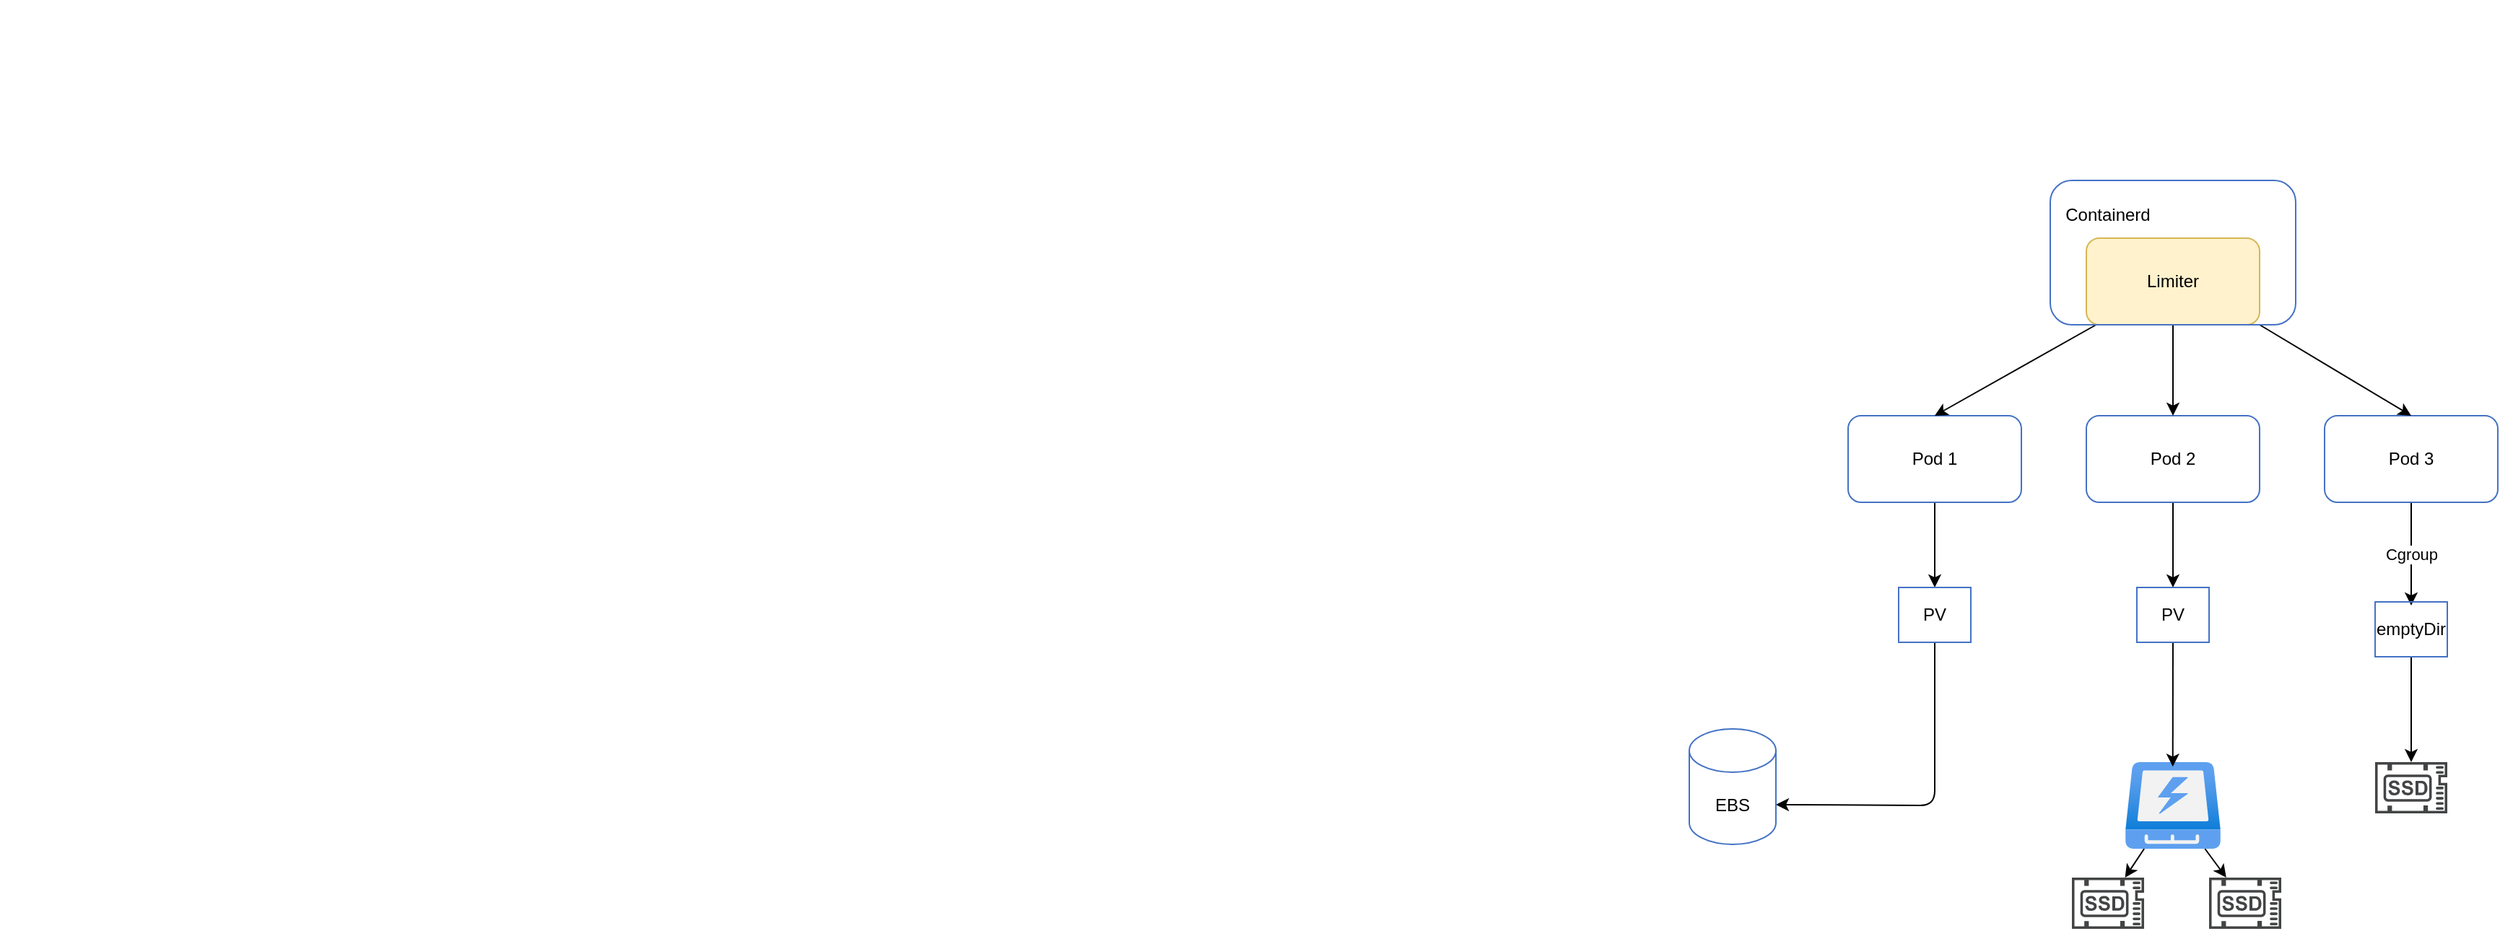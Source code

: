 <mxfile version="20.4.1" type="github" pages="11">
  <diagram id="RZ_2MfN7samMGZzYWVtK" name="Page-6">
    <mxGraphModel dx="2272" dy="1894" grid="1" gridSize="10" guides="1" tooltips="1" connect="1" arrows="1" fold="1" page="1" pageScale="1" pageWidth="850" pageHeight="1100" math="0" shadow="0">
      <root>
        <mxCell id="YGAgv59YR5PzfjMajLzz-0" />
        <mxCell id="YGAgv59YR5PzfjMajLzz-1" parent="YGAgv59YR5PzfjMajLzz-0" />
        <mxCell id="YGAgv59YR5PzfjMajLzz-2" value="" style="shape=image;verticalLabelPosition=bottom;labelBackgroundColor=#ffffff;verticalAlign=top;aspect=fixed;imageAspect=0;image=https://miro.medium.com/max/1276/0*XrG0rugEi2usmeAM.jpg;" parent="YGAgv59YR5PzfjMajLzz-1" vertex="1">
          <mxGeometry x="-290" y="-124.68" width="1090.89" height="614.68" as="geometry" />
        </mxCell>
        <mxCell id="YGAgv59YR5PzfjMajLzz-8" value="" style="shape=cylinder3;whiteSpace=wrap;html=1;boundedLbl=1;backgroundOutline=1;size=15;fillColor=none;strokeColor=#FFFFFF;" parent="YGAgv59YR5PzfjMajLzz-1" vertex="1">
          <mxGeometry x="310" y="230" width="60" height="80" as="geometry" />
        </mxCell>
        <mxCell id="YGAgv59YR5PzfjMajLzz-32" style="edgeStyle=none;html=1;exitX=0.5;exitY=1;exitDx=0;exitDy=0;entryX=0.5;entryY=0;entryDx=0;entryDy=0;" parent="YGAgv59YR5PzfjMajLzz-1" source="YGAgv59YR5PzfjMajLzz-10" target="YGAgv59YR5PzfjMajLzz-30" edge="1">
          <mxGeometry relative="1" as="geometry" />
        </mxCell>
        <mxCell id="YGAgv59YR5PzfjMajLzz-10" value="Pod 1" style="rounded=1;whiteSpace=wrap;html=1;strokeColor=#4472C4;fillColor=default;" parent="YGAgv59YR5PzfjMajLzz-1" vertex="1">
          <mxGeometry x="990" y="163" width="120" height="60" as="geometry" />
        </mxCell>
        <mxCell id="YGAgv59YR5PzfjMajLzz-37" style="edgeStyle=none;html=1;exitX=0.5;exitY=1;exitDx=0;exitDy=0;entryX=0.5;entryY=0;entryDx=0;entryDy=0;" parent="YGAgv59YR5PzfjMajLzz-1" source="YGAgv59YR5PzfjMajLzz-11" target="YGAgv59YR5PzfjMajLzz-35" edge="1">
          <mxGeometry relative="1" as="geometry" />
        </mxCell>
        <mxCell id="YGAgv59YR5PzfjMajLzz-11" value="Pod 2" style="rounded=1;whiteSpace=wrap;html=1;strokeColor=#4472C4;fillColor=default;" parent="YGAgv59YR5PzfjMajLzz-1" vertex="1">
          <mxGeometry x="1155" y="163" width="120" height="60" as="geometry" />
        </mxCell>
        <mxCell id="YGAgv59YR5PzfjMajLzz-29" value="Cgroup" style="edgeStyle=none;html=1;" parent="YGAgv59YR5PzfjMajLzz-1" source="YGAgv59YR5PzfjMajLzz-12" edge="1">
          <mxGeometry relative="1" as="geometry">
            <mxPoint x="1380.0" y="294.5" as="targetPoint" />
          </mxGeometry>
        </mxCell>
        <mxCell id="YGAgv59YR5PzfjMajLzz-12" value="Pod 3" style="rounded=1;whiteSpace=wrap;html=1;strokeColor=#4472C4;fillColor=default;" parent="YGAgv59YR5PzfjMajLzz-1" vertex="1">
          <mxGeometry x="1320" y="163" width="120" height="60" as="geometry" />
        </mxCell>
        <mxCell id="YGAgv59YR5PzfjMajLzz-14" style="edgeStyle=none;html=1;entryX=0.5;entryY=0;entryDx=0;entryDy=0;" parent="YGAgv59YR5PzfjMajLzz-1" source="YGAgv59YR5PzfjMajLzz-13" target="YGAgv59YR5PzfjMajLzz-10" edge="1">
          <mxGeometry relative="1" as="geometry" />
        </mxCell>
        <mxCell id="YGAgv59YR5PzfjMajLzz-15" style="edgeStyle=none;html=1;" parent="YGAgv59YR5PzfjMajLzz-1" source="YGAgv59YR5PzfjMajLzz-13" target="YGAgv59YR5PzfjMajLzz-11" edge="1">
          <mxGeometry relative="1" as="geometry" />
        </mxCell>
        <mxCell id="YGAgv59YR5PzfjMajLzz-16" style="edgeStyle=none;html=1;exitX=1;exitY=1;exitDx=0;exitDy=0;entryX=0.5;entryY=0;entryDx=0;entryDy=0;" parent="YGAgv59YR5PzfjMajLzz-1" source="YGAgv59YR5PzfjMajLzz-13" target="YGAgv59YR5PzfjMajLzz-12" edge="1">
          <mxGeometry relative="1" as="geometry" />
        </mxCell>
        <mxCell id="YGAgv59YR5PzfjMajLzz-13" value="Limiter" style="rounded=1;whiteSpace=wrap;html=1;strokeColor=#d6b656;fillColor=#fff2cc;" parent="YGAgv59YR5PzfjMajLzz-1" vertex="1">
          <mxGeometry x="1155" y="40" width="120" height="60" as="geometry" />
        </mxCell>
        <mxCell id="YGAgv59YR5PzfjMajLzz-19" value="" style="rounded=1;whiteSpace=wrap;html=1;strokeColor=#4472C4;fillColor=none;" parent="YGAgv59YR5PzfjMajLzz-1" vertex="1">
          <mxGeometry x="1130" width="170" height="100" as="geometry" />
        </mxCell>
        <mxCell id="YGAgv59YR5PzfjMajLzz-20" value="Containerd" style="text;html=1;strokeColor=none;fillColor=none;align=center;verticalAlign=middle;whiteSpace=wrap;rounded=0;" parent="YGAgv59YR5PzfjMajLzz-1" vertex="1">
          <mxGeometry x="1140" y="9" width="60" height="30" as="geometry" />
        </mxCell>
        <mxCell id="YGAgv59YR5PzfjMajLzz-21" value="" style="sketch=0;pointerEvents=1;shadow=0;dashed=0;html=1;strokeColor=none;fillColor=#434445;aspect=fixed;labelPosition=center;verticalLabelPosition=bottom;verticalAlign=top;align=center;outlineConnect=0;shape=mxgraph.vvd.ssd;" parent="YGAgv59YR5PzfjMajLzz-1" vertex="1">
          <mxGeometry x="1240" y="483" width="50" height="35.5" as="geometry" />
        </mxCell>
        <mxCell id="YGAgv59YR5PzfjMajLzz-25" style="edgeStyle=none;html=1;" parent="YGAgv59YR5PzfjMajLzz-1" source="YGAgv59YR5PzfjMajLzz-22" target="YGAgv59YR5PzfjMajLzz-24" edge="1">
          <mxGeometry relative="1" as="geometry" />
        </mxCell>
        <mxCell id="YGAgv59YR5PzfjMajLzz-26" style="edgeStyle=none;html=1;" parent="YGAgv59YR5PzfjMajLzz-1" source="YGAgv59YR5PzfjMajLzz-22" target="YGAgv59YR5PzfjMajLzz-21" edge="1">
          <mxGeometry relative="1" as="geometry" />
        </mxCell>
        <mxCell id="YGAgv59YR5PzfjMajLzz-22" value="" style="aspect=fixed;html=1;points=[];align=center;image;fontSize=12;image=img/lib/azure2/general/SSD.svg;strokeColor=#4472C4;fillColor=none;" parent="YGAgv59YR5PzfjMajLzz-1" vertex="1">
          <mxGeometry x="1182" y="403" width="66" height="60" as="geometry" />
        </mxCell>
        <mxCell id="YGAgv59YR5PzfjMajLzz-24" value="" style="sketch=0;pointerEvents=1;shadow=0;dashed=0;html=1;strokeColor=none;fillColor=#434445;aspect=fixed;labelPosition=center;verticalLabelPosition=bottom;verticalAlign=top;align=center;outlineConnect=0;shape=mxgraph.vvd.ssd;" parent="YGAgv59YR5PzfjMajLzz-1" vertex="1">
          <mxGeometry x="1145" y="483" width="50" height="35.5" as="geometry" />
        </mxCell>
        <mxCell id="YGAgv59YR5PzfjMajLzz-34" style="edgeStyle=none;html=1;entryX=1;entryY=0;entryDx=0;entryDy=52.5;entryPerimeter=0;" parent="YGAgv59YR5PzfjMajLzz-1" source="YGAgv59YR5PzfjMajLzz-30" target="YGAgv59YR5PzfjMajLzz-33" edge="1">
          <mxGeometry relative="1" as="geometry">
            <Array as="points">
              <mxPoint x="1050" y="433" />
            </Array>
          </mxGeometry>
        </mxCell>
        <mxCell id="YGAgv59YR5PzfjMajLzz-30" value="PV" style="rounded=0;whiteSpace=wrap;html=1;strokeColor=#4472C4;fillColor=none;" parent="YGAgv59YR5PzfjMajLzz-1" vertex="1">
          <mxGeometry x="1025" y="282" width="50" height="38" as="geometry" />
        </mxCell>
        <mxCell id="YGAgv59YR5PzfjMajLzz-33" value="EBS" style="shape=cylinder3;whiteSpace=wrap;html=1;boundedLbl=1;backgroundOutline=1;size=15;strokeColor=#4472C4;fillColor=none;" parent="YGAgv59YR5PzfjMajLzz-1" vertex="1">
          <mxGeometry x="880" y="380" width="60" height="80" as="geometry" />
        </mxCell>
        <mxCell id="YGAgv59YR5PzfjMajLzz-38" style="edgeStyle=none;html=1;entryX=0.498;entryY=0.053;entryDx=0;entryDy=0;entryPerimeter=0;" parent="YGAgv59YR5PzfjMajLzz-1" source="YGAgv59YR5PzfjMajLzz-35" target="YGAgv59YR5PzfjMajLzz-22" edge="1">
          <mxGeometry relative="1" as="geometry" />
        </mxCell>
        <mxCell id="YGAgv59YR5PzfjMajLzz-35" value="PV" style="rounded=0;whiteSpace=wrap;html=1;strokeColor=#4472C4;fillColor=none;" parent="YGAgv59YR5PzfjMajLzz-1" vertex="1">
          <mxGeometry x="1190" y="282" width="50" height="38" as="geometry" />
        </mxCell>
        <mxCell id="YGAgv59YR5PzfjMajLzz-41" style="edgeStyle=none;html=1;" parent="YGAgv59YR5PzfjMajLzz-1" source="YGAgv59YR5PzfjMajLzz-39" target="YGAgv59YR5PzfjMajLzz-40" edge="1">
          <mxGeometry relative="1" as="geometry" />
        </mxCell>
        <mxCell id="YGAgv59YR5PzfjMajLzz-39" value="emptyDir" style="rounded=0;whiteSpace=wrap;html=1;strokeColor=#4472C4;fillColor=none;" parent="YGAgv59YR5PzfjMajLzz-1" vertex="1">
          <mxGeometry x="1355" y="292" width="50" height="38" as="geometry" />
        </mxCell>
        <mxCell id="YGAgv59YR5PzfjMajLzz-40" value="" style="sketch=0;pointerEvents=1;shadow=0;dashed=0;html=1;strokeColor=none;fillColor=#434445;aspect=fixed;labelPosition=center;verticalLabelPosition=bottom;verticalAlign=top;align=center;outlineConnect=0;shape=mxgraph.vvd.ssd;" parent="YGAgv59YR5PzfjMajLzz-1" vertex="1">
          <mxGeometry x="1355" y="403" width="50" height="35.5" as="geometry" />
        </mxCell>
      </root>
    </mxGraphModel>
  </diagram>
  <diagram name="network io with bandwidth plugin 1" id="GCTiGO1rR1arOI0Pf5Du">
    <mxGraphModel dx="2272" dy="794" grid="0" gridSize="10" guides="1" tooltips="1" connect="1" arrows="1" fold="1" page="1" pageScale="1" pageWidth="850" pageHeight="1100" math="0" shadow="0">
      <root>
        <mxCell id="3XDTcA9GHNCgr9cNhZK8-0" />
        <mxCell id="3XDTcA9GHNCgr9cNhZK8-1" parent="3XDTcA9GHNCgr9cNhZK8-0" />
        <mxCell id="3XDTcA9GHNCgr9cNhZK8-2" value="" style="rounded=0;whiteSpace=wrap;html=1;shadow=0;glass=0;sketch=0;fontFamily=Tahoma;fontSize=9;fontColor=#333333;strokeColor=#FFFFFF;fillColor=#CCCCCC;" parent="3XDTcA9GHNCgr9cNhZK8-1" vertex="1">
          <mxGeometry x="-265" y="120" width="803" height="480" as="geometry" />
        </mxCell>
        <mxCell id="3XDTcA9GHNCgr9cNhZK8-3" value="" style="rounded=0;whiteSpace=wrap;html=1;shadow=0;glass=0;sketch=0;fontFamily=Tahoma;fontSize=9;fontColor=#333333;strokeColor=#FFFFFF;fillColor=#CCCCCC;" parent="3XDTcA9GHNCgr9cNhZK8-1" vertex="1">
          <mxGeometry x="-271" y="113" width="799" height="477" as="geometry" />
        </mxCell>
        <mxCell id="3XDTcA9GHNCgr9cNhZK8-4" value="" style="rounded=0;whiteSpace=wrap;html=1;shadow=0;glass=0;sketch=0;fontFamily=Tahoma;fontSize=9;fontColor=#333333;strokeColor=#FFFFFF;fillColor=#CCCCCC;" parent="3XDTcA9GHNCgr9cNhZK8-1" vertex="1">
          <mxGeometry x="-276" y="106" width="794" height="474" as="geometry" />
        </mxCell>
        <mxCell id="3XDTcA9GHNCgr9cNhZK8-5" value="" style="rounded=0;whiteSpace=wrap;html=1;shadow=0;glass=0;sketch=0;fontFamily=Tahoma;fontSize=9;dashed=1;strokeColor=#4472C4;" parent="3XDTcA9GHNCgr9cNhZK8-1" vertex="1">
          <mxGeometry x="-292" y="100" width="800" height="470" as="geometry" />
        </mxCell>
        <mxCell id="3XDTcA9GHNCgr9cNhZK8-6" value="" style="rounded=0;whiteSpace=wrap;html=1;shadow=0;glass=0;sketch=0;fontFamily=Tahoma;fontSize=9;fontColor=#4472C4;strokeColor=#4472C4;fillColor=none;gradientColor=none;dashed=1;" parent="3XDTcA9GHNCgr9cNhZK8-1" vertex="1">
          <mxGeometry x="-742" y="100" width="390" height="300" as="geometry" />
        </mxCell>
        <mxCell id="3XDTcA9GHNCgr9cNhZK8-7" value="&lt;h3 style=&quot;font-size: 12px;&quot;&gt;&lt;font style=&quot;font-size: 12px;&quot;&gt;Kube-Apiserver&lt;/font&gt;&lt;/h3&gt;" style="rounded=1;whiteSpace=wrap;html=1;fontSize=12;fontFamily=Tahoma;glass=0;fillColor=none;" parent="3XDTcA9GHNCgr9cNhZK8-1" vertex="1">
          <mxGeometry x="-582" y="149" width="130" height="40" as="geometry" />
        </mxCell>
        <mxCell id="3XDTcA9GHNCgr9cNhZK8-8" value="&lt;h3 style=&quot;font-size: 12px;&quot;&gt;&lt;font face=&quot;Tahoma&quot; style=&quot;font-size: 12px;&quot;&gt;Kube-Scheduler&lt;/font&gt;&lt;/h3&gt;" style="rounded=1;whiteSpace=wrap;html=1;strokeColor=#4472C4;fillColor=none;fontSize=12;" parent="3XDTcA9GHNCgr9cNhZK8-1" vertex="1">
          <mxGeometry x="-569" y="340" width="111" height="40" as="geometry" />
        </mxCell>
        <mxCell id="3XDTcA9GHNCgr9cNhZK8-9" value="&lt;font size=&quot;1&quot;&gt;&lt;b&gt;CNI&lt;/b&gt;&lt;/font&gt;" style="rounded=0;whiteSpace=wrap;html=1;fontFamily=Tahoma;strokeColor=#4472C4;fillColor=#CCCCCC;fontColor=#333333;" parent="3XDTcA9GHNCgr9cNhZK8-1" vertex="1">
          <mxGeometry x="-210" y="172.5" width="30" height="21.25" as="geometry" />
        </mxCell>
        <mxCell id="3XDTcA9GHNCgr9cNhZK8-10" value="" style="endArrow=classic;html=1;rounded=0;fontFamily=Tahoma;fontSize=10;exitX=0;exitY=0.5;exitDx=0;exitDy=0;entryX=1;entryY=0.5;entryDx=0;entryDy=0;strokeColor=#4472C4;" parent="3XDTcA9GHNCgr9cNhZK8-1" source="3XDTcA9GHNCgr9cNhZK8-25" target="3XDTcA9GHNCgr9cNhZK8-7" edge="1">
          <mxGeometry width="50" height="50" relative="1" as="geometry">
            <mxPoint x="-372" y="140" as="sourcePoint" />
            <mxPoint x="-322" y="90" as="targetPoint" />
          </mxGeometry>
        </mxCell>
        <mxCell id="3XDTcA9GHNCgr9cNhZK8-11" value="(1) Sync Network Speed to API Server&amp;nbsp;" style="edgeLabel;html=1;align=center;verticalAlign=middle;resizable=0;points=[];fontSize=9;fontFamily=Tahoma;fontColor=#4472C4;labelBackgroundColor=#FFCE9F;labelBorderColor=#FF33FF;" parent="3XDTcA9GHNCgr9cNhZK8-10" vertex="1" connectable="0">
          <mxGeometry x="0.118" relative="1" as="geometry">
            <mxPoint x="11" y="-9" as="offset" />
          </mxGeometry>
        </mxCell>
        <mxCell id="3XDTcA9GHNCgr9cNhZK8-12" value="&lt;h3 style=&quot;font-size: 12px;&quot;&gt;&lt;font style=&quot;font-size: 12px;&quot;&gt;Kube-ControllerManager&lt;/font&gt;&lt;/h3&gt;" style="rounded=1;whiteSpace=wrap;html=1;strokeColor=#4472C4;fillColor=none;fontFamily=Tahoma;fontSize=12;" parent="3XDTcA9GHNCgr9cNhZK8-1" vertex="1">
          <mxGeometry x="-732" y="250" width="130" height="50" as="geometry" />
        </mxCell>
        <mxCell id="3XDTcA9GHNCgr9cNhZK8-13" value="" style="endArrow=classic;html=1;rounded=0;fontFamily=Tahoma;fontSize=12;strokeColor=#4472C4;entryX=0;entryY=0.5;entryDx=0;entryDy=0;" parent="3XDTcA9GHNCgr9cNhZK8-1" source="3XDTcA9GHNCgr9cNhZK8-17" target="3XDTcA9GHNCgr9cNhZK8-7" edge="1">
          <mxGeometry width="50" height="50" relative="1" as="geometry">
            <mxPoint x="-682" y="170" as="sourcePoint" />
            <mxPoint x="-682" y="183" as="targetPoint" />
          </mxGeometry>
        </mxCell>
        <mxCell id="3XDTcA9GHNCgr9cNhZK8-14" value="(3) Create Pod &lt;br&gt;with network limits&amp;nbsp;" style="edgeLabel;html=1;align=center;verticalAlign=middle;resizable=0;points=[];fontSize=9;fontFamily=Tahoma;fontColor=#4472C4;" parent="3XDTcA9GHNCgr9cNhZK8-13" vertex="1" connectable="0">
          <mxGeometry x="-0.398" y="1" relative="1" as="geometry">
            <mxPoint x="42" y="-14" as="offset" />
          </mxGeometry>
        </mxCell>
        <mxCell id="3XDTcA9GHNCgr9cNhZK8-15" value="" style="endArrow=classic;html=1;rounded=0;fontFamily=Tahoma;fontSize=12;strokeColor=#4472C4;entryX=0.803;entryY=0.018;entryDx=0;entryDy=0;exitX=0.75;exitY=1;exitDx=0;exitDy=0;entryPerimeter=0;" parent="3XDTcA9GHNCgr9cNhZK8-1" source="3XDTcA9GHNCgr9cNhZK8-7" edge="1">
          <mxGeometry width="50" height="50" relative="1" as="geometry">
            <mxPoint x="-482.5" y="189" as="sourcePoint" />
            <mxPoint x="-483.67" y="250.9" as="targetPoint" />
          </mxGeometry>
        </mxCell>
        <mxCell id="3XDTcA9GHNCgr9cNhZK8-16" value="(4)Validate the network limits &lt;br&gt;in resource list of the pod spec &lt;br&gt;and save pod spec in etcd&amp;nbsp;" style="edgeLabel;html=1;align=center;verticalAlign=middle;resizable=0;points=[];fontSize=9;fontFamily=Tahoma;fontColor=#4472C4;labelBackgroundColor=#FFCE9F;labelBorderColor=#FFFF00;" parent="3XDTcA9GHNCgr9cNhZK8-15" vertex="1" connectable="0">
          <mxGeometry x="0.264" y="-1" relative="1" as="geometry">
            <mxPoint x="64" y="-16" as="offset" />
          </mxGeometry>
        </mxCell>
        <mxCell id="3XDTcA9GHNCgr9cNhZK8-17" value="&lt;font color=&quot;#4472c4&quot;&gt;Tenant&lt;/font&gt;" style="sketch=0;outlineConnect=0;fontColor=#232F3E;gradientColor=none;fillColor=#4472C4;strokeColor=none;dashed=0;verticalLabelPosition=bottom;verticalAlign=top;align=center;html=1;fontSize=12;fontStyle=0;aspect=fixed;pointerEvents=1;shape=mxgraph.aws4.user;rounded=1;shadow=0;glass=0;fontFamily=Tahoma;" parent="3XDTcA9GHNCgr9cNhZK8-1" vertex="1">
          <mxGeometry x="-822" y="148.5" width="41" height="41" as="geometry" />
        </mxCell>
        <mxCell id="3XDTcA9GHNCgr9cNhZK8-18" value="&lt;font style=&quot;font-size: 12px;&quot;&gt;&lt;br&gt;&lt;font color=&quot;#000000&quot;&gt;&lt;b&gt;Etcd&lt;/b&gt;&lt;/font&gt;&lt;/font&gt;" style="strokeWidth=2;html=1;shape=mxgraph.flowchart.database;whiteSpace=wrap;rounded=1;shadow=0;glass=0;sketch=0;fontFamily=Tahoma;fontSize=9;fontColor=#4472C4;fillColor=none;gradientColor=none;strokeColor=#4472C4;" parent="3XDTcA9GHNCgr9cNhZK8-1" vertex="1">
          <mxGeometry x="-574" y="250" width="122" height="50" as="geometry" />
        </mxCell>
        <mxCell id="3XDTcA9GHNCgr9cNhZK8-19" value="&lt;font style=&quot;font-size: 14px;&quot;&gt;Control Plane&lt;/font&gt;" style="text;html=1;strokeColor=none;fillColor=none;align=center;verticalAlign=middle;whiteSpace=wrap;rounded=0;shadow=0;glass=0;sketch=0;fontFamily=Tahoma;fontSize=13;fontColor=#000000;fontStyle=1" parent="3XDTcA9GHNCgr9cNhZK8-1" vertex="1">
          <mxGeometry x="-742" y="100" width="120" height="30" as="geometry" />
        </mxCell>
        <mxCell id="3XDTcA9GHNCgr9cNhZK8-20" value="&lt;b&gt;&lt;font style=&quot;font-size: 9px;&quot;&gt;Cadvisor&lt;/font&gt;&lt;/b&gt;" style="rounded=0;whiteSpace=wrap;html=1;fontFamily=Tahoma;strokeColor=#4472C4;fillColor=#CCCCCC;fontColor=#333333;" parent="3XDTcA9GHNCgr9cNhZK8-1" vertex="1">
          <mxGeometry x="-269.5" y="172.5" width="50" height="21.25" as="geometry" />
        </mxCell>
        <mxCell id="3XDTcA9GHNCgr9cNhZK8-21" value="" style="endArrow=classic;html=1;rounded=0;fontFamily=Tahoma;fontSize=13;fontColor=#000000;strokeColor=#4472C4;exitX=0.25;exitY=0;exitDx=0;exitDy=0;entryX=0.265;entryY=0.97;entryDx=0;entryDy=0;entryPerimeter=0;dashed=1;" parent="3XDTcA9GHNCgr9cNhZK8-1" source="3XDTcA9GHNCgr9cNhZK8-8" target="3XDTcA9GHNCgr9cNhZK8-18" edge="1">
          <mxGeometry width="50" height="50" relative="1" as="geometry">
            <mxPoint x="-492" y="170" as="sourcePoint" />
            <mxPoint x="-442" y="120" as="targetPoint" />
          </mxGeometry>
        </mxCell>
        <mxCell id="3XDTcA9GHNCgr9cNhZK8-22" value="(5) Kube-Scheduler binds &lt;br&gt;the pod to a node" style="edgeLabel;html=1;align=center;verticalAlign=middle;resizable=0;points=[];fontSize=9;fontFamily=Tahoma;fontColor=#4472C4;" parent="3XDTcA9GHNCgr9cNhZK8-1" vertex="1" connectable="0">
          <mxGeometry x="-442" y="318.003" as="geometry">
            <mxPoint x="11" y="2" as="offset" />
          </mxGeometry>
        </mxCell>
        <mxCell id="3XDTcA9GHNCgr9cNhZK8-23" value="" style="endArrow=classic;html=1;rounded=0;fontFamily=Tahoma;fontSize=10;fontColor=#000000;strokeColor=#4472C4;" parent="3XDTcA9GHNCgr9cNhZK8-1" edge="1">
          <mxGeometry width="50" height="50" relative="1" as="geometry">
            <mxPoint x="-542" y="250" as="sourcePoint" />
            <mxPoint x="-542" y="190" as="targetPoint" />
          </mxGeometry>
        </mxCell>
        <mxCell id="3XDTcA9GHNCgr9cNhZK8-24" value="" style="endArrow=classic;startArrow=classic;html=1;rounded=0;fontFamily=Tahoma;fontSize=10;fontColor=#000000;strokeColor=#4472C4;exitX=1;exitY=0.5;exitDx=0;exitDy=0;entryX=0;entryY=0.5;entryDx=0;entryDy=0;entryPerimeter=0;" parent="3XDTcA9GHNCgr9cNhZK8-1" source="3XDTcA9GHNCgr9cNhZK8-12" target="3XDTcA9GHNCgr9cNhZK8-18" edge="1">
          <mxGeometry width="50" height="50" relative="1" as="geometry">
            <mxPoint x="-362" y="440" as="sourcePoint" />
            <mxPoint x="-312" y="390" as="targetPoint" />
          </mxGeometry>
        </mxCell>
        <mxCell id="3XDTcA9GHNCgr9cNhZK8-25" value="&lt;h3 style=&quot;font-size: 12px;&quot;&gt;Kubelet&lt;/h3&gt;&lt;div style=&quot;font-size: 12px;&quot;&gt;&lt;br style=&quot;font-size: 12px;&quot;&gt;&lt;/div&gt;&lt;div style=&quot;font-size: 12px;&quot;&gt;&lt;br style=&quot;font-size: 12px;&quot;&gt;&lt;/div&gt;" style="rounded=1;whiteSpace=wrap;html=1;strokeColor=#4472C4;fillColor=none;align=center;fontFamily=Tahoma;fontSize=12;" parent="3XDTcA9GHNCgr9cNhZK8-1" vertex="1">
          <mxGeometry x="-274" y="146.25" width="182" height="47.5" as="geometry" />
        </mxCell>
        <mxCell id="3XDTcA9GHNCgr9cNhZK8-26" value="&lt;font style=&quot;font-size: 14px&quot;&gt;Worker Node with veth pair&lt;/font&gt;" style="text;html=1;strokeColor=none;fillColor=none;align=center;verticalAlign=middle;whiteSpace=wrap;rounded=0;shadow=0;glass=0;sketch=0;fontFamily=Tahoma;fontSize=13;fontColor=#000000;fontStyle=1" parent="3XDTcA9GHNCgr9cNhZK8-1" vertex="1">
          <mxGeometry x="-282" y="100" width="210" height="30" as="geometry" />
        </mxCell>
        <mxCell id="3XDTcA9GHNCgr9cNhZK8-27" value="" style="endArrow=classic;html=1;rounded=0;fontFamily=Tahoma;fontSize=9;fontColor=#4472C4;strokeColor=#4472C4;entryX=0.5;entryY=0;entryDx=0;entryDy=0;startArrow=none;exitX=0.5;exitY=1;exitDx=0;exitDy=0;" parent="3XDTcA9GHNCgr9cNhZK8-1" source="3XDTcA9GHNCgr9cNhZK8-120" target="3XDTcA9GHNCgr9cNhZK8-35" edge="1">
          <mxGeometry width="50" height="50" relative="1" as="geometry">
            <mxPoint x="-156" y="190" as="sourcePoint" />
            <mxPoint x="-169" y="230" as="targetPoint" />
          </mxGeometry>
        </mxCell>
        <mxCell id="3XDTcA9GHNCgr9cNhZK8-28" value="&lt;h3 style=&quot;font-size: 12px;&quot;&gt;&lt;font face=&quot;Tahoma&quot; style=&quot;font-size: 12px;&quot;&gt;Kube-Proxy&lt;/font&gt;&lt;/h3&gt;" style="rounded=1;whiteSpace=wrap;html=1;strokeColor=#4472C4;fillColor=none;fontSize=12;" parent="3XDTcA9GHNCgr9cNhZK8-1" vertex="1">
          <mxGeometry x="91.5" y="120" width="90" height="24.75" as="geometry" />
        </mxCell>
        <mxCell id="3XDTcA9GHNCgr9cNhZK8-29" value="" style="endArrow=classic;html=1;rounded=0;fontFamily=Tahoma;fontSize=9;fontColor=#4472C4;strokeColor=#4472C4;exitX=0.725;exitY=1.025;exitDx=0;exitDy=0;exitPerimeter=0;entryX=0.75;entryY=0;entryDx=0;entryDy=0;" parent="3XDTcA9GHNCgr9cNhZK8-1" source="3XDTcA9GHNCgr9cNhZK8-18" target="3XDTcA9GHNCgr9cNhZK8-8" edge="1">
          <mxGeometry width="50" height="50" relative="1" as="geometry">
            <mxPoint x="-362" y="430" as="sourcePoint" />
            <mxPoint x="-312" y="380" as="targetPoint" />
          </mxGeometry>
        </mxCell>
        <mxCell id="3XDTcA9GHNCgr9cNhZK8-30" value="" style="endArrow=classic;html=1;rounded=0;fontFamily=Tahoma;fontSize=9;fontColor=#4472C4;strokeColor=#4472C4;exitX=0;exitY=0.5;exitDx=0;exitDy=0;dashed=1;entryX=1;entryY=0.5;entryDx=0;entryDy=0;entryPerimeter=0;" parent="3XDTcA9GHNCgr9cNhZK8-1" source="3XDTcA9GHNCgr9cNhZK8-25" target="3XDTcA9GHNCgr9cNhZK8-18" edge="1">
          <mxGeometry width="50" height="50" relative="1" as="geometry">
            <mxPoint x="-362" y="430" as="sourcePoint" />
            <mxPoint x="-472" y="280" as="targetPoint" />
          </mxGeometry>
        </mxCell>
        <mxCell id="3XDTcA9GHNCgr9cNhZK8-31" value="(6) Watch" style="edgeLabel;html=1;align=center;verticalAlign=middle;resizable=0;points=[];fontSize=9;fontFamily=Tahoma;fontColor=#4472C4;" parent="3XDTcA9GHNCgr9cNhZK8-30" vertex="1" connectable="0">
          <mxGeometry x="-0.112" y="1" relative="1" as="geometry">
            <mxPoint x="4" y="13" as="offset" />
          </mxGeometry>
        </mxCell>
        <mxCell id="3XDTcA9GHNCgr9cNhZK8-32" value="(2) Kube-Scheduler updates&lt;br&gt;&amp;nbsp;the&amp;nbsp;network speed in &lt;br&gt;Scheduler cache&amp;nbsp;" style="edgeLabel;html=1;align=center;verticalAlign=middle;resizable=0;points=[];fontSize=9;fontFamily=Tahoma;fontColor=#4472C4;" parent="3XDTcA9GHNCgr9cNhZK8-1" vertex="1" connectable="0">
          <mxGeometry x="-610" y="320.003" as="geometry" />
        </mxCell>
        <mxCell id="DGXlGZ784cEo9Jgtjn0U-29" value="" style="edgeStyle=none;html=1;entryX=0;entryY=0.5;entryDx=0;entryDy=0;" parent="3XDTcA9GHNCgr9cNhZK8-1" source="3XDTcA9GHNCgr9cNhZK8-35" target="3XDTcA9GHNCgr9cNhZK8-48" edge="1">
          <mxGeometry relative="1" as="geometry">
            <mxPoint x="26" y="206.5" as="targetPoint" />
          </mxGeometry>
        </mxCell>
        <mxCell id="3XDTcA9GHNCgr9cNhZK8-35" value="&lt;h3 style=&quot;font-size: 12px;&quot;&gt;&lt;font face=&quot;Tahoma&quot; style=&quot;font-size: 12px;&quot;&gt;Containerd&lt;/font&gt;&lt;/h3&gt;" style="rounded=1;whiteSpace=wrap;html=1;strokeColor=#4472C4;fillColor=none;fontSize=12;" parent="3XDTcA9GHNCgr9cNhZK8-1" vertex="1">
          <mxGeometry x="-194.25" y="225" width="103.25" height="40" as="geometry" />
        </mxCell>
        <mxCell id="3XDTcA9GHNCgr9cNhZK8-39" value="Pod 1" style="rounded=1;whiteSpace=wrap;html=1;fillColor=none;strokeColor=#4472C4;" parent="3XDTcA9GHNCgr9cNhZK8-1" vertex="1">
          <mxGeometry x="211.75" y="320" width="82.5" height="50" as="geometry" />
        </mxCell>
        <mxCell id="DGXlGZ784cEo9Jgtjn0U-30" style="edgeStyle=none;html=1;exitX=0.5;exitY=1;exitDx=0;exitDy=0;" parent="3XDTcA9GHNCgr9cNhZK8-1" source="3XDTcA9GHNCgr9cNhZK8-48" target="3XDTcA9GHNCgr9cNhZK8-49" edge="1">
          <mxGeometry relative="1" as="geometry" />
        </mxCell>
        <mxCell id="3XDTcA9GHNCgr9cNhZK8-48" value="CNI" style="rounded=1;whiteSpace=wrap;html=1;labelBackgroundColor=#FFFFFF;fontSize=9;fontColor=#4472C4;" parent="3XDTcA9GHNCgr9cNhZK8-1" vertex="1">
          <mxGeometry x="33.5" y="169.63" width="190" height="27" as="geometry" />
        </mxCell>
        <mxCell id="DGXlGZ784cEo9Jgtjn0U-31" style="edgeStyle=none;html=1;entryX=0.5;entryY=0;entryDx=0;entryDy=0;" parent="3XDTcA9GHNCgr9cNhZK8-1" source="3XDTcA9GHNCgr9cNhZK8-49" target="DGXlGZ784cEo9Jgtjn0U-2" edge="1">
          <mxGeometry relative="1" as="geometry" />
        </mxCell>
        <mxCell id="DGXlGZ784cEo9Jgtjn0U-32" style="edgeStyle=none;html=1;entryX=0.5;entryY=0;entryDx=0;entryDy=0;" parent="3XDTcA9GHNCgr9cNhZK8-1" source="3XDTcA9GHNCgr9cNhZK8-49" target="DGXlGZ784cEo9Jgtjn0U-3" edge="1">
          <mxGeometry relative="1" as="geometry" />
        </mxCell>
        <mxCell id="3XDTcA9GHNCgr9cNhZK8-49" value="bandwidth&lt;br&gt;plugin" style="rounded=1;whiteSpace=wrap;html=1;labelBackgroundColor=#FFFFFF;fontSize=9;fontColor=#4472C4;" parent="3XDTcA9GHNCgr9cNhZK8-1" vertex="1">
          <mxGeometry x="34.82" y="210" width="188.68" height="33.62" as="geometry" />
        </mxCell>
        <mxCell id="DGXlGZ784cEo9Jgtjn0U-24" style="edgeStyle=none;html=1;exitX=0.75;exitY=1;exitDx=0;exitDy=0;" parent="3XDTcA9GHNCgr9cNhZK8-1" source="3XDTcA9GHNCgr9cNhZK8-50" edge="1">
          <mxGeometry relative="1" as="geometry">
            <mxPoint x="268" y="450" as="targetPoint" />
          </mxGeometry>
        </mxCell>
        <mxCell id="3XDTcA9GHNCgr9cNhZK8-50" value="eth0" style="rounded=0;whiteSpace=wrap;html=1;strokeColor=#FFCE9F;strokeWidth=1;fillColor=none;" parent="3XDTcA9GHNCgr9cNhZK8-1" vertex="1">
          <mxGeometry x="223.5" y="350" width="61" height="20" as="geometry" />
        </mxCell>
        <mxCell id="3XDTcA9GHNCgr9cNhZK8-52" value="&lt;font style=&quot;font-size: 9px;&quot;&gt;(7)&amp;nbsp;&lt;span style=&quot;text-indent: 0in; font-family: &amp;quot;Intel Clear&amp;quot;; font-variant-numeric: normal; font-variant-east-asian: normal; letter-spacing: 0pt; vertical-align: baseline;&quot;&gt;Add&amp;nbsp;&lt;/span&gt;&lt;span style=&quot;text-indent: 0in; font-family: &amp;quot;Intel Clear&amp;quot;; font-variant-numeric: normal; font-variant-east-asian: normal; letter-spacing: 0pt; vertical-align: baseline;&quot;&gt;network limits &lt;/span&gt;&lt;span style=&quot;text-indent: 0in; font-family: &amp;quot;Intel Clear&amp;quot;; font-variant-numeric: normal; font-variant-east-asian: normal; letter-spacing: 0pt; vertical-align: baseline;&quot;&gt;to&lt;br&gt;&lt;/span&gt;&lt;span style=&quot;font-family: &amp;quot;Intel Clear&amp;quot;; letter-spacing: 0pt; text-indent: 0in;&quot;&gt;container annotation&lt;/span&gt;&lt;/font&gt;&amp;nbsp;&lt;br&gt;in pod creation phase" style="edgeLabel;html=1;align=center;verticalAlign=middle;resizable=0;points=[];fontSize=9;fontFamily=Tahoma;fontColor=#4472C4;labelBackgroundColor=#FFCE9F;labelBorderColor=#FFFF00;" parent="3XDTcA9GHNCgr9cNhZK8-1" vertex="1" connectable="0">
          <mxGeometry x="-222.003" y="210.0" as="geometry">
            <mxPoint x="-5" y="3" as="offset" />
          </mxGeometry>
        </mxCell>
        <mxCell id="3XDTcA9GHNCgr9cNhZK8-118" value="&lt;p style=&quot;line-height: 90% ; margin-top: 10pt ; margin-bottom: 0pt ; margin-left: 0in ; text-indent: 0in ; text-align: left ; direction: ltr ; unicode-bidi: embed ; word-break: normal ; font-size: 11px&quot;&gt;&lt;br&gt;&lt;/p&gt;" style="text;html=1;align=center;verticalAlign=middle;resizable=0;points=[];autosize=1;strokeColor=none;fillColor=none;" parent="3XDTcA9GHNCgr9cNhZK8-1" vertex="1">
          <mxGeometry x="-395" y="400" width="20" height="30" as="geometry" />
        </mxCell>
        <mxCell id="3XDTcA9GHNCgr9cNhZK8-119" value="&lt;div style=&quot;font-size: 11px&quot;&gt;&lt;font style=&quot;font-size: 11px&quot;&gt;apiVersion: v1&lt;/font&gt;&lt;/div&gt;&lt;div style=&quot;font-size: 11px&quot;&gt;&lt;font style=&quot;font-size: 11px&quot;&gt;kind: Pod&lt;/font&gt;&lt;/div&gt;&lt;div style=&quot;font-size: 11px&quot;&gt;&lt;font style=&quot;font-size: 11px&quot;&gt;metadata:&lt;/font&gt;&lt;/div&gt;&lt;div style=&quot;font-size: 11px&quot;&gt;&lt;font style=&quot;font-size: 11px&quot;&gt;&amp;nbsp; name: network_pod&lt;/font&gt;&lt;/div&gt;&lt;div style=&quot;font-size: 11px&quot;&gt;&lt;span&gt;spec:&lt;/span&gt;&lt;br&gt;&lt;/div&gt;&lt;div style=&quot;font-size: 11px&quot;&gt;&lt;font style=&quot;font-size: 11px&quot;&gt;&amp;nbsp; containers:&lt;/font&gt;&lt;/div&gt;&lt;div style=&quot;font-size: 11px&quot;&gt;&lt;font style=&quot;font-size: 11px&quot;&gt;&amp;nbsp; &amp;nbsp; - name: container-1&lt;/font&gt;&lt;/div&gt;&lt;div style=&quot;font-size: 11px&quot;&gt;&lt;font style=&quot;font-size: 11px&quot;&gt;&amp;nbsp; &amp;nbsp; &amp;nbsp; image: nginx&lt;/font&gt;&lt;/div&gt;&lt;div style=&quot;font-size: 11px&quot;&gt;&lt;font style=&quot;font-size: 11px&quot;&gt;&amp;nbsp; &amp;nbsp; &amp;nbsp; resources:&lt;/font&gt;&lt;/div&gt;&lt;div style=&quot;font-size: 11px&quot;&gt;&lt;font style=&quot;font-size: 11px&quot;&gt;&amp;nbsp; &amp;nbsp; &amp;nbsp; &amp;nbsp; requests:&lt;/font&gt;&lt;/div&gt;&lt;div style=&quot;font-size: 11px&quot;&gt;&lt;font style=&quot;font-size: 11px&quot;&gt;&amp;nbsp; &amp;nbsp; &amp;nbsp; &amp;nbsp; &amp;nbsp; cpu: &quot;250m&quot;&lt;/font&gt;&lt;/div&gt;&lt;div style=&quot;font-size: 11px&quot;&gt;&lt;font style=&quot;font-size: 11px&quot;&gt;&lt;div&gt;&amp;nbsp; &amp;nbsp; &amp;nbsp; &amp;nbsp; &amp;nbsp;&amp;nbsp;&lt;span style=&quot;background-color: rgb(255, 206, 159);&quot;&gt;ingress: &quot;50M&quot;&lt;/span&gt;&lt;/div&gt;&lt;div&gt;&amp;nbsp; &amp;nbsp; &amp;nbsp; &amp;nbsp; &amp;nbsp;&amp;nbsp;&lt;span style=&quot;background-color: rgb(255, 206, 159);&quot;&gt;egress: &quot;20M&quot;&lt;/span&gt;&lt;/div&gt;&lt;/font&gt;&lt;/div&gt;&lt;div style=&quot;font-size: 11px&quot;&gt;&lt;font style=&quot;font-size: 11px&quot;&gt;&amp;nbsp; &amp;nbsp; &amp;nbsp; &amp;nbsp; limits:&lt;/font&gt;&lt;/div&gt;&lt;div style=&quot;font-size: 11px&quot;&gt;&lt;font style=&quot;font-size: 11px&quot;&gt;&amp;nbsp; &amp;nbsp; &amp;nbsp; &amp;nbsp; &amp;nbsp; cpu: &quot;250m&quot;&lt;/font&gt;&lt;/div&gt;&lt;div style=&quot;font-size: 11px&quot;&gt;&lt;font style=&quot;font-size: 11px&quot;&gt;&amp;nbsp; &amp;nbsp; &amp;nbsp; &amp;nbsp; &amp;nbsp; &lt;span style=&quot;background-color: rgb(255 , 206 , 159)&quot;&gt;ingress: &quot;50M&quot;&lt;/span&gt;&lt;/font&gt;&lt;/div&gt;&lt;div style=&quot;font-size: 11px&quot;&gt;&lt;font style=&quot;font-size: 11px&quot;&gt;&amp;nbsp; &amp;nbsp; &amp;nbsp; &amp;nbsp; &amp;nbsp; &lt;span style=&quot;background-color: rgb(255 , 206 , 159)&quot;&gt;egress: &quot;20M&quot;&lt;/span&gt;&lt;/font&gt;&lt;/div&gt;" style="text;html=1;strokeColor=none;fillColor=none;align=left;verticalAlign=middle;whiteSpace=wrap;rounded=0;shadow=0;glass=0;labelBackgroundColor=none;sketch=0;fontFamily=Tahoma;fontSize=9;fontColor=#000000;" parent="3XDTcA9GHNCgr9cNhZK8-1" vertex="1">
          <mxGeometry x="-742" y="424.5" width="240" height="220" as="geometry" />
        </mxCell>
        <mxCell id="3XDTcA9GHNCgr9cNhZK8-120" value="&lt;b&gt;&lt;font style=&quot;font-size: 9px;&quot;&gt;CRI&lt;/font&gt;&lt;/b&gt;" style="rounded=0;whiteSpace=wrap;html=1;fontFamily=Tahoma;strokeColor=#4472C4;fillColor=#CCCCCC;fontColor=#333333;" parent="3XDTcA9GHNCgr9cNhZK8-1" vertex="1">
          <mxGeometry x="-157.62" y="172.5" width="30" height="21.25" as="geometry" />
        </mxCell>
        <mxCell id="DGXlGZ784cEo9Jgtjn0U-2" value="non-veth" style="rounded=1;whiteSpace=wrap;html=1;" parent="3XDTcA9GHNCgr9cNhZK8-1" vertex="1">
          <mxGeometry x="-64" y="265" width="110" height="30" as="geometry" />
        </mxCell>
        <mxCell id="DGXlGZ784cEo9Jgtjn0U-3" value="veth" style="rounded=1;whiteSpace=wrap;html=1;" parent="3XDTcA9GHNCgr9cNhZK8-1" vertex="1">
          <mxGeometry x="198" y="265" width="110" height="30" as="geometry" />
        </mxCell>
        <mxCell id="DGXlGZ784cEo9Jgtjn0U-12" style="edgeStyle=none;html=1;exitX=1;exitY=0.5;exitDx=0;exitDy=0;" parent="3XDTcA9GHNCgr9cNhZK8-1" source="DGXlGZ784cEo9Jgtjn0U-6" target="DGXlGZ784cEo9Jgtjn0U-11" edge="1">
          <mxGeometry relative="1" as="geometry">
            <Array as="points">
              <mxPoint x="285" y="400" />
            </Array>
          </mxGeometry>
        </mxCell>
        <mxCell id="DGXlGZ784cEo9Jgtjn0U-6" value="veth0" style="rounded=0;whiteSpace=wrap;html=1;strokeColor=#FFCE9F;strokeWidth=1;fillColor=none;" parent="3XDTcA9GHNCgr9cNhZK8-1" vertex="1">
          <mxGeometry x="223.5" y="450" width="61" height="20" as="geometry" />
        </mxCell>
        <mxCell id="DGXlGZ784cEo9Jgtjn0U-9" value="bridge" style="rounded=0;whiteSpace=wrap;html=1;fillColor=none;" parent="3XDTcA9GHNCgr9cNhZK8-1" vertex="1">
          <mxGeometry x="211.75" y="442.5" width="218" height="35" as="geometry" />
        </mxCell>
        <mxCell id="DGXlGZ784cEo9Jgtjn0U-13" style="edgeStyle=none;html=1;exitX=0.5;exitY=1;exitDx=0;exitDy=0;entryX=0.799;entryY=0.089;entryDx=0;entryDy=0;entryPerimeter=0;" parent="3XDTcA9GHNCgr9cNhZK8-1" source="DGXlGZ784cEo9Jgtjn0U-11" target="DGXlGZ784cEo9Jgtjn0U-15" edge="1">
          <mxGeometry relative="1" as="geometry" />
        </mxCell>
        <mxCell id="DGXlGZ784cEo9Jgtjn0U-11" value="ifb" style="rounded=0;whiteSpace=wrap;html=1;strokeColor=#FFCE9F;strokeWidth=1;fillColor=none;" parent="3XDTcA9GHNCgr9cNhZK8-1" vertex="1">
          <mxGeometry x="317" y="390" width="61" height="20" as="geometry" />
        </mxCell>
        <mxCell id="DGXlGZ784cEo9Jgtjn0U-15" value="host eth0" style="rounded=0;whiteSpace=wrap;html=1;fillColor=none;" parent="3XDTcA9GHNCgr9cNhZK8-1" vertex="1">
          <mxGeometry x="-252" y="520" width="750" height="30" as="geometry" />
        </mxCell>
        <mxCell id="DGXlGZ784cEo9Jgtjn0U-18" value="Pod 2" style="rounded=1;whiteSpace=wrap;html=1;fillColor=none;strokeColor=#4472C4;" parent="3XDTcA9GHNCgr9cNhZK8-1" vertex="1">
          <mxGeometry x="-50.25" y="318" width="82.5" height="50" as="geometry" />
        </mxCell>
        <mxCell id="DGXlGZ784cEo9Jgtjn0U-21" style="edgeStyle=none;html=1;exitX=0.25;exitY=1;exitDx=0;exitDy=0;entryX=0.305;entryY=-0.089;entryDx=0;entryDy=0;entryPerimeter=0;" parent="3XDTcA9GHNCgr9cNhZK8-1" source="DGXlGZ784cEo9Jgtjn0U-20" target="DGXlGZ784cEo9Jgtjn0U-15" edge="1">
          <mxGeometry relative="1" as="geometry" />
        </mxCell>
        <mxCell id="DGXlGZ784cEo9Jgtjn0U-20" value="vf" style="rounded=0;whiteSpace=wrap;html=1;strokeColor=#FFCE9F;strokeWidth=1;fillColor=none;" parent="3XDTcA9GHNCgr9cNhZK8-1" vertex="1">
          <mxGeometry x="-39.5" y="348" width="61" height="20" as="geometry" />
        </mxCell>
        <mxCell id="DGXlGZ784cEo9Jgtjn0U-26" style="edgeStyle=none;html=1;exitX=0;exitY=0.5;exitDx=0;exitDy=0;entryX=0.75;entryY=1;entryDx=0;entryDy=0;" parent="3XDTcA9GHNCgr9cNhZK8-1" source="DGXlGZ784cEo9Jgtjn0U-22" target="DGXlGZ784cEo9Jgtjn0U-20" edge="1">
          <mxGeometry relative="1" as="geometry">
            <Array as="points">
              <mxPoint x="6" y="440" />
            </Array>
          </mxGeometry>
        </mxCell>
        <mxCell id="DGXlGZ784cEo9Jgtjn0U-22" value="ifb" style="rounded=0;whiteSpace=wrap;html=1;strokeColor=#FFCE9F;strokeWidth=1;fillColor=none;" parent="3XDTcA9GHNCgr9cNhZK8-1" vertex="1">
          <mxGeometry x="30.5" y="430" width="61" height="20" as="geometry" />
        </mxCell>
        <mxCell id="DGXlGZ784cEo9Jgtjn0U-23" value="" style="endArrow=classic;html=1;exitX=0.417;exitY=0;exitDx=0;exitDy=0;exitPerimeter=0;entryX=0.5;entryY=1;entryDx=0;entryDy=0;" parent="3XDTcA9GHNCgr9cNhZK8-1" source="DGXlGZ784cEo9Jgtjn0U-15" target="DGXlGZ784cEo9Jgtjn0U-22" edge="1">
          <mxGeometry width="50" height="50" relative="1" as="geometry">
            <mxPoint x="38" y="520" as="sourcePoint" />
            <mxPoint x="88" y="470" as="targetPoint" />
          </mxGeometry>
        </mxCell>
        <mxCell id="DGXlGZ784cEo9Jgtjn0U-25" value="" style="endArrow=classic;html=1;entryX=0.25;entryY=1;entryDx=0;entryDy=0;" parent="3XDTcA9GHNCgr9cNhZK8-1" target="3XDTcA9GHNCgr9cNhZK8-50" edge="1">
          <mxGeometry width="50" height="50" relative="1" as="geometry">
            <mxPoint x="239" y="450" as="sourcePoint" />
            <mxPoint x="278" y="410" as="targetPoint" />
          </mxGeometry>
        </mxCell>
        <mxCell id="DGXlGZ784cEo9Jgtjn0U-33" value="" style="rounded=0;whiteSpace=wrap;html=1;fillColor=none;dashed=1;strokeColor=#000000;" parent="3XDTcA9GHNCgr9cNhZK8-1" vertex="1">
          <mxGeometry x="-87.5" y="265" width="197" height="212" as="geometry" />
        </mxCell>
        <mxCell id="DGXlGZ784cEo9Jgtjn0U-34" value="" style="rounded=0;whiteSpace=wrap;html=1;fillColor=none;strokeColor=#82b366;" parent="3XDTcA9GHNCgr9cNhZK8-1" vertex="1">
          <mxGeometry x="168" y="265" width="270" height="225" as="geometry" />
        </mxCell>
        <mxCell id="DGXlGZ784cEo9Jgtjn0U-36" style="edgeStyle=none;html=1;entryX=0.102;entryY=-0.044;entryDx=0;entryDy=0;entryPerimeter=0;" parent="3XDTcA9GHNCgr9cNhZK8-1" source="DGXlGZ784cEo9Jgtjn0U-35" target="DGXlGZ784cEo9Jgtjn0U-15" edge="1">
          <mxGeometry relative="1" as="geometry" />
        </mxCell>
        <mxCell id="DGXlGZ784cEo9Jgtjn0U-35" value="Traffic Control&lt;br&gt;&amp;nbsp;Node Agent" style="rounded=1;whiteSpace=wrap;html=1;dashed=1;fillColor=none;" parent="3XDTcA9GHNCgr9cNhZK8-1" vertex="1">
          <mxGeometry x="-246" y="410" width="138" height="80" as="geometry" />
        </mxCell>
        <mxCell id="DGXlGZ784cEo9Jgtjn0U-37" value="xdp" style="rounded=1;whiteSpace=wrap;html=1;fillColor=none;dashed=1;" parent="3XDTcA9GHNCgr9cNhZK8-1" vertex="1">
          <mxGeometry x="-244.5" y="470" width="60" height="20" as="geometry" />
        </mxCell>
        <mxCell id="DGXlGZ784cEo9Jgtjn0U-39" value="tc" style="rounded=1;whiteSpace=wrap;html=1;fillColor=none;dashed=1;" parent="3XDTcA9GHNCgr9cNhZK8-1" vertex="1">
          <mxGeometry x="-168" y="470" width="60" height="20" as="geometry" />
        </mxCell>
        <mxCell id="DGXlGZ784cEo9Jgtjn0U-40" value="netfilter" style="rounded=1;whiteSpace=wrap;html=1;dashed=1;fillColor=none;" parent="3XDTcA9GHNCgr9cNhZK8-1" vertex="1">
          <mxGeometry x="-244.5" y="410" width="60" height="20" as="geometry" />
        </mxCell>
        <mxCell id="DGXlGZ784cEo9Jgtjn0U-41" value="adq" style="rounded=1;whiteSpace=wrap;html=1;dashed=1;fillColor=none;" parent="3XDTcA9GHNCgr9cNhZK8-1" vertex="1">
          <mxGeometry x="-168" y="410" width="60" height="20" as="geometry" />
        </mxCell>
        <mxCell id="DGXlGZ784cEo9Jgtjn0U-47" value="&lt;font color=&quot;#000000&quot;&gt;update CR&lt;/font&gt;" style="edgeStyle=none;html=1;exitX=1;exitY=0.75;exitDx=0;exitDy=0;entryX=0;entryY=0.15;entryDx=0;entryDy=0;entryPerimeter=0;dashed=1;fontSize=9;fontColor=#4472C4;strokeColor=#000000;" parent="3XDTcA9GHNCgr9cNhZK8-1" source="DGXlGZ784cEo9Jgtjn0U-44" target="3XDTcA9GHNCgr9cNhZK8-18" edge="1">
          <mxGeometry relative="1" as="geometry" />
        </mxCell>
        <mxCell id="mlMHPFBoF_6_h0sk2sHb-3" value="configure agent" style="edgeStyle=none;html=1;exitX=1;exitY=0.25;exitDx=0;exitDy=0;entryX=1;entryY=0;entryDx=0;entryDy=0;dashed=1;fontSize=13;fontColor=#000000;strokeColor=#000000;" parent="3XDTcA9GHNCgr9cNhZK8-1" source="DGXlGZ784cEo9Jgtjn0U-44" target="DGXlGZ784cEo9Jgtjn0U-40" edge="1">
          <mxGeometry relative="1" as="geometry" />
        </mxCell>
        <mxCell id="DGXlGZ784cEo9Jgtjn0U-44" value="&lt;font color=&quot;#000000&quot;&gt;IO Controller&lt;/font&gt;" style="rounded=1;whiteSpace=wrap;html=1;dashed=1;fontSize=9;fontColor=#4472C4;fillColor=none;" parent="3XDTcA9GHNCgr9cNhZK8-1" vertex="1">
          <mxGeometry x="-730" y="183.62" width="120" height="60" as="geometry" />
        </mxCell>
        <mxCell id="545NTk9gwVKEWYDnAzLV-0" value="&lt;font color=&quot;#4472c4&quot;&gt;50M&lt;/font&gt;" style="text;html=1;resizable=0;autosize=1;align=center;verticalAlign=middle;points=[];fillColor=none;strokeColor=none;rounded=0;dashed=1;fontSize=9;fontColor=#000000;" parent="3XDTcA9GHNCgr9cNhZK8-1" vertex="1">
          <mxGeometry x="-18" y="405" width="30" height="20" as="geometry" />
        </mxCell>
        <mxCell id="545NTk9gwVKEWYDnAzLV-1" value="&lt;font color=&quot;#4472c4&quot;&gt;20M&lt;/font&gt;" style="text;html=1;resizable=0;autosize=1;align=center;verticalAlign=middle;points=[];fillColor=none;strokeColor=none;rounded=0;dashed=1;fontSize=9;fontColor=#000000;" parent="3XDTcA9GHNCgr9cNhZK8-1" vertex="1">
          <mxGeometry x="-58" y="430" width="30" height="20" as="geometry" />
        </mxCell>
        <mxCell id="545NTk9gwVKEWYDnAzLV-2" value="&lt;font color=&quot;#4472c4&quot;&gt;20M&lt;/font&gt;" style="text;html=1;resizable=0;autosize=1;align=center;verticalAlign=middle;points=[];fillColor=none;strokeColor=none;rounded=0;dashed=1;fontSize=9;fontColor=#000000;" parent="3XDTcA9GHNCgr9cNhZK8-1" vertex="1">
          <mxGeometry x="332.5" y="420" width="30" height="20" as="geometry" />
        </mxCell>
        <mxCell id="545NTk9gwVKEWYDnAzLV-3" value="&lt;font color=&quot;#4472c4&quot;&gt;50M&lt;/font&gt;" style="text;html=1;resizable=0;autosize=1;align=center;verticalAlign=middle;points=[];fillColor=none;strokeColor=none;rounded=0;dashed=1;fontSize=9;fontColor=#000000;" parent="3XDTcA9GHNCgr9cNhZK8-1" vertex="1">
          <mxGeometry x="223.5" y="400" width="30" height="20" as="geometry" />
        </mxCell>
        <mxCell id="nmiOEIwHONZJGkqwehlJ-0" value="" style="rounded=0;whiteSpace=wrap;html=1;labelBackgroundColor=#FFCE9F;labelBorderColor=#FF33FF;fillColor=none;strokeColor=#FFFF00;" parent="3XDTcA9GHNCgr9cNhZK8-1" vertex="1">
          <mxGeometry x="378" y="669" width="41" height="17.25" as="geometry" />
        </mxCell>
        <mxCell id="nmiOEIwHONZJGkqwehlJ-1" value="" style="rounded=0;whiteSpace=wrap;html=1;labelBackgroundColor=#FFCE9F;labelBorderColor=#FF33FF;fillColor=none;strokeColor=#FF33FF;" parent="3XDTcA9GHNCgr9cNhZK8-1" vertex="1">
          <mxGeometry x="378" y="694.25" width="41" height="17.25" as="geometry" />
        </mxCell>
        <mxCell id="nmiOEIwHONZJGkqwehlJ-2" value="" style="rounded=0;whiteSpace=wrap;html=1;labelBackgroundColor=#FFCE9F;labelBorderColor=#FF33FF;fillColor=none;strokeColor=#FF0000;" parent="3XDTcA9GHNCgr9cNhZK8-1" vertex="1">
          <mxGeometry x="378" y="721.25" width="41" height="17.25" as="geometry" />
        </mxCell>
        <mxCell id="nmiOEIwHONZJGkqwehlJ-3" value="Stage 1" style="text;html=1;strokeColor=none;fillColor=none;align=center;verticalAlign=middle;whiteSpace=wrap;rounded=0;labelBackgroundColor=none;labelBorderColor=none;" parent="3XDTcA9GHNCgr9cNhZK8-1" vertex="1">
          <mxGeometry x="427" y="662.62" width="60" height="30" as="geometry" />
        </mxCell>
        <mxCell id="nmiOEIwHONZJGkqwehlJ-4" value="Stage 2" style="text;html=1;strokeColor=none;fillColor=none;align=center;verticalAlign=middle;whiteSpace=wrap;rounded=0;labelBackgroundColor=none;labelBorderColor=none;" parent="3XDTcA9GHNCgr9cNhZK8-1" vertex="1">
          <mxGeometry x="427" y="688.88" width="60" height="30" as="geometry" />
        </mxCell>
        <mxCell id="nmiOEIwHONZJGkqwehlJ-5" value="Stage 3" style="text;html=1;strokeColor=none;fillColor=none;align=center;verticalAlign=middle;whiteSpace=wrap;rounded=0;labelBackgroundColor=none;labelBorderColor=none;" parent="3XDTcA9GHNCgr9cNhZK8-1" vertex="1">
          <mxGeometry x="427" y="719" width="60" height="25.87" as="geometry" />
        </mxCell>
        <mxCell id="mlMHPFBoF_6_h0sk2sHb-1" value="" style="rounded=0;whiteSpace=wrap;html=1;labelBackgroundColor=#FFCE9F;labelBorderColor=#FF33FF;fillColor=#d5e8d4;strokeColor=#82b366;" parent="3XDTcA9GHNCgr9cNhZK8-1" vertex="1">
          <mxGeometry x="378" y="646.75" width="41" height="17.25" as="geometry" />
        </mxCell>
        <mxCell id="mlMHPFBoF_6_h0sk2sHb-2" value="&lt;font style=&quot;font-size: 13px&quot;&gt;done&lt;/font&gt;" style="text;html=1;align=center;verticalAlign=middle;resizable=0;points=[];autosize=1;strokeColor=none;fillColor=none;fontSize=9;fontColor=#4472C4;" parent="3XDTcA9GHNCgr9cNhZK8-1" vertex="1">
          <mxGeometry x="429.75" y="645.38" width="40" height="20" as="geometry" />
        </mxCell>
        <mxCell id="J9LIJ1SSz9DNCPt4Btvo-1" style="edgeStyle=none;html=1;dashed=1;entryX=0.536;entryY=0.443;entryDx=0;entryDy=0;entryPerimeter=0;" parent="3XDTcA9GHNCgr9cNhZK8-1" source="J9LIJ1SSz9DNCPt4Btvo-0" target="DGXlGZ784cEo9Jgtjn0U-33" edge="1">
          <mxGeometry relative="1" as="geometry">
            <mxPoint x="-28" y="435" as="targetPoint" />
          </mxGeometry>
        </mxCell>
        <mxCell id="J9LIJ1SSz9DNCPt4Btvo-2" style="edgeStyle=none;html=1;exitX=0.5;exitY=1;exitDx=0;exitDy=0;entryX=0.735;entryY=0.791;entryDx=0;entryDy=0;entryPerimeter=0;dashed=1;" parent="3XDTcA9GHNCgr9cNhZK8-1" source="J9LIJ1SSz9DNCPt4Btvo-0" target="DGXlGZ784cEo9Jgtjn0U-33" edge="1">
          <mxGeometry relative="1" as="geometry" />
        </mxCell>
        <mxCell id="J9LIJ1SSz9DNCPt4Btvo-4" style="edgeStyle=none;html=1;exitX=0.5;exitY=1;exitDx=0;exitDy=0;entryX=0.222;entryY=0.834;entryDx=0;entryDy=0;entryPerimeter=0;dashed=1;" parent="3XDTcA9GHNCgr9cNhZK8-1" source="J9LIJ1SSz9DNCPt4Btvo-0" target="DGXlGZ784cEo9Jgtjn0U-34" edge="1">
          <mxGeometry relative="1" as="geometry" />
        </mxCell>
        <mxCell id="J9LIJ1SSz9DNCPt4Btvo-5" style="edgeStyle=none;html=1;exitX=1;exitY=1;exitDx=0;exitDy=0;entryX=0.553;entryY=0.541;entryDx=0;entryDy=0;entryPerimeter=0;dashed=1;" parent="3XDTcA9GHNCgr9cNhZK8-1" source="J9LIJ1SSz9DNCPt4Btvo-0" target="DGXlGZ784cEo9Jgtjn0U-34" edge="1">
          <mxGeometry relative="1" as="geometry" />
        </mxCell>
        <mxCell id="J9LIJ1SSz9DNCPt4Btvo-0" value="tc" style="ellipse;whiteSpace=wrap;html=1;fillColor=none;dashed=1;" parent="3XDTcA9GHNCgr9cNhZK8-1" vertex="1">
          <mxGeometry x="116" y="318" width="47" height="40" as="geometry" />
        </mxCell>
      </root>
    </mxGraphModel>
  </diagram>
  <diagram name="blk io " id="LkuC6EKZ70IBzzcpGO8g">
    <mxGraphModel dx="2272" dy="794" grid="1" gridSize="10" guides="1" tooltips="1" connect="1" arrows="1" fold="1" page="1" pageScale="1" pageWidth="850" pageHeight="1100" math="0" shadow="0">
      <root>
        <mxCell id="xfQJ3RWtjje2OQiCYp5H-0" />
        <mxCell id="xfQJ3RWtjje2OQiCYp5H-1" parent="xfQJ3RWtjje2OQiCYp5H-0" />
        <mxCell id="xfQJ3RWtjje2OQiCYp5H-2" value="" style="rounded=0;whiteSpace=wrap;html=1;shadow=0;glass=0;sketch=0;fontFamily=Tahoma;fontSize=9;fontColor=#333333;strokeColor=#FFFFFF;fillColor=#CCCCCC;" parent="xfQJ3RWtjje2OQiCYp5H-1" vertex="1">
          <mxGeometry x="531" y="120" width="290" height="360" as="geometry" />
        </mxCell>
        <mxCell id="xfQJ3RWtjje2OQiCYp5H-3" value="" style="rounded=0;whiteSpace=wrap;html=1;shadow=0;glass=0;sketch=0;fontFamily=Tahoma;fontSize=9;fontColor=#333333;strokeColor=#FFFFFF;fillColor=#CCCCCC;" parent="xfQJ3RWtjje2OQiCYp5H-1" vertex="1">
          <mxGeometry x="525" y="113" width="290" height="360" as="geometry" />
        </mxCell>
        <mxCell id="xfQJ3RWtjje2OQiCYp5H-4" value="" style="rounded=0;whiteSpace=wrap;html=1;shadow=0;glass=0;sketch=0;fontFamily=Tahoma;fontSize=9;fontColor=#333333;strokeColor=#FFFFFF;fillColor=#CCCCCC;" parent="xfQJ3RWtjje2OQiCYp5H-1" vertex="1">
          <mxGeometry x="520" y="106" width="290" height="360" as="geometry" />
        </mxCell>
        <mxCell id="xfQJ3RWtjje2OQiCYp5H-5" value="" style="rounded=0;whiteSpace=wrap;html=1;shadow=0;glass=0;sketch=0;fontFamily=Tahoma;fontSize=9;dashed=1;strokeColor=#4472C4;" parent="xfQJ3RWtjje2OQiCYp5H-1" vertex="1">
          <mxGeometry x="514" y="100" width="290" height="360" as="geometry" />
        </mxCell>
        <mxCell id="xfQJ3RWtjje2OQiCYp5H-6" value="" style="rounded=0;whiteSpace=wrap;html=1;shadow=0;glass=0;sketch=0;fontFamily=Tahoma;fontSize=9;fontColor=#4472C4;strokeColor=#4472C4;fillColor=none;gradientColor=none;dashed=1;" parent="xfQJ3RWtjje2OQiCYp5H-1" vertex="1">
          <mxGeometry x="50" y="100" width="430" height="300" as="geometry" />
        </mxCell>
        <mxCell id="xfQJ3RWtjje2OQiCYp5H-7" value="&lt;h3 style=&quot;font-size: 12px;&quot;&gt;&lt;font style=&quot;font-size: 12px;&quot;&gt;Kube-Apiserver&lt;/font&gt;&lt;/h3&gt;" style="rounded=1;whiteSpace=wrap;html=1;strokeColor=#4472C4;fillColor=none;fontSize=12;fontFamily=Tahoma;glass=0;" parent="xfQJ3RWtjje2OQiCYp5H-1" vertex="1">
          <mxGeometry x="197" y="148" width="130" height="40" as="geometry" />
        </mxCell>
        <mxCell id="xfQJ3RWtjje2OQiCYp5H-8" value="&lt;h3 style=&quot;font-size: 12px;&quot;&gt;&lt;font face=&quot;Tahoma&quot; style=&quot;font-size: 12px;&quot;&gt;Kube-Scheduler&lt;/font&gt;&lt;/h3&gt;" style="rounded=1;whiteSpace=wrap;html=1;strokeColor=#4472C4;fillColor=none;fontSize=12;" parent="xfQJ3RWtjje2OQiCYp5H-1" vertex="1">
          <mxGeometry x="112.8" y="320" width="127" height="40" as="geometry" />
        </mxCell>
        <mxCell id="xfQJ3RWtjje2OQiCYp5H-9" value="&lt;b&gt;&lt;font style=&quot;font-size: 9px;&quot;&gt;CRI&lt;/font&gt;&lt;/b&gt;" style="rounded=0;whiteSpace=wrap;html=1;fontFamily=Tahoma;strokeColor=#4472C4;fillColor=#CCCCCC;fontColor=#333333;" parent="xfQJ3RWtjje2OQiCYp5H-1" vertex="1">
          <mxGeometry x="604" y="252.5" width="30" height="21.25" as="geometry" />
        </mxCell>
        <mxCell id="xfQJ3RWtjje2OQiCYp5H-12" value="&lt;h3 style=&quot;font-size: 12px;&quot;&gt;&lt;font style=&quot;font-size: 12px;&quot;&gt;Kube-ControllerManager&lt;/font&gt;&lt;/h3&gt;&lt;div&gt;&lt;font style=&quot;font-size: 12px;&quot;&gt;&lt;br&gt;&lt;/font&gt;&lt;/div&gt;&lt;div&gt;&lt;font style=&quot;font-size: 12px;&quot;&gt;&lt;br&gt;&lt;/font&gt;&lt;/div&gt;" style="rounded=1;whiteSpace=wrap;html=1;strokeColor=#4472C4;fillColor=none;fontFamily=Tahoma;fontSize=12;" parent="xfQJ3RWtjje2OQiCYp5H-1" vertex="1">
          <mxGeometry x="290" y="307.5" width="130" height="65" as="geometry" />
        </mxCell>
        <mxCell id="xfQJ3RWtjje2OQiCYp5H-13" value="" style="endArrow=classic;html=1;rounded=0;fontFamily=Tahoma;fontSize=12;strokeColor=#4472C4;entryX=0;entryY=0.5;entryDx=0;entryDy=0;" parent="xfQJ3RWtjje2OQiCYp5H-1" source="xfQJ3RWtjje2OQiCYp5H-17" target="xfQJ3RWtjje2OQiCYp5H-7" edge="1">
          <mxGeometry width="50" height="50" relative="1" as="geometry">
            <mxPoint x="57" y="158" as="sourcePoint" />
            <mxPoint x="57" y="171" as="targetPoint" />
          </mxGeometry>
        </mxCell>
        <mxCell id="xfQJ3RWtjje2OQiCYp5H-14" value="(5) Create Pod &lt;br&gt;with blk io limits in PVC&amp;nbsp;" style="edgeLabel;html=1;align=center;verticalAlign=middle;resizable=0;points=[];fontSize=9;fontFamily=Tahoma;fontColor=#4472C4;" parent="xfQJ3RWtjje2OQiCYp5H-13" vertex="1" connectable="0">
          <mxGeometry x="-0.398" y="1" relative="1" as="geometry">
            <mxPoint x="25" y="-12" as="offset" />
          </mxGeometry>
        </mxCell>
        <mxCell id="xfQJ3RWtjje2OQiCYp5H-15" value="" style="endArrow=classic;html=1;rounded=0;fontFamily=Tahoma;fontSize=12;strokeColor=#4472C4;exitX=0.25;exitY=1;exitDx=0;exitDy=0;entryX=0.223;entryY=0.06;entryDx=0;entryDy=0;entryPerimeter=0;" parent="xfQJ3RWtjje2OQiCYp5H-1" source="xfQJ3RWtjje2OQiCYp5H-7" target="xfQJ3RWtjje2OQiCYp5H-18" edge="1">
          <mxGeometry width="50" height="50" relative="1" as="geometry">
            <mxPoint x="272" y="200" as="sourcePoint" />
            <mxPoint x="230" y="220" as="targetPoint" />
            <Array as="points" />
          </mxGeometry>
        </mxCell>
        <mxCell id="xfQJ3RWtjje2OQiCYp5H-16" value="(6)Validate blk io limits &lt;br&gt;in PVC of the pod spec &lt;br&gt;and save pod spec in etcd&amp;nbsp;" style="edgeLabel;html=1;align=center;verticalAlign=middle;resizable=0;points=[];fontSize=9;fontFamily=Tahoma;fontColor=#4472C4;labelBackgroundColor=#FFCE9F;labelBorderColor=none;" parent="xfQJ3RWtjje2OQiCYp5H-15" vertex="1" connectable="0">
          <mxGeometry x="0.264" y="-1" relative="1" as="geometry">
            <mxPoint x="-65" y="-6" as="offset" />
          </mxGeometry>
        </mxCell>
        <mxCell id="xfQJ3RWtjje2OQiCYp5H-17" value="&lt;font color=&quot;#4472c4&quot;&gt;Tenant&lt;/font&gt;" style="sketch=0;outlineConnect=0;fontColor=#232F3E;gradientColor=none;fillColor=#4472C4;strokeColor=none;dashed=0;verticalLabelPosition=bottom;verticalAlign=top;align=center;html=1;fontSize=12;fontStyle=0;aspect=fixed;pointerEvents=1;shape=mxgraph.aws4.user;rounded=1;shadow=0;glass=0;fontFamily=Tahoma;" parent="xfQJ3RWtjje2OQiCYp5H-1" vertex="1">
          <mxGeometry x="-16" y="148.5" width="41" height="41" as="geometry" />
        </mxCell>
        <mxCell id="xfQJ3RWtjje2OQiCYp5H-18" value="&lt;font style=&quot;font-size: 12px;&quot;&gt;&lt;br&gt;&lt;font color=&quot;#000000&quot;&gt;&lt;b&gt;Etcd&lt;/b&gt;&lt;/font&gt;&lt;/font&gt;" style="strokeWidth=2;html=1;shape=mxgraph.flowchart.database;whiteSpace=wrap;rounded=1;shadow=0;glass=0;sketch=0;fontFamily=Tahoma;fontSize=9;fontColor=#4472C4;fillColor=none;gradientColor=none;strokeColor=#4472C4;" parent="xfQJ3RWtjje2OQiCYp5H-1" vertex="1">
          <mxGeometry x="200" y="225" width="130" height="50" as="geometry" />
        </mxCell>
        <mxCell id="xfQJ3RWtjje2OQiCYp5H-19" value="" style="endArrow=classic;html=1;rounded=0;fontFamily=Tahoma;fontSize=9;fontColor=#4472C4;strokeColor=#4472C4;entryX=0.25;entryY=0;entryDx=0;entryDy=0;exitX=0;exitY=0.5;exitDx=0;exitDy=0;exitPerimeter=0;dashed=1;" parent="xfQJ3RWtjje2OQiCYp5H-1" source="xfQJ3RWtjje2OQiCYp5H-18" target="xfQJ3RWtjje2OQiCYp5H-8" edge="1">
          <mxGeometry width="50" height="50" relative="1" as="geometry">
            <mxPoint x="232" y="276" as="sourcePoint" />
            <mxPoint x="457" y="106" as="targetPoint" />
            <Array as="points" />
          </mxGeometry>
        </mxCell>
        <mxCell id="xfQJ3RWtjje2OQiCYp5H-23" value="&lt;font style=&quot;font-size: 14px;&quot;&gt;Control Plane&lt;/font&gt;" style="text;html=1;strokeColor=none;fillColor=none;align=center;verticalAlign=middle;whiteSpace=wrap;rounded=0;shadow=0;glass=0;sketch=0;fontFamily=Tahoma;fontSize=13;fontColor=#000000;fontStyle=1" parent="xfQJ3RWtjje2OQiCYp5H-1" vertex="1">
          <mxGeometry x="50" y="100" width="120" height="30" as="geometry" />
        </mxCell>
        <mxCell id="xfQJ3RWtjje2OQiCYp5H-25" value="" style="endArrow=classic;html=1;rounded=0;fontFamily=Tahoma;fontSize=13;fontColor=#000000;strokeColor=#4472C4;entryX=0.172;entryY=0.987;entryDx=0;entryDy=0;entryPerimeter=0;" parent="xfQJ3RWtjje2OQiCYp5H-1" target="xfQJ3RWtjje2OQiCYp5H-18" edge="1">
          <mxGeometry width="50" height="50" relative="1" as="geometry">
            <mxPoint x="190" y="320" as="sourcePoint" />
            <mxPoint x="296" y="270" as="targetPoint" />
          </mxGeometry>
        </mxCell>
        <mxCell id="uT99BTaqdq_aGIDdKT9e-7" value="&lt;span style=&quot;color: rgb(68, 114, 196); font-family: Tahoma; font-size: 9px;&quot;&gt;(10) Bind&amp;nbsp;the Pod &lt;br&gt;to a Node&lt;/span&gt;" style="edgeLabel;html=1;align=center;verticalAlign=middle;resizable=0;points=[];labelBorderColor=none;labelBackgroundColor=none;" parent="xfQJ3RWtjje2OQiCYp5H-25" vertex="1" connectable="0">
          <mxGeometry x="-0.391" y="1" relative="1" as="geometry">
            <mxPoint x="31" as="offset" />
          </mxGeometry>
        </mxCell>
        <mxCell id="xfQJ3RWtjje2OQiCYp5H-26" value="(7) Kube-Scheduler &lt;br&gt;watches new pods&amp;nbsp;" style="edgeLabel;html=1;align=center;verticalAlign=middle;resizable=0;points=[];fontSize=9;fontFamily=Tahoma;fontColor=#4472C4;" parent="xfQJ3RWtjje2OQiCYp5H-1" vertex="1" connectable="0">
          <mxGeometry x="391" y="330.003" as="geometry">
            <mxPoint x="-260" y="-58" as="offset" />
          </mxGeometry>
        </mxCell>
        <mxCell id="xfQJ3RWtjje2OQiCYp5H-27" value="&lt;div style=&quot;font-size: 11px&quot;&gt;&lt;font style=&quot;font-size: 11px&quot;&gt;apiVersion: v1&lt;/font&gt;&lt;/div&gt;&lt;div style=&quot;font-size: 11px&quot;&gt;&lt;font style=&quot;font-size: 11px&quot;&gt;kind: Pod&lt;/font&gt;&lt;/div&gt;&lt;div style=&quot;font-size: 11px&quot;&gt;&lt;font style=&quot;font-size: 11px&quot;&gt;metadata:&lt;/font&gt;&lt;/div&gt;&lt;div style=&quot;font-size: 11px&quot;&gt;&lt;font style=&quot;font-size: 11px&quot;&gt;&amp;nbsp; name: pv_pod&lt;/font&gt;&lt;/div&gt;&lt;div style=&quot;font-size: 11px&quot;&gt;&lt;font style=&quot;font-size: 11px&quot;&gt;spec:&lt;/font&gt;&lt;/div&gt;&lt;div style=&quot;font-size: 11px&quot;&gt;&lt;font style=&quot;font-size: 11px&quot;&gt;&amp;nbsp; containers:&lt;/font&gt;&lt;/div&gt;&lt;div style=&quot;font-size: 11px&quot;&gt;&lt;font style=&quot;font-size: 11px&quot;&gt;&amp;nbsp; &amp;nbsp; - name: container-1&lt;/font&gt;&lt;/div&gt;&lt;div style=&quot;font-size: 11px&quot;&gt;&lt;font style=&quot;font-size: 11px&quot;&gt;&amp;nbsp; &amp;nbsp; &amp;nbsp; image: nginx&lt;/font&gt;&lt;/div&gt;&lt;div style=&quot;font-size: 11px&quot;&gt;&lt;font style=&quot;font-size: 11px&quot;&gt;&lt;span style=&quot;font-size: 11px&quot;&gt;&amp;nbsp; &amp;nbsp; &amp;nbsp;&lt;/span&gt;&lt;font style=&quot;font-size: 11px&quot;&gt;&amp;nbsp;&lt;/font&gt;&lt;/font&gt;&lt;font style=&quot;font-size: 11px&quot;&gt;&lt;span style=&quot;text-indent: 0in ; letter-spacing: 0pt ; vertical-align: baseline&quot;&gt;volumeMounts&lt;/span&gt;&lt;span style=&quot;text-indent: 0in ; letter-spacing: 0pt ; vertical-align: baseline&quot;&gt;:&lt;/span&gt;&lt;/font&gt;&lt;/div&gt;&lt;span style=&quot;font-size: 11px ; text-indent: 0in ; letter-spacing: 0pt ; vertical-align: baseline&quot;&gt;&amp;nbsp; &amp;nbsp; &amp;nbsp; - name: &lt;/span&gt;&lt;span style=&quot;font-size: 11px ; text-indent: 0in ; letter-spacing: 0pt ; vertical-align: baseline&quot;&gt;certs&lt;/span&gt;&lt;br&gt;&lt;span style=&quot;font-size: 11px ; text-indent: 0in ; letter-spacing: 0pt ; vertical-align: baseline&quot;&gt;&amp;nbsp; &amp;nbsp; &amp;nbsp; &amp;nbsp;&amp;nbsp;&lt;/span&gt;&lt;span style=&quot;font-size: 11px ; text-indent: 0in ; letter-spacing: 0pt ; vertical-align: baseline&quot;&gt;readOnly&lt;/span&gt;&lt;span style=&quot;font-size: 11px ; text-indent: 0in ; letter-spacing: 0pt ; vertical-align: baseline&quot;&gt;:&amp;nbsp;&lt;span style=&quot;letter-spacing: 0pt ; text-indent: 0in&quot;&gt;true&lt;/span&gt;&lt;br&gt;&lt;/span&gt;&lt;span style=&quot;font-size: 11px ; text-indent: 0in ; letter-spacing: 0pt ; vertical-align: baseline&quot;&gt;&amp;nbsp; &amp;nbsp; &amp;nbsp; &amp;nbsp; mountPath&lt;/span&gt;&lt;span style=&quot;font-size: 11px ; text-indent: 0in ; letter-spacing: 0pt ; vertical-align: baseline&quot;&gt;: /&lt;/span&gt;&lt;span style=&quot;font-size: 11px ; text-indent: 0in ; letter-spacing: 0pt ; vertical-align: baseline&quot;&gt;etc&lt;/span&gt;&lt;span style=&quot;font-size: 11px ; text-indent: 0in ; letter-spacing: 0pt ; vertical-align: baseline&quot;&gt;/certs/&lt;/span&gt;&lt;br&gt;&lt;span style=&quot;font-size: 11px ; text-indent: 0in ; letter-spacing: 0pt ; vertical-align: baseline&quot;&gt;&amp;nbsp; &amp;nbsp; &amp;nbsp; - &lt;/span&gt;&lt;span style=&quot;font-size: 11px ; text-indent: 0in ; letter-spacing: 0pt ; vertical-align: baseline&quot;&gt;mountPath&lt;/span&gt;&lt;span style=&quot;font-size: 11px ; text-indent: 0in ; letter-spacing: 0pt ; vertical-align: baseline&quot;&gt;:&amp;nbsp;&lt;span style=&quot;letter-spacing: 0pt ; text-indent: 0in&quot;&gt;/data&lt;br&gt;&lt;/span&gt;&lt;span style=&quot;letter-spacing: 0pt ; text-indent: 0in&quot;&gt;&amp;nbsp; &amp;nbsp; &amp;nbsp; &amp;nbsp; &amp;nbsp;name: &lt;/span&gt;&lt;span style=&quot;letter-spacing: 0pt ; text-indent: 0in&quot;&gt;volume&lt;br&gt;&lt;/span&gt;&lt;span style=&quot;letter-spacing: 0pt ; text-indent: 0in&quot;&gt;&amp;nbsp;&amp;nbsp;&lt;/span&gt;&lt;span style=&quot;letter-spacing: 0pt ; text-indent: 0in&quot;&gt;volumes:&lt;/span&gt;&lt;p style=&quot;line-height: normal ; margin: 0pt 0in ; text-indent: 0in ; direction: ltr ; unicode-bidi: embed ; word-break: normal&quot;&gt;&lt;span style=&quot;letter-spacing: 0pt ; vertical-align: baseline&quot;&gt;&amp;nbsp; &amp;nbsp; - name: volume&lt;/span&gt;&lt;/p&gt;&lt;p style=&quot;line-height: normal ; margin: 0pt 0in ; text-indent: 0in ; direction: ltr ; unicode-bidi: embed ; word-break: normal&quot;&gt;&lt;span style=&quot;letter-spacing: 0pt ; vertical-align: baseline&quot;&gt;&amp;nbsp; &amp;nbsp; &amp;nbsp;&amp;nbsp;&lt;/span&gt;&lt;span style=&quot;letter-spacing: 0pt ; vertical-align: baseline&quot;&gt;persistentVolumeClaim&lt;/span&gt;&lt;span style=&quot;letter-spacing: 0pt ; vertical-align: baseline&quot;&gt;:&lt;/span&gt;&lt;/p&gt;&lt;p style=&quot;line-height: normal ; margin: 0pt 0in ; text-indent: 0in ; direction: ltr ; unicode-bidi: embed ; word-break: normal&quot;&gt;&lt;span style=&quot;letter-spacing: 0pt ; vertical-align: baseline&quot;&gt;&amp;nbsp; &amp;nbsp; &amp;nbsp; &amp;nbsp;&amp;nbsp;&lt;/span&gt;&lt;span style=&quot;letter-spacing: 0pt ; vertical-align: baseline&quot;&gt;claimName&lt;/span&gt;&lt;span style=&quot;letter-spacing: 0pt ; vertical-align: baseline&quot;&gt;: local-storage-pvc-w-1&lt;/span&gt;&lt;/p&gt;&lt;p style=&quot;line-height: normal ; margin: 0pt 0in ; text-indent: 0in ; direction: ltr ; unicode-bidi: embed ; word-break: normal&quot;&gt;&lt;span style=&quot;letter-spacing: 0pt ; vertical-align: baseline&quot;&gt;&amp;nbsp; &amp;nbsp; &amp;nbsp; &amp;nbsp;&amp;nbsp;&lt;/span&gt;&lt;span style=&quot;background-color: rgb(255 , 206 , 159)&quot;&gt;&lt;span style=&quot;letter-spacing: 0pt ; vertical-align: baseline&quot;&gt;iops&lt;/span&gt;&lt;span style=&quot;letter-spacing: 0pt ; vertical-align: baseline&quot;&gt;:&lt;/span&gt;&lt;/span&gt;&lt;/p&gt;&lt;p style=&quot;line-height: normal ; margin: 0pt 0in ; text-indent: 0in ; direction: ltr ; unicode-bidi: embed ; word-break: normal&quot;&gt;&lt;span style=&quot;letter-spacing: 0pt ; vertical-align: baseline ; background-color: rgb(255 , 206 , 159)&quot;&gt;&amp;nbsp; &amp;nbsp; &amp;nbsp; &amp;nbsp; &amp;nbsp; &amp;nbsp;read: &quot;200M&quot;&lt;/span&gt;&lt;/p&gt;&lt;p style=&quot;line-height: normal ; margin: 0pt 0in ; text-indent: 0in ; direction: ltr ; unicode-bidi: embed ; word-break: normal&quot;&gt;&lt;span style=&quot;letter-spacing: 0pt ; vertical-align: baseline ; background-color: rgb(255 , 206 , 159)&quot;&gt;&amp;nbsp; &amp;nbsp; &amp;nbsp; &amp;nbsp; &amp;nbsp; &amp;nbsp;write: &quot;100M&quot;&lt;/span&gt;&lt;/p&gt;&lt;span style=&quot;background-color: rgb(255 , 206 , 159)&quot;&gt;&lt;span style=&quot;letter-spacing: 0pt ; text-indent: 0in&quot;&gt;&amp;nbsp; &amp;nbsp; &amp;nbsp; &amp;nbsp; bps:&lt;/span&gt;&lt;br&gt;&lt;span style=&quot;letter-spacing: 0pt ; text-indent: 0in&quot;&gt;&amp;nbsp; &amp;nbsp; &amp;nbsp; &amp;nbsp; &amp;nbsp; &amp;nbsp;read:&amp;nbsp;&lt;/span&gt;&lt;span style=&quot;letter-spacing: 0pt ; text-indent: 0in&quot;&gt;&quot;100M&quot;&lt;/span&gt;&lt;br&gt;&lt;/span&gt;&lt;p style=&quot;line-height: normal ; margin: 0pt 0in ; text-indent: 0in ; direction: ltr ; unicode-bidi: embed ; word-break: normal&quot;&gt;&lt;span style=&quot;letter-spacing: 0pt ; vertical-align: baseline ; background-color: rgb(255 , 206 , 159)&quot;&gt;&amp;nbsp; &amp;nbsp; &amp;nbsp; &amp;nbsp; &amp;nbsp; &amp;nbsp;write: &quot;10M&quot;&lt;/span&gt;&lt;/p&gt;&lt;br&gt;&lt;/span&gt;" style="text;html=1;strokeColor=none;fillColor=none;align=left;verticalAlign=middle;whiteSpace=wrap;rounded=0;shadow=0;glass=0;labelBackgroundColor=none;sketch=0;fontFamily=Tahoma;fontSize=9;fontColor=#000000;" parent="xfQJ3RWtjje2OQiCYp5H-1" vertex="1">
          <mxGeometry x="50" y="420" width="270" height="330" as="geometry" />
        </mxCell>
        <mxCell id="xfQJ3RWtjje2OQiCYp5H-28" value="" style="endArrow=classic;html=1;rounded=0;fontFamily=Tahoma;fontSize=10;fontColor=#000000;strokeColor=#4472C4;entryX=0.75;entryY=1;entryDx=0;entryDy=0;exitX=0.725;exitY=0.032;exitDx=0;exitDy=0;exitPerimeter=0;" parent="xfQJ3RWtjje2OQiCYp5H-1" source="xfQJ3RWtjje2OQiCYp5H-18" target="xfQJ3RWtjje2OQiCYp5H-7" edge="1">
          <mxGeometry width="50" height="50" relative="1" as="geometry">
            <mxPoint x="262" y="250" as="sourcePoint" />
            <mxPoint x="467" y="330" as="targetPoint" />
          </mxGeometry>
        </mxCell>
        <mxCell id="xfQJ3RWtjje2OQiCYp5H-30" value="&lt;font style=&quot;font-size: 14px;&quot;&gt;Worker Node&lt;/font&gt;" style="text;html=1;strokeColor=none;fillColor=none;align=center;verticalAlign=middle;whiteSpace=wrap;rounded=0;shadow=0;glass=0;sketch=0;fontFamily=Tahoma;fontSize=13;fontColor=#000000;fontStyle=1" parent="xfQJ3RWtjje2OQiCYp5H-1" vertex="1">
          <mxGeometry x="514" y="100" width="120" height="30" as="geometry" />
        </mxCell>
        <mxCell id="G70dKcJmapqV5uA8Ak2o-1" value="&lt;span style=&quot;&quot;&gt;&lt;font color=&quot;#4472c4&quot; style=&quot;font-size: 9px&quot;&gt;(13) Parse annotation and &lt;br&gt;create cgroups blk io command&lt;/font&gt;&lt;/span&gt;" style="edgeStyle=none;html=1;strokeColor=#4472C4;labelBorderColor=none;labelBackgroundColor=#FFCE9F;" parent="xfQJ3RWtjje2OQiCYp5H-1" source="xfQJ3RWtjje2OQiCYp5H-34" target="G70dKcJmapqV5uA8Ak2o-0" edge="1">
          <mxGeometry x="1" y="-73" relative="1" as="geometry">
            <mxPoint x="24" y="-35" as="offset" />
          </mxGeometry>
        </mxCell>
        <mxCell id="xfQJ3RWtjje2OQiCYp5H-34" value="&lt;h3 style=&quot;font-size: 12px;&quot;&gt;&lt;font face=&quot;Tahoma&quot; style=&quot;font-size: 12px;&quot;&gt;Containerd&lt;/font&gt;&lt;/h3&gt;" style="rounded=1;whiteSpace=wrap;html=1;strokeColor=#4472C4;fillColor=none;fontSize=12;" parent="xfQJ3RWtjje2OQiCYp5H-1" vertex="1">
          <mxGeometry x="621.75" y="305" width="86.5" height="35" as="geometry" />
        </mxCell>
        <mxCell id="xfQJ3RWtjje2OQiCYp5H-35" value="&lt;h3 style=&quot;font-size: 12px;&quot;&gt;&lt;font face=&quot;Tahoma&quot; style=&quot;font-size: 12px;&quot;&gt;Kube-Proxy&lt;/font&gt;&lt;/h3&gt;" style="rounded=1;whiteSpace=wrap;html=1;strokeColor=#4472C4;fillColor=none;fontSize=12;" parent="xfQJ3RWtjje2OQiCYp5H-1" vertex="1">
          <mxGeometry x="531" y="369.25" width="100" height="24.75" as="geometry" />
        </mxCell>
        <mxCell id="K671rclx8dy-w_pEUbYz-1" value="" style="edgeStyle=none;rounded=0;orthogonalLoop=1;jettySize=auto;html=1;fontFamily=Tahoma;fontSize=11;fontColor=#000000;strokeColor=#4472C4;" parent="xfQJ3RWtjje2OQiCYp5H-1" source="K671rclx8dy-w_pEUbYz-0" target="xfQJ3RWtjje2OQiCYp5H-7" edge="1">
          <mxGeometry relative="1" as="geometry" />
        </mxCell>
        <mxCell id="uT99BTaqdq_aGIDdKT9e-0" value="&lt;span style=&quot;color: rgb(68, 114, 196); font-family: Tahoma; font-size: 9px;&quot;&gt;(2)Create PV Spec with Block IO limits&lt;br&gt;&amp;nbsp;(extend PV Spec) and add PVs to the&amp;nbsp;&lt;/span&gt;&lt;font size=&quot;1&quot; face=&quot;Tahoma&quot; color=&quot;#4472c4&quot;&gt;pool&lt;/font&gt;" style="edgeLabel;html=1;align=center;verticalAlign=middle;resizable=0;points=[];labelBackgroundColor=#FFCE9F;" parent="K671rclx8dy-w_pEUbYz-1" vertex="1" connectable="0">
          <mxGeometry x="-0.228" y="2" relative="1" as="geometry">
            <mxPoint x="91" y="-8" as="offset" />
          </mxGeometry>
        </mxCell>
        <mxCell id="K671rclx8dy-w_pEUbYz-0" value="" style="shadow=0;dashed=0;html=1;strokeColor=none;fillColor=#4495D1;labelPosition=center;verticalLabelPosition=bottom;verticalAlign=top;align=center;outlineConnect=0;shape=mxgraph.veeam.portal_admin;rounded=1;glass=0;labelBackgroundColor=#FFCE9F;sketch=0;fontFamily=Tahoma;fontSize=11;fontColor=#000000;" parent="xfQJ3RWtjje2OQiCYp5H-1" vertex="1">
          <mxGeometry x="239.8" y="2" width="44.4" height="48.8" as="geometry" />
        </mxCell>
        <mxCell id="K671rclx8dy-w_pEUbYz-2" value="Admin" style="text;html=1;align=center;verticalAlign=middle;resizable=0;points=[];autosize=1;strokeColor=none;fillColor=none;fontSize=11;fontFamily=Tahoma;fontColor=#4472C4;" parent="xfQJ3RWtjje2OQiCYp5H-1" vertex="1">
          <mxGeometry x="277" y="19.4" width="50" height="30" as="geometry" />
        </mxCell>
        <mxCell id="K671rclx8dy-w_pEUbYz-6" value="Disk" style="aspect=fixed;perimeter=ellipsePerimeter;html=1;align=center;shadow=0;dashed=0;spacingTop=3;image;image=img/lib/active_directory/hard_disk.svg;rounded=1;glass=0;labelBackgroundColor=none;sketch=0;fontFamily=Tahoma;fontSize=11;fontColor=#4472C4;strokeColor=#4472C4;fillColor=#CCCCCC;gradientColor=none;" parent="xfQJ3RWtjje2OQiCYp5H-1" vertex="1">
          <mxGeometry x="714.2" y="155.5" width="50" height="27" as="geometry" />
        </mxCell>
        <mxCell id="-N6HhCdReL6_cWi9QixG-0" value="&lt;b&gt;&lt;font style=&quot;font-size: 9px;&quot;&gt;Volume Mgr&lt;/font&gt;&lt;/b&gt;" style="rounded=0;whiteSpace=wrap;html=1;fontFamily=Tahoma;strokeColor=#4472C4;fillColor=#CCCCCC;fontColor=#333333;" parent="xfQJ3RWtjje2OQiCYp5H-1" vertex="1">
          <mxGeometry x="539" y="252.5" width="59" height="21.25" as="geometry" />
        </mxCell>
        <mxCell id="-N6HhCdReL6_cWi9QixG-1" value="" style="shadow=0;dashed=0;html=1;strokeColor=none;fillColor=#4495D1;labelPosition=center;verticalLabelPosition=bottom;verticalAlign=top;align=center;outlineConnect=0;shape=mxgraph.veeam.portal_admin;rounded=1;glass=0;labelBackgroundColor=#FFCE9F;sketch=0;fontFamily=Tahoma;fontSize=11;fontColor=#000000;" parent="xfQJ3RWtjje2OQiCYp5H-1" vertex="1">
          <mxGeometry x="717" width="44.4" height="48.8" as="geometry" />
        </mxCell>
        <mxCell id="-N6HhCdReL6_cWi9QixG-5" value="Admin" style="text;html=1;align=center;verticalAlign=middle;resizable=0;points=[];autosize=1;strokeColor=none;fillColor=none;fontSize=11;fontFamily=Tahoma;fontColor=#4472C4;" parent="xfQJ3RWtjje2OQiCYp5H-1" vertex="1">
          <mxGeometry x="760" y="11.4" width="50" height="30" as="geometry" />
        </mxCell>
        <mxCell id="p6k3GOL6KZjT-fgwhPBv-0" value="" style="endArrow=classic;html=1;rounded=0;fontFamily=Tahoma;fontSize=9;fontColor=#4472C4;strokeColor=#4472C4;exitX=0.75;exitY=1;exitDx=0;exitDy=0;" parent="xfQJ3RWtjje2OQiCYp5H-1" source="xfQJ3RWtjje2OQiCYp5H-31" target="xfQJ3RWtjje2OQiCYp5H-34" edge="1">
          <mxGeometry width="50" height="50" relative="1" as="geometry">
            <mxPoint x="619" y="280" as="sourcePoint" />
            <mxPoint x="460" y="260" as="targetPoint" />
          </mxGeometry>
        </mxCell>
        <mxCell id="NV857rdY48AbFXvUnd_o-0" value="&lt;font style=&quot;font-size: 9px;&quot;&gt;(12)&amp;nbsp;&lt;span style=&quot;text-indent: 0in; font-family: &amp;quot;Intel Clear&amp;quot;; font-variant-numeric: normal; font-variant-east-asian: normal; letter-spacing: 0pt; vertical-align: baseline;&quot;&gt;Add blk limits&amp;nbsp; &amp;amp; disk major, &lt;br&gt;minor in container annotation&lt;/span&gt;&lt;/font&gt;" style="edgeLabel;html=1;align=center;verticalAlign=middle;resizable=0;points=[];fontSize=9;fontFamily=Tahoma;fontColor=#4472C4;labelBackgroundColor=#FFCE9F;labelBorderColor=none;" parent="xfQJ3RWtjje2OQiCYp5H-1" vertex="1" connectable="0">
          <mxGeometry x="572.002" y="295.998" as="geometry">
            <mxPoint x="-10" y="-1" as="offset" />
          </mxGeometry>
        </mxCell>
        <mxCell id="l1BUU1UYPtd64CUbEbZ_-0" value="&lt;pre style=&quot;box-sizing: border-box ; font-size: 11.9px ; margin-top: 0px ; margin-bottom: 16px ; overflow-wrap: normal ; padding: 16px ; overflow: auto ; line-height: 1.45 ; border-radius: 6px ; font-style: normal ; font-weight: 400 ; letter-spacing: normal ; text-indent: 0px ; text-transform: none ; word-spacing: 0px&quot; class=&quot;notranslate&quot;&gt;&lt;code style=&quot;box-sizing: border-box ; font-size: 11px ; padding: 0px ; margin: 0px ; border-radius: 6px ; word-break: normal ; border: 0px ; display: inline ; overflow: visible ; line-height: inherit ; overflow-wrap: normal&quot;&gt;&lt;font style=&quot;background-color: transparent ; font-size: 11px&quot; face=&quot;Tahoma&quot;&gt;&lt;font color=&quot;#24292f&quot;&gt;apiVersion: v1&lt;br&gt;kind: PersistentVolume&lt;br&gt;metadata:&lt;br&gt;  name: block-pv&lt;br&gt;spec:&lt;br&gt;  capacity:&lt;br&gt;    storage: 10Gi&lt;br&gt;&lt;/font&gt;&lt;font color=&quot;#0000ff&quot;&gt;    &lt;/font&gt;&lt;/font&gt;&lt;font style=&quot;background-color: rgb(255 , 206 , 159)&quot; face=&quot;Tahoma&quot; color=&quot;#0000ff&quot;&gt;iops&lt;span style=&quot;text-indent: 0in ; letter-spacing: 0pt ; vertical-align: baseline&quot;&gt;:&lt;/span&gt;&lt;/font&gt;&lt;p style=&quot;background-color: transparent ; text-indent: 0in ; line-height: normal ; margin: 0pt 0in ; direction: ltr ; unicode-bidi: embed ; word-break: normal&quot;&gt;&lt;span style=&quot;letter-spacing: 0pt ; vertical-align: baseline ; background-color: rgb(255 , 206 , 159)&quot;&gt;&lt;font face=&quot;Tahoma&quot; color=&quot;#0000ff&quot;&gt;&amp;nbsp; &amp;nbsp; &amp;nbsp; &amp;nbsp;read: &quot;240M&quot;&lt;/font&gt;&lt;/span&gt;&lt;/p&gt;&lt;p style=&quot;background-color: transparent ; text-indent: 0in ; line-height: normal ; margin: 0pt 0in ; direction: ltr ; unicode-bidi: embed ; word-break: normal&quot;&gt;&lt;span style=&quot;letter-spacing: 0pt ; vertical-align: baseline ; background-color: rgb(255 , 206 , 159)&quot;&gt;&lt;font face=&quot;Tahoma&quot; color=&quot;#0000ff&quot;&gt;&amp;nbsp; &amp;nbsp; &amp;nbsp; &amp;nbsp;write: &quot;120M&quot;&lt;/font&gt;&lt;/span&gt;&lt;/p&gt;&lt;font color=&quot;#0000ff&quot;&gt;&lt;font style=&quot;background-color: transparent&quot; face=&quot;Tahoma&quot;&gt;&lt;span style=&quot;background-color: rgb(255 , 206 , 159)&quot;&gt;&lt;span style=&quot;letter-spacing: 0pt ; text-indent: 0in&quot;&gt;&amp;nbsp; &amp;nbsp;  bps:&lt;/span&gt;&lt;br&gt;&lt;span style=&quot;letter-spacing: 0pt ; text-indent: 0in&quot;&gt;&amp;nbsp; &amp;nbsp; &amp;nbsp; &amp;nbsp;  read:&amp;nbsp;&lt;/span&gt;&lt;span style=&quot;letter-spacing: 0pt ; text-indent: 0in&quot;&gt;&quot;120M&quot;&lt;/span&gt;&lt;br&gt;&lt;/span&gt;&amp;nbsp; &amp;nbsp; &amp;nbsp; &amp;nbsp; &amp;nbsp;&lt;/font&gt;&lt;font face=&quot;Tahoma&quot;&gt;&lt;span style=&quot;background-color: rgb(255 , 206 , 159)&quot;&gt;write: &quot;15M&quot;&lt;/span&gt;&lt;/font&gt;&lt;/font&gt;&lt;/code&gt;&lt;/pre&gt;&lt;pre style=&quot;box-sizing: border-box ; font-size: 11.9px ; margin-top: 0px ; margin-bottom: 16px ; overflow-wrap: normal ; padding: 16px ; overflow: auto ; line-height: 1.45 ; border-radius: 6px ; color: rgb(36 , 41 , 47) ; font-style: normal ; font-weight: 400 ; letter-spacing: normal ; text-indent: 0px ; text-transform: none ; word-spacing: 0px&quot; class=&quot;notranslate&quot;&gt;&lt;br&gt;&lt;/pre&gt;" style="text;whiteSpace=wrap;html=1;fontSize=11;fontFamily=Tahoma;fontColor=#4472C4;" parent="xfQJ3RWtjje2OQiCYp5H-1" vertex="1">
          <mxGeometry x="-188" y="60.5" width="210" height="252.5" as="geometry" />
        </mxCell>
        <mxCell id="G70dKcJmapqV5uA8Ak2o-2" value="&lt;font style=&quot;font-size: 9px&quot;&gt;(14) put all these pod limit into cgroup file system&amp;nbsp;&lt;/font&gt;" style="edgeStyle=none;html=1;labelBackgroundColor=none;fontColor=#4472C4;strokeColor=#4472C4;entryX=0.5;entryY=1;entryDx=0;entryDy=0;labelBorderColor=none;" parent="xfQJ3RWtjje2OQiCYp5H-1" target="K671rclx8dy-w_pEUbYz-6" edge="1">
          <mxGeometry x="-0.191" y="-51" relative="1" as="geometry">
            <mxPoint x="737.708" y="181.045" as="targetPoint" />
            <mxPoint as="offset" />
            <mxPoint x="739.173" y="248.13" as="sourcePoint" />
          </mxGeometry>
        </mxCell>
        <mxCell id="G70dKcJmapqV5uA8Ak2o-0" value="runc" style="rounded=1;whiteSpace=wrap;html=1;" parent="xfQJ3RWtjje2OQiCYp5H-1" vertex="1">
          <mxGeometry x="705" y="248.13" width="69" height="30" as="geometry" />
        </mxCell>
        <mxCell id="RfTIKnlMoiFNsFZIx32A-1" value="" style="endArrow=none;html=1;fontColor=#33FF33;entryX=0.581;entryY=1.017;entryDx=0;entryDy=0;entryPerimeter=0;" parent="xfQJ3RWtjje2OQiCYp5H-1" edge="1">
          <mxGeometry width="50" height="50" relative="1" as="geometry">
            <mxPoint x="170" y="720" as="sourcePoint" />
            <mxPoint x="738.77" y="454.5" as="targetPoint" />
            <Array as="points">
              <mxPoint x="738" y="720" />
            </Array>
          </mxGeometry>
        </mxCell>
        <mxCell id="xfQJ3RWtjje2OQiCYp5H-31" value="&lt;h3 style=&quot;font-size: 12px;&quot;&gt;Kubelet&lt;/h3&gt;&lt;div style=&quot;font-size: 12px;&quot;&gt;&lt;br style=&quot;font-size: 12px;&quot;&gt;&lt;/div&gt;&lt;div style=&quot;font-size: 12px;&quot;&gt;&lt;br style=&quot;font-size: 12px;&quot;&gt;&lt;/div&gt;" style="rounded=1;whiteSpace=wrap;html=1;strokeColor=#4472C4;fillColor=none;align=center;fontFamily=Tahoma;fontSize=12;" parent="xfQJ3RWtjje2OQiCYp5H-1" vertex="1">
          <mxGeometry x="531" y="226.25" width="110" height="47.5" as="geometry" />
        </mxCell>
        <mxCell id="RUxNIU_OOCz20pfANtVy-1" value="" style="endArrow=none;html=1;rounded=0;fontFamily=Tahoma;fontSize=13;fontColor=#000000;strokeColor=#4472C4;exitX=0;exitY=0.5;exitDx=0;exitDy=0;entryX=1;entryY=0.5;entryDx=0;entryDy=0;entryPerimeter=0;dashed=1;endFill=0;startArrow=classic;startFill=1;" parent="xfQJ3RWtjje2OQiCYp5H-1" source="xfQJ3RWtjje2OQiCYp5H-31" target="xfQJ3RWtjje2OQiCYp5H-18" edge="1">
          <mxGeometry width="50" height="50" relative="1" as="geometry">
            <mxPoint x="265.25" y="350" as="sourcePoint" />
            <mxPoint x="266.33" y="297.45" as="targetPoint" />
          </mxGeometry>
        </mxCell>
        <mxCell id="RUxNIU_OOCz20pfANtVy-2" value="&lt;font style=&quot;font-size: 9px;&quot; face=&quot;Tahoma&quot;&gt;(11) Watch&lt;/font&gt;" style="edgeLabel;html=1;align=center;verticalAlign=middle;resizable=0;points=[];fontColor=#4472C4;" parent="RUxNIU_OOCz20pfANtVy-1" vertex="1" connectable="0">
          <mxGeometry x="-0.153" y="-1" relative="1" as="geometry">
            <mxPoint as="offset" />
          </mxGeometry>
        </mxCell>
        <mxCell id="-N6HhCdReL6_cWi9QixG-6" value="&lt;b&gt;&lt;font style=&quot;font-size: 9px;&quot;&gt;PV Controller&lt;/font&gt;&lt;/b&gt;" style="rounded=0;whiteSpace=wrap;html=1;fontFamily=Tahoma;strokeColor=#4472C4;fillColor=#CCCCCC;fontColor=#333333;" parent="xfQJ3RWtjje2OQiCYp5H-1" vertex="1">
          <mxGeometry x="321" y="351.25" width="70" height="21.25" as="geometry" />
        </mxCell>
        <mxCell id="Pbb_U2d9DGmDrkNev20U-0" value="" style="endArrow=classic;startArrow=none;html=1;rounded=0;exitX=1;exitY=0.5;exitDx=0;exitDy=0;entryX=0;entryY=0.5;entryDx=0;entryDy=0;strokeColor=#4472C4;endFill=1;startFill=0;" parent="xfQJ3RWtjje2OQiCYp5H-1" source="xfQJ3RWtjje2OQiCYp5H-8" target="xfQJ3RWtjje2OQiCYp5H-12" edge="1">
          <mxGeometry width="50" height="50" relative="1" as="geometry">
            <mxPoint x="327" y="346" as="sourcePoint" />
            <mxPoint x="438" y="326" as="targetPoint" />
            <Array as="points">
              <mxPoint x="250" y="340" />
              <mxPoint x="270" y="340" />
            </Array>
          </mxGeometry>
        </mxCell>
        <mxCell id="Pbb_U2d9DGmDrkNev20U-1" value="(3) save PV" style="edgeLabel;html=1;align=center;verticalAlign=middle;resizable=0;points=[];fontSize=9;fontFamily=Tahoma;fontColor=#4472C4;" parent="xfQJ3RWtjje2OQiCYp5H-1" vertex="1" connectable="0">
          <mxGeometry x="254.996" y="207.502" as="geometry">
            <mxPoint x="-1" y="-2" as="offset" />
          </mxGeometry>
        </mxCell>
        <mxCell id="Pbb_U2d9DGmDrkNev20U-2" value="" style="endArrow=none;html=1;rounded=0;fontFamily=Tahoma;fontSize=13;fontColor=#000000;strokeColor=#4472C4;exitX=0.5;exitY=0;exitDx=0;exitDy=0;entryX=1;entryY=0.85;entryDx=0;entryDy=0;entryPerimeter=0;dashed=1;endFill=0;startArrow=classic;startFill=1;" parent="xfQJ3RWtjje2OQiCYp5H-1" source="xfQJ3RWtjje2OQiCYp5H-12" target="xfQJ3RWtjje2OQiCYp5H-18" edge="1">
          <mxGeometry width="50" height="50" relative="1" as="geometry">
            <mxPoint x="581" y="260" as="sourcePoint" />
            <mxPoint x="340" y="260" as="targetPoint" />
            <Array as="points" />
          </mxGeometry>
        </mxCell>
        <mxCell id="Pbb_U2d9DGmDrkNev20U-3" value="&lt;font style=&quot;font-size: 9px;&quot; face=&quot;Tahoma&quot;&gt;(4) Watch and save&lt;br&gt;&amp;nbsp;to PV controller&#39;s cache&lt;/font&gt;" style="edgeLabel;html=1;align=center;verticalAlign=middle;resizable=0;points=[];fontColor=#4472C4;" parent="Pbb_U2d9DGmDrkNev20U-2" vertex="1" connectable="0">
          <mxGeometry x="-0.153" y="-1" relative="1" as="geometry">
            <mxPoint x="51" y="-9" as="offset" />
          </mxGeometry>
        </mxCell>
        <mxCell id="Pbb_U2d9DGmDrkNev20U-4" value="(9) Save PVC to &lt;br&gt;PV binding" style="edgeLabel;html=1;align=center;verticalAlign=middle;resizable=0;points=[];fontSize=9;fontFamily=Tahoma;fontColor=#4472C4;labelBackgroundColor=none;labelBorderColor=none;" parent="xfQJ3RWtjje2OQiCYp5H-1" vertex="1" connectable="0">
          <mxGeometry x="321.001" y="304.995" as="geometry">
            <mxPoint x="-14" y="-15" as="offset" />
          </mxGeometry>
        </mxCell>
        <mxCell id="Pbb_U2d9DGmDrkNev20U-5" value="" style="endArrow=classic;html=1;rounded=0;fontFamily=Tahoma;fontSize=13;fontColor=#000000;strokeColor=#4472C4;exitX=0;exitY=0.5;exitDx=0;exitDy=0;entryX=0.5;entryY=1;entryDx=0;entryDy=0;entryPerimeter=0;" parent="xfQJ3RWtjje2OQiCYp5H-1" source="xfQJ3RWtjje2OQiCYp5H-12" target="xfQJ3RWtjje2OQiCYp5H-18" edge="1">
          <mxGeometry width="50" height="50" relative="1" as="geometry">
            <mxPoint x="365" y="317.5" as="sourcePoint" />
            <mxPoint x="340" y="277.5" as="targetPoint" />
            <Array as="points" />
          </mxGeometry>
        </mxCell>
        <mxCell id="EJofKJ5SvzLgcM_HuUKq-6" value="&lt;div style=&quot;font-size: 11px&quot;&gt;&lt;div&gt;apiVersion: storage.k8s.io/v1&lt;/div&gt;&lt;div&gt;kind: StorageClass&lt;/div&gt;&lt;div&gt;metadata:&lt;/div&gt;&lt;div&gt;&amp;nbsp; name: local-storage&lt;/div&gt;&lt;div&gt;provisioner: kubernetes.io/no-provisioner&lt;/div&gt;&lt;div&gt;volumeBindingMode: WaitForFirstConsumer&lt;/div&gt;&lt;/div&gt;&lt;span style=&quot;font-size: 11px ; text-indent: 0in ; letter-spacing: 0pt ; vertical-align: baseline&quot;&gt;&lt;br&gt;&lt;/span&gt;" style="text;html=1;strokeColor=none;fillColor=none;align=left;verticalAlign=middle;whiteSpace=wrap;rounded=0;shadow=0;glass=0;labelBackgroundColor=none;sketch=0;fontFamily=Tahoma;fontSize=9;fontColor=#000000;" parent="xfQJ3RWtjje2OQiCYp5H-1" vertex="1">
          <mxGeometry x="269" y="420" width="270" height="90" as="geometry" />
        </mxCell>
        <mxCell id="EJofKJ5SvzLgcM_HuUKq-7" value="&lt;div style=&quot;font-size: 11px&quot;&gt;&lt;div&gt;apiVersion: PersistemVolumeClaim&lt;/div&gt;&lt;div&gt;kind: v1&lt;/div&gt;&lt;div&gt;metadata:&lt;/div&gt;&lt;div&gt;&amp;nbsp; name:&amp;nbsp;&lt;span style=&quot;background-color: initial;&quot;&gt;local-storage-pvc-w-1&lt;/span&gt;&lt;/div&gt;&lt;div&gt;Spec:&amp;nbsp;&lt;/div&gt;&lt;div&gt;&amp;nbsp; &amp;nbsp; accessModes:&lt;/div&gt;&lt;div&gt;&amp;nbsp; &amp;nbsp; - ReadWriteOnce&lt;/div&gt;&lt;div&gt;&amp;nbsp; &amp;nbsp; Resource:&lt;/div&gt;&lt;div&gt;&amp;nbsp; &amp;nbsp; &amp;nbsp; &amp;nbsp; requests:&lt;/div&gt;&lt;div&gt;&amp;nbsp; &amp;nbsp; &amp;nbsp; &amp;nbsp; &amp;nbsp; &amp;nbsp;storage: 5Gi&lt;/div&gt;&lt;div&gt;&amp;nbsp; &amp;nbsp; storageClassName: local-storage&lt;/div&gt;&lt;div&gt;&lt;br&gt;&lt;/div&gt;&lt;div&gt;&lt;/div&gt;&lt;/div&gt;&lt;span style=&quot;font-size: 11px ; text-indent: 0in ; letter-spacing: 0pt ; vertical-align: baseline&quot;&gt;&lt;br&gt;&lt;/span&gt;" style="text;html=1;strokeColor=none;fillColor=none;align=left;verticalAlign=middle;whiteSpace=wrap;rounded=0;shadow=0;glass=0;labelBackgroundColor=none;sketch=0;fontFamily=Tahoma;fontSize=9;fontColor=#000000;" parent="xfQJ3RWtjje2OQiCYp5H-1" vertex="1">
          <mxGeometry x="270" y="550" width="270" height="160" as="geometry" />
        </mxCell>
        <mxCell id="uT99BTaqdq_aGIDdKT9e-1" value="" style="edgeStyle=none;rounded=0;orthogonalLoop=1;jettySize=auto;html=1;fontFamily=Tahoma;fontSize=11;fontColor=#000000;strokeColor=#4472C4;entryX=0.5;entryY=0;entryDx=0;entryDy=0;" parent="xfQJ3RWtjje2OQiCYp5H-1" source="-N6HhCdReL6_cWi9QixG-1" target="K671rclx8dy-w_pEUbYz-6" edge="1">
          <mxGeometry relative="1" as="geometry">
            <mxPoint x="748.87" y="61.8" as="sourcePoint" />
            <mxPoint x="748.87" y="159" as="targetPoint" />
          </mxGeometry>
        </mxCell>
        <mxCell id="uT99BTaqdq_aGIDdKT9e-2" value="&lt;span style=&quot;color: rgb(68, 114, 196); font-family: Tahoma; font-size: 9px;&quot;&gt;(1)Format and partition disk&amp;nbsp;&lt;/span&gt;" style="edgeLabel;html=1;align=center;verticalAlign=middle;resizable=0;points=[];" parent="uT99BTaqdq_aGIDdKT9e-1" vertex="1" connectable="0">
          <mxGeometry x="-0.228" y="2" relative="1" as="geometry">
            <mxPoint x="59" y="-10" as="offset" />
          </mxGeometry>
        </mxCell>
        <mxCell id="uT99BTaqdq_aGIDdKT9e-5" value="" style="endArrow=none;html=1;fontColor=#33FF33;exitX=0.25;exitY=0;exitDx=0;exitDy=0;" parent="xfQJ3RWtjje2OQiCYp5H-1" source="l1BUU1UYPtd64CUbEbZ_-0" target="K671rclx8dy-w_pEUbYz-0" edge="1">
          <mxGeometry width="50" height="50" relative="1" as="geometry">
            <mxPoint x="-160" y="0.25" as="sourcePoint" />
            <mxPoint x="100" y="-265" as="targetPoint" />
            <Array as="points">
              <mxPoint x="-135" y="26" />
            </Array>
          </mxGeometry>
        </mxCell>
        <mxCell id="uT99BTaqdq_aGIDdKT9e-9" value="&lt;span style=&quot;color: rgb(68, 114, 196); font-family: Tahoma; font-size: 9px;&quot;&gt;(8)Bind PVC&lt;br&gt;&amp;nbsp;to PV&lt;/span&gt;" style="text;html=1;strokeColor=none;fillColor=none;align=center;verticalAlign=middle;whiteSpace=wrap;rounded=0;labelBackgroundColor=#FFCE9F;labelBorderColor=none;" parent="xfQJ3RWtjje2OQiCYp5H-1" vertex="1">
          <mxGeometry x="222.5" y="349.25" width="81" height="30" as="geometry" />
        </mxCell>
      </root>
    </mxGraphModel>
  </diagram>
  <diagram id="tU0Ud6H4ATfDI5VXysnL" name="network io">
    <mxGraphModel dx="2512" dy="794" grid="1" gridSize="10" guides="1" tooltips="1" connect="1" arrows="1" fold="1" page="1" pageScale="1" pageWidth="850" pageHeight="1100" math="0" shadow="0">
      <root>
        <mxCell id="0" />
        <mxCell id="1" parent="0" />
        <mxCell id="ZcbfBfLJnvdKVxB7cpTC-48" value="" style="rounded=0;whiteSpace=wrap;html=1;shadow=0;glass=0;sketch=0;fontFamily=Tahoma;fontSize=9;fontColor=#333333;strokeColor=#FFFFFF;fillColor=#CCCCCC;" parent="1" vertex="1">
          <mxGeometry x="497" y="120" width="353" height="400" as="geometry" />
        </mxCell>
        <mxCell id="ZcbfBfLJnvdKVxB7cpTC-47" value="" style="rounded=0;whiteSpace=wrap;html=1;shadow=0;glass=0;sketch=0;fontFamily=Tahoma;fontSize=9;fontColor=#333333;strokeColor=#FFFFFF;fillColor=#CCCCCC;" parent="1" vertex="1">
          <mxGeometry x="491" y="113" width="349" height="397" as="geometry" />
        </mxCell>
        <mxCell id="ZcbfBfLJnvdKVxB7cpTC-45" value="" style="rounded=0;whiteSpace=wrap;html=1;shadow=0;glass=0;sketch=0;fontFamily=Tahoma;fontSize=9;fontColor=#333333;strokeColor=#FFFFFF;fillColor=#CCCCCC;" parent="1" vertex="1">
          <mxGeometry x="486" y="106" width="344" height="394" as="geometry" />
        </mxCell>
        <mxCell id="ZcbfBfLJnvdKVxB7cpTC-25" value="" style="rounded=0;whiteSpace=wrap;html=1;shadow=0;glass=0;sketch=0;fontFamily=Tahoma;fontSize=9;dashed=1;strokeColor=#4472C4;" parent="1" vertex="1">
          <mxGeometry x="480" y="100" width="340" height="390" as="geometry" />
        </mxCell>
        <mxCell id="ZcbfBfLJnvdKVxB7cpTC-18" value="" style="rounded=0;whiteSpace=wrap;html=1;shadow=0;glass=0;sketch=0;fontFamily=Tahoma;fontSize=9;fontColor=#4472C4;strokeColor=#4472C4;fillColor=none;gradientColor=none;dashed=1;" parent="1" vertex="1">
          <mxGeometry x="20" y="100" width="390" height="300" as="geometry" />
        </mxCell>
        <mxCell id="ZcbfBfLJnvdKVxB7cpTC-4" value="&lt;h3 style=&quot;font-size: 12px;&quot;&gt;&lt;font style=&quot;font-size: 12px;&quot;&gt;Kube-Apiserver&lt;/font&gt;&lt;/h3&gt;" style="rounded=1;whiteSpace=wrap;html=1;fontSize=12;fontFamily=Tahoma;glass=0;fillColor=none;" parent="1" vertex="1">
          <mxGeometry x="180" y="149" width="130" height="40" as="geometry" />
        </mxCell>
        <mxCell id="ZcbfBfLJnvdKVxB7cpTC-5" value="&lt;h3 style=&quot;font-size: 12px;&quot;&gt;&lt;font face=&quot;Tahoma&quot; style=&quot;font-size: 12px;&quot;&gt;Kube-Scheduler&lt;/font&gt;&lt;/h3&gt;" style="rounded=1;whiteSpace=wrap;html=1;strokeColor=#4472C4;fillColor=none;fontSize=12;" parent="1" vertex="1">
          <mxGeometry x="193" y="340" width="111" height="40" as="geometry" />
        </mxCell>
        <mxCell id="ZcbfBfLJnvdKVxB7cpTC-9" value="&lt;b&gt;&lt;font style=&quot;font-size: 9px;&quot;&gt;CRI&lt;/font&gt;&lt;/b&gt;" style="rounded=0;whiteSpace=wrap;html=1;fontFamily=Tahoma;strokeColor=#4472C4;fillColor=#CCCCCC;fontColor=#333333;" parent="1" vertex="1">
          <mxGeometry x="580" y="171.5" width="30" height="21.25" as="geometry" />
        </mxCell>
        <mxCell id="ZcbfBfLJnvdKVxB7cpTC-10" value="" style="endArrow=classic;html=1;rounded=0;fontFamily=Tahoma;fontSize=10;exitX=0;exitY=0.5;exitDx=0;exitDy=0;entryX=1;entryY=0.5;entryDx=0;entryDy=0;strokeColor=#4472C4;" parent="1" source="ZcbfBfLJnvdKVxB7cpTC-7" target="ZcbfBfLJnvdKVxB7cpTC-4" edge="1">
          <mxGeometry width="50" height="50" relative="1" as="geometry">
            <mxPoint x="390" y="140" as="sourcePoint" />
            <mxPoint x="440" y="90" as="targetPoint" />
          </mxGeometry>
        </mxCell>
        <mxCell id="ZcbfBfLJnvdKVxB7cpTC-14" value="(1) Sync Network Speed to API Server&amp;nbsp;" style="edgeLabel;html=1;align=center;verticalAlign=middle;resizable=0;points=[];fontSize=9;fontFamily=Tahoma;fontColor=#4472C4;labelBackgroundColor=#FFCE9F;labelBorderColor=#FF33FF;" parent="ZcbfBfLJnvdKVxB7cpTC-10" vertex="1" connectable="0">
          <mxGeometry x="0.118" relative="1" as="geometry">
            <mxPoint x="11" y="-9" as="offset" />
          </mxGeometry>
        </mxCell>
        <mxCell id="ZcbfBfLJnvdKVxB7cpTC-11" value="&lt;h3 style=&quot;font-size: 12px;&quot;&gt;&lt;font style=&quot;font-size: 12px;&quot;&gt;Kube-ControllerManager&lt;/font&gt;&lt;/h3&gt;" style="rounded=1;whiteSpace=wrap;html=1;strokeColor=#4472C4;fillColor=none;fontFamily=Tahoma;fontSize=12;" parent="1" vertex="1">
          <mxGeometry x="30" y="250" width="130" height="50" as="geometry" />
        </mxCell>
        <mxCell id="ZcbfBfLJnvdKVxB7cpTC-12" value="" style="endArrow=classic;html=1;rounded=0;fontFamily=Tahoma;fontSize=12;strokeColor=#4472C4;entryX=0;entryY=0.5;entryDx=0;entryDy=0;" parent="1" source="ZcbfBfLJnvdKVxB7cpTC-15" target="ZcbfBfLJnvdKVxB7cpTC-4" edge="1">
          <mxGeometry width="50" height="50" relative="1" as="geometry">
            <mxPoint x="80" y="170" as="sourcePoint" />
            <mxPoint x="80" y="183" as="targetPoint" />
          </mxGeometry>
        </mxCell>
        <mxCell id="ZcbfBfLJnvdKVxB7cpTC-19" value="(3) Create Pod &lt;br&gt;with network limits&amp;nbsp;" style="edgeLabel;html=1;align=center;verticalAlign=middle;resizable=0;points=[];fontSize=9;fontFamily=Tahoma;fontColor=#4472C4;" parent="ZcbfBfLJnvdKVxB7cpTC-12" vertex="1" connectable="0">
          <mxGeometry x="-0.398" y="1" relative="1" as="geometry">
            <mxPoint x="42" y="-14" as="offset" />
          </mxGeometry>
        </mxCell>
        <mxCell id="ZcbfBfLJnvdKVxB7cpTC-13" value="" style="endArrow=classic;html=1;rounded=0;fontFamily=Tahoma;fontSize=12;strokeColor=#4472C4;entryX=0.803;entryY=0.018;entryDx=0;entryDy=0;exitX=0.75;exitY=1;exitDx=0;exitDy=0;entryPerimeter=0;" parent="1" source="ZcbfBfLJnvdKVxB7cpTC-4" edge="1">
          <mxGeometry width="50" height="50" relative="1" as="geometry">
            <mxPoint x="279.5" y="189" as="sourcePoint" />
            <mxPoint x="278.33" y="250.9" as="targetPoint" />
          </mxGeometry>
        </mxCell>
        <mxCell id="ZcbfBfLJnvdKVxB7cpTC-26" value="(4)Validate the network limits &lt;br&gt;in resource list of the pod spec &lt;br&gt;and save pod spec in etcd&amp;nbsp;" style="edgeLabel;html=1;align=center;verticalAlign=middle;resizable=0;points=[];fontSize=9;fontFamily=Tahoma;fontColor=#4472C4;labelBackgroundColor=#FFCE9F;labelBorderColor=#FFFF00;" parent="ZcbfBfLJnvdKVxB7cpTC-13" vertex="1" connectable="0">
          <mxGeometry x="0.264" y="-1" relative="1" as="geometry">
            <mxPoint x="64" y="-16" as="offset" />
          </mxGeometry>
        </mxCell>
        <mxCell id="ZcbfBfLJnvdKVxB7cpTC-15" value="&lt;font color=&quot;#4472c4&quot;&gt;Tenant&lt;/font&gt;" style="sketch=0;outlineConnect=0;fontColor=#232F3E;gradientColor=none;fillColor=#4472C4;strokeColor=none;dashed=0;verticalLabelPosition=bottom;verticalAlign=top;align=center;html=1;fontSize=12;fontStyle=0;aspect=fixed;pointerEvents=1;shape=mxgraph.aws4.user;rounded=1;shadow=0;glass=0;fontFamily=Tahoma;" parent="1" vertex="1">
          <mxGeometry x="-60" y="148.5" width="41" height="41" as="geometry" />
        </mxCell>
        <mxCell id="ZcbfBfLJnvdKVxB7cpTC-24" value="&lt;font style=&quot;font-size: 12px;&quot;&gt;&lt;br&gt;&lt;font color=&quot;#000000&quot;&gt;&lt;b&gt;Etcd&lt;/b&gt;&lt;/font&gt;&lt;/font&gt;" style="strokeWidth=2;html=1;shape=mxgraph.flowchart.database;whiteSpace=wrap;rounded=1;shadow=0;glass=0;sketch=0;fontFamily=Tahoma;fontSize=9;fontColor=#4472C4;fillColor=none;gradientColor=none;strokeColor=#4472C4;" parent="1" vertex="1">
          <mxGeometry x="188" y="250" width="122" height="50" as="geometry" />
        </mxCell>
        <mxCell id="ZcbfBfLJnvdKVxB7cpTC-30" value="&lt;font style=&quot;font-size: 14px;&quot;&gt;Control Plane&lt;/font&gt;" style="text;html=1;strokeColor=none;fillColor=none;align=center;verticalAlign=middle;whiteSpace=wrap;rounded=0;shadow=0;glass=0;sketch=0;fontFamily=Tahoma;fontSize=13;fontColor=#000000;fontStyle=1" parent="1" vertex="1">
          <mxGeometry x="20" y="100" width="120" height="30" as="geometry" />
        </mxCell>
        <mxCell id="ZcbfBfLJnvdKVxB7cpTC-33" value="&lt;b&gt;&lt;font style=&quot;font-size: 9px;&quot;&gt;Cadvisor&lt;/font&gt;&lt;/b&gt;" style="rounded=0;whiteSpace=wrap;html=1;fontFamily=Tahoma;strokeColor=#4472C4;fillColor=#CCCCCC;fontColor=#333333;" parent="1" vertex="1">
          <mxGeometry x="520" y="171.5" width="50" height="21.25" as="geometry" />
        </mxCell>
        <mxCell id="ZcbfBfLJnvdKVxB7cpTC-35" value="" style="endArrow=classic;html=1;rounded=0;fontFamily=Tahoma;fontSize=13;fontColor=#000000;strokeColor=#4472C4;exitX=0.25;exitY=0;exitDx=0;exitDy=0;entryX=0.265;entryY=0.97;entryDx=0;entryDy=0;entryPerimeter=0;dashed=1;" parent="1" source="ZcbfBfLJnvdKVxB7cpTC-5" target="ZcbfBfLJnvdKVxB7cpTC-24" edge="1">
          <mxGeometry width="50" height="50" relative="1" as="geometry">
            <mxPoint x="270" y="170" as="sourcePoint" />
            <mxPoint x="320" y="120" as="targetPoint" />
          </mxGeometry>
        </mxCell>
        <mxCell id="ZcbfBfLJnvdKVxB7cpTC-36" value="(5) Kube-Scheduler binds &lt;br&gt;the pod to a node" style="edgeLabel;html=1;align=center;verticalAlign=middle;resizable=0;points=[];fontSize=9;fontFamily=Tahoma;fontColor=#4472C4;" parent="1" vertex="1" connectable="0">
          <mxGeometry x="320" y="318.003" as="geometry">
            <mxPoint x="11" y="2" as="offset" />
          </mxGeometry>
        </mxCell>
        <mxCell id="ZcbfBfLJnvdKVxB7cpTC-43" value="" style="endArrow=classic;html=1;rounded=0;fontFamily=Tahoma;fontSize=10;fontColor=#000000;strokeColor=#4472C4;" parent="1" edge="1">
          <mxGeometry width="50" height="50" relative="1" as="geometry">
            <mxPoint x="220" y="250" as="sourcePoint" />
            <mxPoint x="220" y="190" as="targetPoint" />
          </mxGeometry>
        </mxCell>
        <mxCell id="ZcbfBfLJnvdKVxB7cpTC-44" value="" style="endArrow=classic;startArrow=classic;html=1;rounded=0;fontFamily=Tahoma;fontSize=10;fontColor=#000000;strokeColor=#4472C4;exitX=1;exitY=0.5;exitDx=0;exitDy=0;entryX=0;entryY=0.5;entryDx=0;entryDy=0;entryPerimeter=0;" parent="1" source="ZcbfBfLJnvdKVxB7cpTC-11" target="ZcbfBfLJnvdKVxB7cpTC-24" edge="1">
          <mxGeometry width="50" height="50" relative="1" as="geometry">
            <mxPoint x="400" y="440" as="sourcePoint" />
            <mxPoint x="450" y="390" as="targetPoint" />
          </mxGeometry>
        </mxCell>
        <mxCell id="ZcbfBfLJnvdKVxB7cpTC-32" value="&lt;font style=&quot;font-size: 14px&quot;&gt;Worker Node 1&lt;/font&gt;" style="text;html=1;strokeColor=none;fillColor=none;align=center;verticalAlign=middle;whiteSpace=wrap;rounded=0;shadow=0;glass=0;sketch=0;fontFamily=Tahoma;fontSize=13;fontColor=#000000;fontStyle=1" parent="1" vertex="1">
          <mxGeometry x="480" y="100" width="120" height="30" as="geometry" />
        </mxCell>
        <mxCell id="ZcbfBfLJnvdKVxB7cpTC-7" value="&lt;h3 style=&quot;font-size: 12px;&quot;&gt;Kubelet&lt;/h3&gt;&lt;div style=&quot;font-size: 12px;&quot;&gt;&lt;br style=&quot;font-size: 12px;&quot;&gt;&lt;/div&gt;&lt;div style=&quot;font-size: 12px;&quot;&gt;&lt;br style=&quot;font-size: 12px;&quot;&gt;&lt;/div&gt;" style="rounded=1;whiteSpace=wrap;html=1;strokeColor=#4472C4;fillColor=none;align=center;fontFamily=Tahoma;fontSize=12;" parent="1" vertex="1">
          <mxGeometry x="511" y="145.25" width="110" height="47.5" as="geometry" />
        </mxCell>
        <mxCell id="ZcbfBfLJnvdKVxB7cpTC-39" value="" style="endArrow=classic;html=1;rounded=0;fontFamily=Tahoma;fontSize=9;fontColor=#4472C4;strokeColor=#4472C4;entryX=0.5;entryY=0;entryDx=0;entryDy=0;exitX=0.75;exitY=1;exitDx=0;exitDy=0;" parent="1" source="ZcbfBfLJnvdKVxB7cpTC-7" edge="1">
          <mxGeometry width="50" height="50" relative="1" as="geometry">
            <mxPoint x="270" y="160" as="sourcePoint" />
            <mxPoint x="593" y="230" as="targetPoint" />
          </mxGeometry>
        </mxCell>
        <mxCell id="ZcbfBfLJnvdKVxB7cpTC-31" value="&lt;h3 style=&quot;font-size: 12px;&quot;&gt;&lt;font face=&quot;Tahoma&quot; style=&quot;font-size: 12px;&quot;&gt;Kube-Proxy&lt;/font&gt;&lt;/h3&gt;" style="rounded=1;whiteSpace=wrap;html=1;strokeColor=#4472C4;fillColor=none;fontSize=12;" parent="1" vertex="1">
          <mxGeometry x="648" y="145.25" width="90" height="24.75" as="geometry" />
        </mxCell>
        <mxCell id="Oy5Bb46uODxz9mfmbxLf-1" value="" style="endArrow=classic;html=1;rounded=0;fontFamily=Tahoma;fontSize=9;fontColor=#4472C4;strokeColor=#4472C4;exitX=0.725;exitY=1.025;exitDx=0;exitDy=0;exitPerimeter=0;entryX=0.75;entryY=0;entryDx=0;entryDy=0;" parent="1" source="ZcbfBfLJnvdKVxB7cpTC-24" target="ZcbfBfLJnvdKVxB7cpTC-5" edge="1">
          <mxGeometry width="50" height="50" relative="1" as="geometry">
            <mxPoint x="400" y="430" as="sourcePoint" />
            <mxPoint x="450" y="380" as="targetPoint" />
          </mxGeometry>
        </mxCell>
        <mxCell id="Oy5Bb46uODxz9mfmbxLf-2" value="" style="endArrow=classic;html=1;rounded=0;fontFamily=Tahoma;fontSize=9;fontColor=#4472C4;strokeColor=#4472C4;exitX=0;exitY=0.5;exitDx=0;exitDy=0;dashed=1;entryX=1;entryY=0.5;entryDx=0;entryDy=0;entryPerimeter=0;" parent="1" source="ZcbfBfLJnvdKVxB7cpTC-7" target="ZcbfBfLJnvdKVxB7cpTC-24" edge="1">
          <mxGeometry width="50" height="50" relative="1" as="geometry">
            <mxPoint x="400" y="430" as="sourcePoint" />
            <mxPoint x="290" y="280" as="targetPoint" />
          </mxGeometry>
        </mxCell>
        <mxCell id="jGAG-TFFNlLkbof0_Md7-1" value="(6) Watch" style="edgeLabel;html=1;align=center;verticalAlign=middle;resizable=0;points=[];fontSize=9;fontFamily=Tahoma;fontColor=#4472C4;" parent="Oy5Bb46uODxz9mfmbxLf-2" vertex="1" connectable="0">
          <mxGeometry x="-0.112" y="1" relative="1" as="geometry">
            <mxPoint x="4" y="13" as="offset" />
          </mxGeometry>
        </mxCell>
        <mxCell id="Gn4ZIp2YfGUsRRTV77Qr-1" value="(2) Kube-Scheduler updates&lt;br&gt;&amp;nbsp;the&amp;nbsp;network speed in &lt;br&gt;Scheduler cache&amp;nbsp;" style="edgeLabel;html=1;align=center;verticalAlign=middle;resizable=0;points=[];fontSize=9;fontFamily=Tahoma;fontColor=#4472C4;" parent="1" vertex="1" connectable="0">
          <mxGeometry x="152" y="320.003" as="geometry" />
        </mxCell>
        <mxCell id="N1pbSH9oOy4c0_dWAfPs-2" style="edgeStyle=none;html=1;entryX=0.901;entryY=0;entryDx=0;entryDy=0;entryPerimeter=0;fontColor=#000000;strokeColor=#4472C4;" parent="1" target="N1pbSH9oOy4c0_dWAfPs-7" edge="1">
          <mxGeometry relative="1" as="geometry">
            <mxPoint x="668" y="249" as="sourcePoint" />
          </mxGeometry>
        </mxCell>
        <mxCell id="N1pbSH9oOy4c0_dWAfPs-3" value="&lt;font color=&quot;#4472c4&quot; style=&quot;background-color: rgb(255 , 206 , 159) ; font-size: 9px&quot;&gt;(9) set up host &lt;br&gt;ingress/egress&amp;nbsp;&lt;br&gt;by tc accroding &lt;br&gt;to policy&amp;nbsp;&lt;br&gt;&lt;/font&gt;" style="edgeLabel;html=1;align=center;verticalAlign=middle;resizable=0;points=[];fontColor=#FFCE9F;fontSize=9;labelBorderColor=#FF33FF;" parent="N1pbSH9oOy4c0_dWAfPs-2" vertex="1" connectable="0">
          <mxGeometry x="-0.635" y="-3" relative="1" as="geometry">
            <mxPoint x="24" y="-4" as="offset" />
          </mxGeometry>
        </mxCell>
        <mxCell id="29" value="tc" style="edgeLabel;html=1;align=center;verticalAlign=middle;resizable=0;points=[];" parent="N1pbSH9oOy4c0_dWAfPs-2" vertex="1" connectable="0">
          <mxGeometry x="0.259" relative="1" as="geometry">
            <mxPoint x="2" y="22" as="offset" />
          </mxGeometry>
        </mxCell>
        <mxCell id="N1pbSH9oOy4c0_dWAfPs-32" style="edgeStyle=none;html=1;entryX=0.019;entryY=0.106;entryDx=0;entryDy=0;entryPerimeter=0;labelBackgroundColor=#FFCE9F;fontSize=9;fontColor=#4472C4;strokeColor=#4472C4;" parent="1" source="N1pbSH9oOy4c0_dWAfPs-4" target="N1pbSH9oOy4c0_dWAfPs-13" edge="1">
          <mxGeometry relative="1" as="geometry" />
        </mxCell>
        <mxCell id="N1pbSH9oOy4c0_dWAfPs-33" value="&lt;span style=&quot;font-family: &amp;#34;tahoma&amp;#34; ; background-color: rgb(255 , 206 , 159)&quot;&gt;(8)set up pod&lt;/span&gt;&lt;br style=&quot;font-family: &amp;#34;tahoma&amp;#34;&quot;&gt;&lt;span style=&quot;font-family: &amp;#34;tahoma&amp;#34; ; background-color: rgb(255 , 206 , 159)&quot;&gt;ingress/egress&amp;nbsp;&amp;nbsp;&lt;/span&gt;" style="edgeLabel;html=1;align=center;verticalAlign=middle;resizable=0;points=[];fontSize=9;fontColor=#4472C4;labelBorderColor=#FFFF00;" parent="N1pbSH9oOy4c0_dWAfPs-32" vertex="1" connectable="0">
          <mxGeometry x="0.267" relative="1" as="geometry">
            <mxPoint x="-2" y="-20" as="offset" />
          </mxGeometry>
        </mxCell>
        <mxCell id="N1pbSH9oOy4c0_dWAfPs-37" style="edgeStyle=none;html=1;exitX=0.5;exitY=1;exitDx=0;exitDy=0;entryX=0.5;entryY=0;entryDx=0;entryDy=0;labelBackgroundColor=#FFCE9F;fontSize=9;fontColor=#4472C4;strokeColor=#4472C4;" parent="1" source="N1pbSH9oOy4c0_dWAfPs-4" target="N1pbSH9oOy4c0_dWAfPs-8" edge="1">
          <mxGeometry relative="1" as="geometry" />
        </mxCell>
        <mxCell id="N1pbSH9oOy4c0_dWAfPs-4" value="&lt;h3 style=&quot;font-size: 12px;&quot;&gt;&lt;font face=&quot;Tahoma&quot; style=&quot;font-size: 12px;&quot;&gt;Containerd&lt;/font&gt;&lt;/h3&gt;" style="rounded=1;whiteSpace=wrap;html=1;strokeColor=#4472C4;fillColor=none;fontSize=12;" parent="1" vertex="1">
          <mxGeometry x="554.75" y="229" width="103.25" height="40" as="geometry" />
        </mxCell>
        <mxCell id="N1pbSH9oOy4c0_dWAfPs-5" value="Pod" style="rounded=1;whiteSpace=wrap;html=1;fillColor=none;strokeColor=#4472C4;" parent="1" vertex="1">
          <mxGeometry x="483" y="318" width="90" height="50" as="geometry" />
        </mxCell>
        <mxCell id="N1pbSH9oOy4c0_dWAfPs-6" style="edgeStyle=none;html=1;fontColor=#00FF00;strokeColor=#4472C4;entryX=0.75;entryY=1;entryDx=0;entryDy=0;" parent="1" source="N1pbSH9oOy4c0_dWAfPs-7" target="N1pbSH9oOy4c0_dWAfPs-16" edge="1">
          <mxGeometry relative="1" as="geometry">
            <Array as="points">
              <mxPoint x="719" y="453" />
              <mxPoint x="792" y="453" />
            </Array>
          </mxGeometry>
        </mxCell>
        <mxCell id="N1pbSH9oOy4c0_dWAfPs-7" value="eth0" style="rounded=0;whiteSpace=wrap;html=1;fillColor=none;strokeColor=#4472C4;strokeWidth=2;" parent="1" vertex="1">
          <mxGeometry x="558.5" y="438" width="121" height="30" as="geometry" />
        </mxCell>
        <mxCell id="N1pbSH9oOy4c0_dWAfPs-26" style="edgeStyle=none;html=1;exitX=0.5;exitY=1;exitDx=0;exitDy=0;entryX=1;entryY=0.5;entryDx=0;entryDy=0;labelBackgroundColor=#FFCE9F;fontSize=9;fontColor=#4472C4;strokeColor=#4472C4;" parent="1" source="N1pbSH9oOy4c0_dWAfPs-8" target="N1pbSH9oOy4c0_dWAfPs-5" edge="1">
          <mxGeometry relative="1" as="geometry">
            <Array as="points">
              <mxPoint x="609" y="343" />
            </Array>
          </mxGeometry>
        </mxCell>
        <mxCell id="N1pbSH9oOy4c0_dWAfPs-29" style="edgeStyle=none;html=1;labelBackgroundColor=#FFCE9F;fontSize=9;fontColor=#4472C4;strokeColor=#4472C4;entryX=0;entryY=0.5;entryDx=0;entryDy=0;" parent="1" source="N1pbSH9oOy4c0_dWAfPs-8" target="N1pbSH9oOy4c0_dWAfPs-9" edge="1">
          <mxGeometry relative="1" as="geometry">
            <mxPoint x="710" y="340" as="targetPoint" />
            <Array as="points">
              <mxPoint x="609" y="343" />
            </Array>
          </mxGeometry>
        </mxCell>
        <mxCell id="N1pbSH9oOy4c0_dWAfPs-34" value="&lt;span style=&quot;background-color: rgb(255 , 206 , 159)&quot;&gt;(10) label pod &lt;br&gt;packet with &lt;br&gt;cgroup &lt;br&gt;net_cls&lt;br&gt;&lt;/span&gt;" style="edgeLabel;html=1;align=center;verticalAlign=middle;resizable=0;points=[];fontSize=9;fontColor=#4472C4;labelBorderColor=#FFFF00;" parent="N1pbSH9oOy4c0_dWAfPs-29" vertex="1" connectable="0">
          <mxGeometry x="0.02" relative="1" as="geometry">
            <mxPoint x="-2" as="offset" />
          </mxGeometry>
        </mxCell>
        <mxCell id="N1pbSH9oOy4c0_dWAfPs-8" value="runc" style="rounded=1;whiteSpace=wrap;html=1;strokeColor=#4472C4;strokeWidth=1;fillColor=none;" parent="1" vertex="1">
          <mxGeometry x="564.76" y="278" width="88" height="32" as="geometry" />
        </mxCell>
        <mxCell id="N1pbSH9oOy4c0_dWAfPs-9" value="Pod 1" style="rounded=1;whiteSpace=wrap;html=1;fillColor=none;strokeColor=#4472C4;" parent="1" vertex="1">
          <mxGeometry x="703.5" y="318" width="92" height="50" as="geometry" />
        </mxCell>
        <mxCell id="N1pbSH9oOy4c0_dWAfPs-10" value="eth0" style="rounded=0;whiteSpace=wrap;html=1;strokeColor=#4472C4;strokeWidth=1;fillColor=none;" parent="1" vertex="1">
          <mxGeometry x="508" y="348" width="45" height="20" as="geometry" />
        </mxCell>
        <mxCell id="N1pbSH9oOy4c0_dWAfPs-11" value="tc" style="edgeStyle=none;html=1;fontColor=#00FF00;strokeColor=#00FF00;entryX=0.75;entryY=0;entryDx=0;entryDy=0;" parent="1" edge="1">
          <mxGeometry relative="1" as="geometry">
            <mxPoint x="761" y="308" as="sourcePoint" />
            <mxPoint x="760.75" y="348" as="targetPoint" />
          </mxGeometry>
        </mxCell>
        <mxCell id="N1pbSH9oOy4c0_dWAfPs-12" value="tc" style="edgeStyle=none;html=1;entryX=0.75;entryY=0;entryDx=0;entryDy=0;fontColor=#00FF00;strokeColor=#00FF00;exitX=0.848;exitY=0.992;exitDx=0;exitDy=0;exitPerimeter=0;" parent="1" source="N1pbSH9oOy4c0_dWAfPs-13" target="N1pbSH9oOy4c0_dWAfPs-16" edge="1">
          <mxGeometry relative="1" as="geometry">
            <mxPoint x="740" y="318" as="sourcePoint" />
            <mxPoint x="739.75" y="418" as="targetPoint" />
          </mxGeometry>
        </mxCell>
        <mxCell id="N1pbSH9oOy4c0_dWAfPs-13" value="" style="rounded=0;whiteSpace=wrap;html=1;fontSize=10;strokeColor=#00FF00;strokeWidth=1;fillColor=none;" parent="1" vertex="1">
          <mxGeometry x="726" y="242" width="77.5" height="66" as="geometry" />
        </mxCell>
        <mxCell id="N1pbSH9oOy4c0_dWAfPs-14" style="edgeStyle=none;html=1;fontColor=#00FF00;strokeColor=#4472C4;entryX=1;entryY=0.5;entryDx=0;entryDy=0;" parent="1" source="N1pbSH9oOy4c0_dWAfPs-15" target="N1pbSH9oOy4c0_dWAfPs-17" edge="1">
          <mxGeometry relative="1" as="geometry">
            <mxPoint x="678" y="450" as="targetPoint" />
            <Array as="points">
              <mxPoint x="726" y="453" />
            </Array>
          </mxGeometry>
        </mxCell>
        <mxCell id="N1pbSH9oOy4c0_dWAfPs-15" value="veth0" style="rounded=0;whiteSpace=wrap;html=1;strokeColor=#4472C4;strokeWidth=1;fillColor=none;" parent="1" vertex="1">
          <mxGeometry x="703.5" y="388" width="45.5" height="20" as="geometry" />
        </mxCell>
        <mxCell id="N1pbSH9oOy4c0_dWAfPs-24" style="edgeStyle=none;html=1;exitX=0;exitY=0.5;exitDx=0;exitDy=0;entryX=1;entryY=0.5;entryDx=0;entryDy=0;labelBackgroundColor=#FFCE9F;fontSize=9;fontColor=#4472C4;strokeColor=#4472C4;" parent="1" source="N1pbSH9oOy4c0_dWAfPs-16" target="N1pbSH9oOy4c0_dWAfPs-15" edge="1">
          <mxGeometry relative="1" as="geometry" />
        </mxCell>
        <mxCell id="N1pbSH9oOy4c0_dWAfPs-16" value="ifb" style="rounded=0;whiteSpace=wrap;html=1;strokeColor=#FFCE9F;strokeWidth=1;fillColor=none;" parent="1" vertex="1">
          <mxGeometry x="758.5" y="388" width="45" height="20" as="geometry" />
        </mxCell>
        <mxCell id="N1pbSH9oOy4c0_dWAfPs-17" value="pod1 cgroup&lt;br&gt;1:10" style="rounded=0;whiteSpace=wrap;html=1;labelBackgroundColor=#FFCE9F;fontSize=9;fontColor=#4472C4;strokeColor=#FFFF00;fillColor=default;" parent="1" vertex="1">
          <mxGeometry x="639" y="433" width="40.5" height="40" as="geometry" />
        </mxCell>
        <mxCell id="N1pbSH9oOy4c0_dWAfPs-18" value="veth0" style="rounded=0;whiteSpace=wrap;html=1;strokeColor=#4472C4;strokeWidth=1;fillColor=none;" parent="1" vertex="1">
          <mxGeometry x="508" y="388" width="45.5" height="20" as="geometry" />
        </mxCell>
        <mxCell id="N1pbSH9oOy4c0_dWAfPs-19" value="" style="endArrow=classic;startArrow=classic;html=1;labelBackgroundColor=#FFCE9F;fontSize=9;fontColor=#4472C4;strokeColor=#4472C4;entryX=0.5;entryY=1;entryDx=0;entryDy=0;exitX=0;exitY=0.5;exitDx=0;exitDy=0;" parent="1" source="N1pbSH9oOy4c0_dWAfPs-7" target="N1pbSH9oOy4c0_dWAfPs-18" edge="1">
          <mxGeometry width="50" height="50" relative="1" as="geometry">
            <mxPoint x="528" y="448" as="sourcePoint" />
            <mxPoint x="578" y="398" as="targetPoint" />
            <Array as="points">
              <mxPoint x="531" y="453" />
            </Array>
          </mxGeometry>
        </mxCell>
        <mxCell id="N1pbSH9oOy4c0_dWAfPs-21" value="CNI" style="rounded=1;whiteSpace=wrap;html=1;labelBackgroundColor=#FFFFFF;fontSize=9;fontColor=#4472C4;" parent="1" vertex="1">
          <mxGeometry x="735.5" y="246" width="60" height="27" as="geometry" />
        </mxCell>
        <mxCell id="N1pbSH9oOy4c0_dWAfPs-22" value="bandwidth&lt;br&gt;plugin" style="rounded=1;whiteSpace=wrap;html=1;labelBackgroundColor=#FFFFFF;fontSize=9;fontColor=#4472C4;" parent="1" vertex="1">
          <mxGeometry x="730" y="280" width="71.75" height="24.5" as="geometry" />
        </mxCell>
        <mxCell id="N1pbSH9oOy4c0_dWAfPs-23" value="eth0" style="rounded=0;whiteSpace=wrap;html=1;strokeColor=#FFCE9F;strokeWidth=1;fillColor=none;" parent="1" vertex="1">
          <mxGeometry x="726" y="348" width="45" height="20" as="geometry" />
        </mxCell>
        <mxCell id="N1pbSH9oOy4c0_dWAfPs-25" value="" style="endArrow=classic;startArrow=classic;html=1;labelBackgroundColor=#FFCE9F;fontSize=9;fontColor=#4472C4;strokeColor=#4472C4;entryX=0.5;entryY=1;entryDx=0;entryDy=0;exitX=0.5;exitY=0;exitDx=0;exitDy=0;" parent="1" source="N1pbSH9oOy4c0_dWAfPs-15" target="N1pbSH9oOy4c0_dWAfPs-23" edge="1">
          <mxGeometry width="50" height="50" relative="1" as="geometry">
            <mxPoint x="730" y="410" as="sourcePoint" />
            <mxPoint x="780" y="360" as="targetPoint" />
          </mxGeometry>
        </mxCell>
        <mxCell id="N1pbSH9oOy4c0_dWAfPs-28" value="" style="endArrow=classic;startArrow=classic;html=1;labelBackgroundColor=#FFCE9F;fontSize=9;fontColor=#4472C4;strokeColor=#4472C4;entryX=0.5;entryY=1;entryDx=0;entryDy=0;exitX=0.5;exitY=0;exitDx=0;exitDy=0;" parent="1" source="N1pbSH9oOy4c0_dWAfPs-18" target="N1pbSH9oOy4c0_dWAfPs-10" edge="1">
          <mxGeometry width="50" height="50" relative="1" as="geometry">
            <mxPoint x="531" y="390" as="sourcePoint" />
            <mxPoint x="570" y="360" as="targetPoint" />
          </mxGeometry>
        </mxCell>
        <mxCell id="N1pbSH9oOy4c0_dWAfPs-31" value="&lt;font style=&quot;font-size: 9px;&quot;&gt;(7)&amp;nbsp;&lt;span style=&quot;text-indent: 0in; font-family: &amp;quot;Intel Clear&amp;quot;; font-variant-numeric: normal; font-variant-east-asian: normal; letter-spacing: 0pt; vertical-align: baseline;&quot;&gt;Add&amp;nbsp;&lt;/span&gt;&lt;span style=&quot;text-indent: 0in; font-family: &amp;quot;Intel Clear&amp;quot;; font-variant-numeric: normal; font-variant-east-asian: normal; letter-spacing: 0pt; vertical-align: baseline;&quot;&gt;network limits &lt;/span&gt;&lt;span style=&quot;text-indent: 0in; font-family: &amp;quot;Intel Clear&amp;quot;; font-variant-numeric: normal; font-variant-east-asian: normal; letter-spacing: 0pt; vertical-align: baseline;&quot;&gt;to&lt;br&gt;&lt;/span&gt;&lt;span style=&quot;font-family: &amp;quot;Intel Clear&amp;quot;; letter-spacing: 0pt; text-indent: 0in;&quot;&gt;container annotation&lt;/span&gt;&lt;/font&gt;&amp;nbsp;&lt;br&gt;in pod creation phase" style="edgeLabel;html=1;align=center;verticalAlign=middle;resizable=0;points=[];fontSize=9;fontFamily=Tahoma;fontColor=#4472C4;labelBackgroundColor=#FFCE9F;labelBorderColor=#FFFF00;" parent="1" vertex="1" connectable="0">
          <mxGeometry x="539.997" y="210.0" as="geometry">
            <mxPoint x="-5" y="3" as="offset" />
          </mxGeometry>
        </mxCell>
        <mxCell id="N1pbSH9oOy4c0_dWAfPs-40" value="" style="rounded=0;whiteSpace=wrap;html=1;shadow=0;glass=0;sketch=0;fontFamily=Tahoma;fontSize=9;fontColor=#333333;strokeColor=#FFFFFF;fillColor=#CCCCCC;" parent="1" vertex="1">
          <mxGeometry x="897" y="130" width="353" height="400" as="geometry" />
        </mxCell>
        <mxCell id="N1pbSH9oOy4c0_dWAfPs-41" value="" style="rounded=0;whiteSpace=wrap;html=1;shadow=0;glass=0;sketch=0;fontFamily=Tahoma;fontSize=9;fontColor=#333333;strokeColor=#FFFFFF;fillColor=#CCCCCC;" parent="1" vertex="1">
          <mxGeometry x="891" y="120" width="349" height="397" as="geometry" />
        </mxCell>
        <mxCell id="N1pbSH9oOy4c0_dWAfPs-42" value="" style="rounded=0;whiteSpace=wrap;html=1;shadow=0;glass=0;sketch=0;fontFamily=Tahoma;fontSize=9;fontColor=#333333;strokeColor=#FFFFFF;fillColor=#CCCCCC;" parent="1" vertex="1">
          <mxGeometry x="886" y="110" width="344" height="394" as="geometry" />
        </mxCell>
        <mxCell id="N1pbSH9oOy4c0_dWAfPs-43" value="" style="rounded=0;whiteSpace=wrap;html=1;shadow=0;glass=0;sketch=0;fontFamily=Tahoma;fontSize=9;dashed=1;strokeColor=#4472C4;" parent="1" vertex="1">
          <mxGeometry x="880" y="100" width="340" height="390" as="geometry" />
        </mxCell>
        <mxCell id="N1pbSH9oOy4c0_dWAfPs-44" value="&lt;font style=&quot;font-size: 14px&quot;&gt;Worker Node 2&lt;/font&gt;" style="text;html=1;strokeColor=none;fillColor=none;align=center;verticalAlign=middle;whiteSpace=wrap;rounded=0;shadow=0;glass=0;sketch=0;fontFamily=Tahoma;fontSize=13;fontColor=#000000;fontStyle=1" parent="1" vertex="1">
          <mxGeometry x="880" y="100" width="120" height="30" as="geometry" />
        </mxCell>
        <mxCell id="N1pbSH9oOy4c0_dWAfPs-46" value="Pod" style="rounded=1;whiteSpace=wrap;html=1;fillColor=none;strokeColor=#4472C4;" parent="1" vertex="1">
          <mxGeometry x="921" y="318" width="90" height="50" as="geometry" />
        </mxCell>
        <mxCell id="N1pbSH9oOy4c0_dWAfPs-47" value="Pod" style="rounded=1;whiteSpace=wrap;html=1;fillColor=none;strokeColor=#4472C4;" parent="1" vertex="1">
          <mxGeometry x="1120" y="318" width="90" height="50" as="geometry" />
        </mxCell>
        <mxCell id="N1pbSH9oOy4c0_dWAfPs-48" value="eth0" style="rounded=0;whiteSpace=wrap;html=1;fillColor=none;strokeColor=#4472C4;strokeWidth=2;" parent="1" vertex="1">
          <mxGeometry x="989.5" y="438" width="121" height="30" as="geometry" />
        </mxCell>
        <mxCell id="N1pbSH9oOy4c0_dWAfPs-50" value="" style="endArrow=classic;startArrow=classic;html=1;labelBackgroundColor=#FFCE9F;fontSize=9;fontColor=#4472C4;strokeColor=#4472C4;entryX=0.5;entryY=1;entryDx=0;entryDy=0;exitX=0.5;exitY=1;exitDx=0;exitDy=0;" parent="1" source="N1pbSH9oOy4c0_dWAfPs-48" target="N1pbSH9oOy4c0_dWAfPs-7" edge="1">
          <mxGeometry width="50" height="50" relative="1" as="geometry">
            <mxPoint x="600" y="520" as="sourcePoint" />
            <mxPoint x="650" y="470" as="targetPoint" />
            <Array as="points">
              <mxPoint x="1050" y="690" />
              <mxPoint x="619" y="690" />
            </Array>
          </mxGeometry>
        </mxCell>
        <mxCell id="N1pbSH9oOy4c0_dWAfPs-51" value="eth0" style="rounded=0;whiteSpace=wrap;html=1;strokeColor=#4472C4;strokeWidth=1;fillColor=none;" parent="1" vertex="1">
          <mxGeometry x="944.5" y="348" width="45" height="20" as="geometry" />
        </mxCell>
        <mxCell id="N1pbSH9oOy4c0_dWAfPs-52" value="eth0" style="rounded=0;whiteSpace=wrap;html=1;strokeColor=#4472C4;strokeWidth=1;fillColor=none;" parent="1" vertex="1">
          <mxGeometry x="1142.5" y="348" width="45" height="20" as="geometry" />
        </mxCell>
        <mxCell id="N1pbSH9oOy4c0_dWAfPs-53" value="" style="endArrow=classic;startArrow=classic;html=1;labelBackgroundColor=#FFCE9F;fontSize=9;fontColor=#4472C4;strokeColor=#4472C4;entryX=0.5;entryY=1;entryDx=0;entryDy=0;exitX=1;exitY=0.5;exitDx=0;exitDy=0;" parent="1" source="N1pbSH9oOy4c0_dWAfPs-48" target="N1pbSH9oOy4c0_dWAfPs-61" edge="1">
          <mxGeometry width="50" height="50" relative="1" as="geometry">
            <mxPoint x="1120" y="410" as="sourcePoint" />
            <mxPoint x="1170" y="360" as="targetPoint" />
            <Array as="points">
              <mxPoint x="1165" y="453" />
            </Array>
          </mxGeometry>
        </mxCell>
        <mxCell id="N1pbSH9oOy4c0_dWAfPs-55" value="" style="endArrow=classic;startArrow=classic;html=1;labelBackgroundColor=#FFCE9F;fontSize=9;fontColor=#4472C4;strokeColor=#4472C4;exitX=0;exitY=0.5;exitDx=0;exitDy=0;" parent="1" source="N1pbSH9oOy4c0_dWAfPs-48" edge="1">
          <mxGeometry width="50" height="50" relative="1" as="geometry">
            <mxPoint x="970" y="410" as="sourcePoint" />
            <mxPoint x="967" y="410" as="targetPoint" />
            <Array as="points">
              <mxPoint x="967" y="453" />
            </Array>
          </mxGeometry>
        </mxCell>
        <mxCell id="N1pbSH9oOy4c0_dWAfPs-56" value="veth0" style="rounded=0;whiteSpace=wrap;html=1;strokeColor=#4472C4;strokeWidth=1;fillColor=none;" parent="1" vertex="1">
          <mxGeometry x="943.25" y="388" width="45.5" height="20" as="geometry" />
        </mxCell>
        <mxCell id="N1pbSH9oOy4c0_dWAfPs-58" value="" style="endArrow=classic;startArrow=classic;html=1;labelBackgroundColor=#FFCE9F;fontSize=9;fontColor=#4472C4;strokeColor=#4472C4;" parent="1" source="N1pbSH9oOy4c0_dWAfPs-56" target="N1pbSH9oOy4c0_dWAfPs-51" edge="1">
          <mxGeometry width="50" height="50" relative="1" as="geometry">
            <mxPoint x="966" y="367.289" as="sourcePoint" />
            <mxPoint x="966" y="370" as="targetPoint" />
          </mxGeometry>
        </mxCell>
        <mxCell id="N1pbSH9oOy4c0_dWAfPs-61" value="veth0" style="rounded=0;whiteSpace=wrap;html=1;strokeColor=#4472C4;strokeWidth=1;fillColor=none;" parent="1" vertex="1">
          <mxGeometry x="1142.5" y="398" width="45.5" height="20" as="geometry" />
        </mxCell>
        <mxCell id="N1pbSH9oOy4c0_dWAfPs-64" value="" style="endArrow=classic;startArrow=classic;html=1;labelBackgroundColor=#FFCE9F;fontSize=9;fontColor=#4472C4;strokeColor=#4472C4;entryX=0.5;entryY=1;entryDx=0;entryDy=0;exitX=0.5;exitY=0;exitDx=0;exitDy=0;" parent="1" source="N1pbSH9oOy4c0_dWAfPs-61" target="N1pbSH9oOy4c0_dWAfPs-47" edge="1">
          <mxGeometry width="50" height="50" relative="1" as="geometry">
            <mxPoint x="1160" y="410" as="sourcePoint" />
            <mxPoint x="1210" y="360" as="targetPoint" />
          </mxGeometry>
        </mxCell>
        <mxCell id="N1pbSH9oOy4c0_dWAfPs-66" value="" style="edgeStyle=none;html=1;fontColor=#00FF00;strokeColor=#4472C4;" parent="1" source="N1pbSH9oOy4c0_dWAfPs-67" target="N1pbSH9oOy4c0_dWAfPs-70" edge="1">
          <mxGeometry relative="1" as="geometry" />
        </mxCell>
        <mxCell id="N1pbSH9oOy4c0_dWAfPs-67" value="&lt;font color=&quot;#4472c4&quot;&gt;htb&lt;/font&gt;" style="ellipse;whiteSpace=wrap;html=1;aspect=fixed;fontColor=#00FF00;strokeColor=#4472C4;fillColor=none;" parent="1" vertex="1">
          <mxGeometry x="502.5" y="530" width="30" height="30" as="geometry" />
        </mxCell>
        <mxCell id="N1pbSH9oOy4c0_dWAfPs-68" value="" style="edgeStyle=none;html=1;fontColor=#00FF00;strokeColor=#4472C4;" parent="1" source="N1pbSH9oOy4c0_dWAfPs-70" edge="1">
          <mxGeometry relative="1" as="geometry">
            <mxPoint x="495.694" y="623.436" as="targetPoint" />
          </mxGeometry>
        </mxCell>
        <mxCell id="N1pbSH9oOy4c0_dWAfPs-69" value="" style="edgeStyle=none;html=1;fontColor=#00FF00;strokeColor=#4472C4;" parent="1" source="N1pbSH9oOy4c0_dWAfPs-70" target="N1pbSH9oOy4c0_dWAfPs-72" edge="1">
          <mxGeometry relative="1" as="geometry" />
        </mxCell>
        <mxCell id="N1pbSH9oOy4c0_dWAfPs-70" value="" style="ellipse;whiteSpace=wrap;html=1;aspect=fixed;fontColor=#00FF00;strokeColor=#4472C4;fillColor=none;" parent="1" vertex="1">
          <mxGeometry x="502.5" y="575" width="30" height="30" as="geometry" />
        </mxCell>
        <mxCell id="N1pbSH9oOy4c0_dWAfPs-71" value="&lt;font color=&quot;#000000&quot;&gt;1:10&lt;/font&gt;" style="ellipse;whiteSpace=wrap;html=1;aspect=fixed;fontColor=#00FF00;strokeColor=#FFCE9F;fillColor=none;" parent="1" vertex="1">
          <mxGeometry x="473.5" y="621" width="30" height="30" as="geometry" />
        </mxCell>
        <mxCell id="N1pbSH9oOy4c0_dWAfPs-72" value="&lt;font color=&quot;#000000&quot;&gt;1:11&lt;/font&gt;" style="ellipse;whiteSpace=wrap;html=1;aspect=fixed;fontColor=#00FF00;strokeColor=#4472C4;fillColor=none;" parent="1" vertex="1">
          <mxGeometry x="532.5" y="620" width="30" height="30" as="geometry" />
        </mxCell>
        <mxCell id="N1pbSH9oOy4c0_dWAfPs-73" value="&lt;font color=&quot;#000000&quot;&gt;root qdisc&lt;/font&gt;" style="text;html=1;resizable=0;autosize=1;align=center;verticalAlign=middle;points=[];fillColor=none;strokeColor=none;rounded=0;fontColor=#00FF00;" parent="1" vertex="1">
          <mxGeometry x="545" y="535" width="70" height="20" as="geometry" />
        </mxCell>
        <mxCell id="N1pbSH9oOy4c0_dWAfPs-74" value="&lt;font color=&quot;#000000&quot;&gt;root class&lt;/font&gt;" style="text;html=1;resizable=0;autosize=1;align=center;verticalAlign=middle;points=[];fillColor=none;strokeColor=none;rounded=0;fontColor=#00FF00;" parent="1" vertex="1">
          <mxGeometry x="545" y="575" width="70" height="20" as="geometry" />
        </mxCell>
        <mxCell id="N1pbSH9oOy4c0_dWAfPs-75" value="20M" style="text;html=1;resizable=0;autosize=1;align=center;verticalAlign=middle;points=[];fillColor=none;strokeColor=none;rounded=0;labelBackgroundColor=#FFCE9F;fontSize=9;fontColor=#4472C4;" parent="1" vertex="1">
          <mxGeometry x="472" y="651" width="30" height="20" as="geometry" />
        </mxCell>
        <mxCell id="N1pbSH9oOy4c0_dWAfPs-76" value="" style="rounded=0;whiteSpace=wrap;html=1;fontColor=#000000;strokeColor=#4472C4;fillColor=none;dashed=1;" parent="1" vertex="1">
          <mxGeometry x="467" y="524.5" width="140" height="146.5" as="geometry" />
        </mxCell>
        <mxCell id="N1pbSH9oOy4c0_dWAfPs-77" value="eth0" style="rounded=0;whiteSpace=wrap;html=1;strokeColor=#FFCE9F;strokeWidth=1;fillColor=none;" parent="1" vertex="1">
          <mxGeometry x="467" y="524.5" width="45" height="20" as="geometry" />
        </mxCell>
        <mxCell id="N1pbSH9oOy4c0_dWAfPs-78" value="" style="edgeStyle=none;html=1;fontColor=#00FF00;strokeColor=#4472C4;" parent="1" target="N1pbSH9oOy4c0_dWAfPs-82" edge="1">
          <mxGeometry relative="1" as="geometry">
            <mxPoint x="743" y="558" as="sourcePoint" />
          </mxGeometry>
        </mxCell>
        <mxCell id="N1pbSH9oOy4c0_dWAfPs-79" value="&lt;font color=&quot;#4472c4&quot;&gt;htb&lt;/font&gt;" style="ellipse;whiteSpace=wrap;html=1;aspect=fixed;fontColor=#00FF00;strokeColor=#4472C4;fillColor=none;" parent="1" vertex="1">
          <mxGeometry x="728" y="528" width="30" height="30" as="geometry" />
        </mxCell>
        <mxCell id="N1pbSH9oOy4c0_dWAfPs-80" value="" style="edgeStyle=none;html=1;fontColor=#00FF00;strokeColor=#4472C4;" parent="1" source="N1pbSH9oOy4c0_dWAfPs-82" target="N1pbSH9oOy4c0_dWAfPs-83" edge="1">
          <mxGeometry relative="1" as="geometry" />
        </mxCell>
        <mxCell id="N1pbSH9oOy4c0_dWAfPs-81" value="" style="edgeStyle=none;html=1;fontColor=#00FF00;strokeColor=#4472C4;" parent="1" source="N1pbSH9oOy4c0_dWAfPs-82" target="N1pbSH9oOy4c0_dWAfPs-84" edge="1">
          <mxGeometry relative="1" as="geometry" />
        </mxCell>
        <mxCell id="N1pbSH9oOy4c0_dWAfPs-82" value="" style="ellipse;whiteSpace=wrap;html=1;aspect=fixed;fontColor=#00FF00;strokeColor=#4472C4;fillColor=none;" parent="1" vertex="1">
          <mxGeometry x="728" y="573" width="30" height="30" as="geometry" />
        </mxCell>
        <mxCell id="N1pbSH9oOy4c0_dWAfPs-83" value="&lt;font color=&quot;#000000&quot;&gt;1:10&lt;/font&gt;" style="ellipse;whiteSpace=wrap;html=1;aspect=fixed;fontColor=#00FF00;strokeColor=#FFCE9F;fillColor=none;" parent="1" vertex="1">
          <mxGeometry x="698" y="619" width="30" height="30" as="geometry" />
        </mxCell>
        <mxCell id="N1pbSH9oOy4c0_dWAfPs-84" value="&lt;font color=&quot;#000000&quot;&gt;1:11&lt;/font&gt;" style="ellipse;whiteSpace=wrap;html=1;aspect=fixed;fontColor=#00FF00;strokeColor=#4472C4;fillColor=none;" parent="1" vertex="1">
          <mxGeometry x="758" y="618" width="30" height="30" as="geometry" />
        </mxCell>
        <mxCell id="N1pbSH9oOy4c0_dWAfPs-85" value="&lt;font color=&quot;#000000&quot;&gt;root qdisc&lt;/font&gt;" style="text;html=1;resizable=0;autosize=1;align=center;verticalAlign=middle;points=[];fillColor=none;strokeColor=none;rounded=0;fontColor=#00FF00;" parent="1" vertex="1">
          <mxGeometry x="758" y="538" width="70" height="20" as="geometry" />
        </mxCell>
        <mxCell id="N1pbSH9oOy4c0_dWAfPs-86" value="&lt;font color=&quot;#000000&quot;&gt;root class&lt;/font&gt;" style="text;html=1;resizable=0;autosize=1;align=center;verticalAlign=middle;points=[];fillColor=none;strokeColor=none;rounded=0;fontColor=#00FF00;" parent="1" vertex="1">
          <mxGeometry x="758" y="573" width="70" height="20" as="geometry" />
        </mxCell>
        <mxCell id="N1pbSH9oOy4c0_dWAfPs-87" value="50M" style="text;html=1;resizable=0;autosize=1;align=center;verticalAlign=middle;points=[];fillColor=none;strokeColor=none;rounded=0;labelBackgroundColor=#FFCE9F;fontSize=9;fontColor=#4472C4;" parent="1" vertex="1">
          <mxGeometry x="698" y="648" width="30" height="20" as="geometry" />
        </mxCell>
        <mxCell id="N1pbSH9oOy4c0_dWAfPs-88" value="" style="rounded=0;whiteSpace=wrap;html=1;fontColor=#000000;strokeColor=#4472C4;fillColor=none;dashed=1;" parent="1" vertex="1">
          <mxGeometry x="689" y="521.5" width="140" height="146.5" as="geometry" />
        </mxCell>
        <mxCell id="N1pbSH9oOy4c0_dWAfPs-89" value="ifb" style="rounded=0;whiteSpace=wrap;html=1;strokeColor=#FFCE9F;strokeWidth=1;fillColor=none;" parent="1" vertex="1">
          <mxGeometry x="689" y="522.5" width="45" height="20" as="geometry" />
        </mxCell>
        <mxCell id="2" value="&lt;h3 style=&quot;font-size: 12px;&quot;&gt;&lt;font face=&quot;Tahoma&quot; style=&quot;font-size: 12px;&quot;&gt;Kube-Proxy&lt;/font&gt;&lt;/h3&gt;" style="rounded=1;whiteSpace=wrap;html=1;strokeColor=#4472C4;fillColor=none;fontSize=12;" parent="1" vertex="1">
          <mxGeometry x="1120" y="140" width="90" height="24.75" as="geometry" />
        </mxCell>
        <mxCell id="9" value="&lt;span style=&quot;background-color: rgb(255 , 206 , 159)&quot;&gt;&lt;font color=&quot;#4472c4&quot;&gt;&lt;font style=&quot;font-family: &amp;#34;tahoma&amp;#34; ; font-size: 9px ; font-style: normal ; font-weight: 400 ; letter-spacing: normal ; text-align: center ; text-indent: 0px ; text-transform: none ; word-spacing: 0px&quot;&gt;(7)&amp;nbsp;&lt;span style=&quot;text-indent: 0in ; font-family: &amp;#34;intel clear&amp;#34; ; letter-spacing: 0pt ; vertical-align: baseline&quot;&gt;Add&amp;nbsp;&lt;/span&gt;&lt;span style=&quot;text-indent: 0in ; font-family: &amp;#34;intel clear&amp;#34; ; letter-spacing: 0pt ; vertical-align: baseline&quot;&gt;network limits&lt;span&gt;&amp;nbsp;&lt;/span&gt;&lt;/span&gt;&lt;span style=&quot;text-indent: 0in ; font-family: &amp;#34;intel clear&amp;#34; ; letter-spacing: 0pt ; vertical-align: baseline&quot;&gt;to&lt;br&gt;&lt;/span&gt;&lt;span style=&quot;font-family: &amp;#34;intel clear&amp;#34; ; letter-spacing: 0pt ; text-indent: 0in&quot;&gt;container annotation&lt;/span&gt;&lt;/font&gt;&lt;span style=&quot;font-family: &amp;#34;tahoma&amp;#34; ; font-size: 9px ; font-style: normal ; font-weight: 400 ; letter-spacing: normal ; text-align: center ; text-indent: 0px ; text-transform: none ; word-spacing: 0px ; display: inline ; float: none&quot;&gt;&amp;nbsp;&lt;/span&gt;&lt;br style=&quot;font-family: &amp;#34;tahoma&amp;#34; ; font-size: 9px ; font-style: normal ; font-weight: 400 ; letter-spacing: normal ; text-align: center ; text-indent: 0px ; text-transform: none ; word-spacing: 0px&quot;&gt;&lt;span style=&quot;font-family: &amp;#34;tahoma&amp;#34; ; font-size: 9px ; font-style: normal ; font-weight: 400 ; letter-spacing: normal ; text-align: center ; text-indent: 0px ; text-transform: none ; word-spacing: 0px ; display: inline ; float: none&quot;&gt;in pod creation phase&lt;/span&gt;&lt;/font&gt;&lt;/span&gt;" style="edgeStyle=none;html=1;entryX=0;entryY=0.5;entryDx=0;entryDy=0;strokeColor=#4472C4;labelBorderColor=#FFFF00;" parent="1" source="3" target="6" edge="1">
          <mxGeometry x="-0.024" y="-46" relative="1" as="geometry">
            <Array as="points">
              <mxPoint x="966" y="226" />
            </Array>
            <mxPoint x="-46" y="-42" as="offset" />
          </mxGeometry>
        </mxCell>
        <mxCell id="uiuvRSwzqo6t-OP_WnBp-14" value="" style="edgeStyle=none;html=1;exitX=0.5;exitY=0;exitDx=0;exitDy=0;entryX=0.5;entryY=0;entryDx=0;entryDy=0;strokeColor=#4472C4;" parent="1" source="3" target="ZcbfBfLJnvdKVxB7cpTC-4" edge="1">
          <mxGeometry x="-0.113" y="-20" relative="1" as="geometry">
            <Array as="points">
              <mxPoint x="966" y="70" />
              <mxPoint x="245" y="70" />
            </Array>
            <mxPoint as="offset" />
          </mxGeometry>
        </mxCell>
        <mxCell id="3" value="&lt;h3 style=&quot;font-size: 12px;&quot;&gt;Kubelet&lt;/h3&gt;&lt;div style=&quot;font-size: 12px;&quot;&gt;&lt;br style=&quot;font-size: 12px;&quot;&gt;&lt;/div&gt;&lt;div style=&quot;font-size: 12px;&quot;&gt;&lt;br style=&quot;font-size: 12px;&quot;&gt;&lt;/div&gt;" style="rounded=1;whiteSpace=wrap;html=1;strokeColor=#4472C4;fillColor=none;align=center;fontFamily=Tahoma;fontSize=12;" parent="1" vertex="1">
          <mxGeometry x="911" y="140" width="110" height="47.5" as="geometry" />
        </mxCell>
        <mxCell id="uiuvRSwzqo6t-OP_WnBp-15" style="edgeStyle=none;html=1;entryX=1;entryY=0.15;entryDx=0;entryDy=0;entryPerimeter=0;strokeColor=#4472C4;dashed=1;" parent="1" source="4" target="ZcbfBfLJnvdKVxB7cpTC-24" edge="1">
          <mxGeometry relative="1" as="geometry">
            <Array as="points">
              <mxPoint x="940" y="80" />
              <mxPoint x="310" y="80" />
            </Array>
          </mxGeometry>
        </mxCell>
        <mxCell id="uiuvRSwzqo6t-OP_WnBp-16" value="&lt;font color=&quot;#4472c4&quot;&gt;(6) watch&lt;/font&gt;" style="edgeLabel;html=1;align=center;verticalAlign=middle;resizable=0;points=[];" parent="uiuvRSwzqo6t-OP_WnBp-15" vertex="1" connectable="0">
          <mxGeometry x="-0.349" y="2" relative="1" as="geometry">
            <mxPoint as="offset" />
          </mxGeometry>
        </mxCell>
        <mxCell id="4" value="&lt;b&gt;&lt;font style=&quot;font-size: 9px;&quot;&gt;Cadvisor&lt;/font&gt;&lt;/b&gt;" style="rounded=0;whiteSpace=wrap;html=1;fontFamily=Tahoma;strokeColor=#4472C4;fillColor=#CCCCCC;fontColor=#333333;" parent="1" vertex="1">
          <mxGeometry x="915" y="164.75" width="50" height="21.25" as="geometry" />
        </mxCell>
        <mxCell id="5" value="&lt;b&gt;&lt;font style=&quot;font-size: 9px;&quot;&gt;CRI&lt;/font&gt;&lt;/b&gt;" style="rounded=0;whiteSpace=wrap;html=1;fontFamily=Tahoma;strokeColor=#4472C4;fillColor=#CCCCCC;fontColor=#333333;" parent="1" vertex="1">
          <mxGeometry x="981" y="164.75" width="30" height="21.25" as="geometry" />
        </mxCell>
        <mxCell id="6" value="&lt;h3 style=&quot;font-size: 12px;&quot;&gt;&lt;font face=&quot;Tahoma&quot; style=&quot;font-size: 12px;&quot;&gt;Containerd&lt;/font&gt;&lt;/h3&gt;" style="rounded=1;whiteSpace=wrap;html=1;strokeColor=#4472C4;fillColor=none;fontSize=12;" parent="1" vertex="1">
          <mxGeometry x="1006.38" y="206" width="103.25" height="40" as="geometry" />
        </mxCell>
        <mxCell id="11" style="edgeStyle=none;html=1;entryX=1;entryY=0.5;entryDx=0;entryDy=0;strokeColor=#4472C4;" parent="1" source="7" target="N1pbSH9oOy4c0_dWAfPs-46" edge="1">
          <mxGeometry relative="1" as="geometry">
            <Array as="points">
              <mxPoint x="1058" y="343" />
            </Array>
          </mxGeometry>
        </mxCell>
        <mxCell id="12" style="edgeStyle=none;html=1;entryX=0;entryY=0.5;entryDx=0;entryDy=0;strokeColor=#4472C4;" parent="1" source="7" target="N1pbSH9oOy4c0_dWAfPs-47" edge="1">
          <mxGeometry relative="1" as="geometry">
            <Array as="points">
              <mxPoint x="1058" y="343" />
            </Array>
          </mxGeometry>
        </mxCell>
        <mxCell id="7" value="runc" style="rounded=1;whiteSpace=wrap;html=1;strokeColor=#4472C4;strokeWidth=1;fillColor=none;" parent="1" vertex="1">
          <mxGeometry x="1014" y="259" width="88" height="32" as="geometry" />
        </mxCell>
        <mxCell id="10" value="" style="endArrow=classic;html=1;exitX=0.5;exitY=1;exitDx=0;exitDy=0;entryX=0.5;entryY=0;entryDx=0;entryDy=0;strokeColor=#4472C4;" parent="1" source="6" target="7" edge="1">
          <mxGeometry width="50" height="50" relative="1" as="geometry">
            <mxPoint x="1060" y="270" as="sourcePoint" />
            <mxPoint x="1110" y="220" as="targetPoint" />
          </mxGeometry>
        </mxCell>
        <mxCell id="13" value="&lt;span style=&quot;background-color: rgb(255, 206, 159);&quot;&gt;tc + adq for pod? &lt;br&gt;Need research&lt;/span&gt;" style="text;html=1;resizable=0;autosize=1;align=center;verticalAlign=middle;points=[];fillColor=none;strokeColor=none;rounded=0;labelBorderColor=#FF0000;" parent="1" vertex="1">
          <mxGeometry x="1110.25" y="272.25" width="110" height="40" as="geometry" />
        </mxCell>
        <mxCell id="14" value="&lt;span style=&quot;background-color: rgb(255, 206, 159);&quot;&gt;tc + adq for host? &lt;br&gt;Need research&lt;/span&gt;" style="text;html=1;resizable=0;autosize=1;align=center;verticalAlign=middle;points=[];fillColor=none;strokeColor=none;rounded=0;labelBorderColor=#FF0000;" parent="1" vertex="1">
          <mxGeometry x="1105" y="455" width="120" height="40" as="geometry" />
        </mxCell>
        <mxCell id="23" style="edgeStyle=none;html=1;entryX=0;entryY=0.25;entryDx=0;entryDy=0;" parent="1" source="15" target="N1pbSH9oOy4c0_dWAfPs-77" edge="1">
          <mxGeometry relative="1" as="geometry" />
        </mxCell>
        <mxCell id="15" value="Pod eth0" style="text;html=1;align=center;verticalAlign=middle;resizable=0;points=[];autosize=1;strokeColor=none;fillColor=none;" parent="1" vertex="1">
          <mxGeometry x="380" y="497" width="60" height="20" as="geometry" />
        </mxCell>
        <mxCell id="24" style="edgeStyle=none;html=1;entryX=0;entryY=0.75;entryDx=0;entryDy=0;" parent="1" source="22" target="N1pbSH9oOy4c0_dWAfPs-77" edge="1">
          <mxGeometry relative="1" as="geometry" />
        </mxCell>
        <mxCell id="22" value="Host eth0" style="text;html=1;align=center;verticalAlign=middle;resizable=0;points=[];autosize=1;strokeColor=none;fillColor=none;" parent="1" vertex="1">
          <mxGeometry x="370" y="550" width="70" height="20" as="geometry" />
        </mxCell>
        <mxCell id="25" value="" style="shape=curlyBracket;whiteSpace=wrap;html=1;rounded=1;" parent="1" vertex="1">
          <mxGeometry x="350" y="502.5" width="20" height="60" as="geometry" />
        </mxCell>
        <mxCell id="26" value="Set the same &lt;br&gt;egress limit" style="text;html=1;align=center;verticalAlign=middle;resizable=0;points=[];autosize=1;strokeColor=none;fillColor=none;" parent="1" vertex="1">
          <mxGeometry x="260" y="514.5" width="90" height="30" as="geometry" />
        </mxCell>
        <mxCell id="djxRqfYVIxwdkY0Mwpgp-30" value="(1) Sync Network Speed to API Server&amp;nbsp;" style="edgeLabel;html=1;align=center;verticalAlign=middle;resizable=0;points=[];fontSize=9;fontFamily=Tahoma;fontColor=#4472C4;labelBackgroundColor=#FFCE9F;labelBorderColor=#FF33FF;" parent="1" vertex="1" connectable="0">
          <mxGeometry x="420" y="170" as="geometry">
            <mxPoint x="171" y="-112" as="offset" />
          </mxGeometry>
        </mxCell>
        <mxCell id="GFKB9bjdl7DPz85_pmD0-29" value="" style="rounded=0;whiteSpace=wrap;html=1;labelBackgroundColor=#FFCE9F;labelBorderColor=#FF33FF;fillColor=none;strokeColor=#FFFF00;" parent="1" vertex="1">
          <mxGeometry x="1140" y="610" width="41" height="17.25" as="geometry" />
        </mxCell>
        <mxCell id="GFKB9bjdl7DPz85_pmD0-30" value="" style="rounded=0;whiteSpace=wrap;html=1;labelBackgroundColor=#FFCE9F;labelBorderColor=#FF33FF;fillColor=none;strokeColor=#FF33FF;" parent="1" vertex="1">
          <mxGeometry x="1140" y="635.25" width="41" height="17.25" as="geometry" />
        </mxCell>
        <mxCell id="GFKB9bjdl7DPz85_pmD0-31" value="" style="rounded=0;whiteSpace=wrap;html=1;labelBackgroundColor=#FFCE9F;labelBorderColor=#FF33FF;fillColor=none;strokeColor=#FF0000;" parent="1" vertex="1">
          <mxGeometry x="1140" y="662.25" width="41" height="17.25" as="geometry" />
        </mxCell>
        <mxCell id="GFKB9bjdl7DPz85_pmD0-32" value="Stage 1" style="text;html=1;strokeColor=none;fillColor=none;align=center;verticalAlign=middle;whiteSpace=wrap;rounded=0;labelBackgroundColor=none;labelBorderColor=none;" parent="1" vertex="1">
          <mxGeometry x="1189" y="603.62" width="60" height="30" as="geometry" />
        </mxCell>
        <mxCell id="GFKB9bjdl7DPz85_pmD0-33" value="Stage 2" style="text;html=1;strokeColor=none;fillColor=none;align=center;verticalAlign=middle;whiteSpace=wrap;rounded=0;labelBackgroundColor=none;labelBorderColor=none;" parent="1" vertex="1">
          <mxGeometry x="1189" y="629.88" width="60" height="30" as="geometry" />
        </mxCell>
        <mxCell id="GFKB9bjdl7DPz85_pmD0-34" value="Stage 3" style="text;html=1;strokeColor=none;fillColor=none;align=center;verticalAlign=middle;whiteSpace=wrap;rounded=0;labelBackgroundColor=none;labelBorderColor=none;" parent="1" vertex="1">
          <mxGeometry x="1189" y="660" width="60" height="25.87" as="geometry" />
        </mxCell>
        <mxCell id="axUbAn_dKtMu6MOPx7SF-30" value="&lt;p style=&quot;line-height: 90% ; margin-top: 10pt ; margin-bottom: 0pt ; margin-left: 0in ; text-indent: 0in ; text-align: left ; direction: ltr ; unicode-bidi: embed ; word-break: normal ; font-size: 11px&quot;&gt;&lt;br&gt;&lt;/p&gt;" style="text;html=1;align=center;verticalAlign=middle;resizable=0;points=[];autosize=1;strokeColor=none;fillColor=none;" parent="1" vertex="1">
          <mxGeometry x="-395" y="400" width="20" height="30" as="geometry" />
        </mxCell>
        <mxCell id="PwaSeTIQ2GRCZdcZAjXL-30" value="&lt;div style=&quot;font-size: 11px&quot;&gt;&lt;font style=&quot;font-size: 11px&quot;&gt;apiVersion: v1&lt;/font&gt;&lt;/div&gt;&lt;div style=&quot;font-size: 11px&quot;&gt;&lt;font style=&quot;font-size: 11px&quot;&gt;kind: Pod&lt;/font&gt;&lt;/div&gt;&lt;div style=&quot;font-size: 11px&quot;&gt;&lt;font style=&quot;font-size: 11px&quot;&gt;metadata:&lt;/font&gt;&lt;/div&gt;&lt;div style=&quot;font-size: 11px&quot;&gt;&lt;font style=&quot;font-size: 11px&quot;&gt;&amp;nbsp; name: network_pod&lt;/font&gt;&lt;/div&gt;&lt;div style=&quot;font-size: 11px&quot;&gt;&lt;span&gt;spec:&lt;/span&gt;&lt;br&gt;&lt;/div&gt;&lt;div style=&quot;font-size: 11px&quot;&gt;&lt;font style=&quot;font-size: 11px&quot;&gt;&amp;nbsp; containers:&lt;/font&gt;&lt;/div&gt;&lt;div style=&quot;font-size: 11px&quot;&gt;&lt;font style=&quot;font-size: 11px&quot;&gt;&amp;nbsp; &amp;nbsp; - name: container-1&lt;/font&gt;&lt;/div&gt;&lt;div style=&quot;font-size: 11px&quot;&gt;&lt;font style=&quot;font-size: 11px&quot;&gt;&amp;nbsp; &amp;nbsp; &amp;nbsp; image: nginx&lt;/font&gt;&lt;/div&gt;&lt;div style=&quot;font-size: 11px&quot;&gt;&lt;font style=&quot;font-size: 11px&quot;&gt;&amp;nbsp; &amp;nbsp; &amp;nbsp; resources:&lt;/font&gt;&lt;/div&gt;&lt;div style=&quot;font-size: 11px&quot;&gt;&lt;font style=&quot;font-size: 11px&quot;&gt;&amp;nbsp; &amp;nbsp; &amp;nbsp; &amp;nbsp; requests:&lt;/font&gt;&lt;/div&gt;&lt;div style=&quot;font-size: 11px&quot;&gt;&lt;font style=&quot;font-size: 11px&quot;&gt;&amp;nbsp; &amp;nbsp; &amp;nbsp; &amp;nbsp; &amp;nbsp; cpu: &quot;250m&quot;&lt;/font&gt;&lt;/div&gt;&lt;div style=&quot;font-size: 11px&quot;&gt;&lt;font style=&quot;font-size: 11px&quot;&gt;&amp;nbsp; &amp;nbsp; &amp;nbsp; &amp;nbsp; &amp;nbsp;&amp;nbsp;&lt;/font&gt;&lt;span style=&quot;background-color: rgb(255, 206, 159);&quot;&gt;ingress: &quot;50M&quot;&lt;/span&gt;&lt;/div&gt;&lt;div style=&quot;font-size: 11px;&quot;&gt;&amp;nbsp; &amp;nbsp; &amp;nbsp; &amp;nbsp; &amp;nbsp;&amp;nbsp;&lt;span style=&quot;background-color: rgb(255, 206, 159);&quot;&gt;egress: &quot;20M&quot;&lt;/span&gt;&lt;/div&gt;&lt;div style=&quot;font-size: 11px&quot;&gt;&lt;font style=&quot;font-size: 11px&quot;&gt;&amp;nbsp; &amp;nbsp; &amp;nbsp; &amp;nbsp; limits:&lt;/font&gt;&lt;/div&gt;&lt;div style=&quot;font-size: 11px&quot;&gt;&lt;font style=&quot;font-size: 11px&quot;&gt;&amp;nbsp; &amp;nbsp; &amp;nbsp; &amp;nbsp; &amp;nbsp; cpu: &quot;250m&quot;&lt;/font&gt;&lt;/div&gt;&lt;div style=&quot;font-size: 11px&quot;&gt;&lt;font style=&quot;font-size: 11px&quot;&gt;&amp;nbsp; &amp;nbsp; &amp;nbsp; &amp;nbsp; &amp;nbsp; &lt;span style=&quot;background-color: rgb(255 , 206 , 159)&quot;&gt;ingress: &quot;50M&quot;&lt;/span&gt;&lt;/font&gt;&lt;/div&gt;&lt;div style=&quot;font-size: 11px&quot;&gt;&lt;font style=&quot;font-size: 11px&quot;&gt;&amp;nbsp; &amp;nbsp; &amp;nbsp; &amp;nbsp; &amp;nbsp; &lt;span style=&quot;background-color: rgb(255 , 206 , 159)&quot;&gt;egress: &quot;20M&quot;&lt;/span&gt;&lt;/font&gt;&lt;/div&gt;" style="text;html=1;strokeColor=none;fillColor=none;align=left;verticalAlign=middle;whiteSpace=wrap;rounded=0;shadow=0;glass=0;labelBackgroundColor=none;sketch=0;fontFamily=Tahoma;fontSize=9;fontColor=#000000;" parent="1" vertex="1">
          <mxGeometry x="20" y="424.5" width="240" height="220" as="geometry" />
        </mxCell>
      </root>
    </mxGraphModel>
  </diagram>
  <diagram id="FisCV1tXcqy31F_YvUw5" name="ephemeral volume">
    <mxGraphModel dx="2272" dy="794" grid="1" gridSize="10" guides="1" tooltips="1" connect="1" arrows="1" fold="1" page="1" pageScale="1" pageWidth="850" pageHeight="1100" math="0" shadow="0">
      <root>
        <mxCell id="Pil-rlm1ft--qIVGxDa_-0" />
        <mxCell id="Pil-rlm1ft--qIVGxDa_-1" parent="Pil-rlm1ft--qIVGxDa_-0" />
        <mxCell id="Pil-rlm1ft--qIVGxDa_-2" value="" style="rounded=0;whiteSpace=wrap;html=1;shadow=0;glass=0;sketch=0;fontFamily=Tahoma;fontSize=9;fontColor=#333333;strokeColor=#FFFFFF;fillColor=#CCCCCC;" parent="Pil-rlm1ft--qIVGxDa_-1" vertex="1">
          <mxGeometry x="531" y="120" width="290" height="360" as="geometry" />
        </mxCell>
        <mxCell id="Pil-rlm1ft--qIVGxDa_-3" value="" style="rounded=0;whiteSpace=wrap;html=1;shadow=0;glass=0;sketch=0;fontFamily=Tahoma;fontSize=9;fontColor=#333333;strokeColor=#FFFFFF;fillColor=#CCCCCC;" parent="Pil-rlm1ft--qIVGxDa_-1" vertex="1">
          <mxGeometry x="525" y="113" width="290" height="360" as="geometry" />
        </mxCell>
        <mxCell id="Pil-rlm1ft--qIVGxDa_-4" value="" style="rounded=0;whiteSpace=wrap;html=1;shadow=0;glass=0;sketch=0;fontFamily=Tahoma;fontSize=9;fontColor=#333333;strokeColor=#FFFFFF;fillColor=#CCCCCC;" parent="Pil-rlm1ft--qIVGxDa_-1" vertex="1">
          <mxGeometry x="520" y="106" width="290" height="360" as="geometry" />
        </mxCell>
        <mxCell id="Pil-rlm1ft--qIVGxDa_-5" value="" style="rounded=0;whiteSpace=wrap;html=1;shadow=0;glass=0;sketch=0;fontFamily=Tahoma;fontSize=9;dashed=1;strokeColor=#4472C4;" parent="Pil-rlm1ft--qIVGxDa_-1" vertex="1">
          <mxGeometry x="514" y="100" width="290" height="360" as="geometry" />
        </mxCell>
        <mxCell id="Pil-rlm1ft--qIVGxDa_-6" value="" style="rounded=0;whiteSpace=wrap;html=1;shadow=0;glass=0;sketch=0;fontFamily=Tahoma;fontSize=9;fontColor=#4472C4;strokeColor=#4472C4;fillColor=none;gradientColor=none;dashed=1;" parent="Pil-rlm1ft--qIVGxDa_-1" vertex="1">
          <mxGeometry x="50" y="100" width="430" height="300" as="geometry" />
        </mxCell>
        <mxCell id="Pil-rlm1ft--qIVGxDa_-7" value="&lt;span style=&quot;&quot;&gt;&lt;span style=&quot;font-family: &amp;quot;tahoma&amp;quot;&quot;&gt;(5) Validate the limit&amp;nbsp;&lt;/span&gt;&lt;br style=&quot;font-family: &amp;quot;tahoma&amp;quot;&quot;&gt;&lt;span style=&quot;font-family: &amp;quot;tahoma&amp;quot;&quot;&gt;and save the pod&lt;/span&gt;&lt;/span&gt;" style="edgeStyle=none;html=1;exitX=0.75;exitY=1;exitDx=0;exitDy=0;entryX=0.728;entryY=0.033;entryDx=0;entryDy=0;entryPerimeter=0;fontSize=9;fontColor=#4472C4;strokeColor=#4472C4;labelBorderColor=none;labelBackgroundColor=#FFCE9F;" parent="Pil-rlm1ft--qIVGxDa_-1" source="Pil-rlm1ft--qIVGxDa_-8" target="Pil-rlm1ft--qIVGxDa_-18" edge="1">
          <mxGeometry x="0.147" y="45" relative="1" as="geometry">
            <mxPoint as="offset" />
          </mxGeometry>
        </mxCell>
        <mxCell id="Pil-rlm1ft--qIVGxDa_-8" value="&lt;h3 style=&quot;font-size: 12px;&quot;&gt;&lt;font style=&quot;font-size: 12px;&quot;&gt;Kube-Apiserver&lt;/font&gt;&lt;/h3&gt;" style="rounded=1;whiteSpace=wrap;html=1;strokeColor=#4472C4;fillColor=none;fontSize=12;fontFamily=Tahoma;glass=0;" parent="Pil-rlm1ft--qIVGxDa_-1" vertex="1">
          <mxGeometry x="197" y="148" width="130" height="40" as="geometry" />
        </mxCell>
        <mxCell id="Pil-rlm1ft--qIVGxDa_-9" value="&lt;font color=&quot;#4472c4&quot; style=&quot;font-size: 9px&quot;&gt;(7) Kube-scheduler binds&lt;br&gt;the pod to a node&lt;/font&gt;" style="edgeStyle=none;html=1;fontFamily=Tahoma;fontSize=11;fontColor=#0000FF;strokeColor=#4472C4;entryX=0.231;entryY=0.9;entryDx=0;entryDy=0;entryPerimeter=0;" parent="Pil-rlm1ft--qIVGxDa_-1" edge="1">
          <mxGeometry x="0.098" y="60" relative="1" as="geometry">
            <mxPoint as="offset" />
            <mxPoint x="230" y="312" as="sourcePoint" />
            <mxPoint x="230.03" y="272" as="targetPoint" />
          </mxGeometry>
        </mxCell>
        <mxCell id="Pil-rlm1ft--qIVGxDa_-10" value="&lt;h3 style=&quot;font-size: 12px;&quot;&gt;&lt;font face=&quot;Tahoma&quot; style=&quot;font-size: 12px;&quot;&gt;Kube-Scheduler&lt;/font&gt;&lt;/h3&gt;" style="rounded=1;whiteSpace=wrap;html=1;strokeColor=#4472C4;fillColor=none;fontSize=12;" parent="Pil-rlm1ft--qIVGxDa_-1" vertex="1">
          <mxGeometry x="200" y="311.25" width="130" height="68.75" as="geometry" />
        </mxCell>
        <mxCell id="Pil-rlm1ft--qIVGxDa_-11" value="&lt;b&gt;&lt;font style=&quot;font-size: 9px;&quot;&gt;CRI&lt;/font&gt;&lt;/b&gt;" style="rounded=0;whiteSpace=wrap;html=1;fontFamily=Tahoma;strokeColor=#4472C4;fillColor=#CCCCCC;fontColor=#333333;" parent="Pil-rlm1ft--qIVGxDa_-1" vertex="1">
          <mxGeometry x="604" y="252.5" width="30" height="21.25" as="geometry" />
        </mxCell>
        <mxCell id="Pil-rlm1ft--qIVGxDa_-12" value="&lt;h3 style=&quot;font-size: 12px&quot;&gt;kube-ControllerManager&lt;/h3&gt;" style="rounded=1;whiteSpace=wrap;html=1;strokeColor=#4472C4;fillColor=none;fontFamily=Tahoma;fontSize=12;" parent="Pil-rlm1ft--qIVGxDa_-1" vertex="1">
          <mxGeometry x="60" y="228.75" width="120" height="42.5" as="geometry" />
        </mxCell>
        <mxCell id="Pil-rlm1ft--qIVGxDa_-13" value="" style="endArrow=classic;html=1;rounded=0;fontFamily=Tahoma;fontSize=12;strokeColor=#4472C4;entryX=0;entryY=0.5;entryDx=0;entryDy=0;" parent="Pil-rlm1ft--qIVGxDa_-1" source="Pil-rlm1ft--qIVGxDa_-15" target="Pil-rlm1ft--qIVGxDa_-8" edge="1">
          <mxGeometry width="50" height="50" relative="1" as="geometry">
            <mxPoint x="57" y="158" as="sourcePoint" />
            <mxPoint x="57" y="171" as="targetPoint" />
          </mxGeometry>
        </mxCell>
        <mxCell id="Pil-rlm1ft--qIVGxDa_-14" value="(4) Create Pod &lt;br&gt;with ephemeral io limits&amp;nbsp;" style="edgeLabel;html=1;align=center;verticalAlign=middle;resizable=0;points=[];fontSize=9;fontFamily=Tahoma;fontColor=#4472C4;" parent="Pil-rlm1ft--qIVGxDa_-13" vertex="1" connectable="0">
          <mxGeometry x="-0.398" y="1" relative="1" as="geometry">
            <mxPoint x="25" y="-12" as="offset" />
          </mxGeometry>
        </mxCell>
        <mxCell id="Pil-rlm1ft--qIVGxDa_-15" value="&lt;font color=&quot;#4472c4&quot;&gt;Tenant&lt;/font&gt;" style="sketch=0;outlineConnect=0;fontColor=#232F3E;gradientColor=none;fillColor=#4472C4;strokeColor=none;dashed=0;verticalLabelPosition=bottom;verticalAlign=top;align=center;html=1;fontSize=12;fontStyle=0;aspect=fixed;pointerEvents=1;shape=mxgraph.aws4.user;rounded=1;shadow=0;glass=0;fontFamily=Tahoma;" parent="Pil-rlm1ft--qIVGxDa_-1" vertex="1">
          <mxGeometry x="-16" y="148.5" width="41" height="41" as="geometry" />
        </mxCell>
        <mxCell id="Pil-rlm1ft--qIVGxDa_-16" value="(3) K&lt;span style=&quot;font-family: Tahoma;&quot;&gt;ube-scheduler watches&lt;br&gt;and updates&lt;/span&gt;&lt;br style=&quot;font-family: Tahoma;&quot;&gt;&lt;span style=&quot;font-family: Tahoma;&quot;&gt;ephemeral capacity&lt;/span&gt;&lt;br style=&quot;font-family: Tahoma;&quot;&gt;&lt;span style=&quot;font-family: Tahoma;&quot;&gt;&amp;nbsp;in local cache&lt;/span&gt;" style="edgeStyle=none;html=1;entryX=0.75;entryY=0;entryDx=0;entryDy=0;fontSize=9;fontColor=#4472C4;exitX=0.749;exitY=0.993;exitDx=0;exitDy=0;exitPerimeter=0;strokeColor=#4472C4;dashed=1;" parent="Pil-rlm1ft--qIVGxDa_-1" source="Pil-rlm1ft--qIVGxDa_-18" target="Pil-rlm1ft--qIVGxDa_-10" edge="1">
          <mxGeometry x="0.401" y="83" relative="1" as="geometry">
            <mxPoint as="offset" />
          </mxGeometry>
        </mxCell>
        <mxCell id="Pil-rlm1ft--qIVGxDa_-17" style="edgeStyle=none;html=1;fontSize=9;fontColor=#4472C4;strokeColor=#4472C4;entryX=0.25;entryY=1;entryDx=0;entryDy=0;exitX=0.231;exitY=-0.007;exitDx=0;exitDy=0;exitPerimeter=0;dashed=1;" parent="Pil-rlm1ft--qIVGxDa_-1" source="Pil-rlm1ft--qIVGxDa_-18" target="Pil-rlm1ft--qIVGxDa_-8" edge="1">
          <mxGeometry relative="1" as="geometry" />
        </mxCell>
        <mxCell id="Pil-rlm1ft--qIVGxDa_-18" value="&lt;font style=&quot;font-size: 12px;&quot;&gt;&lt;br&gt;&lt;font color=&quot;#000000&quot;&gt;&lt;b&gt;Etcd&lt;/b&gt;&lt;/font&gt;&lt;/font&gt;" style="strokeWidth=2;html=1;shape=mxgraph.flowchart.database;whiteSpace=wrap;rounded=1;shadow=0;glass=0;sketch=0;fontFamily=Tahoma;fontSize=9;fontColor=#4472C4;fillColor=none;gradientColor=none;strokeColor=#4472C4;" parent="Pil-rlm1ft--qIVGxDa_-1" vertex="1">
          <mxGeometry x="200" y="225" width="130" height="50" as="geometry" />
        </mxCell>
        <mxCell id="Pil-rlm1ft--qIVGxDa_-19" value="&lt;font style=&quot;font-size: 14px;&quot;&gt;Control Plane&lt;/font&gt;" style="text;html=1;strokeColor=none;fillColor=none;align=center;verticalAlign=middle;whiteSpace=wrap;rounded=0;shadow=0;glass=0;sketch=0;fontFamily=Tahoma;fontSize=13;fontColor=#000000;fontStyle=1" parent="Pil-rlm1ft--qIVGxDa_-1" vertex="1">
          <mxGeometry x="50" y="100" width="120" height="30" as="geometry" />
        </mxCell>
        <mxCell id="Pil-rlm1ft--qIVGxDa_-20" value="&lt;div style=&quot;font-size: 11px&quot;&gt;&lt;font style=&quot;font-size: 11px&quot;&gt;apiVersion: v1&lt;/font&gt;&lt;/div&gt;&lt;div style=&quot;font-size: 11px&quot;&gt;&lt;font style=&quot;font-size: 11px&quot;&gt;kind: Pod&lt;/font&gt;&lt;/div&gt;&lt;div style=&quot;font-size: 11px&quot;&gt;&lt;font style=&quot;font-size: 11px&quot;&gt;metadata:&lt;/font&gt;&lt;/div&gt;&lt;div style=&quot;font-size: 11px&quot;&gt;&lt;font style=&quot;font-size: 11px&quot;&gt;&amp;nbsp; name: es_pod&lt;/font&gt;&lt;/div&gt;&lt;div style=&quot;font-size: 11px&quot;&gt;&lt;font style=&quot;font-size: 11px&quot;&gt;spec:&lt;/font&gt;&lt;/div&gt;&lt;div style=&quot;font-size: 11px&quot;&gt;&lt;font style=&quot;font-size: 11px&quot;&gt;&amp;nbsp; containers:&lt;/font&gt;&lt;/div&gt;&lt;div style=&quot;font-size: 11px&quot;&gt;&lt;font style=&quot;font-size: 11px&quot;&gt;&amp;nbsp; &amp;nbsp; - name: container-1&lt;/font&gt;&lt;/div&gt;&lt;div style=&quot;font-size: 11px&quot;&gt;&lt;font style=&quot;font-size: 11px&quot;&gt;&amp;nbsp; &amp;nbsp; &amp;nbsp; image: nginx&lt;/font&gt;&lt;/div&gt;&lt;div style=&quot;font-size: 11px&quot;&gt;&lt;font style=&quot;font-size: 11px&quot;&gt;&amp;nbsp; &amp;nbsp; &amp;nbsp; resources:&lt;/font&gt;&lt;/div&gt;&lt;div style=&quot;font-size: 11px&quot;&gt;&lt;font style=&quot;font-size: 11px&quot;&gt;&amp;nbsp; &amp;nbsp; &amp;nbsp; &amp;nbsp; &amp;nbsp;limits:&lt;/font&gt;&lt;/div&gt;&lt;font color=&quot;#0000ff&quot; style=&quot;background-color: rgb(255 , 206 , 159)&quot;&gt;&lt;span style=&quot;letter-spacing: 0pt ; text-indent: 0in ; vertical-align: baseline ; font-size: 11px&quot;&gt;&lt;span style=&quot;text-indent: 0in ; font-family: &amp;quot;consolas&amp;quot;&quot;&gt;&amp;nbsp; &amp;nbsp; &amp;nbsp; &amp;nbsp;ephemeral-&lt;/span&gt;&lt;span style=&quot;text-indent: 0in ; font-family: &amp;quot;consolas&amp;quot;&quot;&gt;rbps&lt;/span&gt;&lt;span style=&quot;text-indent: 0in ; font-family: &amp;quot;consolas&amp;quot;&quot;&gt;: &quot;50M&quot;&lt;/span&gt;&lt;/span&gt;&lt;span style=&quot;text-indent: 0in ; font-family: &amp;quot;consolas&amp;quot; ; font-size: 11px&quot;&gt;&amp;nbsp;&lt;/span&gt;&lt;span style=&quot;text-indent: 0in ; font-family: &amp;quot;consolas&amp;quot; ; font-size: 11px&quot;&gt;&amp;nbsp;&amp;nbsp;&lt;br&gt;&amp;nbsp; &amp;nbsp; &amp;nbsp; &amp;nbsp;&lt;/span&gt;&lt;span style=&quot;text-indent: 0in ; font-size: 11px ; font-family: &amp;quot;consolas&amp;quot;&quot;&gt;ephemeral-&lt;/span&gt;&lt;span style=&quot;text-indent: 0in ; font-size: 11px ; font-family: &amp;quot;consolas&amp;quot;&quot;&gt;wbps&lt;/span&gt;&lt;span style=&quot;text-indent: 0in ; font-size: 11px ; font-family: &amp;quot;consolas&amp;quot;&quot;&gt;:&quot;&lt;/span&gt;&lt;span style=&quot;text-indent: 0in ; font-size: 11px&quot;&gt;20M&lt;/span&gt;&lt;span style=&quot;text-indent: 0in ; font-size: 11px ; font-family: &amp;quot;consolas&amp;quot;&quot;&gt;&quot;&lt;br&gt;&amp;nbsp; &amp;nbsp; &amp;nbsp; &amp;nbsp;ephemeral-riops: 10000&lt;br&gt;&amp;nbsp; &amp;nbsp; &amp;nbsp; &amp;nbsp;ephemeral-wriops: 5000&lt;br&gt;&lt;/span&gt;&lt;/font&gt;&lt;span style=&quot;font-family: &amp;quot;consolas&amp;quot; ; font-size: 11px ; text-indent: 0in&quot;&gt;&lt;br&gt;&lt;/span&gt;" style="text;html=1;strokeColor=none;fillColor=none;align=left;verticalAlign=middle;whiteSpace=wrap;rounded=0;shadow=0;glass=0;labelBackgroundColor=none;sketch=0;fontFamily=Tahoma;fontSize=9;fontColor=#000000;" parent="Pil-rlm1ft--qIVGxDa_-1" vertex="1">
          <mxGeometry x="50" y="426" width="270" height="200" as="geometry" />
        </mxCell>
        <mxCell id="Pil-rlm1ft--qIVGxDa_-21" value="&lt;font style=&quot;font-size: 14px;&quot;&gt;Worker Node&lt;/font&gt;" style="text;html=1;strokeColor=none;fillColor=none;align=center;verticalAlign=middle;whiteSpace=wrap;rounded=0;shadow=0;glass=0;sketch=0;fontFamily=Tahoma;fontSize=13;fontColor=#000000;fontStyle=1" parent="Pil-rlm1ft--qIVGxDa_-1" vertex="1">
          <mxGeometry x="514" y="100" width="120" height="30" as="geometry" />
        </mxCell>
        <mxCell id="Pil-rlm1ft--qIVGxDa_-22" value="&lt;span style=&quot;background-color: rgb(255 , 206 , 159)&quot;&gt;&lt;font color=&quot;#4472c4&quot; style=&quot;font-size: 9px&quot;&gt;(10) Parse annotation and &lt;br&gt;create cgroups blk io command&lt;/font&gt;&lt;/span&gt;" style="edgeStyle=none;html=1;strokeColor=#4472C4;labelBorderColor=none;" parent="Pil-rlm1ft--qIVGxDa_-1" source="Pil-rlm1ft--qIVGxDa_-23" target="Pil-rlm1ft--qIVGxDa_-37" edge="1">
          <mxGeometry x="1" y="-54" relative="1" as="geometry">
            <mxPoint x="16" y="-20" as="offset" />
          </mxGeometry>
        </mxCell>
        <mxCell id="Pil-rlm1ft--qIVGxDa_-23" value="&lt;h3 style=&quot;font-size: 12px;&quot;&gt;&lt;font face=&quot;Tahoma&quot; style=&quot;font-size: 12px;&quot;&gt;Containerd&lt;/font&gt;&lt;/h3&gt;" style="rounded=1;whiteSpace=wrap;html=1;strokeColor=#4472C4;fillColor=none;fontSize=12;" parent="Pil-rlm1ft--qIVGxDa_-1" vertex="1">
          <mxGeometry x="621.75" y="305" width="86.5" height="35" as="geometry" />
        </mxCell>
        <mxCell id="Pil-rlm1ft--qIVGxDa_-24" value="&lt;h3 style=&quot;font-size: 12px;&quot;&gt;&lt;font face=&quot;Tahoma&quot; style=&quot;font-size: 12px;&quot;&gt;Kube-Proxy&lt;/font&gt;&lt;/h3&gt;" style="rounded=1;whiteSpace=wrap;html=1;strokeColor=#4472C4;fillColor=none;fontSize=12;" parent="Pil-rlm1ft--qIVGxDa_-1" vertex="1">
          <mxGeometry x="531" y="369.25" width="100" height="24.75" as="geometry" />
        </mxCell>
        <mxCell id="Pil-rlm1ft--qIVGxDa_-25" value="&lt;span style=&quot;&quot;&gt;&lt;font color=&quot;#4472c4&quot; style=&quot;font-size: 9px&quot;&gt;(1) Advertise total Disk IO capacity&lt;/font&gt;&lt;/span&gt;" style="edgeStyle=none;rounded=0;orthogonalLoop=1;jettySize=auto;html=1;fontFamily=Tahoma;fontSize=11;fontColor=#000000;strokeColor=#4472C4;labelBorderColor=none;labelBackgroundColor=#FFCE9F;" parent="Pil-rlm1ft--qIVGxDa_-1" source="Pil-rlm1ft--qIVGxDa_-26" target="Pil-rlm1ft--qIVGxDa_-8" edge="1">
          <mxGeometry x="-0.399" y="78" relative="1" as="geometry">
            <mxPoint as="offset" />
          </mxGeometry>
        </mxCell>
        <mxCell id="Pil-rlm1ft--qIVGxDa_-26" value="" style="shadow=0;dashed=0;html=1;strokeColor=none;fillColor=#4495D1;labelPosition=center;verticalLabelPosition=bottom;verticalAlign=top;align=center;outlineConnect=0;shape=mxgraph.veeam.portal_admin;rounded=1;glass=0;labelBackgroundColor=#FFCE9F;sketch=0;fontFamily=Tahoma;fontSize=11;fontColor=#000000;" parent="Pil-rlm1ft--qIVGxDa_-1" vertex="1">
          <mxGeometry x="239.8" y="2" width="44.4" height="48.8" as="geometry" />
        </mxCell>
        <mxCell id="Pil-rlm1ft--qIVGxDa_-27" value="Admin" style="text;html=1;align=center;verticalAlign=middle;resizable=0;points=[];autosize=1;strokeColor=none;fillColor=none;fontSize=11;fontFamily=Tahoma;fontColor=#4472C4;" parent="Pil-rlm1ft--qIVGxDa_-1" vertex="1">
          <mxGeometry x="277" y="19.4" width="50" height="30" as="geometry" />
        </mxCell>
        <mxCell id="Pil-rlm1ft--qIVGxDa_-28" value="Disk" style="aspect=fixed;perimeter=ellipsePerimeter;html=1;align=center;shadow=0;dashed=0;spacingTop=3;image;image=img/lib/active_directory/hard_disk.svg;rounded=1;glass=0;labelBackgroundColor=none;sketch=0;fontFamily=Tahoma;fontSize=11;fontColor=#4472C4;strokeColor=#4472C4;fillColor=#CCCCCC;gradientColor=none;" parent="Pil-rlm1ft--qIVGxDa_-1" vertex="1">
          <mxGeometry x="724" y="155.5" width="50" height="27" as="geometry" />
        </mxCell>
        <mxCell id="Pil-rlm1ft--qIVGxDa_-29" value="&lt;b&gt;&lt;font style=&quot;font-size: 9px;&quot;&gt;Volume Mgr&lt;/font&gt;&lt;/b&gt;" style="rounded=0;whiteSpace=wrap;html=1;fontFamily=Tahoma;strokeColor=#4472C4;fillColor=#CCCCCC;fontColor=#333333;" parent="Pil-rlm1ft--qIVGxDa_-1" vertex="1">
          <mxGeometry x="539" y="252.5" width="59" height="21.25" as="geometry" />
        </mxCell>
        <mxCell id="Pil-rlm1ft--qIVGxDa_-34" value="" style="endArrow=classic;html=1;rounded=0;fontFamily=Tahoma;fontSize=9;fontColor=#4472C4;strokeColor=#4472C4;exitX=0.75;exitY=1;exitDx=0;exitDy=0;" parent="Pil-rlm1ft--qIVGxDa_-1" source="Pil-rlm1ft--qIVGxDa_-38" target="Pil-rlm1ft--qIVGxDa_-23" edge="1">
          <mxGeometry width="50" height="50" relative="1" as="geometry">
            <mxPoint x="619" y="280" as="sourcePoint" />
            <mxPoint x="460" y="260" as="targetPoint" />
          </mxGeometry>
        </mxCell>
        <mxCell id="Pil-rlm1ft--qIVGxDa_-35" value="&lt;font style=&quot;font-size: 9px&quot;&gt;(9)&amp;nbsp;&lt;span style=&quot;text-indent: 0in ; font-family: &amp;quot;intel clear&amp;quot; ; letter-spacing: 0pt ; vertical-align: baseline&quot;&gt;Add blk limits&amp;nbsp; &amp;amp; disk major, &lt;br&gt;minor in container annotation&lt;/span&gt;&lt;/font&gt;" style="edgeLabel;html=1;align=center;verticalAlign=middle;resizable=0;points=[];fontSize=9;fontFamily=Tahoma;fontColor=#4472C4;labelBackgroundColor=#FFCE9F;labelBorderColor=none;" parent="Pil-rlm1ft--qIVGxDa_-1" vertex="1" connectable="0">
          <mxGeometry x="574.002" y="292.998" as="geometry">
            <mxPoint x="-23" y="4" as="offset" />
          </mxGeometry>
        </mxCell>
        <mxCell id="Pil-rlm1ft--qIVGxDa_-36" value="&lt;font style=&quot;font-size: 9px&quot;&gt;(11) Put all these pod limit into cgroup file system&amp;nbsp;&lt;/font&gt;" style="edgeStyle=none;html=1;labelBackgroundColor=none;fontColor=#4472C4;strokeColor=#4472C4;entryX=0.25;entryY=1;entryDx=0;entryDy=0;labelBorderColor=none;" parent="Pil-rlm1ft--qIVGxDa_-1" target="Pil-rlm1ft--qIVGxDa_-28" edge="1">
          <mxGeometry x="-0.191" y="-51" relative="1" as="geometry">
            <mxPoint x="737.708" y="181.045" as="targetPoint" />
            <mxPoint as="offset" />
            <mxPoint x="739.173" y="248.13" as="sourcePoint" />
          </mxGeometry>
        </mxCell>
        <mxCell id="Pil-rlm1ft--qIVGxDa_-37" value="runc" style="rounded=1;whiteSpace=wrap;html=1;" parent="Pil-rlm1ft--qIVGxDa_-1" vertex="1">
          <mxGeometry x="705" y="248.13" width="69" height="30" as="geometry" />
        </mxCell>
        <mxCell id="Pil-rlm1ft--qIVGxDa_-38" value="&lt;h3 style=&quot;font-size: 12px;&quot;&gt;Kubelet&lt;/h3&gt;&lt;div style=&quot;font-size: 12px;&quot;&gt;&lt;br style=&quot;font-size: 12px;&quot;&gt;&lt;/div&gt;&lt;div style=&quot;font-size: 12px;&quot;&gt;&lt;br style=&quot;font-size: 12px;&quot;&gt;&lt;/div&gt;" style="rounded=1;whiteSpace=wrap;html=1;strokeColor=#4472C4;fillColor=none;align=center;fontFamily=Tahoma;fontSize=12;" parent="Pil-rlm1ft--qIVGxDa_-1" vertex="1">
          <mxGeometry x="531" y="226.25" width="110" height="47.5" as="geometry" />
        </mxCell>
        <mxCell id="Pil-rlm1ft--qIVGxDa_-39" value="" style="endArrow=none;html=1;rounded=0;fontFamily=Tahoma;fontSize=13;fontColor=#000000;strokeColor=#4472C4;exitX=0;exitY=0.5;exitDx=0;exitDy=0;entryX=1;entryY=0.5;entryDx=0;entryDy=0;entryPerimeter=0;dashed=1;startArrow=classic;startFill=1;endFill=0;" parent="Pil-rlm1ft--qIVGxDa_-1" source="Pil-rlm1ft--qIVGxDa_-38" target="Pil-rlm1ft--qIVGxDa_-18" edge="1">
          <mxGeometry width="50" height="50" relative="1" as="geometry">
            <mxPoint x="265.25" y="350" as="sourcePoint" />
            <mxPoint x="266.33" y="297.45" as="targetPoint" />
          </mxGeometry>
        </mxCell>
        <mxCell id="Pil-rlm1ft--qIVGxDa_-40" value="&lt;font style=&quot;font-size: 9px&quot; face=&quot;Tahoma&quot;&gt;(8) Watch&lt;/font&gt;" style="edgeLabel;html=1;align=center;verticalAlign=middle;resizable=0;points=[];fontColor=#4472C4;" parent="Pil-rlm1ft--qIVGxDa_-39" vertex="1" connectable="0">
          <mxGeometry x="-0.153" y="-1" relative="1" as="geometry">
            <mxPoint as="offset" />
          </mxGeometry>
        </mxCell>
        <mxCell id="Pil-rlm1ft--qIVGxDa_-47" value="" style="endArrow=classic;startArrow=classic;html=1;fontFamily=Tahoma;fontSize=11;fontColor=#0000FF;exitX=1;exitY=0.5;exitDx=0;exitDy=0;strokeColor=#4472C4;" parent="Pil-rlm1ft--qIVGxDa_-1" source="Pil-rlm1ft--qIVGxDa_-12" edge="1">
          <mxGeometry width="50" height="50" relative="1" as="geometry">
            <mxPoint x="170" y="290" as="sourcePoint" />
            <mxPoint x="200" y="250" as="targetPoint" />
          </mxGeometry>
        </mxCell>
        <mxCell id="Pil-rlm1ft--qIVGxDa_-50" style="edgeStyle=none;html=1;entryX=1;entryY=0.25;entryDx=0;entryDy=0;fontColor=#4472C4;strokeColor=#4472C4;" parent="Pil-rlm1ft--qIVGxDa_-1" source="Pil-rlm1ft--qIVGxDa_-49" target="Pil-rlm1ft--qIVGxDa_-28" edge="1">
          <mxGeometry relative="1" as="geometry" />
        </mxCell>
        <mxCell id="Pil-rlm1ft--qIVGxDa_-49" value="Monitor" style="rounded=1;whiteSpace=wrap;html=1;strokeColor=none;labelBackgroundColor=none;fillColor=#ffe6cc;" parent="Pil-rlm1ft--qIVGxDa_-1" vertex="1">
          <mxGeometry x="907" y="143.5" width="61" height="38.5" as="geometry" />
        </mxCell>
        <mxCell id="O3-YcNJgmHYTOiNBiK3o-2" value="Scheduler Plugin" style="rounded=0;whiteSpace=wrap;html=1;fontSize=9;strokeColor=#FFFF66;fillColor=#FFCE9F;" parent="Pil-rlm1ft--qIVGxDa_-1" vertex="1">
          <mxGeometry x="229" y="359" width="80" height="20" as="geometry" />
        </mxCell>
        <mxCell id="8_prB7fs7jleun19C_Ee-0" value="&lt;span style=&quot;color: rgb(68, 114, 196); font-family: Tahoma; font-size: 9px;&quot;&gt;(2) Save Total Capacity&lt;/span&gt;" style="text;html=1;strokeColor=none;fillColor=none;align=center;verticalAlign=middle;whiteSpace=wrap;rounded=0;labelBackgroundColor=none;labelBorderColor=none;" parent="Pil-rlm1ft--qIVGxDa_-1" vertex="1">
          <mxGeometry x="235" y="193" width="60" height="30" as="geometry" />
        </mxCell>
        <mxCell id="8_prB7fs7jleun19C_Ee-1" value="(6) K&lt;span style=&quot;font-family: Tahoma;&quot;&gt;ube-scheduler watches&lt;br&gt;and calculate Disk IO resource&lt;/span&gt;" style="edgeStyle=none;html=1;entryX=0.5;entryY=0;entryDx=0;entryDy=0;fontSize=9;fontColor=#4472C4;strokeColor=#4472C4;dashed=1;exitX=0.5;exitY=1;exitDx=0;exitDy=0;exitPerimeter=0;labelBackgroundColor=#FFCE9F;" parent="Pil-rlm1ft--qIVGxDa_-1" source="Pil-rlm1ft--qIVGxDa_-18" target="Pil-rlm1ft--qIVGxDa_-10" edge="1">
          <mxGeometry x="1" y="-159" relative="1" as="geometry">
            <mxPoint x="4" y="35" as="offset" />
            <mxPoint x="270" y="280" as="sourcePoint" />
            <mxPoint x="270.28" y="311.663" as="targetPoint" />
          </mxGeometry>
        </mxCell>
        <mxCell id="8_prB7fs7jleun19C_Ee-2" value="" style="curved=1;endArrow=classic;html=1;rounded=0;labelBackgroundColor=#FFCE9F;labelBorderColor=none;" parent="Pil-rlm1ft--qIVGxDa_-1" edge="1">
          <mxGeometry width="50" height="50" relative="1" as="geometry">
            <mxPoint x="170" y="347.5" as="sourcePoint" />
            <mxPoint x="260" y="298" as="targetPoint" />
            <Array as="points">
              <mxPoint x="220" y="347.5" />
              <mxPoint x="180" y="300" />
            </Array>
          </mxGeometry>
        </mxCell>
      </root>
    </mxGraphModel>
  </diagram>
  <diagram id="9dPJr3v1kzqB5fmrwoSJ" name="network io with bandwidth plugin">
    <mxGraphModel dx="2272" dy="794" grid="1" gridSize="10" guides="1" tooltips="1" connect="1" arrows="1" fold="1" page="1" pageScale="1" pageWidth="850" pageHeight="1100" math="0" shadow="0">
      <root>
        <mxCell id="0" />
        <mxCell id="1" parent="0" />
        <mxCell id="84ELOI40xja9IZov3nlI-1" value="" style="rounded=0;whiteSpace=wrap;html=1;shadow=0;glass=0;sketch=0;fontFamily=Tahoma;fontSize=9;fontColor=#333333;strokeColor=#FFFFFF;fillColor=#CCCCCC;" parent="1" vertex="1">
          <mxGeometry x="497" y="120" width="353" height="400" as="geometry" />
        </mxCell>
        <mxCell id="84ELOI40xja9IZov3nlI-2" value="" style="rounded=0;whiteSpace=wrap;html=1;shadow=0;glass=0;sketch=0;fontFamily=Tahoma;fontSize=9;fontColor=#333333;strokeColor=#FFFFFF;fillColor=#CCCCCC;" parent="1" vertex="1">
          <mxGeometry x="491" y="113" width="349" height="397" as="geometry" />
        </mxCell>
        <mxCell id="84ELOI40xja9IZov3nlI-3" value="" style="rounded=0;whiteSpace=wrap;html=1;shadow=0;glass=0;sketch=0;fontFamily=Tahoma;fontSize=9;fontColor=#333333;strokeColor=#FFFFFF;fillColor=#CCCCCC;" parent="1" vertex="1">
          <mxGeometry x="486" y="106" width="344" height="394" as="geometry" />
        </mxCell>
        <mxCell id="84ELOI40xja9IZov3nlI-4" value="" style="rounded=0;whiteSpace=wrap;html=1;shadow=0;glass=0;sketch=0;fontFamily=Tahoma;fontSize=9;dashed=1;strokeColor=#4472C4;" parent="1" vertex="1">
          <mxGeometry x="470" y="100" width="350" height="390" as="geometry" />
        </mxCell>
        <mxCell id="84ELOI40xja9IZov3nlI-5" value="" style="rounded=0;whiteSpace=wrap;html=1;shadow=0;glass=0;sketch=0;fontFamily=Tahoma;fontSize=9;fontColor=#4472C4;strokeColor=#4472C4;fillColor=none;gradientColor=none;dashed=1;" parent="1" vertex="1">
          <mxGeometry x="20" y="100" width="390" height="300" as="geometry" />
        </mxCell>
        <mxCell id="84ELOI40xja9IZov3nlI-6" value="&lt;h3 style=&quot;font-size: 12px;&quot;&gt;&lt;font style=&quot;font-size: 12px;&quot;&gt;Kube-Apiserver&lt;/font&gt;&lt;/h3&gt;" style="rounded=1;whiteSpace=wrap;html=1;fontSize=12;fontFamily=Tahoma;glass=0;fillColor=none;" parent="1" vertex="1">
          <mxGeometry x="180" y="149" width="130" height="40" as="geometry" />
        </mxCell>
        <mxCell id="84ELOI40xja9IZov3nlI-7" value="&lt;h3 style=&quot;font-size: 12px;&quot;&gt;&lt;font face=&quot;Tahoma&quot; style=&quot;font-size: 12px;&quot;&gt;Kube-Scheduler&lt;/font&gt;&lt;/h3&gt;" style="rounded=1;whiteSpace=wrap;html=1;strokeColor=#4472C4;fillColor=none;fontSize=12;" parent="1" vertex="1">
          <mxGeometry x="193" y="340" width="111" height="40" as="geometry" />
        </mxCell>
        <mxCell id="84ELOI40xja9IZov3nlI-8" value="&lt;font size=&quot;1&quot;&gt;&lt;b&gt;CNI&lt;/b&gt;&lt;/font&gt;" style="rounded=0;whiteSpace=wrap;html=1;fontFamily=Tahoma;strokeColor=#4472C4;fillColor=#CCCCCC;fontColor=#333333;" parent="1" vertex="1">
          <mxGeometry x="552" y="172.5" width="30" height="21.25" as="geometry" />
        </mxCell>
        <mxCell id="84ELOI40xja9IZov3nlI-9" value="" style="endArrow=classic;html=1;rounded=0;fontFamily=Tahoma;fontSize=10;exitX=0;exitY=0.5;exitDx=0;exitDy=0;entryX=1;entryY=0.5;entryDx=0;entryDy=0;strokeColor=#4472C4;" parent="1" source="84ELOI40xja9IZov3nlI-25" target="84ELOI40xja9IZov3nlI-6" edge="1">
          <mxGeometry width="50" height="50" relative="1" as="geometry">
            <mxPoint x="390" y="140" as="sourcePoint" />
            <mxPoint x="440" y="90" as="targetPoint" />
          </mxGeometry>
        </mxCell>
        <mxCell id="84ELOI40xja9IZov3nlI-10" value="(1) Sync Network Speed to API Server&amp;nbsp;" style="edgeLabel;html=1;align=center;verticalAlign=middle;resizable=0;points=[];fontSize=9;fontFamily=Tahoma;fontColor=#4472C4;labelBackgroundColor=#FFCE9F;labelBorderColor=#FF33FF;" parent="84ELOI40xja9IZov3nlI-9" vertex="1" connectable="0">
          <mxGeometry x="0.118" relative="1" as="geometry">
            <mxPoint x="11" y="-9" as="offset" />
          </mxGeometry>
        </mxCell>
        <mxCell id="84ELOI40xja9IZov3nlI-11" value="&lt;h3 style=&quot;font-size: 12px;&quot;&gt;&lt;font style=&quot;font-size: 12px;&quot;&gt;Kube-ControllerManager&lt;/font&gt;&lt;/h3&gt;" style="rounded=1;whiteSpace=wrap;html=1;strokeColor=#4472C4;fillColor=none;fontFamily=Tahoma;fontSize=12;" parent="1" vertex="1">
          <mxGeometry x="30" y="250" width="130" height="50" as="geometry" />
        </mxCell>
        <mxCell id="84ELOI40xja9IZov3nlI-12" value="" style="endArrow=classic;html=1;rounded=0;fontFamily=Tahoma;fontSize=12;strokeColor=#4472C4;entryX=0;entryY=0.5;entryDx=0;entryDy=0;" parent="1" source="84ELOI40xja9IZov3nlI-16" target="84ELOI40xja9IZov3nlI-6" edge="1">
          <mxGeometry width="50" height="50" relative="1" as="geometry">
            <mxPoint x="80" y="170" as="sourcePoint" />
            <mxPoint x="80" y="183" as="targetPoint" />
          </mxGeometry>
        </mxCell>
        <mxCell id="84ELOI40xja9IZov3nlI-13" value="(3) Create Pod &lt;br&gt;with network limits&amp;nbsp;" style="edgeLabel;html=1;align=center;verticalAlign=middle;resizable=0;points=[];fontSize=9;fontFamily=Tahoma;fontColor=#4472C4;" parent="84ELOI40xja9IZov3nlI-12" vertex="1" connectable="0">
          <mxGeometry x="-0.398" y="1" relative="1" as="geometry">
            <mxPoint x="42" y="-14" as="offset" />
          </mxGeometry>
        </mxCell>
        <mxCell id="84ELOI40xja9IZov3nlI-14" value="" style="endArrow=classic;html=1;rounded=0;fontFamily=Tahoma;fontSize=12;strokeColor=#4472C4;entryX=0.803;entryY=0.018;entryDx=0;entryDy=0;exitX=0.75;exitY=1;exitDx=0;exitDy=0;entryPerimeter=0;" parent="1" source="84ELOI40xja9IZov3nlI-6" edge="1">
          <mxGeometry width="50" height="50" relative="1" as="geometry">
            <mxPoint x="279.5" y="189" as="sourcePoint" />
            <mxPoint x="278.33" y="250.9" as="targetPoint" />
          </mxGeometry>
        </mxCell>
        <mxCell id="84ELOI40xja9IZov3nlI-15" value="(4)Validate the network limits &lt;br&gt;in resource list of the pod spec &lt;br&gt;and save pod spec in etcd&amp;nbsp;" style="edgeLabel;html=1;align=center;verticalAlign=middle;resizable=0;points=[];fontSize=9;fontFamily=Tahoma;fontColor=#4472C4;labelBackgroundColor=#FFCE9F;labelBorderColor=#FFFF00;" parent="84ELOI40xja9IZov3nlI-14" vertex="1" connectable="0">
          <mxGeometry x="0.264" y="-1" relative="1" as="geometry">
            <mxPoint x="64" y="-16" as="offset" />
          </mxGeometry>
        </mxCell>
        <mxCell id="84ELOI40xja9IZov3nlI-16" value="&lt;font color=&quot;#4472c4&quot;&gt;Tenant&lt;/font&gt;" style="sketch=0;outlineConnect=0;fontColor=#232F3E;gradientColor=none;fillColor=#4472C4;strokeColor=none;dashed=0;verticalLabelPosition=bottom;verticalAlign=top;align=center;html=1;fontSize=12;fontStyle=0;aspect=fixed;pointerEvents=1;shape=mxgraph.aws4.user;rounded=1;shadow=0;glass=0;fontFamily=Tahoma;" parent="1" vertex="1">
          <mxGeometry x="-60" y="148.5" width="41" height="41" as="geometry" />
        </mxCell>
        <mxCell id="84ELOI40xja9IZov3nlI-17" value="&lt;font style=&quot;font-size: 12px;&quot;&gt;&lt;br&gt;&lt;font color=&quot;#000000&quot;&gt;&lt;b&gt;Etcd&lt;/b&gt;&lt;/font&gt;&lt;/font&gt;" style="strokeWidth=2;html=1;shape=mxgraph.flowchart.database;whiteSpace=wrap;rounded=1;shadow=0;glass=0;sketch=0;fontFamily=Tahoma;fontSize=9;fontColor=#4472C4;fillColor=none;gradientColor=none;strokeColor=#4472C4;" parent="1" vertex="1">
          <mxGeometry x="188" y="250" width="122" height="50" as="geometry" />
        </mxCell>
        <mxCell id="84ELOI40xja9IZov3nlI-18" value="&lt;font style=&quot;font-size: 14px;&quot;&gt;Control Plane&lt;/font&gt;" style="text;html=1;strokeColor=none;fillColor=none;align=center;verticalAlign=middle;whiteSpace=wrap;rounded=0;shadow=0;glass=0;sketch=0;fontFamily=Tahoma;fontSize=13;fontColor=#000000;fontStyle=1" parent="1" vertex="1">
          <mxGeometry x="20" y="100" width="120" height="30" as="geometry" />
        </mxCell>
        <mxCell id="84ELOI40xja9IZov3nlI-19" value="&lt;b&gt;&lt;font style=&quot;font-size: 9px;&quot;&gt;Cadvisor&lt;/font&gt;&lt;/b&gt;" style="rounded=0;whiteSpace=wrap;html=1;fontFamily=Tahoma;strokeColor=#4472C4;fillColor=#CCCCCC;fontColor=#333333;" parent="1" vertex="1">
          <mxGeometry x="492.5" y="172.5" width="50" height="21.25" as="geometry" />
        </mxCell>
        <mxCell id="84ELOI40xja9IZov3nlI-20" value="" style="endArrow=classic;html=1;rounded=0;fontFamily=Tahoma;fontSize=13;fontColor=#000000;strokeColor=#4472C4;exitX=0.25;exitY=0;exitDx=0;exitDy=0;entryX=0.265;entryY=0.97;entryDx=0;entryDy=0;entryPerimeter=0;dashed=1;" parent="1" source="84ELOI40xja9IZov3nlI-7" target="84ELOI40xja9IZov3nlI-17" edge="1">
          <mxGeometry width="50" height="50" relative="1" as="geometry">
            <mxPoint x="270" y="170" as="sourcePoint" />
            <mxPoint x="320" y="120" as="targetPoint" />
          </mxGeometry>
        </mxCell>
        <mxCell id="84ELOI40xja9IZov3nlI-21" value="(5) Kube-Scheduler binds &lt;br&gt;the pod to a node" style="edgeLabel;html=1;align=center;verticalAlign=middle;resizable=0;points=[];fontSize=9;fontFamily=Tahoma;fontColor=#4472C4;" parent="1" vertex="1" connectable="0">
          <mxGeometry x="320" y="318.003" as="geometry">
            <mxPoint x="11" y="2" as="offset" />
          </mxGeometry>
        </mxCell>
        <mxCell id="84ELOI40xja9IZov3nlI-22" value="" style="endArrow=classic;html=1;rounded=0;fontFamily=Tahoma;fontSize=10;fontColor=#000000;strokeColor=#4472C4;" parent="1" edge="1">
          <mxGeometry width="50" height="50" relative="1" as="geometry">
            <mxPoint x="220" y="250" as="sourcePoint" />
            <mxPoint x="220" y="190" as="targetPoint" />
          </mxGeometry>
        </mxCell>
        <mxCell id="84ELOI40xja9IZov3nlI-23" value="" style="endArrow=classic;startArrow=classic;html=1;rounded=0;fontFamily=Tahoma;fontSize=10;fontColor=#000000;strokeColor=#4472C4;exitX=1;exitY=0.5;exitDx=0;exitDy=0;entryX=0;entryY=0.5;entryDx=0;entryDy=0;entryPerimeter=0;" parent="1" source="84ELOI40xja9IZov3nlI-11" target="84ELOI40xja9IZov3nlI-17" edge="1">
          <mxGeometry width="50" height="50" relative="1" as="geometry">
            <mxPoint x="400" y="440" as="sourcePoint" />
            <mxPoint x="450" y="390" as="targetPoint" />
          </mxGeometry>
        </mxCell>
        <mxCell id="84ELOI40xja9IZov3nlI-25" value="&lt;h3 style=&quot;font-size: 12px;&quot;&gt;Kubelet&lt;/h3&gt;&lt;div style=&quot;font-size: 12px;&quot;&gt;&lt;br style=&quot;font-size: 12px;&quot;&gt;&lt;/div&gt;&lt;div style=&quot;font-size: 12px;&quot;&gt;&lt;br style=&quot;font-size: 12px;&quot;&gt;&lt;/div&gt;" style="rounded=1;whiteSpace=wrap;html=1;strokeColor=#4472C4;fillColor=none;align=center;fontFamily=Tahoma;fontSize=12;" parent="1" vertex="1">
          <mxGeometry x="488" y="146.25" width="182" height="47.5" as="geometry" />
        </mxCell>
        <mxCell id="84ELOI40xja9IZov3nlI-24" value="&lt;font style=&quot;font-size: 14px&quot;&gt;Worker Node with veth pair&lt;/font&gt;" style="text;html=1;strokeColor=none;fillColor=none;align=center;verticalAlign=middle;whiteSpace=wrap;rounded=0;shadow=0;glass=0;sketch=0;fontFamily=Tahoma;fontSize=13;fontColor=#000000;fontStyle=1" parent="1" vertex="1">
          <mxGeometry x="480" y="100" width="210" height="30" as="geometry" />
        </mxCell>
        <mxCell id="84ELOI40xja9IZov3nlI-26" value="" style="endArrow=classic;html=1;rounded=0;fontFamily=Tahoma;fontSize=9;fontColor=#4472C4;strokeColor=#4472C4;entryX=0.5;entryY=0;entryDx=0;entryDy=0;startArrow=none;exitX=0.5;exitY=1;exitDx=0;exitDy=0;" parent="1" source="3Epo2YI_Rf7nPBjmYd-z-1" target="84ELOI40xja9IZov3nlI-38" edge="1">
          <mxGeometry width="50" height="50" relative="1" as="geometry">
            <mxPoint x="606" y="190" as="sourcePoint" />
            <mxPoint x="593" y="230" as="targetPoint" />
          </mxGeometry>
        </mxCell>
        <mxCell id="84ELOI40xja9IZov3nlI-27" value="&lt;h3 style=&quot;font-size: 12px;&quot;&gt;&lt;font face=&quot;Tahoma&quot; style=&quot;font-size: 12px;&quot;&gt;Kube-Proxy&lt;/font&gt;&lt;/h3&gt;" style="rounded=1;whiteSpace=wrap;html=1;strokeColor=#4472C4;fillColor=none;fontSize=12;" parent="1" vertex="1">
          <mxGeometry x="713.5" y="145.25" width="90" height="24.75" as="geometry" />
        </mxCell>
        <mxCell id="84ELOI40xja9IZov3nlI-28" value="" style="endArrow=classic;html=1;rounded=0;fontFamily=Tahoma;fontSize=9;fontColor=#4472C4;strokeColor=#4472C4;exitX=0.725;exitY=1.025;exitDx=0;exitDy=0;exitPerimeter=0;entryX=0.75;entryY=0;entryDx=0;entryDy=0;" parent="1" source="84ELOI40xja9IZov3nlI-17" target="84ELOI40xja9IZov3nlI-7" edge="1">
          <mxGeometry width="50" height="50" relative="1" as="geometry">
            <mxPoint x="400" y="430" as="sourcePoint" />
            <mxPoint x="450" y="380" as="targetPoint" />
          </mxGeometry>
        </mxCell>
        <mxCell id="84ELOI40xja9IZov3nlI-29" value="" style="endArrow=classic;html=1;rounded=0;fontFamily=Tahoma;fontSize=9;fontColor=#4472C4;strokeColor=#4472C4;exitX=0;exitY=0.5;exitDx=0;exitDy=0;dashed=1;entryX=1;entryY=0.5;entryDx=0;entryDy=0;entryPerimeter=0;" parent="1" source="84ELOI40xja9IZov3nlI-25" target="84ELOI40xja9IZov3nlI-17" edge="1">
          <mxGeometry width="50" height="50" relative="1" as="geometry">
            <mxPoint x="400" y="430" as="sourcePoint" />
            <mxPoint x="290" y="280" as="targetPoint" />
          </mxGeometry>
        </mxCell>
        <mxCell id="84ELOI40xja9IZov3nlI-30" value="(6) Watch" style="edgeLabel;html=1;align=center;verticalAlign=middle;resizable=0;points=[];fontSize=9;fontFamily=Tahoma;fontColor=#4472C4;" parent="84ELOI40xja9IZov3nlI-29" vertex="1" connectable="0">
          <mxGeometry x="-0.112" y="1" relative="1" as="geometry">
            <mxPoint x="4" y="13" as="offset" />
          </mxGeometry>
        </mxCell>
        <mxCell id="84ELOI40xja9IZov3nlI-31" value="(2) Kube-Scheduler updates&lt;br&gt;&amp;nbsp;the&amp;nbsp;network speed in &lt;br&gt;Scheduler cache&amp;nbsp;" style="edgeLabel;html=1;align=center;verticalAlign=middle;resizable=0;points=[];fontSize=9;fontFamily=Tahoma;fontColor=#4472C4;" parent="1" vertex="1" connectable="0">
          <mxGeometry x="152" y="320.003" as="geometry" />
        </mxCell>
        <mxCell id="84ELOI40xja9IZov3nlI-35" style="edgeStyle=none;html=1;entryX=0.019;entryY=0.106;entryDx=0;entryDy=0;entryPerimeter=0;labelBackgroundColor=#FFCE9F;fontSize=9;fontColor=#4472C4;strokeColor=#4472C4;" parent="1" source="84ELOI40xja9IZov3nlI-38" target="84ELOI40xja9IZov3nlI-50" edge="1">
          <mxGeometry relative="1" as="geometry" />
        </mxCell>
        <mxCell id="84ELOI40xja9IZov3nlI-36" value="&lt;span style=&quot;&quot;&gt;(8)network plugin set up &lt;/span&gt;&lt;span style=&quot;&quot;&gt;&amp;nbsp;&amp;nbsp;&lt;/span&gt;" style="edgeLabel;html=1;align=center;verticalAlign=middle;resizable=0;points=[];fontSize=9;fontColor=#4472C4;labelBorderColor=none;labelBackgroundColor=none;fontFamily=Tahoma;" parent="84ELOI40xja9IZov3nlI-35" vertex="1" connectable="0">
          <mxGeometry x="0.267" relative="1" as="geometry">
            <mxPoint x="23" y="-20" as="offset" />
          </mxGeometry>
        </mxCell>
        <mxCell id="84ELOI40xja9IZov3nlI-38" value="&lt;h3 style=&quot;font-size: 12px;&quot;&gt;&lt;font face=&quot;Tahoma&quot; style=&quot;font-size: 12px;&quot;&gt;Containerd&lt;/font&gt;&lt;/h3&gt;" style="rounded=1;whiteSpace=wrap;html=1;strokeColor=#4472C4;fillColor=none;fontSize=12;" parent="1" vertex="1">
          <mxGeometry x="567.75" y="225" width="103.25" height="40" as="geometry" />
        </mxCell>
        <mxCell id="84ELOI40xja9IZov3nlI-39" value="Pod 2" style="rounded=1;whiteSpace=wrap;html=1;fillColor=none;strokeColor=#4472C4;" parent="1" vertex="1">
          <mxGeometry x="532" y="318" width="87" height="50" as="geometry" />
        </mxCell>
        <mxCell id="84ELOI40xja9IZov3nlI-40" style="edgeStyle=none;html=1;fontColor=#00FF00;strokeColor=#4472C4;entryX=0.75;entryY=1;entryDx=0;entryDy=0;" parent="1" source="84ELOI40xja9IZov3nlI-41" target="84ELOI40xja9IZov3nlI-54" edge="1">
          <mxGeometry relative="1" as="geometry">
            <Array as="points">
              <mxPoint x="690" y="475" />
              <mxPoint x="792" y="475" />
            </Array>
          </mxGeometry>
        </mxCell>
        <mxCell id="84ELOI40xja9IZov3nlI-41" value="eth0" style="rounded=0;whiteSpace=wrap;html=1;fillColor=none;strokeColor=#4472C4;strokeWidth=2;" parent="1" vertex="1">
          <mxGeometry x="602" y="460" width="76" height="30" as="geometry" />
        </mxCell>
        <mxCell id="84ELOI40xja9IZov3nlI-46" value="Pod 1" style="rounded=1;whiteSpace=wrap;html=1;fillColor=none;strokeColor=#4472C4;" parent="1" vertex="1">
          <mxGeometry x="700" y="318" width="82.5" height="50" as="geometry" />
        </mxCell>
        <mxCell id="84ELOI40xja9IZov3nlI-47" value="eth0" style="rounded=0;whiteSpace=wrap;html=1;strokeColor=#FFCE9F;strokeWidth=1;fillColor=none;" parent="1" vertex="1">
          <mxGeometry x="548" y="348" width="51" height="20" as="geometry" />
        </mxCell>
        <mxCell id="84ELOI40xja9IZov3nlI-48" value="tc" style="edgeStyle=none;html=1;fontColor=#00FF00;strokeColor=#00FF00;entryX=0.75;entryY=0;entryDx=0;entryDy=0;" parent="1" edge="1">
          <mxGeometry relative="1" as="geometry">
            <mxPoint x="761" y="308" as="sourcePoint" />
            <mxPoint x="760.75" y="348" as="targetPoint" />
          </mxGeometry>
        </mxCell>
        <mxCell id="84ELOI40xja9IZov3nlI-49" value="tc" style="edgeStyle=none;html=1;entryX=0.75;entryY=0;entryDx=0;entryDy=0;fontColor=#00FF00;strokeColor=#00FF00;exitX=0.848;exitY=0.992;exitDx=0;exitDy=0;exitPerimeter=0;" parent="1" source="84ELOI40xja9IZov3nlI-50" target="84ELOI40xja9IZov3nlI-54" edge="1">
          <mxGeometry relative="1" as="geometry">
            <mxPoint x="740" y="318" as="sourcePoint" />
            <mxPoint x="739.75" y="418" as="targetPoint" />
          </mxGeometry>
        </mxCell>
        <mxCell id="84ELOI40xja9IZov3nlI-50" value="" style="rounded=0;whiteSpace=wrap;html=1;fontSize=10;strokeColor=#00FF00;strokeWidth=1;fillColor=none;" parent="1" vertex="1">
          <mxGeometry x="726" y="238" width="77.5" height="66" as="geometry" />
        </mxCell>
        <mxCell id="84ELOI40xja9IZov3nlI-51" style="edgeStyle=none;html=1;fontColor=#00FF00;strokeColor=#4472C4;entryX=1;entryY=0.5;entryDx=0;entryDy=0;" parent="1" source="84ELOI40xja9IZov3nlI-52" target="84ELOI40xja9IZov3nlI-41" edge="1">
          <mxGeometry relative="1" as="geometry">
            <mxPoint x="680" y="453" as="targetPoint" />
            <Array as="points">
              <mxPoint x="716" y="475" />
            </Array>
          </mxGeometry>
        </mxCell>
        <mxCell id="84ELOI40xja9IZov3nlI-52" value="veth0" style="rounded=0;whiteSpace=wrap;html=1;strokeColor=#4472C4;strokeWidth=1;fillColor=none;" parent="1" vertex="1">
          <mxGeometry x="693.5" y="405" width="45.5" height="20" as="geometry" />
        </mxCell>
        <mxCell id="84ELOI40xja9IZov3nlI-53" style="edgeStyle=none;html=1;exitX=0;exitY=0.5;exitDx=0;exitDy=0;entryX=1;entryY=0.5;entryDx=0;entryDy=0;labelBackgroundColor=#FFCE9F;fontSize=9;fontColor=#4472C4;strokeColor=#4472C4;" parent="1" source="84ELOI40xja9IZov3nlI-54" target="84ELOI40xja9IZov3nlI-52" edge="1">
          <mxGeometry relative="1" as="geometry" />
        </mxCell>
        <mxCell id="84ELOI40xja9IZov3nlI-54" value="ifb" style="rounded=0;whiteSpace=wrap;html=1;strokeColor=#FFCE9F;strokeWidth=1;fillColor=none;" parent="1" vertex="1">
          <mxGeometry x="758.5" y="405" width="45" height="20" as="geometry" />
        </mxCell>
        <mxCell id="84ELOI40xja9IZov3nlI-58" value="CNI" style="rounded=1;whiteSpace=wrap;html=1;labelBackgroundColor=#FFFFFF;fontSize=9;fontColor=#4472C4;" parent="1" vertex="1">
          <mxGeometry x="735.5" y="246" width="60" height="27" as="geometry" />
        </mxCell>
        <mxCell id="84ELOI40xja9IZov3nlI-59" value="bandwidth&lt;br&gt;plugin" style="rounded=1;whiteSpace=wrap;html=1;labelBackgroundColor=#FFFFFF;fontSize=9;fontColor=#4472C4;" parent="1" vertex="1">
          <mxGeometry x="730" y="280" width="71.75" height="24.5" as="geometry" />
        </mxCell>
        <mxCell id="84ELOI40xja9IZov3nlI-60" value="eth0" style="rounded=0;whiteSpace=wrap;html=1;strokeColor=#FFCE9F;strokeWidth=1;fillColor=none;" parent="1" vertex="1">
          <mxGeometry x="710" y="348" width="61" height="20" as="geometry" />
        </mxCell>
        <mxCell id="84ELOI40xja9IZov3nlI-61" value="" style="endArrow=classic;startArrow=classic;html=1;labelBackgroundColor=#FFCE9F;fontSize=9;fontColor=#4472C4;strokeColor=#4472C4;entryX=0.5;entryY=1;entryDx=0;entryDy=0;exitX=0.5;exitY=0;exitDx=0;exitDy=0;" parent="1" source="84ELOI40xja9IZov3nlI-52" target="84ELOI40xja9IZov3nlI-60" edge="1">
          <mxGeometry width="50" height="50" relative="1" as="geometry">
            <mxPoint x="730" y="410" as="sourcePoint" />
            <mxPoint x="780" y="360" as="targetPoint" />
          </mxGeometry>
        </mxCell>
        <mxCell id="84ELOI40xja9IZov3nlI-63" value="&lt;font style=&quot;font-size: 9px;&quot;&gt;(7)&amp;nbsp;&lt;span style=&quot;text-indent: 0in; font-family: &amp;quot;Intel Clear&amp;quot;; font-variant-numeric: normal; font-variant-east-asian: normal; letter-spacing: 0pt; vertical-align: baseline;&quot;&gt;Add&amp;nbsp;&lt;/span&gt;&lt;span style=&quot;text-indent: 0in; font-family: &amp;quot;Intel Clear&amp;quot;; font-variant-numeric: normal; font-variant-east-asian: normal; letter-spacing: 0pt; vertical-align: baseline;&quot;&gt;network limits &lt;/span&gt;&lt;span style=&quot;text-indent: 0in; font-family: &amp;quot;Intel Clear&amp;quot;; font-variant-numeric: normal; font-variant-east-asian: normal; letter-spacing: 0pt; vertical-align: baseline;&quot;&gt;to&lt;br&gt;&lt;/span&gt;&lt;span style=&quot;font-family: &amp;quot;Intel Clear&amp;quot;; letter-spacing: 0pt; text-indent: 0in;&quot;&gt;container annotation&lt;/span&gt;&lt;/font&gt;&amp;nbsp;&lt;br&gt;in pod creation phase" style="edgeLabel;html=1;align=center;verticalAlign=middle;resizable=0;points=[];fontSize=9;fontFamily=Tahoma;fontColor=#4472C4;labelBackgroundColor=#FFCE9F;labelBorderColor=#FFFF00;" parent="1" vertex="1" connectable="0">
          <mxGeometry x="539.997" y="210.0" as="geometry">
            <mxPoint x="-5" y="3" as="offset" />
          </mxGeometry>
        </mxCell>
        <mxCell id="84ELOI40xja9IZov3nlI-64" value="" style="rounded=0;whiteSpace=wrap;html=1;shadow=0;glass=0;sketch=0;fontFamily=Tahoma;fontSize=9;fontColor=#333333;strokeColor=#FFFFFF;fillColor=#CCCCCC;" parent="1" vertex="1">
          <mxGeometry x="895" y="120" width="353" height="400" as="geometry" />
        </mxCell>
        <mxCell id="84ELOI40xja9IZov3nlI-65" value="" style="rounded=0;whiteSpace=wrap;html=1;shadow=0;glass=0;sketch=0;fontFamily=Tahoma;fontSize=9;fontColor=#333333;strokeColor=#FFFFFF;fillColor=#CCCCCC;" parent="1" vertex="1">
          <mxGeometry x="889" y="112" width="349" height="397" as="geometry" />
        </mxCell>
        <mxCell id="84ELOI40xja9IZov3nlI-66" value="" style="rounded=0;whiteSpace=wrap;html=1;shadow=0;glass=0;sketch=0;fontFamily=Tahoma;fontSize=9;fontColor=#333333;strokeColor=#FFFFFF;fillColor=#CCCCCC;" parent="1" vertex="1">
          <mxGeometry x="885" y="105" width="344" height="394" as="geometry" />
        </mxCell>
        <mxCell id="84ELOI40xja9IZov3nlI-67" value="" style="rounded=0;whiteSpace=wrap;html=1;shadow=0;glass=0;sketch=0;fontFamily=Tahoma;fontSize=9;dashed=1;strokeColor=#4472C4;" parent="1" vertex="1">
          <mxGeometry x="880" y="100" width="340" height="390" as="geometry" />
        </mxCell>
        <mxCell id="84ELOI40xja9IZov3nlI-68" value="&lt;font style=&quot;font-size: 14px&quot;&gt;Worker Node 2 with SRIOV&lt;/font&gt;" style="text;html=1;strokeColor=none;fillColor=none;align=center;verticalAlign=middle;whiteSpace=wrap;rounded=0;shadow=0;glass=0;sketch=0;fontFamily=Tahoma;fontSize=13;fontColor=#000000;fontStyle=1" parent="1" vertex="1">
          <mxGeometry x="880" y="100" width="210" height="30" as="geometry" />
        </mxCell>
        <mxCell id="84ELOI40xja9IZov3nlI-69" value="Pod 2" style="rounded=1;whiteSpace=wrap;html=1;fillColor=none;strokeColor=#4472C4;" parent="1" vertex="1">
          <mxGeometry x="921" y="318" width="90" height="50" as="geometry" />
        </mxCell>
        <mxCell id="84ELOI40xja9IZov3nlI-70" value="Pod 1" style="rounded=1;whiteSpace=wrap;html=1;fillColor=none;strokeColor=#4472C4;" parent="1" vertex="1">
          <mxGeometry x="1130" y="318" width="80" height="50" as="geometry" />
        </mxCell>
        <mxCell id="84ELOI40xja9IZov3nlI-71" value="SRIOV-NIC" style="rounded=0;whiteSpace=wrap;html=1;fillColor=none;strokeColor=#4472C4;strokeWidth=2;" parent="1" vertex="1">
          <mxGeometry x="991.75" y="460" width="130.5" height="30" as="geometry" />
        </mxCell>
        <mxCell id="84ELOI40xja9IZov3nlI-72" value="" style="endArrow=classic;startArrow=classic;html=1;labelBackgroundColor=#FFCE9F;fontSize=9;fontColor=#4472C4;strokeColor=#4472C4;entryX=0.5;entryY=1;entryDx=0;entryDy=0;exitX=0.5;exitY=1;exitDx=0;exitDy=0;" parent="1" source="84ELOI40xja9IZov3nlI-71" target="84ELOI40xja9IZov3nlI-41" edge="1">
          <mxGeometry width="50" height="50" relative="1" as="geometry">
            <mxPoint x="600" y="520" as="sourcePoint" />
            <mxPoint x="650" y="470" as="targetPoint" />
            <Array as="points">
              <mxPoint x="1057" y="690" />
              <mxPoint x="640" y="690" />
            </Array>
          </mxGeometry>
        </mxCell>
        <mxCell id="84ELOI40xja9IZov3nlI-73" value="net0" style="rounded=0;whiteSpace=wrap;html=1;strokeColor=#4472C4;strokeWidth=1;fillColor=none;" parent="1" vertex="1">
          <mxGeometry x="944.5" y="348" width="45" height="20" as="geometry" />
        </mxCell>
        <mxCell id="84ELOI40xja9IZov3nlI-74" value="net0" style="rounded=0;whiteSpace=wrap;html=1;strokeColor=#4472C4;strokeWidth=1;fillColor=none;" parent="1" vertex="1">
          <mxGeometry x="1148.5" y="350" width="45" height="18" as="geometry" />
        </mxCell>
        <mxCell id="84ELOI40xja9IZov3nlI-75" value="" style="endArrow=classic;startArrow=classic;html=1;labelBackgroundColor=#FFCE9F;fontSize=9;fontColor=#4472C4;strokeColor=#4472C4;entryX=0.5;entryY=1;entryDx=0;entryDy=0;exitX=1;exitY=0.5;exitDx=0;exitDy=0;" parent="1" source="84ELOI40xja9IZov3nlI-71" target="84ELOI40xja9IZov3nlI-74" edge="1">
          <mxGeometry width="50" height="50" relative="1" as="geometry">
            <mxPoint x="1120" y="410" as="sourcePoint" />
            <mxPoint x="1165.25" y="418" as="targetPoint" />
            <Array as="points">
              <mxPoint x="1171" y="475" />
            </Array>
          </mxGeometry>
        </mxCell>
        <mxCell id="84ELOI40xja9IZov3nlI-76" value="" style="endArrow=classic;startArrow=classic;html=1;labelBackgroundColor=#FFCE9F;fontSize=9;fontColor=#4472C4;strokeColor=#4472C4;exitX=0;exitY=0.5;exitDx=0;exitDy=0;entryX=0.5;entryY=1;entryDx=0;entryDy=0;" parent="1" source="84ELOI40xja9IZov3nlI-55" target="84ELOI40xja9IZov3nlI-73" edge="1">
          <mxGeometry width="50" height="50" relative="1" as="geometry">
            <mxPoint x="970" y="410" as="sourcePoint" />
            <mxPoint x="967" y="410" as="targetPoint" />
            <Array as="points">
              <mxPoint x="967" y="475" />
            </Array>
          </mxGeometry>
        </mxCell>
        <mxCell id="84ELOI40xja9IZov3nlI-81" value="" style="edgeStyle=none;html=1;fontColor=#00FF00;strokeColor=#4472C4;" parent="1" source="84ELOI40xja9IZov3nlI-82" target="84ELOI40xja9IZov3nlI-85" edge="1">
          <mxGeometry relative="1" as="geometry" />
        </mxCell>
        <mxCell id="84ELOI40xja9IZov3nlI-82" value="&lt;font color=&quot;#4472c4&quot;&gt;htb&lt;/font&gt;" style="ellipse;whiteSpace=wrap;html=1;aspect=fixed;fontColor=#00FF00;strokeColor=#4472C4;fillColor=none;" parent="1" vertex="1">
          <mxGeometry x="502.5" y="530" width="30" height="30" as="geometry" />
        </mxCell>
        <mxCell id="84ELOI40xja9IZov3nlI-83" value="" style="edgeStyle=none;html=1;fontColor=#00FF00;strokeColor=#4472C4;" parent="1" source="84ELOI40xja9IZov3nlI-85" edge="1">
          <mxGeometry relative="1" as="geometry">
            <mxPoint x="495.694" y="623.436" as="targetPoint" />
          </mxGeometry>
        </mxCell>
        <mxCell id="84ELOI40xja9IZov3nlI-84" value="" style="edgeStyle=none;html=1;fontColor=#00FF00;strokeColor=#4472C4;" parent="1" source="84ELOI40xja9IZov3nlI-85" target="84ELOI40xja9IZov3nlI-87" edge="1">
          <mxGeometry relative="1" as="geometry" />
        </mxCell>
        <mxCell id="84ELOI40xja9IZov3nlI-85" value="" style="ellipse;whiteSpace=wrap;html=1;aspect=fixed;fontColor=#00FF00;strokeColor=#4472C4;fillColor=none;" parent="1" vertex="1">
          <mxGeometry x="502.5" y="575" width="30" height="30" as="geometry" />
        </mxCell>
        <mxCell id="84ELOI40xja9IZov3nlI-86" value="&lt;font color=&quot;#000000&quot;&gt;1:10&lt;/font&gt;" style="ellipse;whiteSpace=wrap;html=1;aspect=fixed;fontColor=#00FF00;strokeColor=#FFCE9F;fillColor=none;" parent="1" vertex="1">
          <mxGeometry x="473.5" y="621" width="30" height="30" as="geometry" />
        </mxCell>
        <mxCell id="84ELOI40xja9IZov3nlI-87" value="&lt;font color=&quot;#000000&quot;&gt;1:11&lt;/font&gt;" style="ellipse;whiteSpace=wrap;html=1;aspect=fixed;fontColor=#00FF00;strokeColor=#4472C4;fillColor=none;" parent="1" vertex="1">
          <mxGeometry x="532.5" y="620" width="30" height="30" as="geometry" />
        </mxCell>
        <mxCell id="84ELOI40xja9IZov3nlI-88" value="&lt;font color=&quot;#000000&quot;&gt;root qdisc&lt;/font&gt;" style="text;html=1;resizable=0;autosize=1;align=center;verticalAlign=middle;points=[];fillColor=none;strokeColor=none;rounded=0;fontColor=#00FF00;" parent="1" vertex="1">
          <mxGeometry x="545" y="535" width="70" height="20" as="geometry" />
        </mxCell>
        <mxCell id="84ELOI40xja9IZov3nlI-89" value="&lt;font color=&quot;#000000&quot;&gt;root class&lt;/font&gt;" style="text;html=1;resizable=0;autosize=1;align=center;verticalAlign=middle;points=[];fillColor=none;strokeColor=none;rounded=0;fontColor=#00FF00;" parent="1" vertex="1">
          <mxGeometry x="545" y="575" width="70" height="20" as="geometry" />
        </mxCell>
        <mxCell id="84ELOI40xja9IZov3nlI-90" value="20M" style="text;html=1;resizable=0;autosize=1;align=center;verticalAlign=middle;points=[];fillColor=none;strokeColor=none;rounded=0;labelBackgroundColor=#FFCE9F;fontSize=9;fontColor=#4472C4;" parent="1" vertex="1">
          <mxGeometry x="472" y="651" width="30" height="20" as="geometry" />
        </mxCell>
        <mxCell id="84ELOI40xja9IZov3nlI-91" value="" style="rounded=0;whiteSpace=wrap;html=1;fontColor=#000000;strokeColor=#4472C4;fillColor=none;dashed=1;" parent="1" vertex="1">
          <mxGeometry x="467" y="524.5" width="140" height="146.5" as="geometry" />
        </mxCell>
        <mxCell id="84ELOI40xja9IZov3nlI-92" value="eth0" style="rounded=0;whiteSpace=wrap;html=1;strokeColor=#FFCE9F;strokeWidth=1;fillColor=none;" parent="1" vertex="1">
          <mxGeometry x="467" y="524.5" width="45" height="20" as="geometry" />
        </mxCell>
        <mxCell id="84ELOI40xja9IZov3nlI-93" value="" style="edgeStyle=none;html=1;fontColor=#00FF00;strokeColor=#4472C4;" parent="1" target="84ELOI40xja9IZov3nlI-97" edge="1">
          <mxGeometry relative="1" as="geometry">
            <mxPoint x="743" y="558" as="sourcePoint" />
          </mxGeometry>
        </mxCell>
        <mxCell id="84ELOI40xja9IZov3nlI-94" value="&lt;font color=&quot;#4472c4&quot;&gt;htb&lt;/font&gt;" style="ellipse;whiteSpace=wrap;html=1;aspect=fixed;fontColor=#00FF00;strokeColor=#4472C4;fillColor=none;" parent="1" vertex="1">
          <mxGeometry x="728" y="528" width="30" height="30" as="geometry" />
        </mxCell>
        <mxCell id="84ELOI40xja9IZov3nlI-95" value="" style="edgeStyle=none;html=1;fontColor=#00FF00;strokeColor=#4472C4;" parent="1" source="84ELOI40xja9IZov3nlI-97" target="84ELOI40xja9IZov3nlI-98" edge="1">
          <mxGeometry relative="1" as="geometry" />
        </mxCell>
        <mxCell id="84ELOI40xja9IZov3nlI-96" value="" style="edgeStyle=none;html=1;fontColor=#00FF00;strokeColor=#4472C4;" parent="1" source="84ELOI40xja9IZov3nlI-97" target="84ELOI40xja9IZov3nlI-99" edge="1">
          <mxGeometry relative="1" as="geometry" />
        </mxCell>
        <mxCell id="84ELOI40xja9IZov3nlI-97" value="" style="ellipse;whiteSpace=wrap;html=1;aspect=fixed;fontColor=#00FF00;strokeColor=#4472C4;fillColor=none;" parent="1" vertex="1">
          <mxGeometry x="728" y="573" width="30" height="30" as="geometry" />
        </mxCell>
        <mxCell id="84ELOI40xja9IZov3nlI-98" value="&lt;font color=&quot;#000000&quot;&gt;1:10&lt;/font&gt;" style="ellipse;whiteSpace=wrap;html=1;aspect=fixed;fontColor=#00FF00;strokeColor=#FFCE9F;fillColor=none;" parent="1" vertex="1">
          <mxGeometry x="698" y="619" width="30" height="30" as="geometry" />
        </mxCell>
        <mxCell id="84ELOI40xja9IZov3nlI-99" value="&lt;font color=&quot;#000000&quot;&gt;1:11&lt;/font&gt;" style="ellipse;whiteSpace=wrap;html=1;aspect=fixed;fontColor=#00FF00;strokeColor=#4472C4;fillColor=none;" parent="1" vertex="1">
          <mxGeometry x="758" y="618" width="30" height="30" as="geometry" />
        </mxCell>
        <mxCell id="84ELOI40xja9IZov3nlI-100" value="&lt;font color=&quot;#000000&quot;&gt;root qdisc&lt;/font&gt;" style="text;html=1;resizable=0;autosize=1;align=center;verticalAlign=middle;points=[];fillColor=none;strokeColor=none;rounded=0;fontColor=#00FF00;" parent="1" vertex="1">
          <mxGeometry x="758" y="538" width="70" height="20" as="geometry" />
        </mxCell>
        <mxCell id="84ELOI40xja9IZov3nlI-101" value="&lt;font color=&quot;#000000&quot;&gt;root class&lt;/font&gt;" style="text;html=1;resizable=0;autosize=1;align=center;verticalAlign=middle;points=[];fillColor=none;strokeColor=none;rounded=0;fontColor=#00FF00;" parent="1" vertex="1">
          <mxGeometry x="758" y="573" width="70" height="20" as="geometry" />
        </mxCell>
        <mxCell id="84ELOI40xja9IZov3nlI-102" value="50M" style="text;html=1;resizable=0;autosize=1;align=center;verticalAlign=middle;points=[];fillColor=none;strokeColor=none;rounded=0;labelBackgroundColor=#FFCE9F;fontSize=9;fontColor=#4472C4;" parent="1" vertex="1">
          <mxGeometry x="698" y="648" width="30" height="20" as="geometry" />
        </mxCell>
        <mxCell id="84ELOI40xja9IZov3nlI-103" value="" style="rounded=0;whiteSpace=wrap;html=1;fontColor=#000000;strokeColor=#4472C4;fillColor=none;dashed=1;" parent="1" vertex="1">
          <mxGeometry x="689" y="521.5" width="140" height="146.5" as="geometry" />
        </mxCell>
        <mxCell id="84ELOI40xja9IZov3nlI-104" value="ifb" style="rounded=0;whiteSpace=wrap;html=1;strokeColor=#FFCE9F;strokeWidth=1;fillColor=none;" parent="1" vertex="1">
          <mxGeometry x="689" y="522.5" width="45" height="20" as="geometry" />
        </mxCell>
        <mxCell id="84ELOI40xja9IZov3nlI-105" value="&lt;h3 style=&quot;font-size: 12px;&quot;&gt;&lt;font face=&quot;Tahoma&quot; style=&quot;font-size: 12px;&quot;&gt;Kube-Proxy&lt;/font&gt;&lt;/h3&gt;" style="rounded=1;whiteSpace=wrap;html=1;strokeColor=#4472C4;fillColor=none;fontSize=12;" parent="1" vertex="1">
          <mxGeometry x="1091" y="140" width="90" height="24.75" as="geometry" />
        </mxCell>
        <mxCell id="84ELOI40xja9IZov3nlI-106" value="&lt;span style=&quot;background-color: rgb(255, 206, 159); font-size: 9px;&quot;&gt;&lt;font color=&quot;#4472c4&quot; style=&quot;font-size: 9px;&quot;&gt;&lt;font style=&quot;font-size: 9px; font-style: normal; font-weight: 400; letter-spacing: normal; text-align: center; text-indent: 0px; text-transform: none; word-spacing: 0px;&quot;&gt;(7)&amp;nbsp;&lt;span style=&quot;text-indent: 0in; letter-spacing: 0pt; vertical-align: baseline; font-size: 9px;&quot;&gt;Add&amp;nbsp;&lt;/span&gt;&lt;span style=&quot;text-indent: 0in; letter-spacing: 0pt; vertical-align: baseline; font-size: 9px;&quot;&gt;network limits&lt;span style=&quot;font-size: 9px;&quot;&gt;&amp;nbsp;&lt;/span&gt;&lt;/span&gt;&lt;span style=&quot;text-indent: 0in; letter-spacing: 0pt; vertical-align: baseline; font-size: 9px;&quot;&gt;to&lt;br style=&quot;font-size: 9px;&quot;&gt;&lt;/span&gt;&lt;span style=&quot;letter-spacing: 0pt; text-indent: 0in; font-size: 9px;&quot;&gt;container annotation&lt;/span&gt;&lt;/font&gt;&lt;span style=&quot;font-size: 9px; font-style: normal; font-weight: 400; letter-spacing: normal; text-align: center; text-indent: 0px; text-transform: none; word-spacing: 0px; display: inline; float: none;&quot;&gt;&amp;nbsp;&lt;/span&gt;&lt;br style=&quot;font-size: 9px; font-style: normal; font-weight: 400; letter-spacing: normal; text-align: center; text-indent: 0px; text-transform: none; word-spacing: 0px;&quot;&gt;&lt;span style=&quot;font-size: 9px; font-style: normal; font-weight: 400; letter-spacing: normal; text-align: center; text-indent: 0px; text-transform: none; word-spacing: 0px; display: inline; float: none;&quot;&gt;in pod creation phase&lt;/span&gt;&lt;/font&gt;&lt;/span&gt;" style="edgeStyle=none;html=1;entryX=0;entryY=0.5;entryDx=0;entryDy=0;strokeColor=#4472C4;labelBorderColor=#FFFF00;fontFamily=Tahoma;fontSize=9;" parent="1" source="84ELOI40xja9IZov3nlI-108" target="84ELOI40xja9IZov3nlI-113" edge="1">
          <mxGeometry x="-0.429" y="-46" relative="1" as="geometry">
            <Array as="points">
              <mxPoint x="966" y="226" />
            </Array>
            <mxPoint as="offset" />
          </mxGeometry>
        </mxCell>
        <mxCell id="84ELOI40xja9IZov3nlI-107" value="" style="edgeStyle=none;html=1;exitX=0.5;exitY=0;exitDx=0;exitDy=0;entryX=0.5;entryY=0;entryDx=0;entryDy=0;strokeColor=#4472C4;" parent="1" source="84ELOI40xja9IZov3nlI-108" target="84ELOI40xja9IZov3nlI-6" edge="1">
          <mxGeometry x="-0.113" y="-20" relative="1" as="geometry">
            <Array as="points">
              <mxPoint x="966" y="70" />
              <mxPoint x="245" y="70" />
            </Array>
            <mxPoint as="offset" />
          </mxGeometry>
        </mxCell>
        <mxCell id="84ELOI40xja9IZov3nlI-108" value="&lt;h3 style=&quot;font-size: 12px;&quot;&gt;Kubelet&lt;/h3&gt;&lt;div style=&quot;font-size: 12px;&quot;&gt;&lt;br style=&quot;font-size: 12px;&quot;&gt;&lt;/div&gt;&lt;div style=&quot;font-size: 12px;&quot;&gt;&lt;br style=&quot;font-size: 12px;&quot;&gt;&lt;/div&gt;" style="rounded=1;whiteSpace=wrap;html=1;strokeColor=#4472C4;fillColor=none;align=center;fontFamily=Tahoma;fontSize=12;" parent="1" vertex="1">
          <mxGeometry x="911" y="140" width="110" height="47.5" as="geometry" />
        </mxCell>
        <mxCell id="84ELOI40xja9IZov3nlI-109" style="edgeStyle=none;html=1;entryX=1;entryY=0.15;entryDx=0;entryDy=0;entryPerimeter=0;strokeColor=#4472C4;dashed=1;" parent="1" source="84ELOI40xja9IZov3nlI-111" target="84ELOI40xja9IZov3nlI-17" edge="1">
          <mxGeometry relative="1" as="geometry">
            <Array as="points">
              <mxPoint x="940" y="80" />
              <mxPoint x="310" y="80" />
            </Array>
          </mxGeometry>
        </mxCell>
        <mxCell id="84ELOI40xja9IZov3nlI-110" value="&lt;font color=&quot;#4472c4&quot;&gt;(6) watch&lt;/font&gt;" style="edgeLabel;html=1;align=center;verticalAlign=middle;resizable=0;points=[];" parent="84ELOI40xja9IZov3nlI-109" vertex="1" connectable="0">
          <mxGeometry x="-0.349" y="2" relative="1" as="geometry">
            <mxPoint as="offset" />
          </mxGeometry>
        </mxCell>
        <mxCell id="84ELOI40xja9IZov3nlI-111" value="&lt;b&gt;&lt;font style=&quot;font-size: 9px;&quot;&gt;Cadvisor&lt;/font&gt;&lt;/b&gt;" style="rounded=0;whiteSpace=wrap;html=1;fontFamily=Tahoma;strokeColor=#4472C4;fillColor=#CCCCCC;fontColor=#333333;" parent="1" vertex="1">
          <mxGeometry x="915" y="164.75" width="50" height="21.25" as="geometry" />
        </mxCell>
        <mxCell id="84ELOI40xja9IZov3nlI-112" value="&lt;b&gt;&lt;font style=&quot;font-size: 9px;&quot;&gt;CRI&lt;/font&gt;&lt;/b&gt;" style="rounded=0;whiteSpace=wrap;html=1;fontFamily=Tahoma;strokeColor=#4472C4;fillColor=#CCCCCC;fontColor=#333333;" parent="1" vertex="1">
          <mxGeometry x="981" y="164.75" width="30" height="21.25" as="geometry" />
        </mxCell>
        <mxCell id="84ELOI40xja9IZov3nlI-113" value="&lt;h3 style=&quot;font-size: 12px;&quot;&gt;&lt;font face=&quot;Tahoma&quot; style=&quot;font-size: 12px;&quot;&gt;Containerd&lt;/font&gt;&lt;/h3&gt;" style="rounded=1;whiteSpace=wrap;html=1;strokeColor=#4472C4;fillColor=none;fontSize=12;" parent="1" vertex="1">
          <mxGeometry x="1006.38" y="206" width="103.25" height="40" as="geometry" />
        </mxCell>
        <mxCell id="84ELOI40xja9IZov3nlI-114" style="edgeStyle=none;html=1;entryX=1;entryY=0.5;entryDx=0;entryDy=0;strokeColor=#4472C4;" parent="1" source="84ELOI40xja9IZov3nlI-116" target="84ELOI40xja9IZov3nlI-69" edge="1">
          <mxGeometry relative="1" as="geometry">
            <Array as="points">
              <mxPoint x="1058" y="343" />
            </Array>
          </mxGeometry>
        </mxCell>
        <mxCell id="84ELOI40xja9IZov3nlI-115" style="edgeStyle=none;html=1;entryX=0;entryY=0.5;entryDx=0;entryDy=0;strokeColor=#4472C4;" parent="1" source="84ELOI40xja9IZov3nlI-116" target="84ELOI40xja9IZov3nlI-70" edge="1">
          <mxGeometry relative="1" as="geometry">
            <Array as="points">
              <mxPoint x="1058" y="343" />
            </Array>
          </mxGeometry>
        </mxCell>
        <mxCell id="84ELOI40xja9IZov3nlI-116" value="runc" style="rounded=1;whiteSpace=wrap;html=1;strokeColor=#4472C4;strokeWidth=1;fillColor=none;" parent="1" vertex="1">
          <mxGeometry x="1029" y="259" width="60" height="32" as="geometry" />
        </mxCell>
        <mxCell id="84ELOI40xja9IZov3nlI-117" value="" style="endArrow=classic;html=1;exitX=0.5;exitY=1;exitDx=0;exitDy=0;entryX=0.5;entryY=0;entryDx=0;entryDy=0;strokeColor=#4472C4;" parent="1" source="84ELOI40xja9IZov3nlI-113" target="84ELOI40xja9IZov3nlI-116" edge="1">
          <mxGeometry width="50" height="50" relative="1" as="geometry">
            <mxPoint x="1060" y="270" as="sourcePoint" />
            <mxPoint x="1110" y="220" as="targetPoint" />
          </mxGeometry>
        </mxCell>
        <mxCell id="84ELOI40xja9IZov3nlI-118" value="&lt;span style=&quot;background-color: rgb(255, 206, 159);&quot;&gt;tc + adq for pod? &lt;br&gt;Need research&lt;/span&gt;" style="text;html=1;resizable=0;autosize=1;align=center;verticalAlign=middle;points=[];fillColor=none;strokeColor=none;rounded=0;labelBorderColor=#FF0000;" parent="1" vertex="1">
          <mxGeometry x="598" y="368" width="110" height="40" as="geometry" />
        </mxCell>
        <mxCell id="84ELOI40xja9IZov3nlI-119" value="&lt;span style=&quot;background-color: rgb(255, 206, 159);&quot;&gt;tc + adq for host? &lt;br&gt;Need research&lt;/span&gt;" style="text;html=1;resizable=0;autosize=1;align=center;verticalAlign=middle;points=[];fillColor=none;strokeColor=none;rounded=0;labelBorderColor=#FF0000;" parent="1" vertex="1">
          <mxGeometry x="850" y="430" width="120" height="40" as="geometry" />
        </mxCell>
        <mxCell id="84ELOI40xja9IZov3nlI-120" style="edgeStyle=none;html=1;entryX=0;entryY=0.25;entryDx=0;entryDy=0;" parent="1" source="84ELOI40xja9IZov3nlI-121" target="84ELOI40xja9IZov3nlI-92" edge="1">
          <mxGeometry relative="1" as="geometry" />
        </mxCell>
        <mxCell id="84ELOI40xja9IZov3nlI-121" value="Pod eth0" style="text;html=1;align=center;verticalAlign=middle;resizable=0;points=[];autosize=1;strokeColor=none;fillColor=none;" parent="1" vertex="1">
          <mxGeometry x="380" y="497" width="60" height="20" as="geometry" />
        </mxCell>
        <mxCell id="84ELOI40xja9IZov3nlI-122" style="edgeStyle=none;html=1;entryX=0;entryY=0.75;entryDx=0;entryDy=0;" parent="1" source="84ELOI40xja9IZov3nlI-123" target="84ELOI40xja9IZov3nlI-92" edge="1">
          <mxGeometry relative="1" as="geometry" />
        </mxCell>
        <mxCell id="84ELOI40xja9IZov3nlI-123" value="Host eth0" style="text;html=1;align=center;verticalAlign=middle;resizable=0;points=[];autosize=1;strokeColor=none;fillColor=none;" parent="1" vertex="1">
          <mxGeometry x="370" y="550" width="70" height="20" as="geometry" />
        </mxCell>
        <mxCell id="84ELOI40xja9IZov3nlI-124" value="" style="shape=curlyBracket;whiteSpace=wrap;html=1;rounded=1;" parent="1" vertex="1">
          <mxGeometry x="350" y="502.5" width="20" height="60" as="geometry" />
        </mxCell>
        <mxCell id="84ELOI40xja9IZov3nlI-125" value="Set the same &lt;br&gt;egress limit" style="text;html=1;align=center;verticalAlign=middle;resizable=0;points=[];autosize=1;strokeColor=none;fillColor=none;" parent="1" vertex="1">
          <mxGeometry x="260" y="514.5" width="90" height="30" as="geometry" />
        </mxCell>
        <mxCell id="84ELOI40xja9IZov3nlI-126" value="(1) Sync Network Speed to API Server&amp;nbsp;" style="edgeLabel;html=1;align=center;verticalAlign=middle;resizable=0;points=[];fontSize=9;fontFamily=Tahoma;fontColor=#4472C4;labelBackgroundColor=#FFCE9F;labelBorderColor=#FF33FF;" parent="1" vertex="1" connectable="0">
          <mxGeometry x="420" y="170" as="geometry">
            <mxPoint x="171" y="-112" as="offset" />
          </mxGeometry>
        </mxCell>
        <mxCell id="84ELOI40xja9IZov3nlI-127" value="" style="rounded=0;whiteSpace=wrap;html=1;labelBackgroundColor=#FFCE9F;labelBorderColor=#FF33FF;fillColor=none;strokeColor=#FFFF00;" parent="1" vertex="1">
          <mxGeometry x="1140" y="610" width="41" height="17.25" as="geometry" />
        </mxCell>
        <mxCell id="84ELOI40xja9IZov3nlI-128" value="" style="rounded=0;whiteSpace=wrap;html=1;labelBackgroundColor=#FFCE9F;labelBorderColor=#FF33FF;fillColor=none;strokeColor=#FF33FF;" parent="1" vertex="1">
          <mxGeometry x="1140" y="635.25" width="41" height="17.25" as="geometry" />
        </mxCell>
        <mxCell id="84ELOI40xja9IZov3nlI-129" value="" style="rounded=0;whiteSpace=wrap;html=1;labelBackgroundColor=#FFCE9F;labelBorderColor=#FF33FF;fillColor=none;strokeColor=#FF0000;" parent="1" vertex="1">
          <mxGeometry x="1140" y="662.25" width="41" height="17.25" as="geometry" />
        </mxCell>
        <mxCell id="84ELOI40xja9IZov3nlI-130" value="Stage 1" style="text;html=1;strokeColor=none;fillColor=none;align=center;verticalAlign=middle;whiteSpace=wrap;rounded=0;labelBackgroundColor=none;labelBorderColor=none;" parent="1" vertex="1">
          <mxGeometry x="1189" y="603.62" width="60" height="30" as="geometry" />
        </mxCell>
        <mxCell id="84ELOI40xja9IZov3nlI-131" value="Stage 2" style="text;html=1;strokeColor=none;fillColor=none;align=center;verticalAlign=middle;whiteSpace=wrap;rounded=0;labelBackgroundColor=none;labelBorderColor=none;" parent="1" vertex="1">
          <mxGeometry x="1189" y="629.88" width="60" height="30" as="geometry" />
        </mxCell>
        <mxCell id="84ELOI40xja9IZov3nlI-132" value="Stage 3" style="text;html=1;strokeColor=none;fillColor=none;align=center;verticalAlign=middle;whiteSpace=wrap;rounded=0;labelBackgroundColor=none;labelBorderColor=none;" parent="1" vertex="1">
          <mxGeometry x="1189" y="660" width="60" height="25.87" as="geometry" />
        </mxCell>
        <mxCell id="84ELOI40xja9IZov3nlI-133" value="&lt;p style=&quot;line-height: 90% ; margin-top: 10pt ; margin-bottom: 0pt ; margin-left: 0in ; text-indent: 0in ; text-align: left ; direction: ltr ; unicode-bidi: embed ; word-break: normal ; font-size: 11px&quot;&gt;&lt;br&gt;&lt;/p&gt;" style="text;html=1;align=center;verticalAlign=middle;resizable=0;points=[];autosize=1;strokeColor=none;fillColor=none;" parent="1" vertex="1">
          <mxGeometry x="-395" y="400" width="20" height="30" as="geometry" />
        </mxCell>
        <mxCell id="84ELOI40xja9IZov3nlI-134" value="&lt;div style=&quot;font-size: 11px&quot;&gt;&lt;font style=&quot;font-size: 11px&quot;&gt;apiVersion: v1&lt;/font&gt;&lt;/div&gt;&lt;div style=&quot;font-size: 11px&quot;&gt;&lt;font style=&quot;font-size: 11px&quot;&gt;kind: Pod&lt;/font&gt;&lt;/div&gt;&lt;div style=&quot;font-size: 11px&quot;&gt;&lt;font style=&quot;font-size: 11px&quot;&gt;metadata:&lt;/font&gt;&lt;/div&gt;&lt;div style=&quot;font-size: 11px&quot;&gt;&lt;font style=&quot;font-size: 11px&quot;&gt;&amp;nbsp; name: network_pod&lt;/font&gt;&lt;/div&gt;&lt;div style=&quot;font-size: 11px&quot;&gt;&lt;span&gt;spec:&lt;/span&gt;&lt;br&gt;&lt;/div&gt;&lt;div style=&quot;font-size: 11px&quot;&gt;&lt;font style=&quot;font-size: 11px&quot;&gt;&amp;nbsp; containers:&lt;/font&gt;&lt;/div&gt;&lt;div style=&quot;font-size: 11px&quot;&gt;&lt;font style=&quot;font-size: 11px&quot;&gt;&amp;nbsp; &amp;nbsp; - name: container-1&lt;/font&gt;&lt;/div&gt;&lt;div style=&quot;font-size: 11px&quot;&gt;&lt;font style=&quot;font-size: 11px&quot;&gt;&amp;nbsp; &amp;nbsp; &amp;nbsp; image: nginx&lt;/font&gt;&lt;/div&gt;&lt;div style=&quot;font-size: 11px&quot;&gt;&lt;font style=&quot;font-size: 11px&quot;&gt;&amp;nbsp; &amp;nbsp; &amp;nbsp; resources:&lt;/font&gt;&lt;/div&gt;&lt;div style=&quot;font-size: 11px&quot;&gt;&lt;font style=&quot;font-size: 11px&quot;&gt;&amp;nbsp; &amp;nbsp; &amp;nbsp; &amp;nbsp; requests:&lt;/font&gt;&lt;/div&gt;&lt;div style=&quot;font-size: 11px&quot;&gt;&lt;font style=&quot;font-size: 11px&quot;&gt;&amp;nbsp; &amp;nbsp; &amp;nbsp; &amp;nbsp; &amp;nbsp; cpu: &quot;250m&quot;&lt;/font&gt;&lt;/div&gt;&lt;div style=&quot;font-size: 11px&quot;&gt;&lt;font style=&quot;font-size: 11px&quot;&gt;&lt;div&gt;&amp;nbsp; &amp;nbsp; &amp;nbsp; &amp;nbsp; &amp;nbsp;&amp;nbsp;&lt;span style=&quot;background-color: rgb(255, 206, 159);&quot;&gt;ingress: &quot;50M&quot;&lt;/span&gt;&lt;/div&gt;&lt;div&gt;&amp;nbsp; &amp;nbsp; &amp;nbsp; &amp;nbsp; &amp;nbsp;&amp;nbsp;&lt;span style=&quot;background-color: rgb(255, 206, 159);&quot;&gt;egress: &quot;20M&quot;&lt;/span&gt;&lt;/div&gt;&lt;/font&gt;&lt;/div&gt;&lt;div style=&quot;font-size: 11px&quot;&gt;&lt;font style=&quot;font-size: 11px&quot;&gt;&amp;nbsp; &amp;nbsp; &amp;nbsp; &amp;nbsp; limits:&lt;/font&gt;&lt;/div&gt;&lt;div style=&quot;font-size: 11px&quot;&gt;&lt;font style=&quot;font-size: 11px&quot;&gt;&amp;nbsp; &amp;nbsp; &amp;nbsp; &amp;nbsp; &amp;nbsp; cpu: &quot;250m&quot;&lt;/font&gt;&lt;/div&gt;&lt;div style=&quot;font-size: 11px&quot;&gt;&lt;font style=&quot;font-size: 11px&quot;&gt;&amp;nbsp; &amp;nbsp; &amp;nbsp; &amp;nbsp; &amp;nbsp; &lt;span style=&quot;background-color: rgb(255 , 206 , 159)&quot;&gt;ingress: &quot;50M&quot;&lt;/span&gt;&lt;/font&gt;&lt;/div&gt;&lt;div style=&quot;font-size: 11px&quot;&gt;&lt;font style=&quot;font-size: 11px&quot;&gt;&amp;nbsp; &amp;nbsp; &amp;nbsp; &amp;nbsp; &amp;nbsp; &lt;span style=&quot;background-color: rgb(255 , 206 , 159)&quot;&gt;egress: &quot;20M&quot;&lt;/span&gt;&lt;/font&gt;&lt;/div&gt;" style="text;html=1;strokeColor=none;fillColor=none;align=left;verticalAlign=middle;whiteSpace=wrap;rounded=0;shadow=0;glass=0;labelBackgroundColor=none;sketch=0;fontFamily=Tahoma;fontSize=9;fontColor=#000000;" parent="1" vertex="1">
          <mxGeometry x="20" y="424.5" width="240" height="220" as="geometry" />
        </mxCell>
        <mxCell id="3Epo2YI_Rf7nPBjmYd-z-1" value="&lt;b&gt;&lt;font style=&quot;font-size: 9px;&quot;&gt;CRI&lt;/font&gt;&lt;/b&gt;" style="rounded=0;whiteSpace=wrap;html=1;fontFamily=Tahoma;strokeColor=#4472C4;fillColor=#CCCCCC;fontColor=#333333;" parent="1" vertex="1">
          <mxGeometry x="604.38" y="172.5" width="30" height="21.25" as="geometry" />
        </mxCell>
        <mxCell id="3Epo2YI_Rf7nPBjmYd-z-6" style="edgeStyle=none;html=1;fontColor=#00FF00;strokeColor=#4472C4;entryX=0.5;entryY=1;entryDx=0;entryDy=0;exitX=0;exitY=0.5;exitDx=0;exitDy=0;startArrow=classic;startFill=1;" parent="1" source="84ELOI40xja9IZov3nlI-41" target="3Epo2YI_Rf7nPBjmYd-z-8" edge="1">
          <mxGeometry relative="1" as="geometry">
            <Array as="points">
              <mxPoint x="501" y="475" />
            </Array>
            <mxPoint x="688" y="485" as="sourcePoint" />
            <mxPoint x="802.25" y="435" as="targetPoint" />
          </mxGeometry>
        </mxCell>
        <mxCell id="3Epo2YI_Rf7nPBjmYd-z-7" value="veth0" style="rounded=0;whiteSpace=wrap;html=1;strokeColor=#4472C4;strokeWidth=1;fillColor=none;" parent="1" vertex="1">
          <mxGeometry x="552.5" y="405" width="45.5" height="20" as="geometry" />
        </mxCell>
        <mxCell id="3Epo2YI_Rf7nPBjmYd-z-8" value="ifb" style="rounded=0;whiteSpace=wrap;html=1;strokeColor=#FFCE9F;strokeWidth=1;fillColor=none;" parent="1" vertex="1">
          <mxGeometry x="478.5" y="406" width="45" height="20" as="geometry" />
        </mxCell>
        <mxCell id="3Epo2YI_Rf7nPBjmYd-z-9" value="" style="endArrow=classic;html=1;rounded=0;entryX=0;entryY=0.5;entryDx=0;entryDy=0;strokeColor=#4472C4;" parent="1" target="3Epo2YI_Rf7nPBjmYd-z-7" edge="1">
          <mxGeometry width="50" height="50" relative="1" as="geometry">
            <mxPoint x="520" y="415" as="sourcePoint" />
            <mxPoint x="570" y="350" as="targetPoint" />
          </mxGeometry>
        </mxCell>
        <mxCell id="3Epo2YI_Rf7nPBjmYd-z-10" value="" style="endArrow=classic;startArrow=classic;html=1;labelBackgroundColor=#FFCE9F;fontSize=9;fontColor=#4472C4;strokeColor=#4472C4;entryX=0.5;entryY=1;entryDx=0;entryDy=0;exitX=0.5;exitY=0;exitDx=0;exitDy=0;" parent="1" source="3Epo2YI_Rf7nPBjmYd-z-7" target="84ELOI40xja9IZov3nlI-39" edge="1">
          <mxGeometry width="50" height="50" relative="1" as="geometry">
            <mxPoint x="726.25" y="415" as="sourcePoint" />
            <mxPoint x="750.5" y="378" as="targetPoint" />
          </mxGeometry>
        </mxCell>
        <mxCell id="3Epo2YI_Rf7nPBjmYd-z-11" style="edgeStyle=none;html=1;fontColor=#00FF00;strokeColor=#4472C4;exitX=0.5;exitY=1;exitDx=0;exitDy=0;entryX=0;entryY=0.5;entryDx=0;entryDy=0;" parent="1" source="3Epo2YI_Rf7nPBjmYd-z-7" target="84ELOI40xja9IZov3nlI-41" edge="1">
          <mxGeometry relative="1" as="geometry">
            <mxPoint x="600" y="470" as="targetPoint" />
            <Array as="points">
              <mxPoint x="575" y="475" />
            </Array>
            <mxPoint x="726.208" y="435" as="sourcePoint" />
          </mxGeometry>
        </mxCell>
        <mxCell id="3Epo2YI_Rf7nPBjmYd-z-12" value="tc" style="edgeStyle=none;html=1;fontColor=#00FF00;strokeColor=#00FF00;exitX=0;exitY=0.5;exitDx=0;exitDy=0;entryX=0.5;entryY=0;entryDx=0;entryDy=0;" parent="1" source="84ELOI40xja9IZov3nlI-59" target="3Epo2YI_Rf7nPBjmYd-z-8" edge="1">
          <mxGeometry relative="1" as="geometry">
            <mxPoint x="801.72" y="313.472" as="sourcePoint" />
            <mxPoint x="802.25" y="415" as="targetPoint" />
            <Array as="points">
              <mxPoint x="501" y="292" />
            </Array>
          </mxGeometry>
        </mxCell>
        <mxCell id="3Epo2YI_Rf7nPBjmYd-z-13" value="tc" style="edgeStyle=none;html=1;entryX=1;entryY=0.5;entryDx=0;entryDy=0;fontColor=#00FF00;strokeColor=#00FF00;exitX=0.25;exitY=1;exitDx=0;exitDy=0;" parent="1" source="84ELOI40xja9IZov3nlI-50" target="84ELOI40xja9IZov3nlI-47" edge="1">
          <mxGeometry relative="1" as="geometry">
            <mxPoint x="811.72" y="323.472" as="sourcePoint" />
            <mxPoint x="812.25" y="425" as="targetPoint" />
          </mxGeometry>
        </mxCell>
        <mxCell id="_QGRQkA3PUOx1a49XcEt-1" value="ifb" style="rounded=0;whiteSpace=wrap;html=1;strokeColor=#FFCE9F;strokeWidth=1;fillColor=none;" parent="1" vertex="1">
          <mxGeometry x="1117.63" y="416.5" width="45" height="20" as="geometry" />
        </mxCell>
        <mxCell id="84ELOI40xja9IZov3nlI-55" value="pod2 cgroup&lt;br&gt;1:11" style="rounded=0;whiteSpace=wrap;html=1;labelBackgroundColor=#FFCE9F;fontSize=9;fontColor=#4472C4;strokeColor=#FFFF00;fillColor=default;" parent="1" vertex="1">
          <mxGeometry x="980.5" y="455" width="40.5" height="40" as="geometry" />
        </mxCell>
        <mxCell id="5XPxQZVRwDIB_D_e16Z1-1" style="edgeStyle=none;html=1;fontColor=#00FF00;strokeColor=#4472C4;entryX=0.5;entryY=1;entryDx=0;entryDy=0;exitX=1;exitY=0.5;exitDx=0;exitDy=0;" parent="1" source="84ELOI40xja9IZov3nlI-71" target="_QGRQkA3PUOx1a49XcEt-1" edge="1">
          <mxGeometry relative="1" as="geometry">
            <mxPoint x="1044.4" y="450" as="targetPoint" />
            <Array as="points">
              <mxPoint x="1140" y="475" />
            </Array>
            <mxPoint x="1082.608" y="400" as="sourcePoint" />
          </mxGeometry>
        </mxCell>
        <mxCell id="5XPxQZVRwDIB_D_e16Z1-2" value="" style="endArrow=classic;startArrow=none;html=1;labelBackgroundColor=#FFCE9F;fontSize=9;fontColor=#4472C4;strokeColor=#4472C4;entryX=0.5;entryY=1;entryDx=0;entryDy=0;exitX=0.5;exitY=0;exitDx=0;exitDy=0;startFill=0;" parent="1" source="_QGRQkA3PUOx1a49XcEt-1" target="84ELOI40xja9IZov3nlI-74" edge="1">
          <mxGeometry width="50" height="50" relative="1" as="geometry">
            <mxPoint x="726.25" y="415" as="sourcePoint" />
            <mxPoint x="750.5" y="378" as="targetPoint" />
          </mxGeometry>
        </mxCell>
        <mxCell id="5XPxQZVRwDIB_D_e16Z1-3" value="pod1 cgroup&lt;br&gt;1:10" style="rounded=0;whiteSpace=wrap;html=1;labelBackgroundColor=#FFCE9F;fontSize=9;fontColor=#4472C4;strokeColor=#FFFF00;fillColor=default;" parent="1" vertex="1">
          <mxGeometry x="1089" y="455" width="40.5" height="40" as="geometry" />
        </mxCell>
        <mxCell id="5XPxQZVRwDIB_D_e16Z1-4" value="(8) set up pod ingress/egress" style="text;html=1;strokeColor=none;fillColor=none;align=center;verticalAlign=middle;whiteSpace=wrap;rounded=0;labelBackgroundColor=#FFCE9F;labelBorderColor=#FF33FF;fontFamily=Tahoma;fontSize=9;fontColor=#4472C4;" parent="1" vertex="1">
          <mxGeometry x="1122.25" y="193.5" width="60" height="30" as="geometry" />
        </mxCell>
        <mxCell id="lM4hdwi-OqFbvGBRq9Jw-1" value="&lt;h3 style=&quot;font-size: 12px;&quot;&gt;&lt;font face=&quot;Tahoma&quot; style=&quot;font-size: 12px; font-weight: normal;&quot;&gt;CNI&lt;/font&gt;&lt;/h3&gt;" style="rounded=1;whiteSpace=wrap;html=1;strokeColor=#4472C4;fillColor=none;fontSize=12;" parent="1" vertex="1">
          <mxGeometry x="1130" y="255" width="80" height="40" as="geometry" />
        </mxCell>
        <mxCell id="lM4hdwi-OqFbvGBRq9Jw-2" value="" style="endArrow=classic;html=1;rounded=0;strokeColor=#4472C4;exitX=1;exitY=0.5;exitDx=0;exitDy=0;entryX=0.5;entryY=0;entryDx=0;entryDy=0;" parent="1" source="84ELOI40xja9IZov3nlI-113" target="lM4hdwi-OqFbvGBRq9Jw-1" edge="1">
          <mxGeometry width="50" height="50" relative="1" as="geometry">
            <mxPoint x="1210" y="236" as="sourcePoint" />
            <mxPoint x="1260" y="186" as="targetPoint" />
            <Array as="points">
              <mxPoint x="1170" y="226" />
            </Array>
          </mxGeometry>
        </mxCell>
        <mxCell id="_HBziLaWaR_jrCfO50-d-1" value="" style="endArrow=classic;html=1;rounded=0;fontFamily=Tahoma;fontSize=9;strokeColor=#4472C4;exitX=1;exitY=0.75;exitDx=0;exitDy=0;entryX=0.903;entryY=0.047;entryDx=0;entryDy=0;entryPerimeter=0;" parent="1" source="84ELOI40xja9IZov3nlI-113" target="84ELOI40xja9IZov3nlI-71" edge="1">
          <mxGeometry width="50" height="50" relative="1" as="geometry">
            <mxPoint x="870" y="350" as="sourcePoint" />
            <mxPoint x="920" y="300" as="targetPoint" />
          </mxGeometry>
        </mxCell>
        <mxCell id="_HBziLaWaR_jrCfO50-d-2" value="(9) set up host ingress/egress by tc according to policy" style="text;html=1;strokeColor=none;fillColor=none;align=center;verticalAlign=middle;whiteSpace=wrap;rounded=0;labelBackgroundColor=#FFCE9F;labelBorderColor=#FF33FF;fontFamily=Tahoma;fontSize=9;fontColor=#4472C4;" parent="1" vertex="1">
          <mxGeometry x="1028.13" y="386.5" width="81.5" height="30" as="geometry" />
        </mxCell>
        <mxCell id="R9PsBFkIFlQD87qe6JKB-1" value="&lt;span style=&quot;font-family: Helvetica;&quot;&gt;(10) label pod&lt;/span&gt;&lt;br style=&quot;font-family: Helvetica;&quot;&gt;&lt;span style=&quot;font-family: Helvetica;&quot;&gt;packet with&lt;/span&gt;&lt;br style=&quot;font-family: Helvetica;&quot;&gt;&lt;span style=&quot;font-family: Helvetica;&quot;&gt;cgroup&lt;/span&gt;&lt;br style=&quot;font-family: Helvetica;&quot;&gt;&lt;span style=&quot;font-family: Helvetica;&quot;&gt;net_cls&lt;/span&gt;" style="text;html=1;strokeColor=none;fillColor=none;align=center;verticalAlign=middle;whiteSpace=wrap;rounded=0;labelBackgroundColor=#FFCE9F;labelBorderColor=#FF33FF;fontFamily=Tahoma;fontSize=9;fontColor=#4472C4;" parent="1" vertex="1">
          <mxGeometry x="1060.63" y="301" width="60" height="30" as="geometry" />
        </mxCell>
      </root>
    </mxGraphModel>
  </diagram>
  <diagram id="sKcYMT24HJnfN74cyciq" name="sys flow for pv">
    <mxGraphModel dx="2912" dy="1154" grid="1" gridSize="10" guides="1" tooltips="1" connect="1" arrows="1" fold="1" page="1" pageScale="1" pageWidth="850" pageHeight="1100" math="0" shadow="0">
      <root>
        <mxCell id="0" />
        <mxCell id="1" parent="0" />
        <mxCell id="37r7Q0tfQsVg78gvMy3--1" value="" style="rounded=0;whiteSpace=wrap;html=1;shadow=0;glass=0;sketch=0;fontFamily=Tahoma;fontSize=9;fontColor=#333333;strokeColor=#FFFFFF;fillColor=#CCCCCC;" parent="1" vertex="1">
          <mxGeometry x="531" y="120" width="290" height="360" as="geometry" />
        </mxCell>
        <mxCell id="37r7Q0tfQsVg78gvMy3--2" value="" style="rounded=0;whiteSpace=wrap;html=1;shadow=0;glass=0;sketch=0;fontFamily=Tahoma;fontSize=9;fontColor=#333333;strokeColor=#FFFFFF;fillColor=#CCCCCC;" parent="1" vertex="1">
          <mxGeometry x="525" y="113" width="290" height="360" as="geometry" />
        </mxCell>
        <mxCell id="37r7Q0tfQsVg78gvMy3--3" value="" style="rounded=0;whiteSpace=wrap;html=1;shadow=0;glass=0;sketch=0;fontFamily=Tahoma;fontSize=9;fontColor=#333333;strokeColor=#FFFFFF;fillColor=#CCCCCC;" parent="1" vertex="1">
          <mxGeometry x="520" y="106" width="290" height="360" as="geometry" />
        </mxCell>
        <mxCell id="37r7Q0tfQsVg78gvMy3--4" value="" style="rounded=0;whiteSpace=wrap;html=1;shadow=0;glass=0;sketch=0;fontFamily=Tahoma;fontSize=9;dashed=1;strokeColor=#4472C4;" parent="1" vertex="1">
          <mxGeometry x="514" y="100" width="290" height="360" as="geometry" />
        </mxCell>
        <mxCell id="37r7Q0tfQsVg78gvMy3--5" value="" style="rounded=0;whiteSpace=wrap;html=1;shadow=0;glass=0;sketch=0;fontFamily=Tahoma;fontSize=9;fontColor=#4472C4;strokeColor=#4472C4;fillColor=none;gradientColor=none;dashed=1;" parent="1" vertex="1">
          <mxGeometry x="83" y="100" width="400" height="320" as="geometry" />
        </mxCell>
        <mxCell id="37r7Q0tfQsVg78gvMy3--6" value="&lt;h3 style=&quot;font-size: 12px;&quot;&gt;&lt;font style=&quot;font-size: 12px;&quot;&gt;Kube-Apiserver&lt;/font&gt;&lt;/h3&gt;" style="rounded=1;whiteSpace=wrap;html=1;strokeColor=#4472C4;fillColor=none;fontSize=12;fontFamily=Tahoma;glass=0;" parent="1" vertex="1">
          <mxGeometry x="230" y="148" width="130" height="40" as="geometry" />
        </mxCell>
        <mxCell id="37r7Q0tfQsVg78gvMy3--7" value="&lt;h3 style=&quot;font-size: 12px;&quot;&gt;&lt;font face=&quot;Tahoma&quot; style=&quot;font-size: 12px;&quot;&gt;Kube-Scheduler&lt;/font&gt;&lt;/h3&gt;" style="rounded=1;whiteSpace=wrap;html=1;strokeColor=#4472C4;fillColor=none;fontSize=12;" parent="1" vertex="1">
          <mxGeometry x="200.5" y="222.25" width="122.5" height="40" as="geometry" />
        </mxCell>
        <mxCell id="37r7Q0tfQsVg78gvMy3--10" value="" style="endArrow=classic;html=1;rounded=0;fontFamily=Tahoma;fontSize=12;strokeColor=#4472C4;entryX=0;entryY=0.5;entryDx=0;entryDy=0;" parent="1" source="37r7Q0tfQsVg78gvMy3--14" target="37r7Q0tfQsVg78gvMy3--6" edge="1">
          <mxGeometry width="50" height="50" relative="1" as="geometry">
            <mxPoint x="57" y="158" as="sourcePoint" />
            <mxPoint x="57" y="171" as="targetPoint" />
          </mxGeometry>
        </mxCell>
        <mxCell id="37r7Q0tfQsVg78gvMy3--11" value="(8) Create Deployment&lt;br style=&quot;font-size: 8px;&quot;&gt;with PVC&amp;nbsp;" style="edgeLabel;html=1;align=center;verticalAlign=middle;resizable=0;points=[];fontSize=8;fontFamily=Tahoma;fontColor=#4472C4;" parent="37r7Q0tfQsVg78gvMy3--10" vertex="1" connectable="0">
          <mxGeometry x="-0.398" y="1" relative="1" as="geometry">
            <mxPoint x="25" y="-12" as="offset" />
          </mxGeometry>
        </mxCell>
        <mxCell id="37r7Q0tfQsVg78gvMy3--14" value="&lt;font color=&quot;#4472c4&quot;&gt;Tenant&lt;/font&gt;" style="sketch=0;outlineConnect=0;fontColor=#232F3E;gradientColor=none;fillColor=#4472C4;strokeColor=none;dashed=0;verticalLabelPosition=bottom;verticalAlign=top;align=center;html=1;fontSize=12;fontStyle=0;aspect=fixed;pointerEvents=1;shape=mxgraph.aws4.user;rounded=1;shadow=0;glass=0;fontFamily=Tahoma;" parent="1" vertex="1">
          <mxGeometry x="-16" y="148.5" width="41" height="41" as="geometry" />
        </mxCell>
        <mxCell id="37r7Q0tfQsVg78gvMy3--17" value="&lt;font style=&quot;font-size: 14px;&quot;&gt;Control Plane&lt;/font&gt;" style="text;html=1;strokeColor=none;fillColor=none;align=center;verticalAlign=middle;whiteSpace=wrap;rounded=0;shadow=0;glass=0;sketch=0;fontFamily=Tahoma;fontSize=13;fontColor=#000000;fontStyle=1" parent="1" vertex="1">
          <mxGeometry x="83" y="100" width="120" height="30" as="geometry" />
        </mxCell>
        <mxCell id="37r7Q0tfQsVg78gvMy3--23" value="&lt;font style=&quot;font-size: 14px;&quot;&gt;Worker Node&lt;/font&gt;" style="text;html=1;strokeColor=none;fillColor=none;align=center;verticalAlign=middle;whiteSpace=wrap;rounded=0;shadow=0;glass=0;sketch=0;fontFamily=Tahoma;fontSize=13;fontColor=#000000;fontStyle=1" parent="1" vertex="1">
          <mxGeometry x="514" y="100" width="120" height="30" as="geometry" />
        </mxCell>
        <mxCell id="37r7Q0tfQsVg78gvMy3--25" value="&lt;h3 style=&quot;font-size: 12px;&quot;&gt;&lt;font face=&quot;Tahoma&quot; style=&quot;font-size: 12px;&quot;&gt;Containerd&lt;/font&gt;&lt;/h3&gt;" style="rounded=1;whiteSpace=wrap;html=1;strokeColor=#4472C4;fillColor=none;fontSize=12;" parent="1" vertex="1">
          <mxGeometry x="695.95" y="151.5" width="86.5" height="35" as="geometry" />
        </mxCell>
        <mxCell id="37r7Q0tfQsVg78gvMy3--27" value="" style="edgeStyle=none;rounded=0;orthogonalLoop=1;jettySize=auto;html=1;fontFamily=Tahoma;fontSize=11;fontColor=#000000;strokeColor=#4472C4;" parent="1" source="37r7Q0tfQsVg78gvMy3--29" target="37r7Q0tfQsVg78gvMy3--6" edge="1">
          <mxGeometry relative="1" as="geometry" />
        </mxCell>
        <mxCell id="37r7Q0tfQsVg78gvMy3--28" value="&lt;span style=&quot;color: rgb(68, 114, 196); font-family: Tahoma; font-size: 8px;&quot;&gt;(1) Create Storage Class with blk IO limits,&lt;br&gt;&lt;/span&gt;&lt;span style=&quot;color: rgb(68, 114, 196); font-family: Tahoma;&quot;&gt;advertise total disk capacity&lt;br&gt;&amp;nbsp;&lt;/span&gt;&lt;span style=&quot;color: rgb(68, 114, 196); font-family: Tahoma; font-size: 8px;&quot;&gt;and disk initial config&lt;br&gt;&lt;/span&gt;" style="edgeLabel;html=1;align=center;verticalAlign=middle;resizable=0;points=[];labelBackgroundColor=none;fontSize=8;" parent="37r7Q0tfQsVg78gvMy3--27" vertex="1" connectable="0">
          <mxGeometry x="-0.228" y="2" relative="1" as="geometry">
            <mxPoint x="79" y="-18" as="offset" />
          </mxGeometry>
        </mxCell>
        <mxCell id="37r7Q0tfQsVg78gvMy3--29" value="" style="shadow=0;dashed=0;html=1;strokeColor=none;fillColor=#4495D1;labelPosition=center;verticalLabelPosition=bottom;verticalAlign=top;align=center;outlineConnect=0;shape=mxgraph.veeam.portal_admin;rounded=1;glass=0;labelBackgroundColor=#FFCE9F;sketch=0;fontFamily=Tahoma;fontSize=11;fontColor=#000000;" parent="1" vertex="1">
          <mxGeometry x="272.8" y="0.6" width="44.4" height="48.8" as="geometry" />
        </mxCell>
        <mxCell id="37r7Q0tfQsVg78gvMy3--30" value="Admin" style="text;html=1;align=center;verticalAlign=middle;resizable=0;points=[];autosize=1;strokeColor=none;fillColor=none;fontSize=11;fontFamily=Tahoma;fontColor=#4472C4;" parent="1" vertex="1">
          <mxGeometry x="323" y="19.4" width="50" height="30" as="geometry" />
        </mxCell>
        <mxCell id="37r7Q0tfQsVg78gvMy3--35" value="" style="endArrow=classic;html=1;rounded=0;fontFamily=Tahoma;fontSize=9;fontColor=#4472C4;strokeColor=#4472C4;exitX=1;exitY=0.5;exitDx=0;exitDy=0;" parent="1" source="37r7Q0tfQsVg78gvMy3--41" target="37r7Q0tfQsVg78gvMy3--25" edge="1">
          <mxGeometry width="50" height="50" relative="1" as="geometry">
            <mxPoint x="619" y="280" as="sourcePoint" />
            <mxPoint x="460" y="260" as="targetPoint" />
          </mxGeometry>
        </mxCell>
        <mxCell id="Bda8eNDyJW1S_VbIpA9I-1" value="&lt;span style=&quot;color: rgb(68, 114, 196); font-family: Tahoma; font-size: 8px;&quot;&gt;(14)&amp;nbsp;&lt;/span&gt;&lt;span style=&quot;color: rgb(68, 114, 196); font-size: 8px; font-variant-numeric: normal; font-variant-east-asian: normal; letter-spacing: 0pt; text-indent: 0in; font-family: &amp;quot;Intel Clear&amp;quot;; vertical-align: baseline;&quot;&gt;Add blk limits&amp;nbsp; &amp;amp; disk major,&lt;br style=&quot;font-size: 8px;&quot;&gt;minor in container annotation&lt;/span&gt;" style="edgeLabel;html=1;align=center;verticalAlign=middle;resizable=0;points=[];fontSize=8;fontColor=#000000;labelBackgroundColor=#FFCE9F;" parent="37r7Q0tfQsVg78gvMy3--35" vertex="1" connectable="0">
          <mxGeometry x="-0.524" y="1" relative="1" as="geometry">
            <mxPoint x="43" y="-27" as="offset" />
          </mxGeometry>
        </mxCell>
        <mxCell id="t7FLK_rds1RmTBCKKLBC-1" value="(17) Evict/Kill pod when block &lt;br&gt;IO&amp;nbsp;limit reaches its threshold" style="edgeLabel;html=1;align=center;verticalAlign=middle;resizable=0;points=[];fontSize=8;fontColor=#4472C4;labelBackgroundColor=#FFCE9F;" parent="37r7Q0tfQsVg78gvMy3--35" vertex="1" connectable="0">
          <mxGeometry x="-0.451" y="-1" relative="1" as="geometry">
            <mxPoint x="27" y="31" as="offset" />
          </mxGeometry>
        </mxCell>
        <mxCell id="37r7Q0tfQsVg78gvMy3--39" value="&lt;b&gt;Runc&lt;/b&gt;" style="rounded=1;whiteSpace=wrap;html=1;strokeColor=#4472C4;" parent="1" vertex="1">
          <mxGeometry x="704.7" y="270" width="69" height="30" as="geometry" />
        </mxCell>
        <mxCell id="37r7Q0tfQsVg78gvMy3--41" value="&lt;h3 style=&quot;font-size: 12px;&quot;&gt;Kubelet&lt;/h3&gt;" style="rounded=1;whiteSpace=wrap;html=1;strokeColor=#4472C4;fillColor=none;align=center;fontFamily=Tahoma;fontSize=12;" parent="1" vertex="1">
          <mxGeometry x="542" y="144.25" width="109" height="47.5" as="geometry" />
        </mxCell>
        <mxCell id="37r7Q0tfQsVg78gvMy3--42" value="" style="endArrow=none;html=1;rounded=0;fontFamily=Tahoma;fontSize=13;fontColor=#000000;strokeColor=#4472C4;exitX=0;exitY=0.5;exitDx=0;exitDy=0;entryX=1;entryY=0.5;entryDx=0;entryDy=0;dashed=1;endFill=0;startArrow=classic;startFill=1;" parent="1" source="37r7Q0tfQsVg78gvMy3--41" target="37r7Q0tfQsVg78gvMy3--6" edge="1">
          <mxGeometry width="50" height="50" relative="1" as="geometry">
            <mxPoint x="265.25" y="350" as="sourcePoint" />
            <mxPoint x="330" y="250" as="targetPoint" />
          </mxGeometry>
        </mxCell>
        <mxCell id="37r7Q0tfQsVg78gvMy3--43" value="&lt;font style=&quot;font-size: 8px;&quot; face=&quot;Tahoma&quot;&gt;(13) Watch&lt;/font&gt;" style="edgeLabel;html=1;align=center;verticalAlign=middle;resizable=0;points=[];fontColor=#4472C4;" parent="37r7Q0tfQsVg78gvMy3--42" vertex="1" connectable="0">
          <mxGeometry x="-0.153" y="-1" relative="1" as="geometry">
            <mxPoint as="offset" />
          </mxGeometry>
        </mxCell>
        <mxCell id="37r7Q0tfQsVg78gvMy3--57" value="&lt;h3 style=&quot;&quot;&gt;&lt;font face=&quot;Tahoma&quot; style=&quot;font-size: 10px;&quot;&gt;Scheduler Plugin/Extender&lt;/font&gt;&lt;/h3&gt;" style="rounded=1;whiteSpace=wrap;html=1;strokeColor=#4472C4;fillColor=none;fontSize=12;" parent="1" vertex="1">
          <mxGeometry x="203.75" y="262.25" width="116.5" height="35" as="geometry" />
        </mxCell>
        <mxCell id="37r7Q0tfQsVg78gvMy3--58" value="" style="endArrow=classic;html=1;rounded=0;fontFamily=Tahoma;fontSize=13;fontColor=#000000;strokeColor=#4472C4;entryX=0.5;entryY=0;entryDx=0;entryDy=0;dashed=1;endFill=1;startArrow=none;startFill=0;exitX=0.25;exitY=1;exitDx=0;exitDy=0;" parent="1" source="37r7Q0tfQsVg78gvMy3--6" target="37r7Q0tfQsVg78gvMy3--7" edge="1">
          <mxGeometry width="50" height="50" relative="1" as="geometry">
            <mxPoint x="574" y="260" as="sourcePoint" />
            <mxPoint x="373" y="260" as="targetPoint" />
          </mxGeometry>
        </mxCell>
        <mxCell id="37r7Q0tfQsVg78gvMy3--59" value="&lt;font style=&quot;font-size: 8px;&quot; face=&quot;Tahoma&quot;&gt;(9) Watch&lt;/font&gt;" style="edgeLabel;html=1;align=center;verticalAlign=middle;resizable=0;points=[];fontColor=#4472C4;fontSize=8;" parent="37r7Q0tfQsVg78gvMy3--58" vertex="1" connectable="0">
          <mxGeometry x="-0.153" y="-1" relative="1" as="geometry">
            <mxPoint x="22" as="offset" />
          </mxGeometry>
        </mxCell>
        <mxCell id="37r7Q0tfQsVg78gvMy3--61" value="" style="curved=1;endArrow=classic;html=1;rounded=0;fontSize=10;exitX=0;exitY=0.5;exitDx=0;exitDy=0;entryX=0;entryY=0.5;entryDx=0;entryDy=0;strokeColor=#4472C4;" parent="1" source="37r7Q0tfQsVg78gvMy3--7" target="37r7Q0tfQsVg78gvMy3--57" edge="1">
          <mxGeometry width="50" height="50" relative="1" as="geometry">
            <mxPoint x="399" y="356" as="sourcePoint" />
            <mxPoint x="449" y="306" as="targetPoint" />
            <Array as="points">
              <mxPoint x="183" y="250" />
              <mxPoint x="183" y="270" />
            </Array>
          </mxGeometry>
        </mxCell>
        <mxCell id="37r7Q0tfQsVg78gvMy3--62" value="&lt;h3 style=&quot;&quot;&gt;&lt;font face=&quot;Tahoma&quot; style=&quot;font-size: 10px;&quot;&gt;External Provisioner&lt;/font&gt;&lt;/h3&gt;" style="rounded=1;whiteSpace=wrap;html=1;strokeColor=#4472C4;fillColor=none;fontSize=12;" parent="1" vertex="1">
          <mxGeometry x="217" y="330" width="90" height="35" as="geometry" />
        </mxCell>
        <mxCell id="37r7Q0tfQsVg78gvMy3--69" value="&lt;h3 style=&quot;&quot;&gt;&lt;font face=&quot;Tahoma&quot; style=&quot;font-size: 10px;&quot;&gt;CSI-Plugin Controller Server&lt;/font&gt;&lt;/h3&gt;" style="rounded=1;whiteSpace=wrap;html=1;strokeColor=#4472C4;fillColor=none;fontSize=12;" parent="1" vertex="1">
          <mxGeometry x="217" y="365" width="90" height="35" as="geometry" />
        </mxCell>
        <mxCell id="37r7Q0tfQsVg78gvMy3--71" value="&lt;h3 style=&quot;font-size: 11px;&quot;&gt;&lt;font face=&quot;Tahoma&quot; style=&quot;font-size: 11px;&quot;&gt;Node Agent&lt;/font&gt;&lt;/h3&gt;" style="rounded=1;whiteSpace=wrap;html=1;strokeColor=#4472C4;fillColor=none;fontSize=11;" parent="1" vertex="1">
          <mxGeometry x="539" y="268.75" width="61" height="35" as="geometry" />
        </mxCell>
        <mxCell id="37r7Q0tfQsVg78gvMy3--72" value="&lt;h3 style=&quot;font-size: 11px;&quot;&gt;&lt;font face=&quot;Tahoma&quot; style=&quot;font-size: 11px;&quot;&gt;CSI Node Server&lt;/font&gt;&lt;/h3&gt;" style="rounded=1;whiteSpace=wrap;html=1;strokeColor=#4472C4;fillColor=none;fontSize=11;" parent="1" vertex="1">
          <mxGeometry x="620" y="268.75" width="62.62" height="35" as="geometry" />
        </mxCell>
        <mxCell id="37r7Q0tfQsVg78gvMy3--73" value="" style="edgeStyle=none;html=1;strokeColor=#4472C4;labelBorderColor=none;labelBackgroundColor=#FFCE9F;exitX=0.5;exitY=1;exitDx=0;exitDy=0;entryX=0.113;entryY=-0.019;entryDx=0;entryDy=0;entryPerimeter=0;" parent="1" source="37r7Q0tfQsVg78gvMy3--71" target="37r7Q0tfQsVg78gvMy3--76" edge="1">
          <mxGeometry x="-0.005" y="-69" relative="1" as="geometry">
            <mxPoint as="offset" />
            <mxPoint x="573.71" y="295" as="sourcePoint" />
            <mxPoint x="570" y="340" as="targetPoint" />
          </mxGeometry>
        </mxCell>
        <mxCell id="FU3FGXvFEaUnV61gYtuD-4" value="(5) Init Disk" style="edgeLabel;html=1;align=center;verticalAlign=middle;resizable=0;points=[];fontSize=8;fontColor=#4472C4;labelBackgroundColor=#FFCE9F;" parent="37r7Q0tfQsVg78gvMy3--73" vertex="1" connectable="0">
          <mxGeometry x="-0.174" relative="1" as="geometry">
            <mxPoint x="-21" y="-23" as="offset" />
          </mxGeometry>
        </mxCell>
        <mxCell id="7HE8UXu7YjlFPGUHP_D4-3" value="&lt;span style=&quot;color: rgb(68, 114, 196);&quot;&gt;(6) poll block IO&lt;/span&gt;&lt;br style=&quot;color: rgb(68, 114, 196);&quot;&gt;&lt;span style=&quot;color: rgb(68, 114, 196);&quot;&gt;real-time latency and package size&lt;/span&gt;" style="edgeLabel;html=1;align=center;verticalAlign=middle;resizable=0;points=[];fontSize=8;fontColor=#000000;labelBackgroundColor=#FFCE9F;" parent="37r7Q0tfQsVg78gvMy3--73" vertex="1" connectable="0">
          <mxGeometry x="0.435" y="-1" relative="1" as="geometry">
            <mxPoint y="-7" as="offset" />
          </mxGeometry>
        </mxCell>
        <mxCell id="37r7Q0tfQsVg78gvMy3--76" value="" style="rounded=1;whiteSpace=wrap;html=1;strokeColor=#4472C4;fontSize=11;fillColor=none;dashed=1;" parent="1" vertex="1">
          <mxGeometry x="544" y="370" width="232.45" height="76.5" as="geometry" />
        </mxCell>
        <mxCell id="37r7Q0tfQsVg78gvMy3--75" value="nvme1n1" style="aspect=fixed;perimeter=ellipsePerimeter;html=1;align=center;shadow=0;dashed=0;spacingTop=3;image;image=img/lib/active_directory/hard_disk.svg;rounded=1;glass=0;labelBackgroundColor=none;sketch=0;fontFamily=Tahoma;fontSize=11;fontColor=#4472C4;strokeColor=#4472C4;fillColor=#CCCCCC;gradientColor=none;" parent="1" vertex="1">
          <mxGeometry x="682.62" y="395" width="50" height="27" as="geometry" />
        </mxCell>
        <mxCell id="37r7Q0tfQsVg78gvMy3--31" value="nvme1n0" style="aspect=fixed;perimeter=ellipsePerimeter;html=1;align=center;shadow=0;dashed=0;spacingTop=3;image;image=img/lib/active_directory/hard_disk.svg;rounded=1;glass=0;labelBackgroundColor=none;sketch=0;fontFamily=Tahoma;fontSize=11;fontColor=#4472C4;strokeColor=#4472C4;fillColor=#CCCCCC;gradientColor=none;" parent="1" vertex="1">
          <mxGeometry x="600" y="394.75" width="50" height="27" as="geometry" />
        </mxCell>
        <mxCell id="37r7Q0tfQsVg78gvMy3--77" value="" style="edgeStyle=none;html=1;strokeColor=#4472C4;labelBorderColor=none;labelBackgroundColor=#FFCE9F;exitX=0.5;exitY=1;exitDx=0;exitDy=0;entryX=0.467;entryY=0.006;entryDx=0;entryDy=0;entryPerimeter=0;" parent="1" source="37r7Q0tfQsVg78gvMy3--72" target="37r7Q0tfQsVg78gvMy3--76" edge="1">
          <mxGeometry x="-0.005" y="-69" relative="1" as="geometry">
            <mxPoint as="offset" />
            <mxPoint x="579.5" y="313.75" as="sourcePoint" />
            <mxPoint x="580.267" y="388.736" as="targetPoint" />
          </mxGeometry>
        </mxCell>
        <mxCell id="FU3FGXvFEaUnV61gYtuD-8" value="(12) Create Volume" style="edgeLabel;html=1;align=center;verticalAlign=middle;resizable=0;points=[];fontSize=8;fontColor=#4472C4;" parent="37r7Q0tfQsVg78gvMy3--77" vertex="1" connectable="0">
          <mxGeometry x="-0.222" y="1" relative="1" as="geometry">
            <mxPoint x="-1" y="-11" as="offset" />
          </mxGeometry>
        </mxCell>
        <mxCell id="37r7Q0tfQsVg78gvMy3--78" value="" style="edgeStyle=none;html=1;strokeColor=#4472C4;labelBorderColor=none;labelBackgroundColor=#FFCE9F;exitX=0.5;exitY=1;exitDx=0;exitDy=0;" parent="1" edge="1">
          <mxGeometry x="-0.005" y="-69" relative="1" as="geometry">
            <mxPoint as="offset" />
            <mxPoint x="738.91" y="301.25" as="sourcePoint" />
            <mxPoint x="740" y="370" as="targetPoint" />
          </mxGeometry>
        </mxCell>
        <mxCell id="FU3FGXvFEaUnV61gYtuD-9" value="(16) Throttle blk IO via Cgroup&amp;nbsp;" style="edgeLabel;html=1;align=center;verticalAlign=middle;resizable=0;points=[];fontSize=8;fontColor=#4472C4;labelBackgroundColor=#FFCE9F;" parent="37r7Q0tfQsVg78gvMy3--78" vertex="1" connectable="0">
          <mxGeometry x="-0.223" y="2" relative="1" as="geometry">
            <mxPoint x="-2" y="7" as="offset" />
          </mxGeometry>
        </mxCell>
        <mxCell id="37r7Q0tfQsVg78gvMy3--80" value="" style="edgeStyle=none;html=1;strokeColor=#4472C4;labelBorderColor=none;labelBackgroundColor=#FFCE9F;exitX=0.5;exitY=1;exitDx=0;exitDy=0;entryX=0.467;entryY=0.006;entryDx=0;entryDy=0;entryPerimeter=0;" parent="1" edge="1">
          <mxGeometry x="-0.005" y="-69" relative="1" as="geometry">
            <mxPoint as="offset" />
            <mxPoint x="634" y="192.1" as="sourcePoint" />
            <mxPoint x="635.244" y="268.749" as="targetPoint" />
          </mxGeometry>
        </mxCell>
        <mxCell id="Ngy91IAthlMOdVw1KZX2-1" value="Grpc" style="edgeLabel;html=1;align=center;verticalAlign=middle;resizable=0;points=[];fontSize=8;fontColor=#4472C4;" parent="37r7Q0tfQsVg78gvMy3--80" vertex="1" connectable="0">
          <mxGeometry x="-0.26" y="1" relative="1" as="geometry">
            <mxPoint as="offset" />
          </mxGeometry>
        </mxCell>
        <mxCell id="37r7Q0tfQsVg78gvMy3--83" value="" style="endArrow=none;html=1;rounded=0;strokeColor=#4472C4;fontSize=11;entryX=1;entryY=0.5;entryDx=0;entryDy=0;dashed=1;startArrow=classic;startFill=1;endFill=0;" parent="1" target="37r7Q0tfQsVg78gvMy3--6" edge="1">
          <mxGeometry width="50" height="50" relative="1" as="geometry">
            <mxPoint x="570" y="270" as="sourcePoint" />
            <mxPoint x="450" y="340" as="targetPoint" />
          </mxGeometry>
        </mxCell>
        <mxCell id="FU3FGXvFEaUnV61gYtuD-3" value="(4) Watch CR" style="edgeLabel;html=1;align=center;verticalAlign=middle;resizable=0;points=[];fontSize=8;fontColor=#4472C4;labelBackgroundColor=#FFCE9F;" parent="37r7Q0tfQsVg78gvMy3--83" vertex="1" connectable="0">
          <mxGeometry x="-0.131" y="2" relative="1" as="geometry">
            <mxPoint y="-16" as="offset" />
          </mxGeometry>
        </mxCell>
        <mxCell id="37r7Q0tfQsVg78gvMy3--84" value="" style="endArrow=classic;html=1;rounded=0;strokeColor=#4472C4;fontSize=11;exitX=0.5;exitY=0;exitDx=0;exitDy=0;" parent="1" source="37r7Q0tfQsVg78gvMy3--62" target="37r7Q0tfQsVg78gvMy3--57" edge="1">
          <mxGeometry width="50" height="50" relative="1" as="geometry">
            <mxPoint x="399" y="326" as="sourcePoint" />
            <mxPoint x="449" y="276" as="targetPoint" />
          </mxGeometry>
        </mxCell>
        <mxCell id="37r7Q0tfQsVg78gvMy3--85" value="" style="endArrow=classic;html=1;rounded=0;strokeColor=#4472C4;fontSize=11;exitX=1;exitY=0.25;exitDx=0;exitDy=0;entryX=0.5;entryY=1;entryDx=0;entryDy=0;" parent="1" source="37r7Q0tfQsVg78gvMy3--69" target="37r7Q0tfQsVg78gvMy3--41" edge="1">
          <mxGeometry width="50" height="50" relative="1" as="geometry">
            <mxPoint x="400" y="330" as="sourcePoint" />
            <mxPoint x="450" y="280" as="targetPoint" />
            <Array as="points" />
          </mxGeometry>
        </mxCell>
        <mxCell id="FU3FGXvFEaUnV61gYtuD-5" value="(11) Create Volume" style="edgeLabel;html=1;align=center;verticalAlign=middle;resizable=0;points=[];fontSize=8;fontColor=#4472C4;" parent="37r7Q0tfQsVg78gvMy3--85" vertex="1" connectable="0">
          <mxGeometry x="-0.63" relative="1" as="geometry">
            <mxPoint x="66" y="-20" as="offset" />
          </mxGeometry>
        </mxCell>
        <mxCell id="5j3J-yZgdOqWuQCynjBT-1" value="&lt;h3 style=&quot;font-size: 12px;&quot;&gt;&lt;font face=&quot;Tahoma&quot; style=&quot;font-size: 12px;&quot;&gt;Controller&lt;/font&gt;&lt;/h3&gt;" style="rounded=1;whiteSpace=wrap;html=1;strokeColor=#4472C4;fillColor=none;fontSize=12;" parent="1" vertex="1">
          <mxGeometry x="350" y="245" width="90" height="40" as="geometry" />
        </mxCell>
        <mxCell id="5j3J-yZgdOqWuQCynjBT-2" value="" style="endArrow=classic;html=1;rounded=0;fontFamily=Tahoma;fontSize=13;fontColor=#000000;strokeColor=#4472C4;entryX=0;entryY=0.5;entryDx=0;entryDy=0;dashed=1;endFill=1;startArrow=none;startFill=0;exitX=0.5;exitY=1;exitDx=0;exitDy=0;" parent="1" source="37r7Q0tfQsVg78gvMy3--6" target="5j3J-yZgdOqWuQCynjBT-1" edge="1">
          <mxGeometry width="50" height="50" relative="1" as="geometry">
            <mxPoint x="272.5" y="198" as="sourcePoint" />
            <mxPoint x="272" y="232.25" as="targetPoint" />
          </mxGeometry>
        </mxCell>
        <mxCell id="5j3J-yZgdOqWuQCynjBT-3" value="&lt;font style=&quot;font-size: 8px;&quot; face=&quot;Tahoma&quot;&gt;(2) Watch Init Config&lt;/font&gt;" style="edgeLabel;html=1;align=center;verticalAlign=middle;resizable=0;points=[];fontColor=#4472C4;fontSize=8;labelBackgroundColor=#FFCE9F;" parent="5j3J-yZgdOqWuQCynjBT-2" vertex="1" connectable="0">
          <mxGeometry x="-0.153" y="-1" relative="1" as="geometry">
            <mxPoint x="28" y="16" as="offset" />
          </mxGeometry>
        </mxCell>
        <mxCell id="FU3FGXvFEaUnV61gYtuD-1" value="" style="endArrow=classic;html=1;rounded=0;labelBackgroundColor=none;strokeColor=#4472C4;fontSize=11;exitX=0.5;exitY=0;exitDx=0;exitDy=0;entryX=0.893;entryY=0.939;entryDx=0;entryDy=0;entryPerimeter=0;" parent="1" source="5j3J-yZgdOqWuQCynjBT-1" target="37r7Q0tfQsVg78gvMy3--6" edge="1">
          <mxGeometry width="50" height="50" relative="1" as="geometry">
            <mxPoint x="433" y="320" as="sourcePoint" />
            <mxPoint x="483" y="270" as="targetPoint" />
          </mxGeometry>
        </mxCell>
        <mxCell id="FU3FGXvFEaUnV61gYtuD-2" value="(3) Create CR" style="edgeLabel;html=1;align=center;verticalAlign=middle;resizable=0;points=[];fontSize=8;fontColor=#4472C4;labelBackgroundColor=#FFCE9F;" parent="FU3FGXvFEaUnV61gYtuD-1" vertex="1" connectable="0">
          <mxGeometry x="0.354" y="1" relative="1" as="geometry">
            <mxPoint x="12" y="2" as="offset" />
          </mxGeometry>
        </mxCell>
        <mxCell id="FU3FGXvFEaUnV61gYtuD-6" value="" style="endArrow=classic;html=1;rounded=0;labelBackgroundColor=none;strokeColor=#4472C4;fontSize=8;fontColor=#4472C4;exitX=0;exitY=0.25;exitDx=0;exitDy=0;entryX=1;entryY=0.75;entryDx=0;entryDy=0;" parent="1" source="37r7Q0tfQsVg78gvMy3--71" target="37r7Q0tfQsVg78gvMy3--6" edge="1">
          <mxGeometry width="50" height="50" relative="1" as="geometry">
            <mxPoint x="400" y="320" as="sourcePoint" />
            <mxPoint x="450" y="270" as="targetPoint" />
          </mxGeometry>
        </mxCell>
        <mxCell id="FU3FGXvFEaUnV61gYtuD-7" value="(7) Update blk IO status&amp;nbsp;" style="edgeLabel;html=1;align=center;verticalAlign=middle;resizable=0;points=[];fontSize=8;fontColor=#4472C4;labelBackgroundColor=#FFCE9F;" parent="FU3FGXvFEaUnV61gYtuD-6" vertex="1" connectable="0">
          <mxGeometry x="-0.146" relative="1" as="geometry">
            <mxPoint x="-13" y="-5" as="offset" />
          </mxGeometry>
        </mxCell>
        <mxCell id="Ngy91IAthlMOdVw1KZX2-2" value="(10) Make schedule decision based on current blk IO status" style="text;html=1;strokeColor=none;fillColor=none;align=center;verticalAlign=middle;whiteSpace=wrap;rounded=0;dashed=1;labelBackgroundColor=#FFCE9F;fontSize=8;fontColor=#4472C4;" parent="1" vertex="1">
          <mxGeometry x="110" y="285" width="80" height="30" as="geometry" />
        </mxCell>
        <mxCell id="37r7Q0tfQsVg78gvMy3--24" value="&lt;span style=&quot;font-size: 8px;&quot;&gt;&lt;font color=&quot;#4472c4&quot; style=&quot;font-size: 8px;&quot;&gt;(14) Parse annotation and &lt;br style=&quot;font-size: 8px;&quot;&gt;create cgroups blk io command&lt;/font&gt;&lt;/span&gt;" style="edgeStyle=none;html=1;strokeColor=#4472C4;labelBorderColor=none;labelBackgroundColor=#FFCE9F;fontSize=8;" parent="1" source="37r7Q0tfQsVg78gvMy3--25" target="37r7Q0tfQsVg78gvMy3--39" edge="1">
          <mxGeometry x="0.042" relative="1" as="geometry">
            <mxPoint as="offset" />
          </mxGeometry>
        </mxCell>
        <mxCell id="AxvvcTGcAJhJqG7G7opg-1" value="&lt;pre style=&quot;box-sizing: border-box; margin-top: 0px; margin-bottom: 16px; overflow-wrap: normal; padding: 16px; overflow: auto; line-height: 1.45; border-radius: 6px; text-indent: 0px;&quot; class=&quot;notranslate&quot;&gt;&lt;font face=&quot;Tahoma&quot; color=&quot;#24292f&quot;&gt;apiVersion: storage.k8s.io/v1&lt;br&gt;kind: StorageClass&lt;br&gt;metadata:&lt;br&gt;  name: blk-io-limit&lt;br&gt;provisioner: local.csi.intel.com&lt;br&gt;parameters:&lt;br&gt;&lt;span style=&quot;background-color: rgb(255, 206, 159);&quot;&gt; &lt;/span&gt;&lt;/font&gt;&lt;font style=&quot;background-color: rgb(255, 206, 159);&quot; color=&quot;#000000&quot; face=&quot;Tahoma&quot;&gt; &lt;/font&gt;&lt;font face=&quot;Tahoma&quot;&gt;&lt;font style=&quot;background-color: rgb(255, 206, 159);&quot; color=&quot;#000000&quot;&gt;read_bps: 1048576&lt;br&gt;  write_bps: 1048576&lt;/font&gt;&lt;font color=&quot;#24292f&quot;&gt;&lt;br&gt;reclaimPolicy: Delete&lt;br&gt;volumeBindingMode: WaitForFirstConsumer&lt;/font&gt;&lt;/font&gt;&lt;span style=&quot;font-size: 11.9px;&quot;&gt;&lt;br&gt;&lt;/span&gt;&lt;/pre&gt;" style="text;whiteSpace=wrap;html=1;fontSize=11;fontFamily=Tahoma;fontColor=#4472C4;" parent="1" vertex="1">
          <mxGeometry x="-185" y="40" width="210" height="217.5" as="geometry" />
        </mxCell>
        <mxCell id="7HE8UXu7YjlFPGUHP_D4-1" value="" style="curved=1;endArrow=none;html=1;rounded=0;labelBackgroundColor=none;strokeColor=#4472C4;fontSize=8;fontColor=#000000;endFill=0;" parent="1" target="37r7Q0tfQsVg78gvMy3--29" edge="1">
          <mxGeometry width="50" height="50" relative="1" as="geometry">
            <mxPoint y="72.5" as="sourcePoint" />
            <mxPoint x="50" y="22.5" as="targetPoint" />
            <Array as="points">
              <mxPoint x="150" y="60" />
              <mxPoint x="60" y="20" />
            </Array>
          </mxGeometry>
        </mxCell>
        <mxCell id="UDoP2rxtUWl6djNGWO28-1" value="1. add pod spec with pvc&lt;br&gt;2. add blocker layer done&lt;br&gt;3. move 15 forward done&lt;br&gt;4. CR definition done&lt;br&gt;5. Coloring done&lt;br&gt;6. Eviction done&lt;br&gt;7.&amp;nbsp;&lt;span style=&quot;color: rgb(68, 114, 196); font-family: Tahoma; font-size: 8px; text-align: center;&quot;&gt;(1) Advertise total disk capacity done&lt;/span&gt;" style="text;html=1;strokeColor=none;fillColor=none;align=left;verticalAlign=middle;whiteSpace=wrap;rounded=0;fontSize=15;" parent="1" vertex="1">
          <mxGeometry x="162" y="480" width="200" height="130" as="geometry" />
        </mxCell>
        <mxCell id="riLiHWeEzGr2sOu-xgh9-1" value="&lt;font style=&quot;font-size: 12px;&quot;&gt;Kernel&lt;/font&gt;" style="rounded=1;whiteSpace=wrap;html=1;strokeColor=#4472C4;fontSize=15;" parent="1" vertex="1">
          <mxGeometry x="547" y="372" width="226" height="20" as="geometry" />
        </mxCell>
        <mxCell id="riLiHWeEzGr2sOu-xgh9-2" value="" style="shape=image;verticalLabelPosition=bottom;labelBackgroundColor=default;verticalAlign=top;aspect=fixed;imageAspect=0;image=https://ebpf.io/static/logo-big-bcc1301f92f547d65907507c088f2c97.png;" parent="1" vertex="1">
          <mxGeometry x="550.4" y="373.79" width="47.2" height="16.43" as="geometry" />
        </mxCell>
        <mxCell id="riLiHWeEzGr2sOu-xgh9-3" value="Cgroup" style="text;html=1;strokeColor=none;fillColor=none;align=center;verticalAlign=middle;whiteSpace=wrap;rounded=0;fontSize=11;" parent="1" vertex="1">
          <mxGeometry x="724.55" y="372" width="29.3" height="20" as="geometry" />
        </mxCell>
        <mxCell id="t7FLK_rds1RmTBCKKLBC-2" value="&lt;h3 style=&quot;font-size: 12px;&quot;&gt;&lt;font face=&quot;Tahoma&quot; style=&quot;font-size: 12px;&quot;&gt;Kube-Controller&lt;/font&gt;&lt;/h3&gt;" style="rounded=1;whiteSpace=wrap;html=1;strokeColor=#4472C4;fillColor=none;fontSize=12;" parent="1" vertex="1">
          <mxGeometry x="98" y="205" width="90" height="40" as="geometry" />
        </mxCell>
        <mxCell id="t7FLK_rds1RmTBCKKLBC-3" value="" style="endArrow=none;html=1;rounded=0;labelBackgroundColor=#FFCE9F;strokeColor=#4472C4;fontSize=8;fontColor=#4472C4;exitX=1;exitY=0;exitDx=0;exitDy=0;entryX=0;entryY=0.75;entryDx=0;entryDy=0;startArrow=classic;startFill=1;endFill=0;dashed=1;" parent="1" source="t7FLK_rds1RmTBCKKLBC-2" target="37r7Q0tfQsVg78gvMy3--6" edge="1">
          <mxGeometry width="50" height="50" relative="1" as="geometry">
            <mxPoint x="200" y="330" as="sourcePoint" />
            <mxPoint x="250" y="280" as="targetPoint" />
          </mxGeometry>
        </mxCell>
        <mxCell id="t7FLK_rds1RmTBCKKLBC-4" value="(18) Watch" style="edgeLabel;html=1;align=center;verticalAlign=middle;resizable=0;points=[];fontSize=8;fontColor=#4472C4;" parent="t7FLK_rds1RmTBCKKLBC-3" vertex="1" connectable="0">
          <mxGeometry x="0.332" y="4" relative="1" as="geometry">
            <mxPoint x="-4" y="6" as="offset" />
          </mxGeometry>
        </mxCell>
        <mxCell id="t7FLK_rds1RmTBCKKLBC-5" value="" style="endArrow=classic;html=1;rounded=0;dashed=1;labelBackgroundColor=#FFCE9F;strokeColor=#4472C4;fontSize=8;fontColor=#4472C4;exitX=1;exitY=0.5;exitDx=0;exitDy=0;entryX=0.064;entryY=1.146;entryDx=0;entryDy=0;entryPerimeter=0;" parent="1" source="t7FLK_rds1RmTBCKKLBC-2" target="37r7Q0tfQsVg78gvMy3--6" edge="1">
          <mxGeometry width="50" height="50" relative="1" as="geometry">
            <mxPoint x="200" y="330" as="sourcePoint" />
            <mxPoint x="250" y="280" as="targetPoint" />
          </mxGeometry>
        </mxCell>
        <mxCell id="t7FLK_rds1RmTBCKKLBC-6" value="(19) Recreate Pod&amp;nbsp;" style="edgeLabel;html=1;align=center;verticalAlign=middle;resizable=0;points=[];fontSize=8;fontColor=#4472C4;" parent="t7FLK_rds1RmTBCKKLBC-5" vertex="1" connectable="0">
          <mxGeometry x="0.314" y="-1" relative="1" as="geometry">
            <mxPoint y="7" as="offset" />
          </mxGeometry>
        </mxCell>
        <mxCell id="I6n0TMvOIX7r5gG6Q611-2" value="&lt;pre style=&quot;box-sizing: border-box; margin-top: 0px; margin-bottom: 16px; overflow-wrap: normal; padding: 16px; overflow: auto; line-height: 1.45; border-radius: 6px; text-indent: 0px;&quot; class=&quot;notranslate&quot;&gt;&lt;font face=&quot;Tahoma&quot; color=&quot;#24292f&quot;&gt; apiVersion: intel.com/v1&lt;br&gt; kind: NodeLocalStorage&lt;br&gt; spec:&lt;br&gt;    nodeName: renqiang&lt;br&gt;    resourceToBeInited:&lt;br&gt;      vgs:&lt;br&gt;      - devices:&lt;br&gt;        - /dev/nvme1n1&lt;br&gt;        name: vg1&lt;br&gt;  status:&lt;br&gt;    filteredStorageInfo:&lt;br&gt;      updateStatusInfo:&lt;br&gt;        lastUpdateTime: &quot;2022-10-13T02:33:51Z&quot;&lt;br&gt;        updateStatus: accepted&lt;br&gt;      volumeGroups:&lt;br&gt;      - vg1&lt;br&gt;    nodeStorageInfo:&lt;br&gt;      phase: Running&lt;br&gt;      state:&lt;br&gt;        lastHeartbeatTime: &quot;2022-10-13T02:33:51Z&quot;&lt;br&gt;        status: &quot;True&quot;&lt;br&gt;        type: DiskReady&lt;br&gt;&lt;span style=&quot;background-color: rgb(255, 206, 159);&quot;&gt;&lt;span style=&quot;white-space: pre;&quot;&gt;	&lt;/span&gt;latency: 232132&lt;br&gt;	packageSize: 1048576&lt;/span&gt;&lt;/font&gt;&lt;span style=&quot;font-size: 11.9px;&quot;&gt;&lt;br&gt;&lt;/span&gt;&lt;/pre&gt;" style="text;whiteSpace=wrap;html=1;fontSize=11;fontFamily=Tahoma;fontColor=#4472C4;" parent="1" vertex="1">
          <mxGeometry x="-185" y="262.25" width="310" height="441.25" as="geometry" />
        </mxCell>
      </root>
    </mxGraphModel>
  </diagram>
  <diagram name="sys flow for emptyDir" id="aRNeYDZUzsWka8ge61bM">
    <mxGraphModel dx="1831" dy="548" grid="1" gridSize="10" guides="1" tooltips="1" connect="1" arrows="1" fold="1" page="1" pageScale="1" pageWidth="850" pageHeight="1100" math="0" shadow="0">
      <root>
        <mxCell id="zt6BElgCwysGc7VvxUpA-0" />
        <mxCell id="zt6BElgCwysGc7VvxUpA-1" parent="zt6BElgCwysGc7VvxUpA-0" />
        <mxCell id="zt6BElgCwysGc7VvxUpA-2" value="" style="rounded=0;whiteSpace=wrap;html=1;shadow=0;glass=0;sketch=0;fontFamily=Tahoma;fontSize=9;fontColor=#333333;strokeColor=#FFFFFF;fillColor=#CCCCCC;" vertex="1" parent="zt6BElgCwysGc7VvxUpA-1">
          <mxGeometry x="531" y="120" width="290" height="360" as="geometry" />
        </mxCell>
        <mxCell id="zt6BElgCwysGc7VvxUpA-3" value="" style="rounded=0;whiteSpace=wrap;html=1;shadow=0;glass=0;sketch=0;fontFamily=Tahoma;fontSize=9;fontColor=#333333;strokeColor=#FFFFFF;fillColor=#CCCCCC;" vertex="1" parent="zt6BElgCwysGc7VvxUpA-1">
          <mxGeometry x="525" y="113" width="290" height="360" as="geometry" />
        </mxCell>
        <mxCell id="zt6BElgCwysGc7VvxUpA-4" value="" style="rounded=0;whiteSpace=wrap;html=1;shadow=0;glass=0;sketch=0;fontFamily=Tahoma;fontSize=9;fontColor=#333333;strokeColor=#FFFFFF;fillColor=#CCCCCC;" vertex="1" parent="zt6BElgCwysGc7VvxUpA-1">
          <mxGeometry x="520" y="106" width="290" height="360" as="geometry" />
        </mxCell>
        <mxCell id="zt6BElgCwysGc7VvxUpA-5" value="" style="rounded=0;whiteSpace=wrap;html=1;shadow=0;glass=0;sketch=0;fontFamily=Tahoma;fontSize=9;dashed=1;strokeColor=#4472C4;" vertex="1" parent="zt6BElgCwysGc7VvxUpA-1">
          <mxGeometry x="514" y="100" width="290" height="360" as="geometry" />
        </mxCell>
        <mxCell id="zt6BElgCwysGc7VvxUpA-6" value="" style="rounded=0;whiteSpace=wrap;html=1;shadow=0;glass=0;sketch=0;fontFamily=Tahoma;fontSize=9;fontColor=#4472C4;strokeColor=#4472C4;fillColor=none;gradientColor=none;dashed=1;" vertex="1" parent="zt6BElgCwysGc7VvxUpA-1">
          <mxGeometry x="77" y="100" width="400" height="230" as="geometry" />
        </mxCell>
        <mxCell id="zt6BElgCwysGc7VvxUpA-7" value="&lt;h3 style=&quot;font-size: 12px;&quot;&gt;&lt;font style=&quot;font-size: 12px;&quot;&gt;Kube-Apiserver&lt;/font&gt;&lt;/h3&gt;" style="rounded=1;whiteSpace=wrap;html=1;strokeColor=#4472C4;fillColor=none;fontSize=12;fontFamily=Tahoma;glass=0;" vertex="1" parent="zt6BElgCwysGc7VvxUpA-1">
          <mxGeometry x="234" y="148" width="130" height="40" as="geometry" />
        </mxCell>
        <mxCell id="zt6BElgCwysGc7VvxUpA-8" value="&lt;h3 style=&quot;font-size: 12px;&quot;&gt;&lt;font face=&quot;Tahoma&quot; style=&quot;font-size: 12px;&quot;&gt;Kube-Scheduler&lt;/font&gt;&lt;/h3&gt;" style="rounded=1;whiteSpace=wrap;html=1;strokeColor=#4472C4;fillColor=none;fontSize=12;" vertex="1" parent="zt6BElgCwysGc7VvxUpA-1">
          <mxGeometry x="204.5" y="222.25" width="122.5" height="40" as="geometry" />
        </mxCell>
        <mxCell id="zt6BElgCwysGc7VvxUpA-9" value="" style="endArrow=classic;html=1;rounded=0;fontFamily=Tahoma;fontSize=12;strokeColor=#4472C4;entryX=0;entryY=0.5;entryDx=0;entryDy=0;" edge="1" parent="zt6BElgCwysGc7VvxUpA-1" source="zt6BElgCwysGc7VvxUpA-11" target="zt6BElgCwysGc7VvxUpA-7">
          <mxGeometry width="50" height="50" relative="1" as="geometry">
            <mxPoint x="94" y="158" as="sourcePoint" />
            <mxPoint x="94" y="171" as="targetPoint" />
          </mxGeometry>
        </mxCell>
        <mxCell id="zt6BElgCwysGc7VvxUpA-10" value="(7) Create Deployment&lt;br style=&quot;font-size: 8px;&quot;&gt;with emptyDir" style="edgeLabel;html=1;align=center;verticalAlign=middle;resizable=0;points=[];fontSize=8;fontFamily=Tahoma;fontColor=#4472C4;" vertex="1" connectable="0" parent="zt6BElgCwysGc7VvxUpA-9">
          <mxGeometry x="-0.398" y="1" relative="1" as="geometry">
            <mxPoint x="25" y="-12" as="offset" />
          </mxGeometry>
        </mxCell>
        <mxCell id="zt6BElgCwysGc7VvxUpA-11" value="&lt;font color=&quot;#4472c4&quot;&gt;Tenant&lt;/font&gt;" style="sketch=0;outlineConnect=0;fontColor=#232F3E;gradientColor=none;fillColor=#4472C4;strokeColor=none;dashed=0;verticalLabelPosition=bottom;verticalAlign=top;align=center;html=1;fontSize=12;fontStyle=0;aspect=fixed;pointerEvents=1;shape=mxgraph.aws4.user;rounded=1;shadow=0;glass=0;fontFamily=Tahoma;" vertex="1" parent="zt6BElgCwysGc7VvxUpA-1">
          <mxGeometry x="21" y="148.5" width="41" height="41" as="geometry" />
        </mxCell>
        <mxCell id="zt6BElgCwysGc7VvxUpA-12" value="&lt;font style=&quot;font-size: 14px;&quot;&gt;Control Plane&lt;/font&gt;" style="text;html=1;strokeColor=none;fillColor=none;align=center;verticalAlign=middle;whiteSpace=wrap;rounded=0;shadow=0;glass=0;sketch=0;fontFamily=Tahoma;fontSize=13;fontColor=#000000;fontStyle=1" vertex="1" parent="zt6BElgCwysGc7VvxUpA-1">
          <mxGeometry x="87" y="100" width="120" height="30" as="geometry" />
        </mxCell>
        <mxCell id="zt6BElgCwysGc7VvxUpA-13" value="&lt;font style=&quot;font-size: 14px;&quot;&gt;Worker Node&lt;/font&gt;" style="text;html=1;strokeColor=none;fillColor=none;align=center;verticalAlign=middle;whiteSpace=wrap;rounded=0;shadow=0;glass=0;sketch=0;fontFamily=Tahoma;fontSize=13;fontColor=#000000;fontStyle=1" vertex="1" parent="zt6BElgCwysGc7VvxUpA-1">
          <mxGeometry x="514" y="100" width="120" height="30" as="geometry" />
        </mxCell>
        <mxCell id="zt6BElgCwysGc7VvxUpA-14" value="&lt;h3 style=&quot;font-size: 12px;&quot;&gt;&lt;font face=&quot;Tahoma&quot; style=&quot;font-size: 12px;&quot;&gt;Containerd&lt;/font&gt;&lt;/h3&gt;" style="rounded=1;whiteSpace=wrap;html=1;strokeColor=#4472C4;fillColor=none;fontSize=12;" vertex="1" parent="zt6BElgCwysGc7VvxUpA-1">
          <mxGeometry x="695.95" y="151.5" width="86.5" height="35" as="geometry" />
        </mxCell>
        <mxCell id="zt6BElgCwysGc7VvxUpA-15" value="" style="edgeStyle=none;rounded=0;orthogonalLoop=1;jettySize=auto;html=1;fontFamily=Tahoma;fontSize=11;fontColor=#000000;strokeColor=#4472C4;" edge="1" parent="zt6BElgCwysGc7VvxUpA-1" source="zt6BElgCwysGc7VvxUpA-17" target="zt6BElgCwysGc7VvxUpA-7">
          <mxGeometry relative="1" as="geometry" />
        </mxCell>
        <mxCell id="zt6BElgCwysGc7VvxUpA-16" value="&lt;span style=&quot;color: rgb(68, 114, 196); font-family: Tahoma; font-size: 8px;&quot;&gt;(1) Advertise total disk capacity&lt;br&gt;and set disk init config&lt;br&gt;&lt;/span&gt;" style="edgeLabel;html=1;align=center;verticalAlign=middle;resizable=0;points=[];labelBackgroundColor=none;fontSize=8;" vertex="1" connectable="0" parent="zt6BElgCwysGc7VvxUpA-15">
          <mxGeometry x="-0.228" y="2" relative="1" as="geometry">
            <mxPoint x="59" y="-8" as="offset" />
          </mxGeometry>
        </mxCell>
        <mxCell id="zt6BElgCwysGc7VvxUpA-17" value="" style="shadow=0;dashed=0;html=1;strokeColor=none;fillColor=#4495D1;labelPosition=center;verticalLabelPosition=bottom;verticalAlign=top;align=center;outlineConnect=0;shape=mxgraph.veeam.portal_admin;rounded=1;glass=0;labelBackgroundColor=#FFCE9F;sketch=0;fontFamily=Tahoma;fontSize=11;fontColor=#000000;" vertex="1" parent="zt6BElgCwysGc7VvxUpA-1">
          <mxGeometry x="276.8" y="2" width="44.4" height="48.8" as="geometry" />
        </mxCell>
        <mxCell id="zt6BElgCwysGc7VvxUpA-18" value="Admin" style="text;html=1;align=center;verticalAlign=middle;resizable=0;points=[];autosize=1;strokeColor=none;fillColor=none;fontSize=11;fontFamily=Tahoma;fontColor=#4472C4;" vertex="1" parent="zt6BElgCwysGc7VvxUpA-1">
          <mxGeometry x="314" y="19.4" width="50" height="30" as="geometry" />
        </mxCell>
        <mxCell id="zt6BElgCwysGc7VvxUpA-19" value="" style="endArrow=classic;html=1;rounded=0;fontFamily=Tahoma;fontSize=9;fontColor=#4472C4;strokeColor=#4472C4;exitX=1;exitY=0.5;exitDx=0;exitDy=0;" edge="1" parent="zt6BElgCwysGc7VvxUpA-1" source="zt6BElgCwysGc7VvxUpA-22" target="zt6BElgCwysGc7VvxUpA-14">
          <mxGeometry width="50" height="50" relative="1" as="geometry">
            <mxPoint x="619" y="280" as="sourcePoint" />
            <mxPoint x="460" y="260" as="targetPoint" />
          </mxGeometry>
        </mxCell>
        <mxCell id="zt6BElgCwysGc7VvxUpA-20" value="&lt;span style=&quot;color: rgb(68, 114, 196); font-family: Tahoma; font-size: 8px;&quot;&gt;(12)&amp;nbsp;&lt;/span&gt;&lt;span style=&quot;color: rgb(68, 114, 196); font-size: 8px; font-variant-numeric: normal; font-variant-east-asian: normal; letter-spacing: 0pt; text-indent: 0in; font-family: &amp;quot;Intel Clear&amp;quot;; vertical-align: baseline;&quot;&gt;Add blk limits&amp;nbsp; &amp;amp; disk major,&lt;br style=&quot;font-size: 8px;&quot;&gt;minor in container annotation&lt;/span&gt;" style="edgeLabel;html=1;align=center;verticalAlign=middle;resizable=0;points=[];fontSize=8;fontColor=#000000;labelBackgroundColor=#FFCE9F;" vertex="1" connectable="0" parent="zt6BElgCwysGc7VvxUpA-19">
          <mxGeometry x="-0.524" y="1" relative="1" as="geometry">
            <mxPoint x="43" y="-27" as="offset" />
          </mxGeometry>
        </mxCell>
        <mxCell id="zt6BElgCwysGc7VvxUpA-21" value="&lt;b&gt;Runc&lt;/b&gt;" style="rounded=1;whiteSpace=wrap;html=1;strokeColor=#4472C4;" vertex="1" parent="zt6BElgCwysGc7VvxUpA-1">
          <mxGeometry x="704.7" y="270" width="69" height="30" as="geometry" />
        </mxCell>
        <mxCell id="zt6BElgCwysGc7VvxUpA-22" value="&lt;h3 style=&quot;font-size: 12px;&quot;&gt;Kubelet&lt;/h3&gt;" style="rounded=1;whiteSpace=wrap;html=1;strokeColor=#4472C4;fillColor=none;align=center;fontFamily=Tahoma;fontSize=12;" vertex="1" parent="zt6BElgCwysGc7VvxUpA-1">
          <mxGeometry x="542" y="144.25" width="109" height="47.5" as="geometry" />
        </mxCell>
        <mxCell id="zt6BElgCwysGc7VvxUpA-23" value="" style="endArrow=none;html=1;rounded=0;fontFamily=Tahoma;fontSize=13;fontColor=#000000;strokeColor=#4472C4;exitX=0;exitY=0.5;exitDx=0;exitDy=0;entryX=1;entryY=0.5;entryDx=0;entryDy=0;dashed=1;endFill=0;startArrow=classic;startFill=1;" edge="1" parent="zt6BElgCwysGc7VvxUpA-1" source="zt6BElgCwysGc7VvxUpA-22" target="zt6BElgCwysGc7VvxUpA-7">
          <mxGeometry width="50" height="50" relative="1" as="geometry">
            <mxPoint x="265.25" y="350" as="sourcePoint" />
            <mxPoint x="330" y="250" as="targetPoint" />
          </mxGeometry>
        </mxCell>
        <mxCell id="zt6BElgCwysGc7VvxUpA-24" value="&lt;font style=&quot;font-size: 8px;&quot; face=&quot;Tahoma&quot;&gt;(11) Watch&lt;/font&gt;" style="edgeLabel;html=1;align=center;verticalAlign=middle;resizable=0;points=[];fontColor=#4472C4;" vertex="1" connectable="0" parent="zt6BElgCwysGc7VvxUpA-23">
          <mxGeometry x="-0.153" y="-1" relative="1" as="geometry">
            <mxPoint as="offset" />
          </mxGeometry>
        </mxCell>
        <mxCell id="zt6BElgCwysGc7VvxUpA-25" value="&lt;h3 style=&quot;&quot;&gt;&lt;font face=&quot;Tahoma&quot; style=&quot;font-size: 10px;&quot;&gt;Scheduler Plugin/Extender&lt;/font&gt;&lt;/h3&gt;" style="rounded=1;whiteSpace=wrap;html=1;strokeColor=#4472C4;fillColor=none;fontSize=12;" vertex="1" parent="zt6BElgCwysGc7VvxUpA-1">
          <mxGeometry x="207.5" y="262.25" width="116.5" height="35" as="geometry" />
        </mxCell>
        <mxCell id="zt6BElgCwysGc7VvxUpA-26" value="" style="endArrow=classic;html=1;rounded=0;fontFamily=Tahoma;fontSize=13;fontColor=#000000;strokeColor=#4472C4;entryX=0.5;entryY=0;entryDx=0;entryDy=0;dashed=1;endFill=1;startArrow=none;startFill=0;exitX=0.25;exitY=1;exitDx=0;exitDy=0;" edge="1" parent="zt6BElgCwysGc7VvxUpA-1" source="zt6BElgCwysGc7VvxUpA-7" target="zt6BElgCwysGc7VvxUpA-8">
          <mxGeometry width="50" height="50" relative="1" as="geometry">
            <mxPoint x="578" y="260" as="sourcePoint" />
            <mxPoint x="377" y="260" as="targetPoint" />
          </mxGeometry>
        </mxCell>
        <mxCell id="zt6BElgCwysGc7VvxUpA-27" value="&lt;font style=&quot;font-size: 8px;&quot; face=&quot;Tahoma&quot;&gt;(8) Watch&lt;/font&gt;" style="edgeLabel;html=1;align=center;verticalAlign=middle;resizable=0;points=[];fontColor=#4472C4;fontSize=8;" vertex="1" connectable="0" parent="zt6BElgCwysGc7VvxUpA-26">
          <mxGeometry x="-0.153" y="-1" relative="1" as="geometry">
            <mxPoint x="22" as="offset" />
          </mxGeometry>
        </mxCell>
        <mxCell id="zt6BElgCwysGc7VvxUpA-28" value="" style="curved=1;endArrow=classic;html=1;rounded=0;fontSize=10;exitX=0;exitY=0.5;exitDx=0;exitDy=0;entryX=0;entryY=0.5;entryDx=0;entryDy=0;strokeColor=#4472C4;" edge="1" parent="zt6BElgCwysGc7VvxUpA-1" source="zt6BElgCwysGc7VvxUpA-8" target="zt6BElgCwysGc7VvxUpA-25">
          <mxGeometry width="50" height="50" relative="1" as="geometry">
            <mxPoint x="403" y="356" as="sourcePoint" />
            <mxPoint x="453" y="306" as="targetPoint" />
            <Array as="points">
              <mxPoint x="187" y="250" />
              <mxPoint x="187" y="270" />
            </Array>
          </mxGeometry>
        </mxCell>
        <mxCell id="zt6BElgCwysGc7VvxUpA-29" value="&lt;h3 style=&quot;font-size: 11px;&quot;&gt;&lt;font face=&quot;Tahoma&quot; style=&quot;font-size: 11px;&quot;&gt;Node Agent&lt;/font&gt;&lt;/h3&gt;" style="rounded=1;whiteSpace=wrap;html=1;strokeColor=#4472C4;fillColor=none;fontSize=11;" vertex="1" parent="zt6BElgCwysGc7VvxUpA-1">
          <mxGeometry x="535" y="268.5" width="80" height="35" as="geometry" />
        </mxCell>
        <mxCell id="zt6BElgCwysGc7VvxUpA-30" value="" style="edgeStyle=none;html=1;strokeColor=#4472C4;labelBorderColor=none;labelBackgroundColor=#FFCE9F;exitX=0.5;exitY=1;exitDx=0;exitDy=0;entryX=0.139;entryY=-0.007;entryDx=0;entryDy=0;entryPerimeter=0;" edge="1" parent="zt6BElgCwysGc7VvxUpA-1" source="zt6BElgCwysGc7VvxUpA-29" target="zt6BElgCwysGc7VvxUpA-32">
          <mxGeometry x="-0.005" y="-69" relative="1" as="geometry">
            <mxPoint as="offset" />
            <mxPoint x="573.71" y="295" as="sourcePoint" />
            <mxPoint x="570" y="340" as="targetPoint" />
          </mxGeometry>
        </mxCell>
        <mxCell id="zt6BElgCwysGc7VvxUpA-31" value="&lt;span style=&quot;color: rgb(68, 114, 196);&quot;&gt;(5) poll block IO&lt;/span&gt;&lt;br style=&quot;color: rgb(68, 114, 196);&quot;&gt;&lt;span style=&quot;color: rgb(68, 114, 196);&quot;&gt;real-time latency and bw&lt;/span&gt;" style="edgeLabel;html=1;align=center;verticalAlign=middle;resizable=0;points=[];fontSize=8;fontColor=#000000;labelBackgroundColor=#FFCE9F;" vertex="1" connectable="0" parent="zt6BElgCwysGc7VvxUpA-30">
          <mxGeometry x="0.435" y="-1" relative="1" as="geometry">
            <mxPoint y="-18" as="offset" />
          </mxGeometry>
        </mxCell>
        <mxCell id="zt6BElgCwysGc7VvxUpA-32" value="" style="rounded=1;whiteSpace=wrap;html=1;strokeColor=#4472C4;fontSize=11;fillColor=none;dashed=1;" vertex="1" parent="zt6BElgCwysGc7VvxUpA-1">
          <mxGeometry x="544" y="360" width="232.45" height="80" as="geometry" />
        </mxCell>
        <mxCell id="zt6BElgCwysGc7VvxUpA-33" value="Disk" style="aspect=fixed;perimeter=ellipsePerimeter;html=1;align=center;shadow=0;dashed=0;spacingTop=3;image;image=img/lib/active_directory/hard_disk.svg;rounded=1;glass=0;labelBackgroundColor=none;sketch=0;fontFamily=Tahoma;fontSize=11;fontColor=#4472C4;strokeColor=#4472C4;fillColor=#CCCCCC;gradientColor=none;" vertex="1" parent="zt6BElgCwysGc7VvxUpA-1">
          <mxGeometry x="634" y="390" width="50" height="27" as="geometry" />
        </mxCell>
        <mxCell id="zt6BElgCwysGc7VvxUpA-34" value="" style="edgeStyle=none;html=1;strokeColor=#4472C4;labelBorderColor=none;labelBackgroundColor=#FFCE9F;exitX=0.5;exitY=1;exitDx=0;exitDy=0;" edge="1" parent="zt6BElgCwysGc7VvxUpA-1">
          <mxGeometry x="-0.005" y="-69" relative="1" as="geometry">
            <mxPoint as="offset" />
            <mxPoint x="738.91" y="301.25" as="sourcePoint" />
            <mxPoint x="740" y="360" as="targetPoint" />
          </mxGeometry>
        </mxCell>
        <mxCell id="zt6BElgCwysGc7VvxUpA-35" value="(14) Throttle blk IO via Cgroup&amp;nbsp;" style="edgeLabel;html=1;align=center;verticalAlign=middle;resizable=0;points=[];fontSize=8;fontColor=#4472C4;labelBackgroundColor=#FFCE9F;" vertex="1" connectable="0" parent="zt6BElgCwysGc7VvxUpA-34">
          <mxGeometry x="-0.223" y="2" relative="1" as="geometry">
            <mxPoint x="-2" y="7" as="offset" />
          </mxGeometry>
        </mxCell>
        <mxCell id="zt6BElgCwysGc7VvxUpA-36" value="" style="endArrow=none;html=1;rounded=0;strokeColor=#4472C4;fontSize=11;entryX=1;entryY=0.5;entryDx=0;entryDy=0;dashed=1;startArrow=classic;startFill=1;endFill=0;exitX=0.25;exitY=0;exitDx=0;exitDy=0;" edge="1" parent="zt6BElgCwysGc7VvxUpA-1" source="zt6BElgCwysGc7VvxUpA-29" target="zt6BElgCwysGc7VvxUpA-7">
          <mxGeometry width="50" height="50" relative="1" as="geometry">
            <mxPoint x="570" y="270" as="sourcePoint" />
            <mxPoint x="450" y="340" as="targetPoint" />
          </mxGeometry>
        </mxCell>
        <mxCell id="zt6BElgCwysGc7VvxUpA-37" value="(4) Watch CR" style="edgeLabel;html=1;align=center;verticalAlign=middle;resizable=0;points=[];fontSize=8;fontColor=#4472C4;labelBackgroundColor=#FFCE9F;" vertex="1" connectable="0" parent="zt6BElgCwysGc7VvxUpA-36">
          <mxGeometry x="-0.131" y="2" relative="1" as="geometry">
            <mxPoint y="-16" as="offset" />
          </mxGeometry>
        </mxCell>
        <mxCell id="zt6BElgCwysGc7VvxUpA-38" value="&lt;h3 style=&quot;font-size: 12px;&quot;&gt;&lt;font face=&quot;Tahoma&quot; style=&quot;font-size: 12px;&quot;&gt;Controller&lt;/font&gt;&lt;/h3&gt;" style="rounded=1;whiteSpace=wrap;html=1;strokeColor=#4472C4;fillColor=none;fontSize=12;" vertex="1" parent="zt6BElgCwysGc7VvxUpA-1">
          <mxGeometry x="366" y="251" width="90" height="40" as="geometry" />
        </mxCell>
        <mxCell id="zt6BElgCwysGc7VvxUpA-39" value="" style="endArrow=classic;html=1;rounded=0;fontFamily=Tahoma;fontSize=13;fontColor=#000000;strokeColor=#4472C4;entryX=0;entryY=0.5;entryDx=0;entryDy=0;dashed=1;endFill=1;startArrow=none;startFill=0;exitX=0.5;exitY=1;exitDx=0;exitDy=0;" edge="1" parent="zt6BElgCwysGc7VvxUpA-1" source="zt6BElgCwysGc7VvxUpA-7" target="zt6BElgCwysGc7VvxUpA-38">
          <mxGeometry width="50" height="50" relative="1" as="geometry">
            <mxPoint x="276.5" y="198" as="sourcePoint" />
            <mxPoint x="276" y="232.25" as="targetPoint" />
          </mxGeometry>
        </mxCell>
        <mxCell id="zt6BElgCwysGc7VvxUpA-40" value="&lt;font style=&quot;font-size: 8px;&quot; face=&quot;Tahoma&quot;&gt;(2) Watch Init Config&lt;/font&gt;" style="edgeLabel;html=1;align=center;verticalAlign=middle;resizable=0;points=[];fontColor=#4472C4;fontSize=8;labelBackgroundColor=#FFCE9F;" vertex="1" connectable="0" parent="zt6BElgCwysGc7VvxUpA-39">
          <mxGeometry x="-0.153" y="-1" relative="1" as="geometry">
            <mxPoint x="28" y="16" as="offset" />
          </mxGeometry>
        </mxCell>
        <mxCell id="zt6BElgCwysGc7VvxUpA-41" value="" style="endArrow=classic;html=1;rounded=0;labelBackgroundColor=none;strokeColor=#4472C4;fontSize=11;exitX=0.5;exitY=0;exitDx=0;exitDy=0;entryX=0.893;entryY=0.939;entryDx=0;entryDy=0;entryPerimeter=0;" edge="1" parent="zt6BElgCwysGc7VvxUpA-1" source="zt6BElgCwysGc7VvxUpA-38" target="zt6BElgCwysGc7VvxUpA-7">
          <mxGeometry width="50" height="50" relative="1" as="geometry">
            <mxPoint x="437" y="320" as="sourcePoint" />
            <mxPoint x="487" y="270" as="targetPoint" />
          </mxGeometry>
        </mxCell>
        <mxCell id="zt6BElgCwysGc7VvxUpA-42" value="(3) Create CR" style="edgeLabel;html=1;align=center;verticalAlign=middle;resizable=0;points=[];fontSize=8;fontColor=#4472C4;labelBackgroundColor=#FFCE9F;" vertex="1" connectable="0" parent="zt6BElgCwysGc7VvxUpA-41">
          <mxGeometry x="0.354" y="1" relative="1" as="geometry">
            <mxPoint x="12" y="2" as="offset" />
          </mxGeometry>
        </mxCell>
        <mxCell id="zt6BElgCwysGc7VvxUpA-43" value="" style="endArrow=classic;html=1;rounded=0;labelBackgroundColor=none;strokeColor=#4472C4;fontSize=8;fontColor=#4472C4;exitX=0;exitY=0.25;exitDx=0;exitDy=0;entryX=1;entryY=0.75;entryDx=0;entryDy=0;" edge="1" parent="zt6BElgCwysGc7VvxUpA-1" source="zt6BElgCwysGc7VvxUpA-29" target="zt6BElgCwysGc7VvxUpA-7">
          <mxGeometry width="50" height="50" relative="1" as="geometry">
            <mxPoint x="400" y="320" as="sourcePoint" />
            <mxPoint x="450" y="270" as="targetPoint" />
          </mxGeometry>
        </mxCell>
        <mxCell id="zt6BElgCwysGc7VvxUpA-44" value="(6) Update blk IO status&amp;nbsp;" style="edgeLabel;html=1;align=center;verticalAlign=middle;resizable=0;points=[];fontSize=8;fontColor=#4472C4;labelBackgroundColor=#FFCE9F;" vertex="1" connectable="0" parent="zt6BElgCwysGc7VvxUpA-43">
          <mxGeometry x="-0.146" relative="1" as="geometry">
            <mxPoint y="7" as="offset" />
          </mxGeometry>
        </mxCell>
        <mxCell id="zt6BElgCwysGc7VvxUpA-45" value="(9) Make schedule decision based on current blk IO status" style="text;html=1;strokeColor=none;fillColor=none;align=center;verticalAlign=middle;whiteSpace=wrap;rounded=0;dashed=1;labelBackgroundColor=#FFCE9F;fontSize=8;fontColor=#4472C4;" vertex="1" parent="zt6BElgCwysGc7VvxUpA-1">
          <mxGeometry x="108" y="245" width="80" height="30" as="geometry" />
        </mxCell>
        <mxCell id="zt6BElgCwysGc7VvxUpA-46" value="&lt;span style=&quot;font-size: 8px;&quot;&gt;&lt;font color=&quot;#4472c4&quot; style=&quot;font-size: 8px;&quot;&gt;(13) Parse annotation and &lt;br style=&quot;font-size: 8px;&quot;&gt;create cgroups blk io command&lt;/font&gt;&lt;/span&gt;" style="edgeStyle=none;html=1;strokeColor=#4472C4;labelBorderColor=none;labelBackgroundColor=#FFCE9F;fontSize=8;" edge="1" parent="zt6BElgCwysGc7VvxUpA-1" source="zt6BElgCwysGc7VvxUpA-14" target="zt6BElgCwysGc7VvxUpA-21">
          <mxGeometry x="0.281" relative="1" as="geometry">
            <mxPoint as="offset" />
          </mxGeometry>
        </mxCell>
        <mxCell id="zt6BElgCwysGc7VvxUpA-47" value="&lt;h3 style=&quot;font-size: 12px;&quot;&gt;&lt;font face=&quot;Tahoma&quot; style=&quot;font-size: 12px;&quot;&gt;Kube-Scheduler&lt;/font&gt;&lt;/h3&gt;" style="rounded=1;whiteSpace=wrap;html=1;strokeColor=#4472C4;fillColor=none;fontSize=12;" vertex="1" parent="zt6BElgCwysGc7VvxUpA-1">
          <mxGeometry x="204.5" y="222.25" width="122.5" height="40" as="geometry" />
        </mxCell>
        <mxCell id="zt6BElgCwysGc7VvxUpA-48" value="" style="endArrow=classic;html=1;rounded=0;labelBackgroundColor=none;strokeColor=#4472C4;fontSize=8;fontColor=#000000;exitX=0.75;exitY=1;exitDx=0;exitDy=0;entryX=0.352;entryY=0.016;entryDx=0;entryDy=0;entryPerimeter=0;" edge="1" parent="zt6BElgCwysGc7VvxUpA-1" source="zt6BElgCwysGc7VvxUpA-22" target="zt6BElgCwysGc7VvxUpA-32">
          <mxGeometry width="50" height="50" relative="1" as="geometry">
            <mxPoint x="430" y="280" as="sourcePoint" />
            <mxPoint x="480" y="230" as="targetPoint" />
          </mxGeometry>
        </mxCell>
        <mxCell id="zt6BElgCwysGc7VvxUpA-49" value="&lt;font color=&quot;#4472c4&quot;&gt;(10) Create volume data path&lt;/font&gt;" style="edgeLabel;html=1;align=center;verticalAlign=middle;resizable=0;points=[];fontSize=8;fontColor=#000000;" vertex="1" connectable="0" parent="zt6BElgCwysGc7VvxUpA-48">
          <mxGeometry x="-0.596" y="1" relative="1" as="geometry">
            <mxPoint x="25" y="84" as="offset" />
          </mxGeometry>
        </mxCell>
        <mxCell id="zt6BElgCwysGc7VvxUpA-50" value="&lt;font style=&quot;font-size: 12px;&quot;&gt;Kernel&lt;/font&gt;" style="rounded=1;whiteSpace=wrap;html=1;strokeColor=#4472C4;fontSize=15;" vertex="1" parent="zt6BElgCwysGc7VvxUpA-1">
          <mxGeometry x="547.23" y="363" width="226" height="20" as="geometry" />
        </mxCell>
        <mxCell id="zt6BElgCwysGc7VvxUpA-51" value="" style="shape=image;verticalLabelPosition=bottom;labelBackgroundColor=default;verticalAlign=top;aspect=fixed;imageAspect=0;image=https://ebpf.io/static/logo-big-bcc1301f92f547d65907507c088f2c97.png;" vertex="1" parent="zt6BElgCwysGc7VvxUpA-1">
          <mxGeometry x="550.4" y="366.79" width="47.2" height="16.43" as="geometry" />
        </mxCell>
        <mxCell id="zt6BElgCwysGc7VvxUpA-52" value="Cgroup" style="text;html=1;strokeColor=none;fillColor=none;align=center;verticalAlign=middle;whiteSpace=wrap;rounded=0;fontSize=11;" vertex="1" parent="zt6BElgCwysGc7VvxUpA-1">
          <mxGeometry x="724.55" y="365" width="29.3" height="20" as="geometry" />
        </mxCell>
        <mxCell id="zt6BElgCwysGc7VvxUpA-53" value="&lt;pre style=&quot;box-sizing: border-box; margin-top: 0px; margin-bottom: 16px; overflow-wrap: normal; padding: 16px; overflow: auto; line-height: 1.45; border-radius: 6px; text-indent: 0px;&quot; class=&quot;notranslate&quot;&gt;&lt;font face=&quot;Tahoma&quot; color=&quot;#24292f&quot;&gt;apiVersion: intel.com/v1&lt;br&gt; kind: NodeLocalStorage&lt;br&gt; spec:&lt;br&gt;    nodeName: workerNode&lt;br&gt;    resourceToWatch:&lt;br&gt;       &lt;span style=&quot;background-color: rgb(255, 206, 159);&quot;&gt;device: /dev/nvme1n1&lt;br&gt;       threshold: 80%&lt;br&gt;       total_bps: 2200&lt;br&gt;       1k_32K: 3&lt;br&gt;       4K_32K: 5&lt;br&gt;       16K_32K: 4&lt;/span&gt;&lt;br&gt;  status:&lt;br&gt;    nodeStorageInfo:&lt;br&gt;      phase: Running&lt;br&gt;      state:&lt;br&gt;        lastHeartbeatTime: &quot;2022-10-13T02:33:51Z&quot;&lt;br&gt;        status: &quot;True&quot;&lt;br&gt;        type: DiskReady&lt;br&gt;	&lt;span style=&quot;background-color: rgb(255, 206, 159);&quot;&gt;latency: 232132&lt;br&gt;	packageSize: 1048576&lt;br&gt;	current_bw: 1500&lt;/span&gt;&lt;/font&gt;&lt;span style=&quot;font-size: 11.9px;&quot;&gt;&lt;br&gt;&lt;/span&gt;&lt;/pre&gt;" style="text;whiteSpace=wrap;html=1;fontSize=11;fontFamily=Tahoma;fontColor=#4472C4;" vertex="1" parent="zt6BElgCwysGc7VvxUpA-1">
          <mxGeometry x="-202" y="19.7" width="310" height="390.6" as="geometry" />
        </mxCell>
        <mxCell id="zt6BElgCwysGc7VvxUpA-54" value="" style="curved=1;endArrow=none;html=1;rounded=0;labelBackgroundColor=none;strokeColor=#4472C4;fontSize=8;fontColor=#000000;endFill=0;" edge="1" parent="zt6BElgCwysGc7VvxUpA-1">
          <mxGeometry width="50" height="50" relative="1" as="geometry">
            <mxPoint y="92.5" as="sourcePoint" />
            <mxPoint x="272.8" y="44.528" as="targetPoint" />
            <Array as="points">
              <mxPoint x="150" y="80" />
              <mxPoint x="60" y="40" />
            </Array>
          </mxGeometry>
        </mxCell>
        <mxCell id="zt6BElgCwysGc7VvxUpA-55" value="" style="endArrow=classic;html=1;rounded=0;labelBackgroundColor=#FFCE9F;exitX=1;exitY=1;exitDx=0;exitDy=0;entryX=0.25;entryY=1;entryDx=0;entryDy=0;fontColor=#4472C4;strokeColor=#4472C4;" edge="1" parent="zt6BElgCwysGc7VvxUpA-1">
          <mxGeometry width="50" height="50" relative="1" as="geometry">
            <mxPoint x="648.0" y="191.75" as="sourcePoint" />
            <mxPoint x="714.575" y="186.5" as="targetPoint" />
          </mxGeometry>
        </mxCell>
        <mxCell id="zt6BElgCwysGc7VvxUpA-56" value="&lt;span style=&quot;background-color: rgb(255, 206, 159);&quot;&gt;&lt;span style=&quot;font-size: 8px;&quot;&gt;(15) Evict/Kill pod when block&lt;/span&gt;&lt;br style=&quot;font-size: 8px;&quot;&gt;&lt;span style=&quot;font-size: 8px;&quot;&gt;IO&amp;nbsp;limit reaches its threshold&lt;/span&gt;&lt;/span&gt;" style="edgeLabel;html=1;align=center;verticalAlign=middle;resizable=0;points=[];fontColor=#4472C4;" vertex="1" connectable="0" parent="zt6BElgCwysGc7VvxUpA-55">
          <mxGeometry x="-0.508" y="-2" relative="1" as="geometry">
            <mxPoint x="8" y="18" as="offset" />
          </mxGeometry>
        </mxCell>
        <mxCell id="zt6BElgCwysGc7VvxUpA-57" value="&lt;h3 style=&quot;font-size: 12px;&quot;&gt;&lt;font face=&quot;Tahoma&quot; style=&quot;font-size: 12px;&quot;&gt;Kube-Controller&lt;/font&gt;&lt;/h3&gt;" style="rounded=1;whiteSpace=wrap;html=1;strokeColor=#4472C4;fillColor=none;fontSize=12;" vertex="1" parent="zt6BElgCwysGc7VvxUpA-1">
          <mxGeometry x="87" y="188" width="90" height="40" as="geometry" />
        </mxCell>
        <mxCell id="zt6BElgCwysGc7VvxUpA-58" value="" style="endArrow=classic;html=1;rounded=0;labelBackgroundColor=#FFCE9F;strokeColor=#4472C4;fontColor=#4472C4;exitX=0;exitY=0.25;exitDx=0;exitDy=0;entryX=1;entryY=0.25;entryDx=0;entryDy=0;" edge="1" parent="zt6BElgCwysGc7VvxUpA-1" source="zt6BElgCwysGc7VvxUpA-22" target="zt6BElgCwysGc7VvxUpA-7">
          <mxGeometry width="50" height="50" relative="1" as="geometry">
            <mxPoint x="300" y="330" as="sourcePoint" />
            <mxPoint x="350" y="280" as="targetPoint" />
          </mxGeometry>
        </mxCell>
        <mxCell id="zt6BElgCwysGc7VvxUpA-59" value="(16) Update evicted pod" style="edgeLabel;html=1;align=center;verticalAlign=middle;resizable=0;points=[];fontColor=#4472C4;fontSize=8;" vertex="1" connectable="0" parent="zt6BElgCwysGc7VvxUpA-58">
          <mxGeometry x="0.399" relative="1" as="geometry">
            <mxPoint x="22" y="-9" as="offset" />
          </mxGeometry>
        </mxCell>
        <mxCell id="zt6BElgCwysGc7VvxUpA-60" value="" style="endArrow=classic;html=1;rounded=0;labelBackgroundColor=#FFCE9F;strokeColor=#4472C4;fontSize=8;fontColor=#4472C4;exitX=0;exitY=0.75;exitDx=0;exitDy=0;entryX=1;entryY=0.25;entryDx=0;entryDy=0;dashed=1;" edge="1" parent="zt6BElgCwysGc7VvxUpA-1" source="zt6BElgCwysGc7VvxUpA-7" target="zt6BElgCwysGc7VvxUpA-57">
          <mxGeometry width="50" height="50" relative="1" as="geometry">
            <mxPoint x="300" y="330" as="sourcePoint" />
            <mxPoint x="350" y="280" as="targetPoint" />
          </mxGeometry>
        </mxCell>
        <mxCell id="zt6BElgCwysGc7VvxUpA-61" value="(17) Watch" style="edgeLabel;html=1;align=center;verticalAlign=middle;resizable=0;points=[];fontSize=8;fontColor=#4472C4;" vertex="1" connectable="0" parent="zt6BElgCwysGc7VvxUpA-60">
          <mxGeometry x="0.303" y="-1" relative="1" as="geometry">
            <mxPoint x="10" y="-4" as="offset" />
          </mxGeometry>
        </mxCell>
        <mxCell id="zt6BElgCwysGc7VvxUpA-62" value="" style="endArrow=classic;html=1;rounded=0;labelBackgroundColor=#FFCE9F;strokeColor=#4472C4;fontSize=8;fontColor=#4472C4;exitX=1;exitY=0.75;exitDx=0;exitDy=0;entryX=0.104;entryY=1.063;entryDx=0;entryDy=0;entryPerimeter=0;" edge="1" parent="zt6BElgCwysGc7VvxUpA-1" source="zt6BElgCwysGc7VvxUpA-57" target="zt6BElgCwysGc7VvxUpA-7">
          <mxGeometry width="50" height="50" relative="1" as="geometry">
            <mxPoint x="300" y="330" as="sourcePoint" />
            <mxPoint x="350" y="280" as="targetPoint" />
          </mxGeometry>
        </mxCell>
        <mxCell id="zt6BElgCwysGc7VvxUpA-63" value="(18) Recreate Pod&amp;nbsp;" style="edgeLabel;html=1;align=center;verticalAlign=middle;resizable=0;points=[];fontSize=8;fontColor=#4472C4;" vertex="1" connectable="0" parent="zt6BElgCwysGc7VvxUpA-62">
          <mxGeometry x="0.497" y="-1" relative="1" as="geometry">
            <mxPoint x="-10" y="10" as="offset" />
          </mxGeometry>
        </mxCell>
      </root>
    </mxGraphModel>
  </diagram>
  <diagram id="mBPWzDFRK_0r8yoMFelv" name="schedule diagram">
    <mxGraphModel dx="1422" dy="794" grid="1" gridSize="10" guides="1" tooltips="1" connect="1" arrows="1" fold="1" page="1" pageScale="1" pageWidth="850" pageHeight="1100" math="0" shadow="0">
      <root>
        <mxCell id="0" />
        <mxCell id="1" parent="0" />
        <mxCell id="bBtGu9eiZjfD8VcNURoj-10" value="&lt;font style=&quot;font-size: 15px;&quot;&gt;&lt;b&gt;Schedule Cycle Filter: node 3 does not have sufficient block io bandwidth&amp;nbsp;&amp;nbsp;&lt;br&gt;&lt;br&gt;&lt;br&gt;&lt;br&gt;&lt;/b&gt;&lt;/font&gt;" style="rounded=1;whiteSpace=wrap;html=1;strokeColor=#4472C4;" parent="1" vertex="1">
          <mxGeometry x="230" y="500" width="350" height="100" as="geometry" />
        </mxCell>
        <mxCell id="bBtGu9eiZjfD8VcNURoj-1" value="&lt;font style=&quot;font-size: 15px;&quot;&gt;&lt;b&gt;Schedulable Nodes&lt;br&gt;&lt;br&gt;&lt;br&gt;&lt;br&gt;&lt;/b&gt;&lt;/font&gt;" style="rounded=1;whiteSpace=wrap;html=1;strokeColor=#4472C4;" parent="1" vertex="1">
          <mxGeometry x="230" y="176" width="350" height="100" as="geometry" />
        </mxCell>
        <mxCell id="bBtGu9eiZjfD8VcNURoj-3" value="Node 1" style="rounded=0;whiteSpace=wrap;html=1;fontSize=15;strokeColor=#4472C4;" parent="1" vertex="1">
          <mxGeometry x="290" y="550" width="70" height="40" as="geometry" />
        </mxCell>
        <mxCell id="bBtGu9eiZjfD8VcNURoj-4" value="Node 2" style="rounded=0;whiteSpace=wrap;html=1;fontSize=15;strokeColor=#4472C4;" parent="1" vertex="1">
          <mxGeometry x="370" y="220" width="70" height="40" as="geometry" />
        </mxCell>
        <mxCell id="bBtGu9eiZjfD8VcNURoj-5" value="Node 3" style="rounded=0;whiteSpace=wrap;html=1;fontSize=15;strokeColor=#4472C4;" parent="1" vertex="1">
          <mxGeometry x="490" y="220" width="70" height="40" as="geometry" />
        </mxCell>
        <mxCell id="bBtGu9eiZjfD8VcNURoj-6" value="&lt;b&gt;Filter&lt;br&gt;&lt;br&gt;&lt;br&gt;&lt;br&gt;&lt;/b&gt;" style="rounded=0;whiteSpace=wrap;html=1;fontSize=15;dashed=1;strokeColor=#4472C4;" parent="1" vertex="1">
          <mxGeometry x="230" y="342" width="350" height="98" as="geometry" />
        </mxCell>
        <mxCell id="bBtGu9eiZjfD8VcNURoj-7" value="in-tree plugins" style="rounded=1;whiteSpace=wrap;html=1;fontSize=15;strokeColor=#4472C4;" parent="1" vertex="1">
          <mxGeometry x="260" y="372" width="110" height="50" as="geometry" />
        </mxCell>
        <mxCell id="bBtGu9eiZjfD8VcNURoj-8" value="custom plugin" style="rounded=1;whiteSpace=wrap;html=1;fontSize=15;fillColor=#ffe6cc;strokeColor=#d79b00;" parent="1" vertex="1">
          <mxGeometry x="450" y="372" width="110" height="50" as="geometry" />
        </mxCell>
        <mxCell id="bBtGu9eiZjfD8VcNURoj-11" value="Node 1" style="rounded=0;whiteSpace=wrap;html=1;fontSize=15;strokeColor=#4472C4;" parent="1" vertex="1">
          <mxGeometry x="250" y="220" width="70" height="40" as="geometry" />
        </mxCell>
        <mxCell id="bBtGu9eiZjfD8VcNURoj-12" value="Node 2" style="rounded=0;whiteSpace=wrap;html=1;fontSize=15;strokeColor=#4472C4;" parent="1" vertex="1">
          <mxGeometry x="450" y="550" width="70" height="40" as="geometry" />
        </mxCell>
        <mxCell id="bBtGu9eiZjfD8VcNURoj-13" value="&lt;b&gt;Score&lt;br&gt;&lt;br&gt;&lt;br&gt;&lt;/b&gt;" style="rounded=0;whiteSpace=wrap;html=1;fontSize=15;dashed=1;strokeColor=#4472C4;" parent="1" vertex="1">
          <mxGeometry x="230" y="660" width="350" height="98" as="geometry" />
        </mxCell>
        <mxCell id="bBtGu9eiZjfD8VcNURoj-14" value="in-tree plugins" style="rounded=1;whiteSpace=wrap;html=1;fontSize=15;strokeColor=#4472C4;" parent="1" vertex="1">
          <mxGeometry x="260" y="690" width="110" height="50" as="geometry" />
        </mxCell>
        <mxCell id="bBtGu9eiZjfD8VcNURoj-15" value="custom plugin" style="rounded=1;whiteSpace=wrap;html=1;fontSize=15;fillColor=#ffe6cc;strokeColor=#d79b00;" parent="1" vertex="1">
          <mxGeometry x="450" y="690" width="110" height="50" as="geometry" />
        </mxCell>
        <mxCell id="bBtGu9eiZjfD8VcNURoj-17" value="" style="endArrow=classic;html=1;rounded=0;fontSize=15;exitX=0.5;exitY=1;exitDx=0;exitDy=0;entryX=0.5;entryY=0;entryDx=0;entryDy=0;strokeColor=#4472C4;" parent="1" source="bBtGu9eiZjfD8VcNURoj-1" target="bBtGu9eiZjfD8VcNURoj-6" edge="1">
          <mxGeometry width="50" height="50" relative="1" as="geometry">
            <mxPoint x="480" y="560" as="sourcePoint" />
            <mxPoint x="530" y="510" as="targetPoint" />
          </mxGeometry>
        </mxCell>
        <mxCell id="bBtGu9eiZjfD8VcNURoj-18" value="" style="endArrow=classic;html=1;rounded=0;fontSize=15;exitX=0.5;exitY=1;exitDx=0;exitDy=0;strokeColor=#4472C4;" parent="1" source="bBtGu9eiZjfD8VcNURoj-6" target="bBtGu9eiZjfD8VcNURoj-10" edge="1">
          <mxGeometry width="50" height="50" relative="1" as="geometry">
            <mxPoint x="480" y="560" as="sourcePoint" />
            <mxPoint x="530" y="510" as="targetPoint" />
          </mxGeometry>
        </mxCell>
        <mxCell id="bBtGu9eiZjfD8VcNURoj-19" value="" style="endArrow=classic;html=1;rounded=0;fontSize=15;exitX=0.5;exitY=1;exitDx=0;exitDy=0;" parent="1" source="bBtGu9eiZjfD8VcNURoj-10" target="bBtGu9eiZjfD8VcNURoj-13" edge="1">
          <mxGeometry width="50" height="50" relative="1" as="geometry">
            <mxPoint x="405" y="590" as="sourcePoint" />
            <mxPoint x="530" y="510" as="targetPoint" />
          </mxGeometry>
        </mxCell>
        <mxCell id="bBtGu9eiZjfD8VcNURoj-20" value="" style="endArrow=classic;html=1;rounded=0;fontSize=15;exitX=0.5;exitY=1;exitDx=0;exitDy=0;entryX=0.5;entryY=0;entryDx=0;entryDy=0;" parent="1" source="bBtGu9eiZjfD8VcNURoj-13" target="bBtGu9eiZjfD8VcNURoj-21" edge="1">
          <mxGeometry width="50" height="50" relative="1" as="geometry">
            <mxPoint x="405" y="747" as="sourcePoint" />
            <mxPoint x="405" y="829" as="targetPoint" />
          </mxGeometry>
        </mxCell>
        <mxCell id="bBtGu9eiZjfD8VcNURoj-23" value="Node 1 score: in-tree score+ out-of-tree score&lt;br&gt;Node 2 score: in-tree score+ out-of-tree score" style="edgeLabel;html=1;align=center;verticalAlign=middle;resizable=0;points=[];fontSize=15;" parent="bBtGu9eiZjfD8VcNURoj-20" vertex="1" connectable="0">
          <mxGeometry x="0.324" y="1" relative="1" as="geometry">
            <mxPoint x="-1" y="-15" as="offset" />
          </mxGeometry>
        </mxCell>
        <mxCell id="bBtGu9eiZjfD8VcNURoj-21" value="&lt;b&gt;The node to bind&lt;br&gt;&lt;br&gt;&lt;br&gt;&lt;br&gt;&lt;/b&gt;" style="rounded=0;whiteSpace=wrap;html=1;fontSize=15;dashed=1;strokeColor=#4472C4;" parent="1" vertex="1">
          <mxGeometry x="230" y="829" width="350" height="98" as="geometry" />
        </mxCell>
        <mxCell id="bBtGu9eiZjfD8VcNURoj-22" value="Node 1" style="rounded=0;whiteSpace=wrap;html=1;fontSize=15;strokeColor=#4472C4;" parent="1" vertex="1">
          <mxGeometry x="370" y="870" width="70" height="40" as="geometry" />
        </mxCell>
      </root>
    </mxGraphModel>
  </diagram>
  <diagram name="architectural flow for emptyDir" id="XRR482FbTUIBut27mEgw">
    <mxGraphModel dx="981" dy="548" grid="1" gridSize="10" guides="1" tooltips="1" connect="1" arrows="1" fold="1" page="1" pageScale="1" pageWidth="850" pageHeight="1100" math="0" shadow="0">
      <root>
        <mxCell id="o6JiHB2MpE8xSTxC1wYV-0" />
        <mxCell id="o6JiHB2MpE8xSTxC1wYV-1" parent="o6JiHB2MpE8xSTxC1wYV-0" />
        <mxCell id="o6JiHB2MpE8xSTxC1wYV-2" value="" style="rounded=0;whiteSpace=wrap;html=1;shadow=0;glass=0;sketch=0;fontFamily=Tahoma;fontSize=9;fontColor=#333333;strokeColor=#FFFFFF;fillColor=#CCCCCC;" parent="o6JiHB2MpE8xSTxC1wYV-1" vertex="1">
          <mxGeometry x="531" y="120" width="290" height="360" as="geometry" />
        </mxCell>
        <mxCell id="o6JiHB2MpE8xSTxC1wYV-3" value="" style="rounded=0;whiteSpace=wrap;html=1;shadow=0;glass=0;sketch=0;fontFamily=Tahoma;fontSize=9;fontColor=#333333;strokeColor=#FFFFFF;fillColor=#CCCCCC;" parent="o6JiHB2MpE8xSTxC1wYV-1" vertex="1">
          <mxGeometry x="525" y="113" width="290" height="360" as="geometry" />
        </mxCell>
        <mxCell id="o6JiHB2MpE8xSTxC1wYV-4" value="" style="rounded=0;whiteSpace=wrap;html=1;shadow=0;glass=0;sketch=0;fontFamily=Tahoma;fontSize=9;fontColor=#333333;strokeColor=#FFFFFF;fillColor=#CCCCCC;" parent="o6JiHB2MpE8xSTxC1wYV-1" vertex="1">
          <mxGeometry x="520" y="106" width="290" height="360" as="geometry" />
        </mxCell>
        <mxCell id="o6JiHB2MpE8xSTxC1wYV-5" value="" style="rounded=0;whiteSpace=wrap;html=1;shadow=0;glass=0;sketch=0;fontFamily=Tahoma;fontSize=9;dashed=1;strokeColor=#4472C4;" parent="o6JiHB2MpE8xSTxC1wYV-1" vertex="1">
          <mxGeometry x="514" y="100" width="290" height="360" as="geometry" />
        </mxCell>
        <mxCell id="o6JiHB2MpE8xSTxC1wYV-6" value="" style="rounded=0;whiteSpace=wrap;html=1;shadow=0;glass=0;sketch=0;fontFamily=Tahoma;fontSize=9;fontColor=#4472C4;strokeColor=#4472C4;fillColor=none;gradientColor=none;dashed=1;" parent="o6JiHB2MpE8xSTxC1wYV-1" vertex="1">
          <mxGeometry x="120" y="101" width="340" height="290" as="geometry" />
        </mxCell>
        <mxCell id="o6JiHB2MpE8xSTxC1wYV-7" value="&lt;h3 style=&quot;font-size: 12px;&quot;&gt;&lt;font style=&quot;font-size: 12px;&quot;&gt;Kube-Apiserver&lt;/font&gt;&lt;/h3&gt;" style="rounded=1;whiteSpace=wrap;html=1;strokeColor=#82b366;fillColor=#d5e8d4;fontSize=12;fontFamily=Tahoma;glass=0;" parent="o6JiHB2MpE8xSTxC1wYV-1" vertex="1">
          <mxGeometry x="293" y="209" width="130" height="40" as="geometry" />
        </mxCell>
        <mxCell id="o6JiHB2MpE8xSTxC1wYV-12" value="&lt;font style=&quot;font-size: 14px;&quot;&gt;Control Plane&lt;/font&gt;" style="text;html=1;strokeColor=none;fillColor=none;align=center;verticalAlign=middle;whiteSpace=wrap;rounded=0;shadow=0;glass=0;sketch=0;fontFamily=Tahoma;fontSize=13;fontColor=#000000;fontStyle=1" parent="o6JiHB2MpE8xSTxC1wYV-1" vertex="1">
          <mxGeometry x="120" y="101" width="120" height="30" as="geometry" />
        </mxCell>
        <mxCell id="o6JiHB2MpE8xSTxC1wYV-13" value="&lt;font style=&quot;font-size: 14px;&quot;&gt;Worker Node&lt;/font&gt;" style="text;html=1;strokeColor=none;fillColor=none;align=center;verticalAlign=middle;whiteSpace=wrap;rounded=0;shadow=0;glass=0;sketch=0;fontFamily=Tahoma;fontSize=13;fontColor=#000000;fontStyle=1" parent="o6JiHB2MpE8xSTxC1wYV-1" vertex="1">
          <mxGeometry x="514" y="100" width="120" height="30" as="geometry" />
        </mxCell>
        <mxCell id="o6JiHB2MpE8xSTxC1wYV-14" value="&lt;h3 style=&quot;font-size: 12px;&quot;&gt;&lt;font face=&quot;Tahoma&quot; style=&quot;font-size: 12px;&quot;&gt;Containerd&lt;/font&gt;&lt;/h3&gt;" style="rounded=1;whiteSpace=wrap;html=1;strokeColor=#82b366;fillColor=#d5e8d4;fontSize=12;" parent="o6JiHB2MpE8xSTxC1wYV-1" vertex="1">
          <mxGeometry x="695.95" y="151.5" width="86.5" height="35" as="geometry" />
        </mxCell>
        <mxCell id="o6JiHB2MpE8xSTxC1wYV-19" value="" style="endArrow=classic;html=1;rounded=0;fontFamily=Tahoma;fontSize=9;fontColor=#4472C4;strokeColor=#4472C4;exitX=1;exitY=0.5;exitDx=0;exitDy=0;" parent="o6JiHB2MpE8xSTxC1wYV-1" source="o6JiHB2MpE8xSTxC1wYV-22" target="o6JiHB2MpE8xSTxC1wYV-14" edge="1">
          <mxGeometry width="50" height="50" relative="1" as="geometry">
            <mxPoint x="619" y="280" as="sourcePoint" />
            <mxPoint x="460" y="260" as="targetPoint" />
          </mxGeometry>
        </mxCell>
        <mxCell id="o6JiHB2MpE8xSTxC1wYV-21" value="&lt;b&gt;Runc&lt;/b&gt;" style="rounded=1;whiteSpace=wrap;html=1;strokeColor=#666666;fillColor=#f5f5f5;fontColor=#333333;" parent="o6JiHB2MpE8xSTxC1wYV-1" vertex="1">
          <mxGeometry x="704.7" y="270" width="69" height="30" as="geometry" />
        </mxCell>
        <mxCell id="o6JiHB2MpE8xSTxC1wYV-22" value="&lt;h3 style=&quot;font-size: 12px;&quot;&gt;Kubelet&lt;/h3&gt;" style="rounded=1;whiteSpace=wrap;html=1;strokeColor=#82b366;fillColor=#d5e8d4;align=center;fontFamily=Tahoma;fontSize=12;" parent="o6JiHB2MpE8xSTxC1wYV-1" vertex="1">
          <mxGeometry x="542" y="146.25" width="109" height="47.5" as="geometry" />
        </mxCell>
        <mxCell id="o6JiHB2MpE8xSTxC1wYV-23" value="" style="endArrow=none;html=1;rounded=0;fontFamily=Tahoma;fontSize=13;fontColor=#000000;strokeColor=#4472C4;entryX=1;entryY=0.5;entryDx=0;entryDy=0;dashed=1;endFill=0;startArrow=classic;startFill=1;" parent="o6JiHB2MpE8xSTxC1wYV-1" target="o6JiHB2MpE8xSTxC1wYV-7" edge="1">
          <mxGeometry width="50" height="50" relative="1" as="geometry">
            <mxPoint x="540" y="168" as="sourcePoint" />
            <mxPoint x="330" y="250" as="targetPoint" />
          </mxGeometry>
        </mxCell>
        <mxCell id="o6JiHB2MpE8xSTxC1wYV-25" value="&lt;h3 style=&quot;&quot;&gt;&lt;font face=&quot;Tahoma&quot; style=&quot;font-size: 10px;&quot;&gt;Scheduler Plugin/Extender&lt;/font&gt;&lt;/h3&gt;" style="rounded=1;whiteSpace=wrap;html=1;strokeColor=#d79b00;fillColor=#ffe6cc;fontSize=12;" parent="o6JiHB2MpE8xSTxC1wYV-1" vertex="1">
          <mxGeometry x="299.5" y="323.25" width="116.5" height="35" as="geometry" />
        </mxCell>
        <mxCell id="o6JiHB2MpE8xSTxC1wYV-26" value="" style="endArrow=classic;html=1;rounded=0;fontFamily=Tahoma;fontSize=13;fontColor=#000000;strokeColor=#4472C4;entryX=0.5;entryY=0;entryDx=0;entryDy=0;dashed=1;endFill=1;startArrow=none;startFill=0;exitX=0.5;exitY=1;exitDx=0;exitDy=0;" parent="o6JiHB2MpE8xSTxC1wYV-1" source="o6JiHB2MpE8xSTxC1wYV-7" target="tSCHkgcAi6PEx7Iymq6J-0" edge="1">
          <mxGeometry width="50" height="50" relative="1" as="geometry">
            <mxPoint x="637" y="321" as="sourcePoint" />
            <mxPoint x="324.75" y="283.25" as="targetPoint" />
          </mxGeometry>
        </mxCell>
        <mxCell id="o6JiHB2MpE8xSTxC1wYV-28" value="" style="curved=1;endArrow=classic;html=1;rounded=0;fontSize=10;exitX=0;exitY=0.5;exitDx=0;exitDy=0;entryX=0;entryY=0.5;entryDx=0;entryDy=0;strokeColor=#4472C4;" parent="o6JiHB2MpE8xSTxC1wYV-1" source="tSCHkgcAi6PEx7Iymq6J-0" target="o6JiHB2MpE8xSTxC1wYV-25" edge="1">
          <mxGeometry width="50" height="50" relative="1" as="geometry">
            <mxPoint x="263.5" y="303.25" as="sourcePoint" />
            <mxPoint x="512" y="367" as="targetPoint" />
            <Array as="points">
              <mxPoint x="262" y="321" />
            </Array>
          </mxGeometry>
        </mxCell>
        <mxCell id="o6JiHB2MpE8xSTxC1wYV-33" value="" style="edgeStyle=none;html=1;strokeColor=#4472C4;labelBorderColor=none;labelBackgroundColor=#FFCE9F;exitX=0.25;exitY=1;exitDx=0;exitDy=0;entryX=0.06;entryY=-0.01;entryDx=0;entryDy=0;entryPerimeter=0;" parent="o6JiHB2MpE8xSTxC1wYV-1" source="o6JiHB2MpE8xSTxC1wYV-31" target="o6JiHB2MpE8xSTxC1wYV-36" edge="1">
          <mxGeometry x="-0.005" y="-69" relative="1" as="geometry">
            <mxPoint as="offset" />
            <mxPoint x="573.71" y="295" as="sourcePoint" />
            <mxPoint x="570" y="340" as="targetPoint" />
          </mxGeometry>
        </mxCell>
        <mxCell id="o6JiHB2MpE8xSTxC1wYV-36" value="" style="rounded=1;whiteSpace=wrap;html=1;strokeColor=#4472C4;fontSize=11;fillColor=none;dashed=1;" parent="o6JiHB2MpE8xSTxC1wYV-1" vertex="1">
          <mxGeometry x="544" y="360" width="232.45" height="80" as="geometry" />
        </mxCell>
        <mxCell id="o6JiHB2MpE8xSTxC1wYV-38" value="Disk" style="aspect=fixed;perimeter=ellipsePerimeter;html=1;align=center;shadow=0;dashed=0;spacingTop=3;image;image=img/lib/active_directory/hard_disk.svg;rounded=1;glass=0;labelBackgroundColor=none;sketch=0;fontFamily=Tahoma;fontSize=11;fontColor=#4472C4;strokeColor=#4472C4;fillColor=#CCCCCC;gradientColor=none;" parent="o6JiHB2MpE8xSTxC1wYV-1" vertex="1">
          <mxGeometry x="634" y="390" width="50" height="27" as="geometry" />
        </mxCell>
        <mxCell id="o6JiHB2MpE8xSTxC1wYV-41" value="" style="edgeStyle=none;html=1;strokeColor=#4472C4;labelBorderColor=none;labelBackgroundColor=#FFCE9F;exitX=0.5;exitY=1;exitDx=0;exitDy=0;" parent="o6JiHB2MpE8xSTxC1wYV-1" edge="1">
          <mxGeometry x="-0.005" y="-69" relative="1" as="geometry">
            <mxPoint as="offset" />
            <mxPoint x="738.91" y="301.25" as="sourcePoint" />
            <mxPoint x="740" y="360" as="targetPoint" />
          </mxGeometry>
        </mxCell>
        <mxCell id="o6JiHB2MpE8xSTxC1wYV-45" value="" style="endArrow=none;html=1;rounded=0;strokeColor=#4472C4;fontSize=11;entryX=1;entryY=0.5;entryDx=0;entryDy=0;dashed=1;startArrow=classic;startFill=1;endFill=0;exitX=0;exitY=0.25;exitDx=0;exitDy=0;" parent="o6JiHB2MpE8xSTxC1wYV-1" source="o6JiHB2MpE8xSTxC1wYV-31" target="o6JiHB2MpE8xSTxC1wYV-7" edge="1">
          <mxGeometry width="50" height="50" relative="1" as="geometry">
            <mxPoint x="570" y="270" as="sourcePoint" />
            <mxPoint x="450" y="340" as="targetPoint" />
          </mxGeometry>
        </mxCell>
        <mxCell id="o6JiHB2MpE8xSTxC1wYV-50" value="&lt;h3 style=&quot;font-size: 12px;&quot;&gt;&lt;font face=&quot;Tahoma&quot; style=&quot;font-size: 12px;&quot;&gt;NodeLocalStorage Controller&lt;/font&gt;&lt;/h3&gt;" style="rounded=1;whiteSpace=wrap;html=1;strokeColor=#d79b00;fillColor=#ffe6cc;fontSize=12;" parent="o6JiHB2MpE8xSTxC1wYV-1" vertex="1">
          <mxGeometry x="293" y="134" width="130" height="40" as="geometry" />
        </mxCell>
        <mxCell id="o6JiHB2MpE8xSTxC1wYV-51" value="" style="endArrow=classic;html=1;rounded=0;fontFamily=Tahoma;fontSize=13;fontColor=#000000;strokeColor=#4472C4;entryX=0.25;entryY=1;entryDx=0;entryDy=0;dashed=1;endFill=1;startArrow=none;startFill=0;exitX=0.25;exitY=0;exitDx=0;exitDy=0;" parent="o6JiHB2MpE8xSTxC1wYV-1" source="o6JiHB2MpE8xSTxC1wYV-7" target="o6JiHB2MpE8xSTxC1wYV-50" edge="1">
          <mxGeometry width="50" height="50" relative="1" as="geometry">
            <mxPoint x="329" y="211" as="sourcePoint" />
            <mxPoint x="335" y="293.25" as="targetPoint" />
          </mxGeometry>
        </mxCell>
        <mxCell id="o6JiHB2MpE8xSTxC1wYV-53" value="" style="endArrow=classic;html=1;rounded=0;labelBackgroundColor=none;strokeColor=#4472C4;fontSize=11;exitX=0.75;exitY=1;exitDx=0;exitDy=0;entryX=0.75;entryY=0;entryDx=0;entryDy=0;" parent="o6JiHB2MpE8xSTxC1wYV-1" source="o6JiHB2MpE8xSTxC1wYV-50" target="o6JiHB2MpE8xSTxC1wYV-7" edge="1">
          <mxGeometry width="50" height="50" relative="1" as="geometry">
            <mxPoint x="496" y="381" as="sourcePoint" />
            <mxPoint x="409" y="251" as="targetPoint" />
          </mxGeometry>
        </mxCell>
        <mxCell id="o6JiHB2MpE8xSTxC1wYV-55" value="" style="endArrow=classic;html=1;rounded=0;labelBackgroundColor=none;strokeColor=#4472C4;fontSize=8;fontColor=#4472C4;exitX=-0.018;exitY=0.634;exitDx=0;exitDy=0;entryX=1;entryY=0.75;entryDx=0;entryDy=0;exitPerimeter=0;" parent="o6JiHB2MpE8xSTxC1wYV-1" source="o6JiHB2MpE8xSTxC1wYV-31" target="o6JiHB2MpE8xSTxC1wYV-7" edge="1">
          <mxGeometry width="50" height="50" relative="1" as="geometry">
            <mxPoint x="400" y="320" as="sourcePoint" />
            <mxPoint x="450" y="270" as="targetPoint" />
          </mxGeometry>
        </mxCell>
        <mxCell id="o6JiHB2MpE8xSTxC1wYV-58" value="" style="edgeStyle=none;html=1;strokeColor=#4472C4;labelBorderColor=none;labelBackgroundColor=#FFCE9F;fontSize=8;" parent="o6JiHB2MpE8xSTxC1wYV-1" source="o6JiHB2MpE8xSTxC1wYV-14" target="o6JiHB2MpE8xSTxC1wYV-21" edge="1">
          <mxGeometry x="0.281" relative="1" as="geometry">
            <mxPoint as="offset" />
          </mxGeometry>
        </mxCell>
        <mxCell id="tSCHkgcAi6PEx7Iymq6J-0" value="&lt;h3 style=&quot;font-size: 12px;&quot;&gt;&lt;font face=&quot;Tahoma&quot; style=&quot;font-size: 12px;&quot;&gt;Kube-Scheduler&lt;/font&gt;&lt;/h3&gt;" style="rounded=1;whiteSpace=wrap;html=1;strokeColor=#666666;fillColor=#f5f5f5;fontSize=12;fontColor=#333333;" parent="o6JiHB2MpE8xSTxC1wYV-1" vertex="1">
          <mxGeometry x="296.5" y="283.25" width="122.5" height="40" as="geometry" />
        </mxCell>
        <mxCell id="s-laIaRrEiEqs4Yfmu-2-0" value="" style="endArrow=classic;html=1;rounded=0;labelBackgroundColor=none;strokeColor=#4472C4;fontSize=8;fontColor=#000000;exitX=0.855;exitY=0.983;exitDx=0;exitDy=0;entryX=0.398;entryY=0.007;entryDx=0;entryDy=0;entryPerimeter=0;exitPerimeter=0;" parent="o6JiHB2MpE8xSTxC1wYV-1" source="o6JiHB2MpE8xSTxC1wYV-22" target="o6JiHB2MpE8xSTxC1wYV-36" edge="1">
          <mxGeometry width="50" height="50" relative="1" as="geometry">
            <mxPoint x="430" y="280" as="sourcePoint" />
            <mxPoint x="480" y="230" as="targetPoint" />
          </mxGeometry>
        </mxCell>
        <mxCell id="xmEaHd0dO3uJ1smrTBEF-0" value="&lt;font style=&quot;font-size: 12px;&quot;&gt;Kernel&lt;/font&gt;" style="rounded=1;whiteSpace=wrap;html=1;strokeColor=#4472C4;fontSize=15;" parent="o6JiHB2MpE8xSTxC1wYV-1" vertex="1">
          <mxGeometry x="547.23" y="363" width="226" height="20" as="geometry" />
        </mxCell>
        <mxCell id="xmEaHd0dO3uJ1smrTBEF-1" value="" style="shape=image;verticalLabelPosition=bottom;labelBackgroundColor=default;verticalAlign=top;aspect=fixed;imageAspect=0;image=https://ebpf.io/static/logo-big-bcc1301f92f547d65907507c088f2c97.png;" parent="o6JiHB2MpE8xSTxC1wYV-1" vertex="1">
          <mxGeometry x="550.4" y="366.79" width="47.2" height="16.43" as="geometry" />
        </mxCell>
        <mxCell id="xmEaHd0dO3uJ1smrTBEF-2" value="Cgroup" style="text;html=1;strokeColor=none;fillColor=none;align=center;verticalAlign=middle;whiteSpace=wrap;rounded=0;fontSize=11;" parent="o6JiHB2MpE8xSTxC1wYV-1" vertex="1">
          <mxGeometry x="724.55" y="365" width="29.3" height="20" as="geometry" />
        </mxCell>
        <mxCell id="Kn8wOOATH-FZ_0v_Ge9j-0" value="&lt;h3 style=&quot;font-size: 12px;&quot;&gt;&lt;font face=&quot;Tahoma&quot; style=&quot;font-size: 12px;&quot;&gt;Kube-Controller&lt;/font&gt;&lt;/h3&gt;" style="rounded=1;whiteSpace=wrap;html=1;strokeColor=#666666;fillColor=#f5f5f5;fontSize=12;fontColor=#333333;" parent="o6JiHB2MpE8xSTxC1wYV-1" vertex="1">
          <mxGeometry x="150" y="209" width="90" height="40" as="geometry" />
        </mxCell>
        <mxCell id="Kn8wOOATH-FZ_0v_Ge9j-1" value="" style="endArrow=classic;html=1;rounded=0;labelBackgroundColor=#FFCE9F;strokeColor=#4472C4;fontColor=#4472C4;exitX=0;exitY=0.25;exitDx=0;exitDy=0;entryX=1;entryY=0.25;entryDx=0;entryDy=0;" parent="o6JiHB2MpE8xSTxC1wYV-1" source="o6JiHB2MpE8xSTxC1wYV-22" target="o6JiHB2MpE8xSTxC1wYV-7" edge="1">
          <mxGeometry width="50" height="50" relative="1" as="geometry">
            <mxPoint x="300" y="330" as="sourcePoint" />
            <mxPoint x="350" y="280" as="targetPoint" />
          </mxGeometry>
        </mxCell>
        <mxCell id="8-3wdoGWSmaRuXlubPep-0" value="" style="endArrow=classic;html=1;rounded=0;labelBackgroundColor=#FFCE9F;strokeColor=#4472C4;fontSize=8;fontColor=#4472C4;exitX=0;exitY=0.25;exitDx=0;exitDy=0;entryX=1;entryY=0.25;entryDx=0;entryDy=0;dashed=1;" parent="o6JiHB2MpE8xSTxC1wYV-1" source="o6JiHB2MpE8xSTxC1wYV-7" target="Kn8wOOATH-FZ_0v_Ge9j-0" edge="1">
          <mxGeometry width="50" height="50" relative="1" as="geometry">
            <mxPoint x="359" y="391" as="sourcePoint" />
            <mxPoint x="409" y="341" as="targetPoint" />
          </mxGeometry>
        </mxCell>
        <mxCell id="BXVn7g_8q63XQnpbXJks-1" value="" style="endArrow=classic;html=1;rounded=0;labelBackgroundColor=none;strokeColor=#4472C4;fontSize=8;fontColor=#000000;exitX=0.5;exitY=1;exitDx=0;exitDy=0;" edge="1" parent="o6JiHB2MpE8xSTxC1wYV-1" source="BXVn7g_8q63XQnpbXJks-0">
          <mxGeometry width="50" height="50" relative="1" as="geometry">
            <mxPoint x="595.46" y="245.0" as="sourcePoint" />
            <mxPoint x="598" y="360" as="targetPoint" />
          </mxGeometry>
        </mxCell>
        <mxCell id="8-3wdoGWSmaRuXlubPep-2" value="" style="endArrow=classic;html=1;rounded=0;labelBackgroundColor=#FFCE9F;strokeColor=#4472C4;fontSize=8;fontColor=#4472C4;exitX=1;exitY=0.75;exitDx=0;exitDy=0;entryX=0;entryY=0.75;entryDx=0;entryDy=0;" parent="o6JiHB2MpE8xSTxC1wYV-1" source="Kn8wOOATH-FZ_0v_Ge9j-0" target="o6JiHB2MpE8xSTxC1wYV-7" edge="1">
          <mxGeometry width="50" height="50" relative="1" as="geometry">
            <mxPoint x="359" y="391" as="sourcePoint" />
            <mxPoint x="409" y="341" as="targetPoint" />
          </mxGeometry>
        </mxCell>
        <mxCell id="o6JiHB2MpE8xSTxC1wYV-31" value="&lt;h3 style=&quot;font-size: 11px;&quot;&gt;&lt;font face=&quot;Tahoma&quot; style=&quot;font-size: 11px;&quot;&gt;Node Agent&lt;/font&gt;&lt;/h3&gt;" style="rounded=1;whiteSpace=wrap;html=1;strokeColor=#d79b00;fillColor=#ffe6cc;fontSize=11;" parent="o6JiHB2MpE8xSTxC1wYV-1" vertex="1">
          <mxGeometry x="537" y="216" width="80" height="35" as="geometry" />
        </mxCell>
        <mxCell id="BXVn7g_8q63XQnpbXJks-0" value="&lt;h3 style=&quot;font-size: 11px;&quot;&gt;&lt;font face=&quot;Tahoma&quot; style=&quot;font-size: 11px;&quot;&gt;Measuring Tool&lt;/font&gt;&lt;/h3&gt;" style="rounded=1;whiteSpace=wrap;html=1;strokeColor=#d79b00;fillColor=#ffe6cc;fontSize=11;" vertex="1" parent="o6JiHB2MpE8xSTxC1wYV-1">
          <mxGeometry x="568" y="262.25" width="60" height="35" as="geometry" />
        </mxCell>
        <mxCell id="qIQQ17MybxHi3fFE04z7-0" value="" style="endArrow=classic;html=1;rounded=0;fontFamily=Tahoma;exitX=0;exitY=0.5;exitDx=0;exitDy=0;entryX=0.75;entryY=1;entryDx=0;entryDy=0;strokeColor=#4472C4;" edge="1" parent="o6JiHB2MpE8xSTxC1wYV-1" source="BXVn7g_8q63XQnpbXJks-0" target="o6JiHB2MpE8xSTxC1wYV-7">
          <mxGeometry width="50" height="50" relative="1" as="geometry">
            <mxPoint x="370" y="250" as="sourcePoint" />
            <mxPoint x="290" y="190" as="targetPoint" />
          </mxGeometry>
        </mxCell>
        <mxCell id="o1G6cxRGNfqCC55WfgUe-0" value="&lt;h3 style=&quot;font-size: 12px;&quot;&gt;&lt;br&gt;&lt;/h3&gt;" style="rounded=1;whiteSpace=wrap;html=1;strokeColor=#666666;fillColor=#f5f5f5;fontSize=12;fontColor=#333333;" vertex="1" parent="o6JiHB2MpE8xSTxC1wYV-1">
          <mxGeometry x="170" y="417" width="30" height="13" as="geometry" />
        </mxCell>
        <mxCell id="o1G6cxRGNfqCC55WfgUe-1" value="Existing components" style="text;html=1;strokeColor=none;fillColor=none;align=left;verticalAlign=middle;whiteSpace=wrap;rounded=0;fontFamily=Tahoma;fontSize=10;" vertex="1" parent="o6JiHB2MpE8xSTxC1wYV-1">
          <mxGeometry x="210" y="406.5" width="100" height="30" as="geometry" />
        </mxCell>
        <mxCell id="o1G6cxRGNfqCC55WfgUe-2" value="&lt;h3 style=&quot;font-size: 12px;&quot;&gt;&lt;br&gt;&lt;/h3&gt;" style="rounded=1;whiteSpace=wrap;html=1;strokeColor=#82b366;fillColor=#d5e8d4;fontSize=12;" vertex="1" parent="o6JiHB2MpE8xSTxC1wYV-1">
          <mxGeometry x="170" y="437.5" width="30" height="13" as="geometry" />
        </mxCell>
        <mxCell id="o1G6cxRGNfqCC55WfgUe-3" value="Existing components with some modifications" style="text;html=1;strokeColor=none;fillColor=none;align=left;verticalAlign=middle;whiteSpace=wrap;rounded=0;fontFamily=Tahoma;fontSize=10;" vertex="1" parent="o6JiHB2MpE8xSTxC1wYV-1">
          <mxGeometry x="210" y="427" width="210" height="30" as="geometry" />
        </mxCell>
        <mxCell id="o1G6cxRGNfqCC55WfgUe-4" value="&lt;h3 style=&quot;font-size: 12px;&quot;&gt;&lt;br&gt;&lt;/h3&gt;" style="rounded=1;whiteSpace=wrap;html=1;strokeColor=#d79b00;fillColor=#ffe6cc;fontSize=12;" vertex="1" parent="o6JiHB2MpE8xSTxC1wYV-1">
          <mxGeometry x="170" y="459" width="30" height="13" as="geometry" />
        </mxCell>
        <mxCell id="o1G6cxRGNfqCC55WfgUe-5" value="New components" style="text;html=1;strokeColor=none;fillColor=none;align=left;verticalAlign=middle;whiteSpace=wrap;rounded=0;fontFamily=Tahoma;fontSize=10;" vertex="1" parent="o6JiHB2MpE8xSTxC1wYV-1">
          <mxGeometry x="210" y="448.5" width="210" height="30" as="geometry" />
        </mxCell>
      </root>
    </mxGraphModel>
  </diagram>
  <diagram id="L4FeHJWEbPvzgTk1tkc0" name="schedule flow">
    <mxGraphModel dx="2035" dy="1762" grid="1" gridSize="10" guides="1" tooltips="1" connect="1" arrows="1" fold="1" page="1" pageScale="1" pageWidth="850" pageHeight="1100" math="0" shadow="0">
      <root>
        <mxCell id="0" />
        <mxCell id="1" parent="0" />
        <mxCell id="aTczYWNEl1p3ycoJgEsV-1" value="&lt;pre style=&quot;box-sizing: border-box; margin-top: 0px; margin-bottom: 16px; overflow-wrap: normal; padding: 16px; overflow: auto; line-height: 1.45; border-radius: 6px; text-indent: 0px;&quot; class=&quot;notranslate&quot;&gt;&lt;font face=&quot;Tahoma&quot; color=&quot;#24292f&quot;&gt;apiVersion: v1&lt;br&gt;kind: Pod&lt;br&gt;metadata:&lt;br&gt;  name: emptydir_pod&lt;br&gt;spec:&lt;br&gt;  containers:&lt;br&gt;    - name: redis-server&lt;br&gt;      image: redis&lt;br&gt;      resources:&lt;br&gt;&lt;span style=&quot;background-color: rgb(255, 206, 159);&quot;&gt;	     requests:&lt;br&gt;		   ephemeral-rbps: &quot;50M&quot;   &lt;br&gt;		   ephemeral-wbps:&quot;20M&quot;&lt;br&gt;		   ephemeral-riops: 10000&lt;br&gt;		   ephemeral-wriops: 5000&lt;br&gt;             limits:&lt;br&gt;		   ephemeral-rbps: &quot;50M&quot;   &lt;br&gt;		   ephemeral-wbps:&quot;20M&quot;&lt;br&gt;		   ephemeral-riops: 10000&lt;br&gt;		   ephemeral-wriops: 5000&lt;/span&gt;&lt;br&gt;	  volumeMounts:  &lt;br&gt;        - name: redis-storage&lt;br&gt;          mountPath: /data/redis&lt;br&gt;  volumes:&lt;br&gt;  - name: redis-storage&lt;br&gt;    emptyDir: {}&lt;/font&gt;&lt;span style=&quot;font-size: 11.9px;&quot;&gt;&lt;br&gt;&lt;/span&gt;&lt;/pre&gt;" style="text;whiteSpace=wrap;html=1;fontSize=11;fontFamily=Tahoma;fontColor=#4472C4;" vertex="1" parent="1">
          <mxGeometry x="-206" y="-40.75" width="313" height="460" as="geometry" />
        </mxCell>
        <mxCell id="pRPx1nJ_Hfsi-6KCnwYZ-1" value="" style="rounded=0;whiteSpace=wrap;html=1;shadow=0;glass=0;sketch=0;fontFamily=Tahoma;fontSize=9;fontColor=#333333;strokeColor=#FFFFFF;fillColor=#CCCCCC;" vertex="1" parent="1">
          <mxGeometry x="531" y="120" width="290" height="360" as="geometry" />
        </mxCell>
        <mxCell id="pRPx1nJ_Hfsi-6KCnwYZ-2" value="" style="rounded=0;whiteSpace=wrap;html=1;shadow=0;glass=0;sketch=0;fontFamily=Tahoma;fontSize=9;fontColor=#333333;strokeColor=#FFFFFF;fillColor=#CCCCCC;" vertex="1" parent="1">
          <mxGeometry x="525" y="113" width="290" height="360" as="geometry" />
        </mxCell>
        <mxCell id="pRPx1nJ_Hfsi-6KCnwYZ-3" value="" style="rounded=0;whiteSpace=wrap;html=1;shadow=0;glass=0;sketch=0;fontFamily=Tahoma;fontSize=9;fontColor=#333333;strokeColor=#FFFFFF;fillColor=#CCCCCC;" vertex="1" parent="1">
          <mxGeometry x="520" y="106" width="290" height="360" as="geometry" />
        </mxCell>
        <mxCell id="pRPx1nJ_Hfsi-6KCnwYZ-4" value="" style="rounded=0;whiteSpace=wrap;html=1;shadow=0;glass=0;sketch=0;fontFamily=Tahoma;fontSize=9;dashed=1;strokeColor=#4472C4;" vertex="1" parent="1">
          <mxGeometry x="514" y="100" width="290" height="360" as="geometry" />
        </mxCell>
        <mxCell id="pRPx1nJ_Hfsi-6KCnwYZ-5" value="" style="rounded=0;whiteSpace=wrap;html=1;shadow=0;glass=0;sketch=0;fontFamily=Tahoma;fontSize=9;fontColor=#4472C4;strokeColor=#4472C4;fillColor=none;gradientColor=none;dashed=1;" vertex="1" parent="1">
          <mxGeometry x="77" y="180" width="400" height="260" as="geometry" />
        </mxCell>
        <mxCell id="pRPx1nJ_Hfsi-6KCnwYZ-6" value="&lt;h3 style=&quot;font-size: 12px;&quot;&gt;&lt;font style=&quot;font-size: 12px;&quot;&gt;Kube-Apiserver&lt;/font&gt;&lt;/h3&gt;" style="rounded=1;whiteSpace=wrap;html=1;strokeColor=#82b366;fillColor=#d5e8d4;fontSize=12;fontFamily=Tahoma;glass=0;" vertex="1" parent="1">
          <mxGeometry x="234" y="228" width="130" height="40" as="geometry" />
        </mxCell>
        <mxCell id="pRPx1nJ_Hfsi-6KCnwYZ-8" value="" style="endArrow=classic;html=1;rounded=0;fontFamily=Tahoma;fontSize=12;strokeColor=#4472C4;entryX=0;entryY=0.5;entryDx=0;entryDy=0;" edge="1" parent="1" source="pRPx1nJ_Hfsi-6KCnwYZ-10" target="pRPx1nJ_Hfsi-6KCnwYZ-6">
          <mxGeometry width="50" height="50" relative="1" as="geometry">
            <mxPoint x="94" y="238" as="sourcePoint" />
            <mxPoint x="94" y="251" as="targetPoint" />
          </mxGeometry>
        </mxCell>
        <mxCell id="pRPx1nJ_Hfsi-6KCnwYZ-9" value="(9) Create Pod&lt;br style=&quot;font-size: 9px;&quot;&gt;with emptyDir" style="edgeLabel;html=1;align=center;verticalAlign=middle;resizable=0;points=[];fontSize=9;fontFamily=Tahoma;fontColor=#4472C4;" vertex="1" connectable="0" parent="pRPx1nJ_Hfsi-6KCnwYZ-8">
          <mxGeometry x="-0.398" y="1" relative="1" as="geometry">
            <mxPoint x="25" y="-12" as="offset" />
          </mxGeometry>
        </mxCell>
        <mxCell id="pRPx1nJ_Hfsi-6KCnwYZ-10" value="&lt;font color=&quot;#4472c4&quot;&gt;Tenant&lt;/font&gt;" style="sketch=0;outlineConnect=0;fontColor=#232F3E;gradientColor=none;fillColor=#4472C4;strokeColor=none;dashed=0;verticalLabelPosition=bottom;verticalAlign=top;align=center;html=1;fontSize=12;fontStyle=0;aspect=fixed;pointerEvents=1;shape=mxgraph.aws4.user;rounded=1;shadow=0;glass=0;fontFamily=Tahoma;" vertex="1" parent="1">
          <mxGeometry x="21" y="228.5" width="41" height="41" as="geometry" />
        </mxCell>
        <mxCell id="pRPx1nJ_Hfsi-6KCnwYZ-11" value="&lt;font style=&quot;font-size: 14px;&quot;&gt;Control Plane&lt;/font&gt;" style="text;html=1;strokeColor=none;fillColor=none;align=center;verticalAlign=middle;whiteSpace=wrap;rounded=0;shadow=0;glass=0;sketch=0;fontFamily=Tahoma;fontSize=13;fontColor=#000000;fontStyle=1" vertex="1" parent="1">
          <mxGeometry x="87" y="180" width="120" height="30" as="geometry" />
        </mxCell>
        <mxCell id="pRPx1nJ_Hfsi-6KCnwYZ-12" value="&lt;font style=&quot;font-size: 14px;&quot;&gt;Worker Node&lt;/font&gt;" style="text;html=1;strokeColor=none;fillColor=none;align=center;verticalAlign=middle;whiteSpace=wrap;rounded=0;shadow=0;glass=0;sketch=0;fontFamily=Tahoma;fontSize=13;fontColor=#000000;fontStyle=1" vertex="1" parent="1">
          <mxGeometry x="514" y="100" width="120" height="30" as="geometry" />
        </mxCell>
        <mxCell id="pRPx1nJ_Hfsi-6KCnwYZ-24" value="&lt;h3 style=&quot;&quot;&gt;&lt;font face=&quot;Tahoma&quot; style=&quot;font-size: 10px;&quot;&gt;Scheduler Plugin/Extender&lt;/font&gt;&lt;/h3&gt;" style="rounded=1;whiteSpace=wrap;html=1;strokeColor=#d79b00;fillColor=#ffe6cc;fontSize=12;" vertex="1" parent="1">
          <mxGeometry x="208.5" y="384.25" width="116.5" height="35" as="geometry" />
        </mxCell>
        <mxCell id="pRPx1nJ_Hfsi-6KCnwYZ-25" value="" style="endArrow=classic;html=1;rounded=0;fontFamily=Tahoma;fontSize=13;fontColor=#000000;strokeColor=#4472C4;dashed=1;endFill=1;startArrow=none;startFill=0;exitX=0.25;exitY=1;exitDx=0;exitDy=0;" edge="1" parent="1" source="pRPx1nJ_Hfsi-6KCnwYZ-6" target="pRPx1nJ_Hfsi-6KCnwYZ-46">
          <mxGeometry width="50" height="50" relative="1" as="geometry">
            <mxPoint x="578" y="340" as="sourcePoint" />
            <mxPoint x="265.75" y="302.25" as="targetPoint" />
          </mxGeometry>
        </mxCell>
        <mxCell id="pRPx1nJ_Hfsi-6KCnwYZ-26" value="&lt;font style=&quot;font-size: 9px;&quot; face=&quot;Tahoma&quot;&gt;(10) Watch&lt;/font&gt;" style="edgeLabel;html=1;align=center;verticalAlign=middle;resizable=0;points=[];fontColor=#4472C4;fontSize=9;" vertex="1" connectable="0" parent="pRPx1nJ_Hfsi-6KCnwYZ-25">
          <mxGeometry x="-0.153" y="-1" relative="1" as="geometry">
            <mxPoint x="24" y="-10" as="offset" />
          </mxGeometry>
        </mxCell>
        <mxCell id="BE8eqZm_iD_bmk9s7_rd-1" value="(8) Update allocable block IO&lt;br style=&quot;font-size: 9px;&quot;&gt;&amp;nbsp;bw in scheduler cache&amp;nbsp;" style="edgeLabel;html=1;align=center;verticalAlign=middle;resizable=0;points=[];fontSize=9;fontFamily=Helvetica;fontColor=#4472C4;" vertex="1" connectable="0" parent="pRPx1nJ_Hfsi-6KCnwYZ-25">
          <mxGeometry x="0.224" y="-2" relative="1" as="geometry">
            <mxPoint x="-60" as="offset" />
          </mxGeometry>
        </mxCell>
        <mxCell id="pRPx1nJ_Hfsi-6KCnwYZ-27" value="" style="curved=1;endArrow=classic;html=1;rounded=0;fontSize=10;exitX=0;exitY=0.5;exitDx=0;exitDy=0;entryX=0;entryY=0.5;entryDx=0;entryDy=0;strokeColor=#4472C4;" edge="1" parent="1" source="pRPx1nJ_Hfsi-6KCnwYZ-46" target="pRPx1nJ_Hfsi-6KCnwYZ-24">
          <mxGeometry width="50" height="50" relative="1" as="geometry">
            <mxPoint x="204.5" y="322.25" as="sourcePoint" />
            <mxPoint x="453" y="386" as="targetPoint" />
            <Array as="points">
              <mxPoint x="170" y="380" />
            </Array>
          </mxGeometry>
        </mxCell>
        <mxCell id="pRPx1nJ_Hfsi-6KCnwYZ-28" value="&lt;h3 style=&quot;font-size: 11px;&quot;&gt;&lt;font face=&quot;Tahoma&quot; style=&quot;font-size: 11px;&quot;&gt;Node Agent&lt;/font&gt;&lt;/h3&gt;" style="rounded=1;whiteSpace=wrap;html=1;strokeColor=#d79b00;fillColor=#ffe6cc;fontSize=11;" vertex="1" parent="1">
          <mxGeometry x="536" y="151" width="80" height="35" as="geometry" />
        </mxCell>
        <mxCell id="pRPx1nJ_Hfsi-6KCnwYZ-29" value="" style="edgeStyle=none;html=1;strokeColor=#4472C4;labelBorderColor=none;labelBackgroundColor=#FFCE9F;exitX=0.5;exitY=1;exitDx=0;exitDy=0;entryX=0.139;entryY=-0.007;entryDx=0;entryDy=0;entryPerimeter=0;" edge="1" parent="1" source="pRPx1nJ_Hfsi-6KCnwYZ-28" target="pRPx1nJ_Hfsi-6KCnwYZ-31">
          <mxGeometry x="-0.005" y="-69" relative="1" as="geometry">
            <mxPoint as="offset" />
            <mxPoint x="573.71" y="295" as="sourcePoint" />
            <mxPoint x="570" y="340" as="targetPoint" />
          </mxGeometry>
        </mxCell>
        <mxCell id="pRPx1nJ_Hfsi-6KCnwYZ-30" value="&lt;span style=&quot;color: rgb(68, 114, 196); font-size: 9px;&quot;&gt;(6) poll block IO&lt;/span&gt;&lt;br style=&quot;color: rgb(68, 114, 196); font-size: 9px;&quot;&gt;&lt;span style=&quot;color: rgb(68, 114, 196); font-size: 9px;&quot;&gt;real-time latency and bw&lt;/span&gt;" style="edgeLabel;html=1;align=center;verticalAlign=middle;resizable=0;points=[];fontSize=9;fontColor=#000000;labelBackgroundColor=none;" vertex="1" connectable="0" parent="pRPx1nJ_Hfsi-6KCnwYZ-29">
          <mxGeometry x="0.435" y="-1" relative="1" as="geometry">
            <mxPoint y="-18" as="offset" />
          </mxGeometry>
        </mxCell>
        <mxCell id="pRPx1nJ_Hfsi-6KCnwYZ-31" value="" style="rounded=1;whiteSpace=wrap;html=1;strokeColor=#4472C4;fontSize=11;fillColor=none;dashed=1;" vertex="1" parent="1">
          <mxGeometry x="544" y="360" width="232.45" height="80" as="geometry" />
        </mxCell>
        <mxCell id="pRPx1nJ_Hfsi-6KCnwYZ-32" value="Disk" style="aspect=fixed;perimeter=ellipsePerimeter;html=1;align=center;shadow=0;dashed=0;spacingTop=3;image;image=img/lib/active_directory/hard_disk.svg;rounded=1;glass=0;labelBackgroundColor=none;sketch=0;fontFamily=Tahoma;fontSize=11;fontColor=#4472C4;strokeColor=#4472C4;fillColor=#CCCCCC;gradientColor=none;" vertex="1" parent="1">
          <mxGeometry x="634" y="390" width="50" height="27" as="geometry" />
        </mxCell>
        <mxCell id="pRPx1nJ_Hfsi-6KCnwYZ-35" value="" style="endArrow=none;html=1;rounded=0;strokeColor=#4472C4;fontSize=11;entryX=1;entryY=0.5;entryDx=0;entryDy=0;dashed=1;startArrow=classic;startFill=1;endFill=0;exitX=0;exitY=0.5;exitDx=0;exitDy=0;" edge="1" parent="1" source="pRPx1nJ_Hfsi-6KCnwYZ-28" target="pRPx1nJ_Hfsi-6KCnwYZ-6">
          <mxGeometry width="50" height="50" relative="1" as="geometry">
            <mxPoint x="540" y="168" as="sourcePoint" />
            <mxPoint x="450" y="340" as="targetPoint" />
          </mxGeometry>
        </mxCell>
        <mxCell id="pRPx1nJ_Hfsi-6KCnwYZ-36" value="(5) Watch NodeLocallStorage" style="edgeLabel;html=1;align=center;verticalAlign=middle;resizable=0;points=[];fontSize=9;fontColor=#4472C4;labelBackgroundColor=none;" vertex="1" connectable="0" parent="pRPx1nJ_Hfsi-6KCnwYZ-35">
          <mxGeometry x="-0.131" y="2" relative="1" as="geometry">
            <mxPoint x="-37" y="-10" as="offset" />
          </mxGeometry>
        </mxCell>
        <mxCell id="pRPx1nJ_Hfsi-6KCnwYZ-37" value="&lt;h3 style=&quot;font-size: 12px;&quot;&gt;&lt;font face=&quot;Tahoma&quot; style=&quot;font-size: 12px;&quot;&gt;NodeLocalStorage Controller&lt;/font&gt;&lt;/h3&gt;" style="rounded=1;whiteSpace=wrap;html=1;strokeColor=#d79b00;fillColor=#ffe6cc;fontSize=12;" vertex="1" parent="1">
          <mxGeometry x="350" y="331" width="120" height="40" as="geometry" />
        </mxCell>
        <mxCell id="pRPx1nJ_Hfsi-6KCnwYZ-38" value="" style="endArrow=classic;html=1;rounded=0;fontFamily=Tahoma;fontSize=13;fontColor=#000000;strokeColor=#4472C4;entryX=0;entryY=0;entryDx=0;entryDy=0;dashed=1;endFill=1;startArrow=none;startFill=0;exitX=0.5;exitY=1;exitDx=0;exitDy=0;" edge="1" parent="1" source="pRPx1nJ_Hfsi-6KCnwYZ-6" target="pRPx1nJ_Hfsi-6KCnwYZ-37">
          <mxGeometry width="50" height="50" relative="1" as="geometry">
            <mxPoint x="276.5" y="278" as="sourcePoint" />
            <mxPoint x="276" y="312.25" as="targetPoint" />
          </mxGeometry>
        </mxCell>
        <mxCell id="pRPx1nJ_Hfsi-6KCnwYZ-39" value="&lt;font style=&quot;font-size: 9px;&quot; face=&quot;Tahoma&quot;&gt;(3) Watch NodeInitMetrics&lt;/font&gt;" style="edgeLabel;html=1;align=center;verticalAlign=middle;resizable=0;points=[];fontColor=#4472C4;fontSize=9;labelBackgroundColor=none;" vertex="1" connectable="0" parent="pRPx1nJ_Hfsi-6KCnwYZ-38">
          <mxGeometry x="-0.153" y="-1" relative="1" as="geometry">
            <mxPoint x="28" y="16" as="offset" />
          </mxGeometry>
        </mxCell>
        <mxCell id="pRPx1nJ_Hfsi-6KCnwYZ-40" value="" style="endArrow=classic;html=1;rounded=0;labelBackgroundColor=none;strokeColor=#4472C4;fontSize=11;exitX=0.5;exitY=0;exitDx=0;exitDy=0;entryX=0.893;entryY=0.939;entryDx=0;entryDy=0;entryPerimeter=0;" edge="1" parent="1" source="pRPx1nJ_Hfsi-6KCnwYZ-37" target="pRPx1nJ_Hfsi-6KCnwYZ-6">
          <mxGeometry width="50" height="50" relative="1" as="geometry">
            <mxPoint x="437" y="400" as="sourcePoint" />
            <mxPoint x="487" y="350" as="targetPoint" />
          </mxGeometry>
        </mxCell>
        <mxCell id="pRPx1nJ_Hfsi-6KCnwYZ-41" value="(4) Create NodeLocalStorage" style="edgeLabel;html=1;align=center;verticalAlign=middle;resizable=0;points=[];fontSize=9;fontColor=#4472C4;labelBackgroundColor=none;" vertex="1" connectable="0" parent="pRPx1nJ_Hfsi-6KCnwYZ-40">
          <mxGeometry x="0.354" y="1" relative="1" as="geometry">
            <mxPoint x="21" y="1" as="offset" />
          </mxGeometry>
        </mxCell>
        <mxCell id="pRPx1nJ_Hfsi-6KCnwYZ-42" value="" style="endArrow=classic;html=1;rounded=0;labelBackgroundColor=none;strokeColor=#4472C4;fontSize=8;fontColor=#4472C4;exitX=0;exitY=0.75;exitDx=0;exitDy=0;entryX=1;entryY=0.75;entryDx=0;entryDy=0;" edge="1" parent="1" source="pRPx1nJ_Hfsi-6KCnwYZ-28" target="pRPx1nJ_Hfsi-6KCnwYZ-6">
          <mxGeometry width="50" height="50" relative="1" as="geometry">
            <mxPoint x="400" y="320" as="sourcePoint" />
            <mxPoint x="450" y="270" as="targetPoint" />
          </mxGeometry>
        </mxCell>
        <mxCell id="pRPx1nJ_Hfsi-6KCnwYZ-43" value="(7) Update blk IO status&amp;nbsp;" style="edgeLabel;html=1;align=center;verticalAlign=middle;resizable=0;points=[];fontSize=9;fontColor=#4472C4;labelBackgroundColor=none;" vertex="1" connectable="0" parent="pRPx1nJ_Hfsi-6KCnwYZ-42">
          <mxGeometry x="-0.146" relative="1" as="geometry">
            <mxPoint x="27" y="17" as="offset" />
          </mxGeometry>
        </mxCell>
        <mxCell id="pRPx1nJ_Hfsi-6KCnwYZ-44" value="(11) Make schedule decision based on current blk IO status" style="text;html=1;strokeColor=none;fillColor=none;align=center;verticalAlign=middle;whiteSpace=wrap;rounded=0;dashed=1;labelBackgroundColor=none;fontSize=9;fontColor=#4472C4;" vertex="1" parent="1">
          <mxGeometry x="90" y="365" width="97" height="30" as="geometry" />
        </mxCell>
        <mxCell id="pRPx1nJ_Hfsi-6KCnwYZ-46" value="&lt;h3 style=&quot;font-size: 12px;&quot;&gt;&lt;font face=&quot;Tahoma&quot; style=&quot;font-size: 12px;&quot;&gt;Kube-Scheduler&lt;/font&gt;&lt;/h3&gt;" style="rounded=1;whiteSpace=wrap;html=1;strokeColor=#666666;fillColor=#f5f5f5;fontSize=12;fontColor=#333333;" vertex="1" parent="1">
          <mxGeometry x="205.5" y="344.25" width="122.5" height="40" as="geometry" />
        </mxCell>
        <mxCell id="pRPx1nJ_Hfsi-6KCnwYZ-49" value="&lt;font style=&quot;font-size: 12px;&quot;&gt;Kernel&lt;/font&gt;" style="rounded=1;whiteSpace=wrap;html=1;strokeColor=#4472C4;fontSize=15;" vertex="1" parent="1">
          <mxGeometry x="547.23" y="363" width="222.77" height="20" as="geometry" />
        </mxCell>
        <mxCell id="pRPx1nJ_Hfsi-6KCnwYZ-50" value="" style="shape=image;verticalLabelPosition=bottom;labelBackgroundColor=default;verticalAlign=top;aspect=fixed;imageAspect=0;image=https://ebpf.io/static/logo-big-bcc1301f92f547d65907507c088f2c97.png;" vertex="1" parent="1">
          <mxGeometry x="550.4" y="366.79" width="47.2" height="16.43" as="geometry" />
        </mxCell>
        <mxCell id="pRPx1nJ_Hfsi-6KCnwYZ-52" value="&lt;pre style=&quot;box-sizing: border-box; margin-top: 0px; margin-bottom: 16px; overflow-wrap: normal; padding: 16px; overflow: auto; line-height: 1.45; border-radius: 6px; text-indent: 0px;&quot; class=&quot;notranslate&quot;&gt;&lt;font face=&quot;Tahoma&quot; color=&quot;#24292f&quot;&gt;apiVersion: intel.com/v1&lt;br&gt; kind: NodeLocalStorage&lt;br&gt; spec:&lt;br&gt;    nodeName: workerNode&lt;br&gt;    resourceToWatch:&lt;br&gt;       &lt;span style=&quot;background-color: rgb(255, 206, 159);&quot;&gt;device: /dev/nvme1n1&lt;br&gt;       threshold: 80%&lt;br&gt;       total_bps: 2200&lt;br&gt;       1k_32K: 3&lt;br&gt;       4K_32K: 5&lt;br&gt;       16K_32K: 4&lt;/span&gt;&lt;br&gt;  status:&lt;br&gt;    nodeStorageInfo:&lt;br&gt;      phase: Running&lt;br&gt;      state:&lt;br&gt;        lastHeartbeatTime: &quot;2022-10-13T02:33:51Z&quot;&lt;br&gt;        status: &quot;True&quot;&lt;br&gt;        type: DiskReady&lt;br&gt;	&lt;span style=&quot;background-color: rgb(255, 206, 159);&quot;&gt;latency: 232132&lt;br&gt;	packageSize: 1048576&lt;br&gt;	current_bw: 1500&lt;/span&gt;&lt;/font&gt;&lt;span style=&quot;font-size: 11.9px;&quot;&gt;&lt;br&gt;&lt;/span&gt;&lt;/pre&gt;" style="text;whiteSpace=wrap;html=1;fontSize=11;fontFamily=Tahoma;fontColor=#4472C4;" vertex="1" parent="1">
          <mxGeometry x="205.5" y="-220.3" width="310" height="390.6" as="geometry" />
        </mxCell>
        <mxCell id="pRPx1nJ_Hfsi-6KCnwYZ-53" value="" style="curved=1;endArrow=none;html=1;rounded=0;labelBackgroundColor=none;strokeColor=#000000;fontSize=8;fontColor=#000000;endFill=0;" edge="1" parent="1">
          <mxGeometry width="50" height="50" relative="1" as="geometry">
            <mxPoint y="140" as="sourcePoint" />
            <mxPoint x="130" y="221" as="targetPoint" />
            <Array as="points">
              <mxPoint x="90" y="151" />
              <mxPoint x="60" y="201" />
            </Array>
          </mxGeometry>
        </mxCell>
        <mxCell id="oH_4SOSTw9-4gZB7DwUE-1" value="&lt;h3 style=&quot;font-size: 11px;&quot;&gt;&lt;font face=&quot;Tahoma&quot; style=&quot;font-size: 11px;&quot;&gt;Measuring Tool&lt;/font&gt;&lt;/h3&gt;" style="rounded=1;whiteSpace=wrap;html=1;strokeColor=#d79b00;fillColor=#ffe6cc;fontSize=11;labelBackgroundColor=none;" vertex="1" parent="1">
          <mxGeometry x="616" y="226" width="74" height="37.25" as="geometry" />
        </mxCell>
        <mxCell id="oH_4SOSTw9-4gZB7DwUE-3" value="" style="endArrow=classic;html=1;rounded=0;strokeColor=#4472C4;fontFamily=Tahoma;fontSize=10;exitX=0.5;exitY=1;exitDx=0;exitDy=0;entryX=0.25;entryY=0;entryDx=0;entryDy=0;" edge="1" parent="1" source="oH_4SOSTw9-4gZB7DwUE-1" target="pRPx1nJ_Hfsi-6KCnwYZ-31">
          <mxGeometry width="50" height="50" relative="1" as="geometry">
            <mxPoint x="330" y="340" as="sourcePoint" />
            <mxPoint x="380" y="290" as="targetPoint" />
          </mxGeometry>
        </mxCell>
        <mxCell id="oH_4SOSTw9-4gZB7DwUE-6" value="（1) Collect disk metrics" style="edgeLabel;html=1;align=center;verticalAlign=middle;resizable=0;points=[];fontSize=9;fontFamily=Helvetica;fontColor=#4472C4;" vertex="1" connectable="0" parent="oH_4SOSTw9-4gZB7DwUE-3">
          <mxGeometry x="0.192" y="-1" relative="1" as="geometry">
            <mxPoint x="12" as="offset" />
          </mxGeometry>
        </mxCell>
        <mxCell id="oH_4SOSTw9-4gZB7DwUE-4" value="&lt;pre style=&quot;box-sizing: border-box; margin-top: 0px; margin-bottom: 16px; overflow-wrap: normal; padding: 16px; overflow: auto; line-height: 1.45; border-radius: 6px; text-indent: 0px;&quot; class=&quot;notranslate&quot;&gt;&lt;font face=&quot;Tahoma&quot; color=&quot;#24292f&quot;&gt;apiVersion: intel.com/v1&lt;br&gt; kind: NodeInitMetrics&lt;br&gt; spec:&lt;br&gt;&lt;span style=&quot;background-color: rgb(255, 206, 159);&quot;&gt;    nodeName: workerNode&lt;br&gt;    resourceToWatch:&lt;br&gt;       device: /dev/nvme1n1&lt;br&gt;       total_bps: 2200&lt;br&gt;       1k_32K: 3&lt;br&gt;       4K_32K: 5&lt;br&gt;       16K_32K: 4&lt;/span&gt;&lt;/font&gt;&lt;span style=&quot;font-size: 11.9px;&quot;&gt;&lt;br&gt;&lt;/span&gt;&lt;/pre&gt;" style="text;whiteSpace=wrap;html=1;fontSize=11;fontFamily=Tahoma;fontColor=#4472C4;" vertex="1" parent="1">
          <mxGeometry x="597.6" y="-130" width="246" height="210" as="geometry" />
        </mxCell>
        <mxCell id="oH_4SOSTw9-4gZB7DwUE-5" value="" style="endArrow=classic;html=1;rounded=0;strokeColor=#4472C4;fontFamily=Tahoma;fontSize=10;exitX=0;exitY=0.5;exitDx=0;exitDy=0;" edge="1" parent="1" source="oH_4SOSTw9-4gZB7DwUE-1" target="pRPx1nJ_Hfsi-6KCnwYZ-6">
          <mxGeometry width="50" height="50" relative="1" as="geometry">
            <mxPoint x="386" y="425" as="sourcePoint" />
            <mxPoint x="360" y="190" as="targetPoint" />
          </mxGeometry>
        </mxCell>
        <mxCell id="oH_4SOSTw9-4gZB7DwUE-7" value="(2) Create NodeInitMetrics" style="edgeLabel;html=1;align=center;verticalAlign=middle;resizable=0;points=[];fontSize=9;fontFamily=Helvetica;fontColor=#4472C4;" vertex="1" connectable="0" parent="oH_4SOSTw9-4gZB7DwUE-5">
          <mxGeometry x="0.193" relative="1" as="geometry">
            <mxPoint x="48" y="10" as="offset" />
          </mxGeometry>
        </mxCell>
        <mxCell id="oH_4SOSTw9-4gZB7DwUE-8" value="" style="curved=1;endArrow=none;html=1;rounded=0;strokeColor=#000000;fontFamily=Helvetica;fontSize=8;fontColor=#4472C4;endFill=0;" edge="1" parent="1">
          <mxGeometry width="50" height="50" relative="1" as="geometry">
            <mxPoint x="681" y="202" as="sourcePoint" />
            <mxPoint x="654.556" y="71.0" as="targetPoint" />
            <Array as="points">
              <mxPoint x="640" y="150" />
              <mxPoint x="680" y="130" />
            </Array>
          </mxGeometry>
        </mxCell>
        <mxCell id="aTczYWNEl1p3ycoJgEsV-2" value="" style="curved=1;endArrow=none;html=1;rounded=0;labelBackgroundColor=none;strokeColor=#000000;fontSize=8;fontColor=#000000;endFill=0;" edge="1" parent="1">
          <mxGeometry width="50" height="50" relative="1" as="geometry">
            <mxPoint x="381" y="118" as="sourcePoint" />
            <mxPoint x="451" y="188" as="targetPoint" />
            <Array as="points">
              <mxPoint x="411" y="182" />
              <mxPoint x="431" y="138" />
            </Array>
          </mxGeometry>
        </mxCell>
        <mxCell id="aJAtYjoDqiHtOeCTIM3q-1" value="&lt;h3 style=&quot;font-size: 12px;&quot;&gt;&lt;br&gt;&lt;/h3&gt;" style="rounded=1;whiteSpace=wrap;html=1;strokeColor=#666666;fillColor=#f5f5f5;fontSize=12;fontColor=#333333;" vertex="1" parent="1">
          <mxGeometry x="152" y="451.5" width="30" height="13" as="geometry" />
        </mxCell>
        <mxCell id="aJAtYjoDqiHtOeCTIM3q-2" value="Existing components" style="text;html=1;strokeColor=none;fillColor=none;align=left;verticalAlign=middle;whiteSpace=wrap;rounded=0;fontFamily=Tahoma;fontSize=10;" vertex="1" parent="1">
          <mxGeometry x="192" y="441" width="100" height="30" as="geometry" />
        </mxCell>
        <mxCell id="aJAtYjoDqiHtOeCTIM3q-3" value="&lt;h3 style=&quot;font-size: 12px;&quot;&gt;&lt;br&gt;&lt;/h3&gt;" style="rounded=1;whiteSpace=wrap;html=1;strokeColor=#82b366;fillColor=#d5e8d4;fontSize=12;" vertex="1" parent="1">
          <mxGeometry x="152" y="472" width="30" height="13" as="geometry" />
        </mxCell>
        <mxCell id="aJAtYjoDqiHtOeCTIM3q-4" value="Existing components with some modifications" style="text;html=1;strokeColor=none;fillColor=none;align=left;verticalAlign=middle;whiteSpace=wrap;rounded=0;fontFamily=Tahoma;fontSize=10;" vertex="1" parent="1">
          <mxGeometry x="192" y="461.5" width="210" height="30" as="geometry" />
        </mxCell>
        <mxCell id="aJAtYjoDqiHtOeCTIM3q-5" value="&lt;h3 style=&quot;font-size: 12px;&quot;&gt;&lt;br&gt;&lt;/h3&gt;" style="rounded=1;whiteSpace=wrap;html=1;strokeColor=#d79b00;fillColor=#ffe6cc;fontSize=12;" vertex="1" parent="1">
          <mxGeometry x="152" y="493.5" width="30" height="13" as="geometry" />
        </mxCell>
        <mxCell id="aJAtYjoDqiHtOeCTIM3q-6" value="New components" style="text;html=1;strokeColor=none;fillColor=none;align=left;verticalAlign=middle;whiteSpace=wrap;rounded=0;fontFamily=Tahoma;fontSize=10;" vertex="1" parent="1">
          <mxGeometry x="192" y="483" width="210" height="30" as="geometry" />
        </mxCell>
      </root>
    </mxGraphModel>
  </diagram>
</mxfile>
